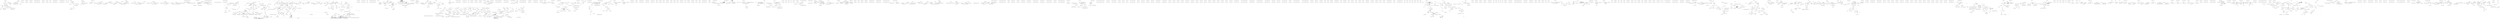 digraph  {
n0 [cluster="Ninject.Planning.Targets.ITarget.GetConstraints()", label="Entry Ninject.Planning.Targets.ITarget.GetConstraints()", span="11-11"];
n1 [cluster="Ninject.Planning.Targets.ITarget.GetConstraints()", label="Exit Ninject.Planning.Targets.ITarget.GetConstraints()", span="11-11"];
n2 [cluster="Ninject.Planning.Targets.ITarget.ResolveWithin(Ninject.Activation.IContext)", label="Entry Ninject.Planning.Targets.ITarget.ResolveWithin(Ninject.Activation.IContext)", span="12-12"];
n3 [cluster="Ninject.Planning.Targets.ITarget.ResolveWithin(Ninject.Activation.IContext)", label="Exit Ninject.Planning.Targets.ITarget.ResolveWithin(Ninject.Activation.IContext)", span="12-12"];
m1_2 [cluster="Ninject.Planning.Bindings.IBinding.GetScope(Ninject.Activation.IContext)", file="ActivationCacheStrategy.cs", label="Entry Ninject.Planning.Bindings.IBinding.GetScope(Ninject.Activation.IContext)", span="16-16"];
m1_3 [cluster="Ninject.Planning.Bindings.IBinding.GetScope(Ninject.Activation.IContext)", file="ActivationCacheStrategy.cs", label="Exit Ninject.Planning.Bindings.IBinding.GetScope(Ninject.Activation.IContext)", span="16-16"];
m1_4 [cluster="Ninject.Planning.Bindings.IBinding.Matches(Ninject.Activation.IRequest)", file="ActivationCacheStrategy.cs", label="Entry Ninject.Planning.Bindings.IBinding.Matches(Ninject.Activation.IRequest)", span="17-17"];
m1_5 [cluster="Ninject.Planning.Bindings.IBinding.Matches(Ninject.Activation.IRequest)", file="ActivationCacheStrategy.cs", label="Exit Ninject.Planning.Bindings.IBinding.Matches(Ninject.Activation.IRequest)", span="17-17"];
m1_0 [cluster="Ninject.Planning.Bindings.IBinding.GetProvider(Ninject.Activation.IContext)", file="ActivationCacheStrategy.cs", label="Entry Ninject.Planning.Bindings.IBinding.GetProvider(Ninject.Activation.IContext)", span="15-15"];
m1_1 [cluster="Ninject.Planning.Bindings.IBinding.GetProvider(Ninject.Activation.IContext)", file="ActivationCacheStrategy.cs", label="Exit Ninject.Planning.Bindings.IBinding.GetProvider(Ninject.Activation.IContext)", span="15-15"];
m2_6 [cluster="Ninject.ActivationException.ActivationException(System.Runtime.Serialization.SerializationInfo, System.Runtime.Serialization.StreamingContext)", file="ActivationException.cs", label="Entry Ninject.ActivationException.ActivationException(System.Runtime.Serialization.SerializationInfo, System.Runtime.Serialization.StreamingContext)", span="50-50"];
m2_7 [cluster="Ninject.ActivationException.ActivationException(System.Runtime.Serialization.SerializationInfo, System.Runtime.Serialization.StreamingContext)", file="ActivationException.cs", label="Exit Ninject.ActivationException.ActivationException(System.Runtime.Serialization.SerializationInfo, System.Runtime.Serialization.StreamingContext)", span="50-50"];
m2_4 [cluster="Ninject.ActivationException.ActivationException(string, System.Exception)", file="ActivationException.cs", label="Entry Ninject.ActivationException.ActivationException(string, System.Exception)", span="40-40"];
m2_5 [cluster="Ninject.ActivationException.ActivationException(string, System.Exception)", file="ActivationException.cs", label="Exit Ninject.ActivationException.ActivationException(string, System.Exception)", span="40-40"];
m2_2 [cluster="Ninject.ActivationException.ActivationException(string)", file="ActivationException.cs", label="Entry Ninject.ActivationException.ActivationException(string)", span="30-30"];
m2_3 [cluster="Ninject.ActivationException.ActivationException(string)", file="ActivationException.cs", label="Exit Ninject.ActivationException.ActivationException(string)", span="30-30"];
m2_0 [cluster="Ninject.ActivationException.ActivationException()", file="ActivationException.cs", label="Entry Ninject.ActivationException.ActivationException()", span="22-22"];
m2_1 [cluster="Ninject.ActivationException.ActivationException()", file="ActivationException.cs", label="Exit Ninject.ActivationException.ActivationException()", span="22-22"];
m3_0 [cluster="Ninject.Activation.Strategies.ActivationStrategy.Activate(Ninject.Activation.IContext, Ninject.Activation.InstanceReference)", file="ActivationStrategy.cs", label="Entry Ninject.Activation.Strategies.ActivationStrategy.Activate(Ninject.Activation.IContext, Ninject.Activation.InstanceReference)", span="23-23"];
m3_1 [cluster="Ninject.Activation.Strategies.ActivationStrategy.Activate(Ninject.Activation.IContext, Ninject.Activation.InstanceReference)", file="ActivationStrategy.cs", label="Exit Ninject.Activation.Strategies.ActivationStrategy.Activate(Ninject.Activation.IContext, Ninject.Activation.InstanceReference)", span="23-23"];
m3_2 [cluster="Ninject.Activation.Strategies.ActivationStrategy.Deactivate(Ninject.Activation.IContext, Ninject.Activation.InstanceReference)", file="ActivationStrategy.cs", label="Entry Ninject.Activation.Strategies.ActivationStrategy.Deactivate(Ninject.Activation.IContext, Ninject.Activation.InstanceReference)", span="32-32"];
m3_3 [cluster="Ninject.Activation.Strategies.ActivationStrategy.Deactivate(Ninject.Activation.IContext, Ninject.Activation.InstanceReference)", file="ActivationStrategy.cs", label="Exit Ninject.Activation.Strategies.ActivationStrategy.Deactivate(Ninject.Activation.IContext, Ninject.Activation.InstanceReference)", span="32-32"];
m5_0 [cluster="Ninject.IStartable.Start()", file="AssemblyNameRetriever.cs", label="Entry Ninject.IStartable.Start()", span="33-33"];
m5_1 [cluster="Ninject.IStartable.Start()", file="AssemblyNameRetriever.cs", label="Exit Ninject.IStartable.Start()", span="33-33"];
m5_2 [cluster="Ninject.IStartable.Stop()", file="AssemblyNameRetriever.cs", label="Entry Ninject.IStartable.Stop()", span="38-38"];
m5_3 [cluster="Ninject.IStartable.Stop()", file="AssemblyNameRetriever.cs", label="Exit Ninject.IStartable.Stop()", span="38-38"];
m6_12 [cluster="Unk.Create", file="Binding.cs", label="Entry Unk.Create", span=""];
m6_3 [cluster="Mock<IContext>.cstr", file="Binding.cs", label="Entry Mock<IContext>.cstr", span=""];
m6_13 [cluster="Unk.ShouldBeSameAs", file="Binding.cs", label="Entry Unk.ShouldBeSameAs", span=""];
m6_4 [cluster="Ninject.Tests.Unit.ConstantProviderTests.WhenCreateIsCalled.ProviderReturnsConstantValue()", file="Binding.cs", label="Entry Ninject.Tests.Unit.ConstantProviderTests.WhenCreateIsCalled.ProviderReturnsConstantValue()", span="24-24"];
m6_5 [cluster="Ninject.Tests.Unit.ConstantProviderTests.WhenCreateIsCalled.ProviderReturnsConstantValue()", file="Binding.cs", label="var sword = new Sword()", span="26-26"];
m6_6 [cluster="Ninject.Tests.Unit.ConstantProviderTests.WhenCreateIsCalled.ProviderReturnsConstantValue()", file="Binding.cs", label="provider = new ConstantProvider<Sword>(sword)", span="27-27"];
m6_8 [cluster="Ninject.Tests.Unit.ConstantProviderTests.WhenCreateIsCalled.ProviderReturnsConstantValue()", file="Binding.cs", label="result.ShouldBeSameAs(sword)", span="31-31"];
m6_7 [cluster="Ninject.Tests.Unit.ConstantProviderTests.WhenCreateIsCalled.ProviderReturnsConstantValue()", file="Binding.cs", label="var result = provider.Create(contextMock.Object)", span="29-29"];
m6_9 [cluster="Ninject.Tests.Unit.ConstantProviderTests.WhenCreateIsCalled.ProviderReturnsConstantValue()", file="Binding.cs", label="Exit Ninject.Tests.Unit.ConstantProviderTests.WhenCreateIsCalled.ProviderReturnsConstantValue()", span="24-24"];
m6_0 [cluster="Ninject.Tests.Unit.ConstantProviderTests.ConstantProviderContext.ConstantProviderContext()", file="Binding.cs", label="Entry Ninject.Tests.Unit.ConstantProviderTests.ConstantProviderContext.ConstantProviderContext()", span="15-15"];
m6_1 [cluster="Ninject.Tests.Unit.ConstantProviderTests.ConstantProviderContext.ConstantProviderContext()", file="Binding.cs", label="contextMock = new Mock<IContext>()", span="17-17"];
m6_2 [cluster="Ninject.Tests.Unit.ConstantProviderTests.ConstantProviderContext.ConstantProviderContext()", file="Binding.cs", label="Exit Ninject.Tests.Unit.ConstantProviderTests.ConstantProviderContext.ConstantProviderContext()", span="15-15"];
m6_10 [cluster="Ninject.Tests.Fakes.Sword.Sword()", file="Binding.cs", label="Entry Ninject.Tests.Fakes.Sword.Sword()", span="4-4"];
m6_11 [cluster="Ninject.Activation.Providers.ConstantProvider<T>.ConstantProvider(T)", file="Binding.cs", label="Entry Ninject.Activation.Providers.ConstantProvider<T>.ConstantProvider(T)", span="37-37"];
m6_14 [file="Binding.cs", label="Ninject.Tests.Unit.ConstantProviderTests.ConstantProviderContext", span=""];
m6_15 [file="Binding.cs", label="Ninject.Tests.Unit.ConstantProviderTests.WhenCreateIsCalled", span=""];
m8_3 [cluster="Ninject.Activation.Strategies.MethodInjectionStrategy.Activate(Ninject.Activation.IContext)", file="BindingBuilder.cs", label="Entry Ninject.Activation.Strategies.MethodInjectionStrategy.Activate(Ninject.Activation.IContext)", span="49-49"];
m8_0 [cluster="Ninject.Syntax.ExtensionsForICustomAttributeProvider.GetOneAttribute<T>(System.Reflection.ICustomAttributeProvider)", file="BindingBuilder.cs", label="Entry Ninject.Syntax.ExtensionsForICustomAttributeProvider.GetOneAttribute<T>(System.Reflection.ICustomAttributeProvider)", span="9-9"];
m8_1 [cluster="Ninject.Syntax.ExtensionsForICustomAttributeProvider.GetOneAttribute<T>(System.Reflection.ICustomAttributeProvider)", color=green, community=0, file="BindingBuilder.cs", label="9: return member.GetAttributes<T>().SingleOrDefault();", span="12-12"];
m8_2 [cluster="Ninject.Syntax.ExtensionsForICustomAttributeProvider.GetOneAttribute<T>(System.Reflection.ICustomAttributeProvider)", file="BindingBuilder.cs", label="Exit Ninject.Syntax.ExtensionsForICustomAttributeProvider.GetOneAttribute<T>(System.Reflection.ICustomAttributeProvider)", span="9-9"];
m8_4 [cluster="Ninject.Activation.Strategies.MethodInjectionStrategy.Activate(Ninject.Activation.IContext)", file="BindingBuilder.cs", label="context.Plan.GetAll<MethodInjectionDirective>()", span="51-51"];
m8_9 [cluster="Ninject.Planning.IPlan.GetAll<TDirective>()", file="BindingBuilder.cs", label="Entry Ninject.Planning.IPlan.GetAll<TDirective>()", span="59-59"];
m8_8 [cluster="Ninject.Activation.Strategies.MethodInjectionStrategy.Activate(Ninject.Activation.IContext)", file="BindingBuilder.cs", label="Exit Ninject.Activation.Strategies.MethodInjectionStrategy.Activate(Ninject.Activation.IContext)", span="49-49"];
m8_13 [cluster="Unk.Invoke", file="BindingBuilder.cs", label="Entry Unk.Invoke", span=""];
m8_6 [cluster="Ninject.Syntax.ExtensionsForICustomAttributeProvider.GetOneAttribute(System.Reflection.ICustomAttributeProvider, System.Type)", color=green, community=0, file="BindingBuilder.cs", label="9: return member.GetAttributes(type).SingleOrDefault();", span="17-17"];
m8_7 [cluster="Ninject.Syntax.ExtensionsForICustomAttributeProvider.GetOneAttribute(System.Reflection.ICustomAttributeProvider, System.Type)", file="BindingBuilder.cs", label="Exit Ninject.Syntax.ExtensionsForICustomAttributeProvider.GetOneAttribute(System.Reflection.ICustomAttributeProvider, System.Type)", span="15-15"];
m8_5 [cluster="Ninject.Syntax.ExtensionsForICustomAttributeProvider.GetOneAttribute(System.Reflection.ICustomAttributeProvider, System.Type)", file="BindingBuilder.cs", label="Entry Ninject.Syntax.ExtensionsForICustomAttributeProvider.GetOneAttribute(System.Reflection.ICustomAttributeProvider, System.Type)", span="15-15"];
m8_10 [cluster="Ninject.Injection.IInjectorFactory.GetMethodInjector(System.Reflection.MethodInfo)", file="BindingBuilder.cs", label="Entry Ninject.Injection.IInjectorFactory.GetMethodInjector(System.Reflection.MethodInfo)", span="48-48"];
m8_14 [cluster="lambda expression", file="BindingBuilder.cs", label="Entry lambda expression", span="54-54"];
m8_15 [cluster="lambda expression", file="BindingBuilder.cs", label="target.ResolveWithin(context)", span="54-54"];
m8_16 [cluster="lambda expression", file="BindingBuilder.cs", label="Exit lambda expression", span="54-54"];
m8_12 [cluster="Unk.ToArray", file="BindingBuilder.cs", label="Entry Unk.ToArray", span=""];
m8_11 [cluster="Unk.Select", file="BindingBuilder.cs", label="Entry Unk.Select", span=""];
m8_18 [file="BindingBuilder.cs", label="Ninject.Activation.Strategies.MethodInjectionStrategy", span=""];
m8_19 [file="BindingBuilder.cs", label="Ninject.Activation.IContext", span=""];
m9_14 [cluster="Ninject.Planning.Bindings.BindingBuilder<T1, T2, T3, T4>.ToProvider<TProvider>()", file="BindingBuilder{T1,T2,T3,T4}.cs", label="Entry Ninject.Planning.Bindings.BindingBuilder<T1, T2, T3, T4>.ToProvider<TProvider>()", span="75-75"];
m9_15 [cluster="Ninject.Planning.Bindings.BindingBuilder<T1, T2, T3, T4>.ToProvider<TProvider>()", file="BindingBuilder{T1,T2,T3,T4}.cs", label="return this.ToProviderInternal<TProvider, object>();", span="78-78"];
m9_16 [cluster="Ninject.Planning.Bindings.BindingBuilder<T1, T2, T3, T4>.ToProvider<TProvider>()", file="BindingBuilder{T1,T2,T3,T4}.cs", label="Exit Ninject.Planning.Bindings.BindingBuilder<T1, T2, T3, T4>.ToProvider<TProvider>()", span="75-75"];
m9_36 [cluster="Ninject.Planning.Bindings.BindingBuilder.InternalToConfiguration<TImplementation>(TImplementation)", file="BindingBuilder{T1,T2,T3,T4}.cs", label="Entry Ninject.Planning.Bindings.BindingBuilder.InternalToConfiguration<TImplementation>(TImplementation)", span="85-85"];
m9_28 [cluster="Ninject.Planning.Bindings.BindingBuilder.InternalToProvider<TImplementation>(Ninject.Activation.IProvider<TImplementation>)", file="BindingBuilder{T1,T2,T3,T4}.cs", label="Entry Ninject.Planning.Bindings.BindingBuilder.InternalToProvider<TImplementation>(Ninject.Activation.IProvider<TImplementation>)", span="114-114"];
m9_32 [cluster="Ninject.Planning.Bindings.BindingBuilder.InternalToMethod<TImplementation>(System.Func<Ninject.Activation.IContext, TImplementation>)", file="BindingBuilder{T1,T2,T3,T4}.cs", label="Entry Ninject.Planning.Bindings.BindingBuilder.InternalToMethod<TImplementation>(System.Func<Ninject.Activation.IContext, TImplementation>)", span="100-100"];
m9_13 [cluster="Ninject.Planning.Bindings.BindingBuilder.InternalToConstructor<TImplementation>(System.Linq.Expressions.Expression<System.Func<Ninject.Syntax.IConstructorArgumentSyntax, TImplementation>>)", file="BindingBuilder{T1,T2,T3,T4}.cs", label="Entry Ninject.Planning.Bindings.BindingBuilder.InternalToConstructor<TImplementation>(System.Linq.Expressions.Expression<System.Func<Ninject.Syntax.IConstructorArgumentSyntax, TImplementation>>)", span="159-159"];
m9_21 [cluster="Ninject.Planning.Bindings.BindingBuilder<T1, T2, T3, T4>.ToProvider(System.Type)", file="BindingBuilder{T1,T2,T3,T4}.cs", label="Entry Ninject.Planning.Bindings.BindingBuilder<T1, T2, T3, T4>.ToProvider(System.Type)", span="101-101"];
m9_22 [cluster="Ninject.Planning.Bindings.BindingBuilder<T1, T2, T3, T4>.ToProvider(System.Type)", file="BindingBuilder{T1,T2,T3,T4}.cs", label="return this.ToProviderInternal<object>(providerType);", span="103-103"];
m9_23 [cluster="Ninject.Planning.Bindings.BindingBuilder<T1, T2, T3, T4>.ToProvider(System.Type)", file="BindingBuilder{T1,T2,T3,T4}.cs", label="Exit Ninject.Planning.Bindings.BindingBuilder<T1, T2, T3, T4>.ToProvider(System.Type)", span="101-101"];
m9_6 [cluster="Ninject.Planning.Bindings.BindingBuilder<T1, T2, T3, T4>.To(System.Type)", file="BindingBuilder{T1,T2,T3,T4}.cs", label="Entry Ninject.Planning.Bindings.BindingBuilder<T1, T2, T3, T4>.To(System.Type)", span="51-51"];
m9_7 [cluster="Ninject.Planning.Bindings.BindingBuilder<T1, T2, T3, T4>.To(System.Type)", file="BindingBuilder{T1,T2,T3,T4}.cs", label="return this.InternalTo<object>(implementation);", span="53-53"];
m9_8 [cluster="Ninject.Planning.Bindings.BindingBuilder<T1, T2, T3, T4>.To(System.Type)", file="BindingBuilder{T1,T2,T3,T4}.cs", label="Exit Ninject.Planning.Bindings.BindingBuilder<T1, T2, T3, T4>.To(System.Type)", span="51-51"];
m9_17 [cluster="Ninject.Planning.Bindings.BindingBuilder.ToProviderInternal<TProvider, TImplementation>()", file="BindingBuilder{T1,T2,T3,T4}.cs", label="Entry Ninject.Planning.Bindings.BindingBuilder.ToProviderInternal<TProvider, TImplementation>()", span="129-129"];
m9_24 [cluster="Ninject.Planning.Bindings.BindingBuilder.ToProviderInternal<T>(System.Type)", file="BindingBuilder{T1,T2,T3,T4}.cs", label="Entry Ninject.Planning.Bindings.BindingBuilder.ToProviderInternal<T>(System.Type)", span="145-145"];
m9_25 [cluster="Ninject.Planning.Bindings.BindingBuilder<T1, T2, T3, T4>.ToProvider<TImplementation>(Ninject.Activation.IProvider<TImplementation>)", file="BindingBuilder{T1,T2,T3,T4}.cs", label="Entry Ninject.Planning.Bindings.BindingBuilder<T1, T2, T3, T4>.ToProvider<TImplementation>(Ninject.Activation.IProvider<TImplementation>)", span="112-112"];
m9_26 [cluster="Ninject.Planning.Bindings.BindingBuilder<T1, T2, T3, T4>.ToProvider<TImplementation>(Ninject.Activation.IProvider<TImplementation>)", file="BindingBuilder{T1,T2,T3,T4}.cs", label="return this.InternalToProvider(provider);", span="115-115"];
m9_27 [cluster="Ninject.Planning.Bindings.BindingBuilder<T1, T2, T3, T4>.ToProvider<TImplementation>(Ninject.Activation.IProvider<TImplementation>)", file="BindingBuilder{T1,T2,T3,T4}.cs", label="Exit Ninject.Planning.Bindings.BindingBuilder<T1, T2, T3, T4>.ToProvider<TImplementation>(Ninject.Activation.IProvider<TImplementation>)", span="112-112"];
m9_29 [cluster="Ninject.Planning.Bindings.BindingBuilder<T1, T2, T3, T4>.ToMethod<TImplementation>(System.Func<Ninject.Activation.IContext, TImplementation>)", file="BindingBuilder{T1,T2,T3,T4}.cs", label="Entry Ninject.Planning.Bindings.BindingBuilder<T1, T2, T3, T4>.ToMethod<TImplementation>(System.Func<Ninject.Activation.IContext, TImplementation>)", span="124-124"];
m9_30 [cluster="Ninject.Planning.Bindings.BindingBuilder<T1, T2, T3, T4>.ToMethod<TImplementation>(System.Func<Ninject.Activation.IContext, TImplementation>)", file="BindingBuilder{T1,T2,T3,T4}.cs", label="return this.InternalToMethod(method);", span="127-127"];
m9_31 [cluster="Ninject.Planning.Bindings.BindingBuilder<T1, T2, T3, T4>.ToMethod<TImplementation>(System.Func<Ninject.Activation.IContext, TImplementation>)", file="BindingBuilder{T1,T2,T3,T4}.cs", label="Exit Ninject.Planning.Bindings.BindingBuilder<T1, T2, T3, T4>.ToMethod<TImplementation>(System.Func<Ninject.Activation.IContext, TImplementation>)", span="124-124"];
m9_18 [cluster="Ninject.Planning.Bindings.BindingBuilder<T1, T2, T3, T4>.ToProvider<TProvider, TImplementation>()", file="BindingBuilder{T1,T2,T3,T4}.cs", label="Entry Ninject.Planning.Bindings.BindingBuilder<T1, T2, T3, T4>.ToProvider<TProvider, TImplementation>()", span="88-88"];
m9_19 [cluster="Ninject.Planning.Bindings.BindingBuilder<T1, T2, T3, T4>.ToProvider<TProvider, TImplementation>()", file="BindingBuilder{T1,T2,T3,T4}.cs", label="return this.ToProviderInternal<TProvider, TImplementation>();", span="92-92"];
m9_20 [cluster="Ninject.Planning.Bindings.BindingBuilder<T1, T2, T3, T4>.ToProvider<TProvider, TImplementation>()", file="BindingBuilder{T1,T2,T3,T4}.cs", label="Exit Ninject.Planning.Bindings.BindingBuilder<T1, T2, T3, T4>.ToProvider<TProvider, TImplementation>()", span="88-88"];
m9_33 [cluster="Ninject.Planning.Bindings.BindingBuilder<T1, T2, T3, T4>.ToConstant<TImplementation>(TImplementation)", file="BindingBuilder{T1,T2,T3,T4}.cs", label="Entry Ninject.Planning.Bindings.BindingBuilder<T1, T2, T3, T4>.ToConstant<TImplementation>(TImplementation)", span="136-136"];
m9_34 [cluster="Ninject.Planning.Bindings.BindingBuilder<T1, T2, T3, T4>.ToConstant<TImplementation>(TImplementation)", file="BindingBuilder{T1,T2,T3,T4}.cs", label="return this.InternalToConfiguration(value);", span="139-139"];
m9_35 [cluster="Ninject.Planning.Bindings.BindingBuilder<T1, T2, T3, T4>.ToConstant<TImplementation>(TImplementation)", file="BindingBuilder{T1,T2,T3,T4}.cs", label="Exit Ninject.Planning.Bindings.BindingBuilder<T1, T2, T3, T4>.ToConstant<TImplementation>(TImplementation)", span="136-136"];
m9_0 [cluster="Ninject.Planning.Bindings.BindingBuilder<T1, T2, T3, T4>.BindingBuilder(Ninject.Planning.Bindings.IBindingConfiguration, Ninject.IKernel, string)", file="BindingBuilder{T1,T2,T3,T4}.cs", label="Entry Ninject.Planning.Bindings.BindingBuilder<T1, T2, T3, T4>.BindingBuilder(Ninject.Planning.Bindings.IBindingConfiguration, Ninject.IKernel, string)", span="30-30"];
m9_1 [cluster="Ninject.Planning.Bindings.BindingBuilder<T1, T2, T3, T4>.BindingBuilder(Ninject.Planning.Bindings.IBindingConfiguration, Ninject.IKernel, string)", file="BindingBuilder{T1,T2,T3,T4}.cs", label="Exit Ninject.Planning.Bindings.BindingBuilder<T1, T2, T3, T4>.BindingBuilder(Ninject.Planning.Bindings.IBindingConfiguration, Ninject.IKernel, string)", span="30-30"];
m9_5 [cluster="Ninject.Planning.Bindings.BindingBuilder.InternalTo<TImplementation>()", file="BindingBuilder{T1,T2,T3,T4}.cs", label="Entry Ninject.Planning.Bindings.BindingBuilder.InternalTo<TImplementation>()", span="60-60"];
m9_2 [cluster="Ninject.Planning.Bindings.BindingBuilder<T1, T2, T3, T4>.To<TImplementation>()", file="BindingBuilder{T1,T2,T3,T4}.cs", label="Entry Ninject.Planning.Bindings.BindingBuilder<T1, T2, T3, T4>.To<TImplementation>()", span="40-40"];
m9_3 [cluster="Ninject.Planning.Bindings.BindingBuilder<T1, T2, T3, T4>.To<TImplementation>()", file="BindingBuilder{T1,T2,T3,T4}.cs", label="return this.InternalTo<TImplementation>();", span="43-43"];
m9_4 [cluster="Ninject.Planning.Bindings.BindingBuilder<T1, T2, T3, T4>.To<TImplementation>()", file="BindingBuilder{T1,T2,T3,T4}.cs", label="Exit Ninject.Planning.Bindings.BindingBuilder<T1, T2, T3, T4>.To<TImplementation>()", span="40-40"];
m9_9 [cluster="Ninject.Planning.Bindings.BindingBuilder.InternalTo<T>(System.Type)", file="BindingBuilder{T1,T2,T3,T4}.cs", label="Entry Ninject.Planning.Bindings.BindingBuilder.InternalTo<T>(System.Type)", span="71-71"];
m9_10 [cluster="Ninject.Planning.Bindings.BindingBuilder<T1, T2, T3, T4>.ToConstructor<TImplementation>(System.Linq.Expressions.Expression<System.Func<Ninject.Syntax.IConstructorArgumentSyntax, TImplementation>>)", file="BindingBuilder{T1,T2,T3,T4}.cs", label="Entry Ninject.Planning.Bindings.BindingBuilder<T1, T2, T3, T4>.ToConstructor<TImplementation>(System.Linq.Expressions.Expression<System.Func<Ninject.Syntax.IConstructorArgumentSyntax, TImplementation>>)", span="62-62"];
m9_11 [cluster="Ninject.Planning.Bindings.BindingBuilder<T1, T2, T3, T4>.ToConstructor<TImplementation>(System.Linq.Expressions.Expression<System.Func<Ninject.Syntax.IConstructorArgumentSyntax, TImplementation>>)", file="BindingBuilder{T1,T2,T3,T4}.cs", label="return this.InternalToConstructor(newExpression);", span="66-66"];
m9_12 [cluster="Ninject.Planning.Bindings.BindingBuilder<T1, T2, T3, T4>.ToConstructor<TImplementation>(System.Linq.Expressions.Expression<System.Func<Ninject.Syntax.IConstructorArgumentSyntax, TImplementation>>)", file="BindingBuilder{T1,T2,T3,T4}.cs", label="Exit Ninject.Planning.Bindings.BindingBuilder<T1, T2, T3, T4>.ToConstructor<TImplementation>(System.Linq.Expressions.Expression<System.Func<Ninject.Syntax.IConstructorArgumentSyntax, TImplementation>>)", span="62-62"];
m9_37 [file="BindingBuilder{T1,T2,T3,T4}.cs", label="Ninject.Planning.Bindings.BindingBuilder<T1, T2, T3, T4>", span=""];
m10_3 [cluster="Ninject.Tests.Integration.EnumerableDependenciesTests.EnumerableDependenciesContext.SetUp()", file="BindingBuilder{T1,T2,T3}.cs", label="Entry Ninject.Tests.Integration.EnumerableDependenciesTests.EnumerableDependenciesContext.SetUp()", span="13-13"];
m10_4 [cluster="Ninject.Tests.Integration.EnumerableDependenciesTests.EnumerableDependenciesContext.SetUp()", color=green, community=0, file="BindingBuilder{T1,T2,T3}.cs", label="15: this.Kernel = new StandardKernel()", span="15-15"];
m10_5 [cluster="Ninject.Tests.Integration.EnumerableDependenciesTests.EnumerableDependenciesContext.SetUp()", file="BindingBuilder{T1,T2,T3}.cs", label="Exit Ninject.Tests.Integration.EnumerableDependenciesTests.EnumerableDependenciesContext.SetUp()", span="13-13"];
m10_0 [cluster="Ninject.Tests.Integration.EnumerableDependenciesTests.EnumerableDependenciesContext.EnumerableDependenciesContext()", file="BindingBuilder{T1,T2,T3}.cs", label="Entry Ninject.Tests.Integration.EnumerableDependenciesTests.EnumerableDependenciesContext.EnumerableDependenciesContext()", span="6-6"];
m10_1 [cluster="Ninject.Tests.Integration.EnumerableDependenciesTests.EnumerableDependenciesContext.EnumerableDependenciesContext()", color=green, community=0, file="BindingBuilder{T1,T2,T3}.cs", label="21: this.SetUp()", span="8-8"];
m10_2 [cluster="Ninject.Tests.Integration.EnumerableDependenciesTests.EnumerableDependenciesContext.EnumerableDependenciesContext()", file="BindingBuilder{T1,T2,T3}.cs", label="Exit Ninject.Tests.Integration.EnumerableDependenciesTests.EnumerableDependenciesContext.EnumerableDependenciesContext()", span="6-6"];
m10_6 [cluster="Ninject.StandardKernel.StandardKernel(params Ninject.Modules.INinjectModule[])", file="BindingBuilder{T1,T2,T3}.cs", label="Entry Ninject.StandardKernel.StandardKernel(params Ninject.Modules.INinjectModule[])", span="45-45"];
m10_7 [cluster="Ninject.Tests.Integration.EnumerableDependenciesTests.EnumerableDependenciesContext.VerifyInjection(Ninject.Tests.Integration.EnumerableDependenciesTests.Fakes.IParent)", file="BindingBuilder{T1,T2,T3}.cs", label="Entry Ninject.Tests.Integration.EnumerableDependenciesTests.EnumerableDependenciesContext.VerifyInjection(Ninject.Tests.Integration.EnumerableDependenciesTests.Fakes.IParent)", span="18-18"];
m10_8 [cluster="Ninject.Tests.Integration.EnumerableDependenciesTests.EnumerableDependenciesContext.VerifyInjection(Ninject.Tests.Integration.EnumerableDependenciesTests.Fakes.IParent)", file="BindingBuilder{T1,T2,T3}.cs", label="Exit Ninject.Tests.Integration.EnumerableDependenciesTests.EnumerableDependenciesContext.VerifyInjection(Ninject.Tests.Integration.EnumerableDependenciesTests.Fakes.IParent)", span="18-18"];
m10_9 [file="BindingBuilder{T1,T2,T3}.cs", label="Ninject.Tests.Integration.EnumerableDependenciesTests.EnumerableDependenciesContext", span=""];
m12_76 [cluster="Ninject.Infrastructure.Introspection.ExceptionFormatter.ModuleWithSameNameIsAlreadyLoaded(Ninject.Modules.INinjectModule, Ninject.Modules.INinjectModule)", file="BindingBuilder{T1}.cs", label="Entry Ninject.Infrastructure.Introspection.ExceptionFormatter.ModuleWithSameNameIsAlreadyLoaded(Ninject.Modules.INinjectModule, Ninject.Modules.INinjectModule)", span="26-26"];
m12_97 [cluster="Ninject.Infrastructure.Introspection.ExceptionFormatter.NoModuleLoadedWithTheSpecifiedName(string)", file="BindingBuilder{T1}.cs", label="Entry Ninject.Infrastructure.Introspection.ExceptionFormatter.NoModuleLoadedWithTheSpecifiedName(string)", span="44-44"];
m12_48 [cluster="Ninject.Infrastructure.Multimap<K, V>.Add(K, V)", file="BindingBuilder{T1}.cs", label="Entry Ninject.Infrastructure.Multimap<K, V>.Add(K, V)", span="64-64"];
m12_78 [cluster="System.Collections.Generic.Dictionary<TKey, TValue>.Add(TKey, TValue)", file="BindingBuilder{T1}.cs", label="Entry System.Collections.Generic.Dictionary<TKey, TValue>.Add(TKey, TValue)", span="0-0"];
m12_117 [cluster="Ninject.Planning.IPlanner.GetPlan(System.Type)", file="BindingBuilder{T1}.cs", label="Entry Ninject.Planning.IPlanner.GetPlan(System.Type)", span="33-33"];
m12_100 [cluster="Ninject.KernelBase.Inject(object, params Ninject.Parameters.IParameter[])", file="BindingBuilder{T1}.cs", label="Entry Ninject.KernelBase.Inject(object, params Ninject.Parameters.IParameter[])", span="249-249"];
m12_101 [cluster="Ninject.KernelBase.Inject(object, params Ninject.Parameters.IParameter[])", file="BindingBuilder{T1}.cs", label="Ensure.ArgumentNotNull(instance, ''instance'')", span="251-251"];
m12_102 [cluster="Ninject.KernelBase.Inject(object, params Ninject.Parameters.IParameter[])", file="BindingBuilder{T1}.cs", label="Ensure.ArgumentNotNull(parameters, ''parameters'')", span="252-252"];
m12_103 [cluster="Ninject.KernelBase.Inject(object, params Ninject.Parameters.IParameter[])", file="BindingBuilder{T1}.cs", label="Type service = instance.GetType()", span="254-254"];
m12_107 [cluster="Ninject.KernelBase.Inject(object, params Ninject.Parameters.IParameter[])", file="BindingBuilder{T1}.cs", label="var request = CreateRequest(service, null, parameters, false, false)", span="260-260"];
m12_110 [cluster="Ninject.KernelBase.Inject(object, params Ninject.Parameters.IParameter[])", file="BindingBuilder{T1}.cs", label="var reference = new InstanceReference { Instance = instance }", span="265-265"];
m12_104 [cluster="Ninject.KernelBase.Inject(object, params Ninject.Parameters.IParameter[])", file="BindingBuilder{T1}.cs", label="var planner = Components.Get<IPlanner>()", span="256-256"];
m12_106 [cluster="Ninject.KernelBase.Inject(object, params Ninject.Parameters.IParameter[])", file="BindingBuilder{T1}.cs", label="var binding = new Binding(service)", span="259-259"];
m12_109 [cluster="Ninject.KernelBase.Inject(object, params Ninject.Parameters.IParameter[])", file="BindingBuilder{T1}.cs", label="context.Plan = planner.GetPlan(service)", span="263-263"];
m12_105 [cluster="Ninject.KernelBase.Inject(object, params Ninject.Parameters.IParameter[])", file="BindingBuilder{T1}.cs", label="var pipeline = Components.Get<IPipeline>()", span="257-257"];
m12_111 [cluster="Ninject.KernelBase.Inject(object, params Ninject.Parameters.IParameter[])", file="BindingBuilder{T1}.cs", label="pipeline.Activate(context, reference)", span="266-266"];
m12_108 [cluster="Ninject.KernelBase.Inject(object, params Ninject.Parameters.IParameter[])", file="BindingBuilder{T1}.cs", label="var context = CreateContext(request, binding)", span="261-261"];
m12_112 [cluster="Ninject.KernelBase.Inject(object, params Ninject.Parameters.IParameter[])", file="BindingBuilder{T1}.cs", label="Exit Ninject.KernelBase.Inject(object, params Ninject.Parameters.IParameter[])", span="249-249"];
m12_222 [cluster="Ninject.KernelBase.System.IServiceProvider.GetService(System.Type)", file="BindingBuilder{T1}.cs", label="Entry Ninject.KernelBase.System.IServiceProvider.GetService(System.Type)", span="445-445"];
m12_223 [cluster="Ninject.KernelBase.System.IServiceProvider.GetService(System.Type)", file="BindingBuilder{T1}.cs", label="return this.Get(service);", span="447-447"];
m12_224 [cluster="Ninject.KernelBase.System.IServiceProvider.GetService(System.Type)", file="BindingBuilder{T1}.cs", label="Exit Ninject.KernelBase.System.IServiceProvider.GetService(System.Type)", span="445-445"];
m12_6 [cluster="Ninject.KernelBase.KernelBase(Ninject.Components.IComponentContainer, Ninject.INinjectSettings, params Ninject.Modules.INinjectModule[])", file="BindingBuilder{T1}.cs", label="Entry Ninject.KernelBase.KernelBase(Ninject.Components.IComponentContainer, Ninject.INinjectSettings, params Ninject.Modules.INinjectModule[])", span="78-78"];
m12_7 [cluster="Ninject.KernelBase.KernelBase(Ninject.Components.IComponentContainer, Ninject.INinjectSettings, params Ninject.Modules.INinjectModule[])", file="BindingBuilder{T1}.cs", label="Ensure.ArgumentNotNull(components, ''components'')", span="80-80"];
m12_8 [cluster="Ninject.KernelBase.KernelBase(Ninject.Components.IComponentContainer, Ninject.INinjectSettings, params Ninject.Modules.INinjectModule[])", file="BindingBuilder{T1}.cs", label="Ensure.ArgumentNotNull(settings, ''settings'')", span="81-81"];
m12_9 [cluster="Ninject.KernelBase.KernelBase(Ninject.Components.IComponentContainer, Ninject.INinjectSettings, params Ninject.Modules.INinjectModule[])", file="BindingBuilder{T1}.cs", label="Ensure.ArgumentNotNull(modules, ''modules'')", span="82-82"];
m12_10 [cluster="Ninject.KernelBase.KernelBase(Ninject.Components.IComponentContainer, Ninject.INinjectSettings, params Ninject.Modules.INinjectModule[])", file="BindingBuilder{T1}.cs", label="Settings = settings", span="84-84"];
m12_11 [cluster="Ninject.KernelBase.KernelBase(Ninject.Components.IComponentContainer, Ninject.INinjectSettings, params Ninject.Modules.INinjectModule[])", file="BindingBuilder{T1}.cs", label="Components = components", span="86-86"];
m12_12 [cluster="Ninject.KernelBase.KernelBase(Ninject.Components.IComponentContainer, Ninject.INinjectSettings, params Ninject.Modules.INinjectModule[])", file="BindingBuilder{T1}.cs", label="components.Kernel = this", span="87-87"];
m12_17 [cluster="Ninject.KernelBase.KernelBase(Ninject.Components.IComponentContainer, Ninject.INinjectSettings, params Ninject.Modules.INinjectModule[])", file="BindingBuilder{T1}.cs", label="Load(modules)", span="100-100"];
m12_13 [cluster="Ninject.KernelBase.KernelBase(Ninject.Components.IComponentContainer, Ninject.INinjectSettings, params Ninject.Modules.INinjectModule[])", file="BindingBuilder{T1}.cs", label="AddComponents()", span="89-89"];
m12_14 [cluster="Ninject.KernelBase.KernelBase(Ninject.Components.IComponentContainer, Ninject.INinjectSettings, params Ninject.Modules.INinjectModule[])", file="BindingBuilder{T1}.cs", label="OnePerRequestModule.StartManaging(this)", span="92-92"];
m12_15 [cluster="Ninject.KernelBase.KernelBase(Ninject.Components.IComponentContainer, Ninject.INinjectSettings, params Ninject.Modules.INinjectModule[])", file="BindingBuilder{T1}.cs", label="Settings.LoadExtensions", span="96-96"];
m12_16 [cluster="Ninject.KernelBase.KernelBase(Ninject.Components.IComponentContainer, Ninject.INinjectSettings, params Ninject.Modules.INinjectModule[])", file="BindingBuilder{T1}.cs", label="Load(new[] { Settings.ExtensionSearchPattern })", span="97-97"];
m12_18 [cluster="Ninject.KernelBase.KernelBase(Ninject.Components.IComponentContainer, Ninject.INinjectSettings, params Ninject.Modules.INinjectModule[])", file="BindingBuilder{T1}.cs", label="Exit Ninject.KernelBase.KernelBase(Ninject.Components.IComponentContainer, Ninject.INinjectSettings, params Ninject.Modules.INinjectModule[])", span="78-78"];
m12_49 [cluster="Ninject.KernelBase.RemoveBinding(Ninject.Planning.Bindings.IBinding)", file="BindingBuilder{T1}.cs", label="Entry Ninject.KernelBase.RemoveBinding(Ninject.Planning.Bindings.IBinding)", span="153-153"];
m12_50 [cluster="Ninject.KernelBase.RemoveBinding(Ninject.Planning.Bindings.IBinding)", file="BindingBuilder{T1}.cs", label="Ensure.ArgumentNotNull(binding, ''binding'')", span="155-155"];
m12_51 [cluster="Ninject.KernelBase.RemoveBinding(Ninject.Planning.Bindings.IBinding)", file="BindingBuilder{T1}.cs", label="_bindings.Remove(binding.Service, binding)", span="157-157"];
m12_52 [cluster="Ninject.KernelBase.RemoveBinding(Ninject.Planning.Bindings.IBinding)", file="BindingBuilder{T1}.cs", label=_bindingCache, span="159-159"];
m12_53 [cluster="Ninject.KernelBase.RemoveBinding(Ninject.Planning.Bindings.IBinding)", file="BindingBuilder{T1}.cs", label="_bindingCache.Clear()", span="160-160"];
m12_54 [cluster="Ninject.KernelBase.RemoveBinding(Ninject.Planning.Bindings.IBinding)", file="BindingBuilder{T1}.cs", label="Exit Ninject.KernelBase.RemoveBinding(Ninject.Planning.Bindings.IBinding)", span="153-153"];
m12_126 [cluster="Ninject.KernelBase.CanResolve(Ninject.Activation.IRequest)", file="BindingBuilder{T1}.cs", label="Entry Ninject.KernelBase.CanResolve(Ninject.Activation.IRequest)", span="286-286"];
m12_127 [cluster="Ninject.KernelBase.CanResolve(Ninject.Activation.IRequest)", file="BindingBuilder{T1}.cs", label="Ensure.ArgumentNotNull(request, ''request'')", span="288-288"];
m12_129 [cluster="Ninject.KernelBase.CanResolve(Ninject.Activation.IRequest)", file="BindingBuilder{T1}.cs", label="return resolvers.SelectMany(r => r.Resolve(_bindings, request.Service)).Any();", span="290-290"];
m12_128 [cluster="Ninject.KernelBase.CanResolve(Ninject.Activation.IRequest)", file="BindingBuilder{T1}.cs", label="var resolvers = Components.GetAll<IBindingResolver>()", span="289-289"];
m12_130 [cluster="Ninject.KernelBase.CanResolve(Ninject.Activation.IRequest)", file="BindingBuilder{T1}.cs", label="Exit Ninject.KernelBase.CanResolve(Ninject.Activation.IRequest)", span="286-286"];
m12_21 [cluster="Ninject.OnePerRequestModule.StartManaging(Ninject.IKernel)", file="BindingBuilder{T1}.cs", label="Entry Ninject.OnePerRequestModule.StartManaging(Ninject.IKernel)", span="42-42"];
m12_23 [cluster="Ninject.KernelBase.Load(System.Collections.Generic.IEnumerable<Ninject.Modules.INinjectModule>)", file="BindingBuilder{T1}.cs", label="Entry Ninject.KernelBase.Load(System.Collections.Generic.IEnumerable<Ninject.Modules.INinjectModule>)", span="187-187"];
m12_66 [cluster="Ninject.KernelBase.Load(System.Collections.Generic.IEnumerable<Ninject.Modules.INinjectModule>)", file="BindingBuilder{T1}.cs", label="Ensure.ArgumentNotNull(modules, ''modules'')", span="189-189"];
m12_67 [cluster="Ninject.KernelBase.Load(System.Collections.Generic.IEnumerable<Ninject.Modules.INinjectModule>)", file="BindingBuilder{T1}.cs", label=modules, span="191-191"];
m12_68 [cluster="Ninject.KernelBase.Load(System.Collections.Generic.IEnumerable<Ninject.Modules.INinjectModule>)", file="BindingBuilder{T1}.cs", label="INinjectModule existingModule", span="193-193"];
m12_69 [cluster="Ninject.KernelBase.Load(System.Collections.Generic.IEnumerable<Ninject.Modules.INinjectModule>)", file="BindingBuilder{T1}.cs", label="_modules.TryGetValue(module.Name, out existingModule)", span="195-195"];
m12_70 [cluster="Ninject.KernelBase.Load(System.Collections.Generic.IEnumerable<Ninject.Modules.INinjectModule>)", file="BindingBuilder{T1}.cs", label="throw new NotSupportedException(ExceptionFormatter.ModuleWithSameNameIsAlreadyLoaded(module, existingModule));", span="196-196"];
m12_71 [cluster="Ninject.KernelBase.Load(System.Collections.Generic.IEnumerable<Ninject.Modules.INinjectModule>)", file="BindingBuilder{T1}.cs", label="module.OnLoad(this)", span="198-198"];
m12_72 [cluster="Ninject.KernelBase.Load(System.Collections.Generic.IEnumerable<Ninject.Modules.INinjectModule>)", file="BindingBuilder{T1}.cs", label="_modules.Add(module.Name, module)", span="200-200"];
m12_73 [cluster="Ninject.KernelBase.Load(System.Collections.Generic.IEnumerable<Ninject.Modules.INinjectModule>)", file="BindingBuilder{T1}.cs", label="Exit Ninject.KernelBase.Load(System.Collections.Generic.IEnumerable<Ninject.Modules.INinjectModule>)", span="187-187"];
m12_62 [cluster="Ninject.KernelBase.GetModules()", file="BindingBuilder{T1}.cs", label="Entry Ninject.KernelBase.GetModules()", span="178-178"];
m12_63 [cluster="Ninject.KernelBase.GetModules()", file="BindingBuilder{T1}.cs", label="return _modules.Values.ToArray();", span="180-180"];
m12_64 [cluster="Ninject.KernelBase.GetModules()", file="BindingBuilder{T1}.cs", label="Exit Ninject.KernelBase.GetModules()", span="178-178"];
m12_24 [cluster="Ninject.KernelBase.Dispose(bool)", file="BindingBuilder{T1}.cs", label="Entry Ninject.KernelBase.Dispose(bool)", span="106-106"];
m12_25 [cluster="Ninject.KernelBase.Dispose(bool)", file="BindingBuilder{T1}.cs", label="disposing && !IsDisposed", span="108-108"];
m12_29 [cluster="Ninject.KernelBase.Dispose(bool)", file="BindingBuilder{T1}.cs", label="base.Dispose(disposing)", span="118-118"];
m12_26 [cluster="Ninject.KernelBase.Dispose(bool)", file="BindingBuilder{T1}.cs", label="OnePerRequestModule.StopManaging(this)", span="111-111"];
m12_27 [cluster="Ninject.KernelBase.Dispose(bool)", file="BindingBuilder{T1}.cs", label="Components != null", span="114-114"];
m12_28 [cluster="Ninject.KernelBase.Dispose(bool)", file="BindingBuilder{T1}.cs", label="Components.Dispose()", span="115-115"];
m12_30 [cluster="Ninject.KernelBase.Dispose(bool)", file="BindingBuilder{T1}.cs", label="Exit Ninject.KernelBase.Dispose(bool)", span="106-106"];
m12_113 [cluster="object.GetType()", file="BindingBuilder{T1}.cs", label="Entry object.GetType()", span="0-0"];
m12_168 [cluster="Ninject.Activation.IRequest.Matches(Ninject.Planning.Bindings.IBinding)", file="BindingBuilder{T1}.cs", label="Entry Ninject.Activation.IRequest.Matches(Ninject.Planning.Bindings.IBinding)", span="80-80"];
m12_42 [cluster="Ninject.KernelBase.AddBinding(Ninject.Planning.Bindings.IBinding)", file="BindingBuilder{T1}.cs", label="Entry Ninject.KernelBase.AddBinding(Ninject.Planning.Bindings.IBinding)", span="139-139"];
m12_43 [cluster="Ninject.KernelBase.AddBinding(Ninject.Planning.Bindings.IBinding)", file="BindingBuilder{T1}.cs", label="Ensure.ArgumentNotNull(binding, ''binding'')", span="141-141"];
m12_44 [cluster="Ninject.KernelBase.AddBinding(Ninject.Planning.Bindings.IBinding)", file="BindingBuilder{T1}.cs", label="_bindings.Add(binding.Service, binding)", span="143-143"];
m12_45 [cluster="Ninject.KernelBase.AddBinding(Ninject.Planning.Bindings.IBinding)", file="BindingBuilder{T1}.cs", label=_bindingCache, span="145-145"];
m12_46 [cluster="Ninject.KernelBase.AddBinding(Ninject.Planning.Bindings.IBinding)", file="BindingBuilder{T1}.cs", label="_bindingCache.Clear()", span="146-146"];
m12_47 [cluster="Ninject.KernelBase.AddBinding(Ninject.Planning.Bindings.IBinding)", file="BindingBuilder{T1}.cs", label="Exit Ninject.KernelBase.AddBinding(Ninject.Planning.Bindings.IBinding)", span="139-139"];
m12_153 [cluster="Ninject.ActivationException.ActivationException(string)", file="BindingBuilder{T1}.cs", label="Entry Ninject.ActivationException.ActivationException(string)", span="35-35"];
m12_55 [cluster="Ninject.Infrastructure.Multimap<K, V>.Remove(K, V)", file="BindingBuilder{T1}.cs", label="Entry Ninject.Infrastructure.Multimap<K, V>.Remove(K, V)", span="78-78"];
m12_61 [cluster="System.Collections.Generic.Dictionary<TKey, TValue>.ContainsKey(TKey)", file="BindingBuilder{T1}.cs", label="Entry System.Collections.Generic.Dictionary<TKey, TValue>.ContainsKey(TKey)", span="0-0"];
m12_138 [cluster="Ninject.KernelBase.Resolve(Ninject.Activation.IRequest)", file="BindingBuilder{T1}.cs", label="Entry Ninject.KernelBase.Resolve(Ninject.Activation.IRequest)", span="299-299"];
m12_139 [cluster="Ninject.KernelBase.Resolve(Ninject.Activation.IRequest)", file="BindingBuilder{T1}.cs", label="Ensure.ArgumentNotNull(request, ''request'')", span="301-301"];
m12_140 [cluster="Ninject.KernelBase.Resolve(Ninject.Activation.IRequest)", file="BindingBuilder{T1}.cs", label="request.Service == typeof(IKernel)", span="303-303"];
m12_142 [cluster="Ninject.KernelBase.Resolve(Ninject.Activation.IRequest)", file="BindingBuilder{T1}.cs", label="!CanResolve(request) && !HandleMissingBinding(request.Service)", span="306-306"];
m12_143 [cluster="Ninject.KernelBase.Resolve(Ninject.Activation.IRequest)", file="BindingBuilder{T1}.cs", label="request.IsOptional", span="308-308"];
m12_145 [cluster="Ninject.KernelBase.Resolve(Ninject.Activation.IRequest)", file="BindingBuilder{T1}.cs", label="throw new ActivationException(ExceptionFormatter.CouldNotResolveBinding(request));", span="311-311"];
m12_146 [cluster="Ninject.KernelBase.Resolve(Ninject.Activation.IRequest)", file="BindingBuilder{T1}.cs", label="var bindings = GetBindings(request.Service)\r\n				.OrderBy(binding => binding.IsConditional ? 0 : 1)\r\n				.Where(binding => binding.Matches(request) && request.Matches(binding))", span="314-316"];
m12_147 [cluster="Ninject.KernelBase.Resolve(Ninject.Activation.IRequest)", file="BindingBuilder{T1}.cs", label="request.IsUnique && bindings.Count() > 1", span="318-318"];
m12_148 [cluster="Ninject.KernelBase.Resolve(Ninject.Activation.IRequest)", file="BindingBuilder{T1}.cs", label="throw new ActivationException(ExceptionFormatter.CouldNotUniquelyResolveBinding(request));", span="320-320"];
m12_149 [cluster="Ninject.KernelBase.Resolve(Ninject.Activation.IRequest)", file="BindingBuilder{T1}.cs", label="return bindings\r\n				.Select(binding => CreateContext(request, binding))\r\n				.Select(context => context.Resolve());", span="323-325"];
m12_141 [cluster="Ninject.KernelBase.Resolve(Ninject.Activation.IRequest)", file="BindingBuilder{T1}.cs", label="return new[] { this };", span="304-304"];
m12_144 [cluster="Ninject.KernelBase.Resolve(Ninject.Activation.IRequest)", file="BindingBuilder{T1}.cs", label="return Enumerable.Empty<object>();", span="309-309"];
m12_150 [cluster="Ninject.KernelBase.Resolve(Ninject.Activation.IRequest)", file="BindingBuilder{T1}.cs", label="Exit Ninject.KernelBase.Resolve(Ninject.Activation.IRequest)", span="299-299"];
m12_116 [cluster="Ninject.KernelBase.CreateContext(Ninject.Activation.IRequest, Ninject.Planning.Bindings.IBinding)", file="BindingBuilder{T1}.cs", label="Entry Ninject.KernelBase.CreateContext(Ninject.Activation.IRequest, Ninject.Planning.Bindings.IBinding)", span="437-437"];
m12_217 [cluster="Ninject.KernelBase.CreateContext(Ninject.Activation.IRequest, Ninject.Planning.Bindings.IBinding)", file="BindingBuilder{T1}.cs", label="Ensure.ArgumentNotNull(request, ''request'')", span="439-439"];
m12_218 [cluster="Ninject.KernelBase.CreateContext(Ninject.Activation.IRequest, Ninject.Planning.Bindings.IBinding)", file="BindingBuilder{T1}.cs", label="Ensure.ArgumentNotNull(binding, ''binding'')", span="440-440"];
m12_219 [cluster="Ninject.KernelBase.CreateContext(Ninject.Activation.IRequest, Ninject.Planning.Bindings.IBinding)", file="BindingBuilder{T1}.cs", label="return new Context(this, request, binding, Components.Get<ICache>(), Components.Get<IPlanner>(), Components.Get<IPipeline>());", span="442-442"];
m12_220 [cluster="Ninject.KernelBase.CreateContext(Ninject.Activation.IRequest, Ninject.Planning.Bindings.IBinding)", file="BindingBuilder{T1}.cs", label="Exit Ninject.KernelBase.CreateContext(Ninject.Activation.IRequest, Ninject.Planning.Bindings.IBinding)", span="437-437"];
m12_56 [cluster="Ninject.KernelBase.HasModule(string)", file="BindingBuilder{T1}.cs", label="Entry Ninject.KernelBase.HasModule(string)", span="168-168"];
m12_57 [cluster="Ninject.KernelBase.HasModule(string)", file="BindingBuilder{T1}.cs", label="Ensure.ArgumentNotNullOrEmpty(name, ''name'')", span="170-170"];
m12_58 [cluster="Ninject.KernelBase.HasModule(string)", file="BindingBuilder{T1}.cs", label="return _modules.ContainsKey(name);", span="171-171"];
m12_59 [cluster="Ninject.KernelBase.HasModule(string)", file="BindingBuilder{T1}.cs", label="Exit Ninject.KernelBase.HasModule(string)", span="168-168"];
m12_176 [cluster="Unk.Resolve", file="BindingBuilder{T1}.cs", label="Entry Unk.Resolve", span=""];
m12_82 [cluster="Ninject.Components.IComponentContainer.Get<T>()", file="BindingBuilder{T1}.cs", label="Entry Ninject.Components.IComponentContainer.Get<T>()", span="52-52"];
m12_156 [cluster="System.Collections.Generic.IEnumerable<TSource>.OrderBy<TSource, TKey>(System.Func<TSource, TKey>)", file="BindingBuilder{T1}.cs", label="Entry System.Collections.Generic.IEnumerable<TSource>.OrderBy<TSource, TKey>(System.Func<TSource, TKey>)", span="0-0"];
m12_201 [cluster="Ninject.KernelBase.CreateBindingBuilder<T>(Ninject.Planning.Bindings.IBinding)", file="BindingBuilder{T1}.cs", label="Entry Ninject.KernelBase.CreateBindingBuilder<T>(Ninject.Planning.Bindings.IBinding)", span="384-384"];
m12_202 [cluster="Ninject.KernelBase.CreateBindingBuilder<T>(Ninject.Planning.Bindings.IBinding)", file="BindingBuilder{T1}.cs", label="return new BindingBuilder<T>(binding, this);", span="386-386"];
m12_203 [cluster="Ninject.KernelBase.CreateBindingBuilder<T>(Ninject.Planning.Bindings.IBinding)", file="BindingBuilder{T1}.cs", label="Exit Ninject.KernelBase.CreateBindingBuilder<T>(Ninject.Planning.Bindings.IBinding)", span="384-384"];
m12_98 [cluster="Ninject.Modules.INinjectModule.OnUnload(Ninject.IKernel)", file="BindingBuilder{T1}.cs", label="Entry Ninject.Modules.INinjectModule.OnUnload(Ninject.IKernel)", span="37-37"];
m12_133 [cluster="System.Collections.Generic.IEnumerable<TSource>.Any<TSource>()", file="BindingBuilder{T1}.cs", label="Entry System.Collections.Generic.IEnumerable<TSource>.Any<TSource>()", span="0-0"];
m12_190 [cluster="System.Collections.Generic.IEnumerable<T>.Map<T>(System.Action<T>)", file="BindingBuilder{T1}.cs", label="Entry System.Collections.Generic.IEnumerable<T>.Map<T>(System.Action<T>)", span="19-19"];
m12_181 [cluster="Ninject.Activation.Request.Request(System.Type, System.Func<Ninject.Planning.Bindings.IBindingMetadata, bool>, System.Collections.Generic.IEnumerable<Ninject.Parameters.IParameter>, System.Func<object>, bool, bool)", file="BindingBuilder{T1}.cs", label="Entry Ninject.Activation.Request.Request(System.Type, System.Func<Ninject.Planning.Bindings.IBindingMetadata, bool>, System.Collections.Generic.IEnumerable<Ninject.Parameters.IParameter>, System.Func<object>, bool, bool)", span="93-93"];
m12_120 [cluster="Ninject.KernelBase.Release(object)", file="BindingBuilder{T1}.cs", label="Entry Ninject.KernelBase.Release(object)", span="274-274"];
m12_121 [cluster="Ninject.KernelBase.Release(object)", file="BindingBuilder{T1}.cs", label="Ensure.ArgumentNotNull(instance, ''instance'')", span="276-276"];
m12_123 [cluster="Ninject.KernelBase.Release(object)", file="BindingBuilder{T1}.cs", label="return cache.Release(instance);", span="278-278"];
m12_122 [cluster="Ninject.KernelBase.Release(object)", file="BindingBuilder{T1}.cs", label="var cache = Components.Get<ICache>()", span="277-277"];
m12_124 [cluster="Ninject.KernelBase.Release(object)", file="BindingBuilder{T1}.cs", label="Exit Ninject.KernelBase.Release(object)", span="274-274"];
m12_189 [cluster="Ninject.Infrastructure.Multimap<K, V>.ContainsKey(K)", file="BindingBuilder{T1}.cs", label="Entry Ninject.Infrastructure.Multimap<K, V>.ContainsKey(K)", span="113-113"];
m12_157 [cluster="Unk.Where", file="BindingBuilder{T1}.cs", label="Entry Unk.Where", span=""];
m12_19 [cluster="Ninject.Infrastructure.Ensure.ArgumentNotNull(object, string)", file="BindingBuilder{T1}.cs", label="Entry Ninject.Infrastructure.Ensure.ArgumentNotNull(object, string)", span="17-17"];
m12_83 [cluster="Ninject.Modules.IModuleLoader.LoadModules(System.Collections.Generic.IEnumerable<string>)", file="BindingBuilder{T1}.cs", label="Entry Ninject.Modules.IModuleLoader.LoadModules(System.Collections.Generic.IEnumerable<string>)", span="43-43"];
m12_137 [cluster="Ninject.Planning.Bindings.Resolvers.IBindingResolver.Resolve(Ninject.Infrastructure.Multimap<System.Type, Ninject.Planning.Bindings.IBinding>, System.Type)", file="BindingBuilder{T1}.cs", label="Entry Ninject.Planning.Bindings.Resolvers.IBindingResolver.Resolve(Ninject.Infrastructure.Multimap<System.Type, Ninject.Planning.Bindings.IBinding>, System.Type)", span="31-31"];
m12_132 [cluster="System.Collections.Generic.IEnumerable<TSource>.SelectMany<TSource, TResult>(System.Func<TSource, System.Collections.Generic.IEnumerable<TResult>>)", file="BindingBuilder{T1}.cs", label="Entry System.Collections.Generic.IEnumerable<TSource>.SelectMany<TSource, TResult>(System.Func<TSource, System.Collections.Generic.IEnumerable<TResult>>)", span="0-0"];
m12_74 [cluster="System.Collections.Generic.Dictionary<TKey, TValue>.TryGetValue(TKey, out TValue)", file="BindingBuilder{T1}.cs", label="Entry System.Collections.Generic.Dictionary<TKey, TValue>.TryGetValue(TKey, out TValue)", span="0-0"];
m12_131 [cluster="Ninject.Components.IComponentContainer.GetAll<T>()", file="BindingBuilder{T1}.cs", label="Entry Ninject.Components.IComponentContainer.GetAll<T>()", span="59-59"];
m12_33 [cluster="Ninject.Infrastructure.Disposal.DisposableObject.Dispose(bool)", file="BindingBuilder{T1}.cs", label="Entry Ninject.Infrastructure.Disposal.DisposableObject.Dispose(bool)", span="42-42"];
m12_172 [cluster="Unk.CreateContext", file="BindingBuilder{T1}.cs", label="Entry Unk.CreateContext", span=""];
m12_125 [cluster="Ninject.Activation.Caching.ICache.Release(object)", file="BindingBuilder{T1}.cs", label="Entry Ninject.Activation.Caching.ICache.Release(object)", span="45-45"];
m12_197 [cluster="Ninject.KernelBase.BeginBlock()", file="BindingBuilder{T1}.cs", label="Entry Ninject.KernelBase.BeginBlock()", span="373-373"];
m12_198 [cluster="Ninject.KernelBase.BeginBlock()", file="BindingBuilder{T1}.cs", label="return new ActivationBlock(this);", span="375-375"];
m12_199 [cluster="Ninject.KernelBase.BeginBlock()", file="BindingBuilder{T1}.cs", label="Exit Ninject.KernelBase.BeginBlock()", span="373-373"];
m12_2 [cluster="Ninject.KernelBase.KernelBase(params Ninject.Modules.INinjectModule[])", file="BindingBuilder{T1}.cs", label="Entry Ninject.KernelBase.KernelBase(params Ninject.Modules.INinjectModule[])", span="61-61"];
m12_3 [cluster="Ninject.KernelBase.KernelBase(params Ninject.Modules.INinjectModule[])", file="BindingBuilder{T1}.cs", label="Exit Ninject.KernelBase.KernelBase(params Ninject.Modules.INinjectModule[])", span="61-61"];
m12_22 [cluster="Ninject.KernelBase.Load(System.Collections.Generic.IEnumerable<string>)", file="BindingBuilder{T1}.cs", label="Entry Ninject.KernelBase.Load(System.Collections.Generic.IEnumerable<string>)", span="209-209"];
m12_79 [cluster="Ninject.KernelBase.Load(System.Collections.Generic.IEnumerable<string>)", file="BindingBuilder{T1}.cs", label="var moduleLoader = Components.Get<IModuleLoader>()", span="211-211"];
m12_80 [cluster="Ninject.KernelBase.Load(System.Collections.Generic.IEnumerable<string>)", file="BindingBuilder{T1}.cs", label="moduleLoader.LoadModules(filePatterns)", span="212-212"];
m12_81 [cluster="Ninject.KernelBase.Load(System.Collections.Generic.IEnumerable<string>)", file="BindingBuilder{T1}.cs", label="Exit Ninject.KernelBase.Load(System.Collections.Generic.IEnumerable<string>)", span="209-209"];
m12_221 [cluster="Ninject.Activation.Context.Context(Ninject.IKernel, Ninject.Activation.IRequest, Ninject.Planning.Bindings.IBinding, Ninject.Activation.Caching.ICache, Ninject.Planning.IPlanner, Ninject.Activation.IPipeline)", file="BindingBuilder{T1}.cs", label="Entry Ninject.Activation.Context.Context(Ninject.IKernel, Ninject.Activation.IRequest, Ninject.Planning.Bindings.IBinding, Ninject.Activation.Caching.ICache, Ninject.Planning.IPlanner, Ninject.Activation.IPipeline)", span="87-87"];
m12_225 [cluster="Ninject.Syntax.IResolutionRoot.Get(System.Type, params Ninject.Parameters.IParameter[])", file="BindingBuilder{T1}.cs", label="Entry Ninject.Syntax.IResolutionRoot.Get(System.Type, params Ninject.Parameters.IParameter[])", span="148-148"];
m12_75 [cluster="System.NotSupportedException.NotSupportedException(string)", file="BindingBuilder{T1}.cs", label="Entry System.NotSupportedException.NotSupportedException(string)", span="0-0"];
m12_158 [cluster="Unk.Count", file="BindingBuilder{T1}.cs", label="Entry Unk.Count", span=""];
m12_34 [cluster="Ninject.KernelBase.Unbind(System.Type)", file="BindingBuilder{T1}.cs", label="Entry Ninject.KernelBase.Unbind(System.Type)", span="125-125"];
m12_35 [cluster="Ninject.KernelBase.Unbind(System.Type)", file="BindingBuilder{T1}.cs", label="Ensure.ArgumentNotNull(service, ''service'')", span="127-127"];
m12_36 [cluster="Ninject.KernelBase.Unbind(System.Type)", file="BindingBuilder{T1}.cs", label="_bindings.RemoveAll(service)", span="129-129"];
m12_37 [cluster="Ninject.KernelBase.Unbind(System.Type)", file="BindingBuilder{T1}.cs", label=_bindingCache, span="131-131"];
m12_38 [cluster="Ninject.KernelBase.Unbind(System.Type)", file="BindingBuilder{T1}.cs", label="_bindingCache.Clear()", span="132-132"];
m12_39 [cluster="Ninject.KernelBase.Unbind(System.Type)", file="BindingBuilder{T1}.cs", label="Exit Ninject.KernelBase.Unbind(System.Type)", span="125-125"];
m12_41 [cluster="Ninject.Infrastructure.Multimap<K, V>.Clear()", file="BindingBuilder{T1}.cs", label="Entry Ninject.Infrastructure.Multimap<K, V>.Clear()", span="103-103"];
m12_118 [cluster="Ninject.Activation.InstanceReference.InstanceReference()", file="BindingBuilder{T1}.cs", label="Entry Ninject.Activation.InstanceReference.InstanceReference()", span="22-22"];
m12_31 [cluster="Ninject.OnePerRequestModule.StopManaging(Ninject.IKernel)", file="BindingBuilder{T1}.cs", label="Entry Ninject.OnePerRequestModule.StopManaging(Ninject.IKernel)", span="51-51"];
m12_194 [cluster="lambda expression", file="BindingBuilder{T1}.cs", label="Entry lambda expression", span="362-362"];
m12_135 [cluster="lambda expression", file="BindingBuilder{T1}.cs", label="r.Resolve(_bindings, request.Service)", span="290-290"];
m12_134 [cluster="lambda expression", file="BindingBuilder{T1}.cs", label="Entry lambda expression", span="290-290"];
m12_136 [cluster="lambda expression", file="BindingBuilder{T1}.cs", label="Exit lambda expression", span="290-290"];
m12_165 [cluster="lambda expression", file="BindingBuilder{T1}.cs", label="binding.Matches(request) && request.Matches(binding)", span="316-316"];
m12_170 [cluster="lambda expression", file="BindingBuilder{T1}.cs", label="CreateContext(request, binding)", span="324-324"];
m12_161 [cluster="lambda expression", file="BindingBuilder{T1}.cs", label="Entry lambda expression", span="315-315"];
m12_164 [cluster="lambda expression", file="BindingBuilder{T1}.cs", label="Entry lambda expression", span="316-316"];
m12_169 [cluster="lambda expression", file="BindingBuilder{T1}.cs", label="Entry lambda expression", span="324-324"];
m12_173 [cluster="lambda expression", file="BindingBuilder{T1}.cs", label="Entry lambda expression", span="325-325"];
m12_162 [cluster="lambda expression", file="BindingBuilder{T1}.cs", label="binding.IsConditional ? 0 : 1", span="315-315"];
m12_163 [cluster="lambda expression", file="BindingBuilder{T1}.cs", label="Exit lambda expression", span="315-315"];
m12_166 [cluster="lambda expression", file="BindingBuilder{T1}.cs", label="Exit lambda expression", span="316-316"];
m12_171 [cluster="lambda expression", file="BindingBuilder{T1}.cs", label="Exit lambda expression", span="324-324"];
m12_174 [cluster="lambda expression", file="BindingBuilder{T1}.cs", label="context.Resolve()", span="325-325"];
m12_175 [cluster="lambda expression", file="BindingBuilder{T1}.cs", label="Exit lambda expression", span="325-325"];
m12_192 [cluster="lambda expression", file="BindingBuilder{T1}.cs", label="resolver.Resolve(_bindings, service)", span="361-361"];
m12_195 [cluster="lambda expression", file="BindingBuilder{T1}.cs", label="_bindingCache.Add(service, binding)", span="362-362"];
m12_191 [cluster="lambda expression", file="BindingBuilder{T1}.cs", label="Entry lambda expression", span="361-361"];
m12_193 [cluster="lambda expression", file="BindingBuilder{T1}.cs", label="Exit lambda expression", span="361-361"];
m12_196 [cluster="lambda expression", file="BindingBuilder{T1}.cs", label="Exit lambda expression", span="362-362"];
m12_20 [cluster="Ninject.KernelBase.AddComponents()", file="BindingBuilder{T1}.cs", label="Entry Ninject.KernelBase.AddComponents()", span="392-392"];
m12_205 [cluster="Ninject.KernelBase.AddComponents()", file="BindingBuilder{T1}.cs", label="Exit Ninject.KernelBase.AddComponents()", span="392-392"];
m12_60 [cluster="Ninject.Infrastructure.Ensure.ArgumentNotNullOrEmpty(string, string)", file="BindingBuilder{T1}.cs", label="Entry Ninject.Infrastructure.Ensure.ArgumentNotNullOrEmpty(string, string)", span="22-22"];
m12_89 [cluster="Ninject.KernelBase.Unload(string)", file="BindingBuilder{T1}.cs", label="Entry Ninject.KernelBase.Unload(string)", span="230-230"];
m12_90 [cluster="Ninject.KernelBase.Unload(string)", file="BindingBuilder{T1}.cs", label="Ensure.ArgumentNotNullOrEmpty(name, ''name'')", span="232-232"];
m12_92 [cluster="Ninject.KernelBase.Unload(string)", file="BindingBuilder{T1}.cs", label="!_modules.TryGetValue(name, out module)", span="236-236"];
m12_93 [cluster="Ninject.KernelBase.Unload(string)", file="BindingBuilder{T1}.cs", label="throw new NotSupportedException(ExceptionFormatter.NoModuleLoadedWithTheSpecifiedName(name));", span="237-237"];
m12_95 [cluster="Ninject.KernelBase.Unload(string)", file="BindingBuilder{T1}.cs", label="_modules.Remove(name)", span="241-241"];
m12_91 [cluster="Ninject.KernelBase.Unload(string)", file="BindingBuilder{T1}.cs", label="INinjectModule module", span="234-234"];
m12_94 [cluster="Ninject.KernelBase.Unload(string)", file="BindingBuilder{T1}.cs", label="module.OnUnload(this)", span="239-239"];
m12_96 [cluster="Ninject.KernelBase.Unload(string)", file="BindingBuilder{T1}.cs", label="Exit Ninject.KernelBase.Unload(string)", span="230-230"];
m12_115 [cluster="Ninject.KernelBase.CreateRequest(System.Type, System.Func<Ninject.Planning.Bindings.IBindingMetadata, bool>, System.Collections.Generic.IEnumerable<Ninject.Parameters.IParameter>, bool, bool)", file="BindingBuilder{T1}.cs", label="Entry Ninject.KernelBase.CreateRequest(System.Type, System.Func<Ninject.Planning.Bindings.IBindingMetadata, bool>, System.Collections.Generic.IEnumerable<Ninject.Parameters.IParameter>, bool, bool)", span="337-337"];
m12_177 [cluster="Ninject.KernelBase.CreateRequest(System.Type, System.Func<Ninject.Planning.Bindings.IBindingMetadata, bool>, System.Collections.Generic.IEnumerable<Ninject.Parameters.IParameter>, bool, bool)", file="BindingBuilder{T1}.cs", label="Ensure.ArgumentNotNull(service, ''service'')", span="339-339"];
m12_178 [cluster="Ninject.KernelBase.CreateRequest(System.Type, System.Func<Ninject.Planning.Bindings.IBindingMetadata, bool>, System.Collections.Generic.IEnumerable<Ninject.Parameters.IParameter>, bool, bool)", file="BindingBuilder{T1}.cs", label="Ensure.ArgumentNotNull(parameters, ''parameters'')", span="340-340"];
m12_179 [cluster="Ninject.KernelBase.CreateRequest(System.Type, System.Func<Ninject.Planning.Bindings.IBindingMetadata, bool>, System.Collections.Generic.IEnumerable<Ninject.Parameters.IParameter>, bool, bool)", file="BindingBuilder{T1}.cs", label="return new Request(service, constraint, parameters, null, isOptional, isUnique);", span="342-342"];
m12_180 [cluster="Ninject.KernelBase.CreateRequest(System.Type, System.Func<Ninject.Planning.Bindings.IBindingMetadata, bool>, System.Collections.Generic.IEnumerable<Ninject.Parameters.IParameter>, bool, bool)", file="BindingBuilder{T1}.cs", label="Exit Ninject.KernelBase.CreateRequest(System.Type, System.Func<Ninject.Planning.Bindings.IBindingMetadata, bool>, System.Collections.Generic.IEnumerable<Ninject.Parameters.IParameter>, bool, bool)", span="337-337"];
m12_155 [cluster="Ninject.KernelBase.GetBindings(System.Type)", file="BindingBuilder{T1}.cs", label="Entry Ninject.KernelBase.GetBindings(System.Type)", span="350-350"];
m12_182 [cluster="Ninject.KernelBase.GetBindings(System.Type)", file="BindingBuilder{T1}.cs", label="Ensure.ArgumentNotNull(service, ''service'')", span="352-352"];
m12_184 [cluster="Ninject.KernelBase.GetBindings(System.Type)", file="BindingBuilder{T1}.cs", label="!_bindingCache.ContainsKey(service)", span="356-356"];
m12_186 [cluster="Ninject.KernelBase.GetBindings(System.Type)", file="BindingBuilder{T1}.cs", label="resolvers\r\n						.SelectMany(resolver => resolver.Resolve(_bindings, service))\r\n						.Map(binding => _bindingCache.Add(service, binding))", span="360-362"];
m12_187 [cluster="Ninject.KernelBase.GetBindings(System.Type)", file="BindingBuilder{T1}.cs", label="return _bindingCache[service];", span="365-365"];
m12_183 [cluster="Ninject.KernelBase.GetBindings(System.Type)", file="BindingBuilder{T1}.cs", label=_bindingCache, span="354-354"];
m12_185 [cluster="Ninject.KernelBase.GetBindings(System.Type)", file="BindingBuilder{T1}.cs", label="var resolvers = Components.GetAll<IBindingResolver>()", span="358-358"];
m12_188 [cluster="Ninject.KernelBase.GetBindings(System.Type)", file="BindingBuilder{T1}.cs", label="Exit Ninject.KernelBase.GetBindings(System.Type)", span="350-350"];
m12_160 [cluster="Unk.Select", file="BindingBuilder{T1}.cs", label="Entry Unk.Select", span=""];
m12_213 [cluster="Ninject.KernelBase.TypeIsSelfBindable(System.Type)", file="BindingBuilder{T1}.cs", label="Entry Ninject.KernelBase.TypeIsSelfBindable(System.Type)", span="422-422"];
m12_215 [cluster="Ninject.KernelBase.TypeIsSelfBindable(System.Type)", file="BindingBuilder{T1}.cs", label="return !service.IsInterface\r\n				&& !service.IsAbstract\r\n				&& !service.IsValueType\r\n				&& service != typeof(string)\r\n				&& !service.ContainsGenericParameters;", span="424-428"];
m12_216 [cluster="Ninject.KernelBase.TypeIsSelfBindable(System.Type)", file="BindingBuilder{T1}.cs", label="Exit Ninject.KernelBase.TypeIsSelfBindable(System.Type)", span="422-422"];
m12_88 [cluster="System.Reflection.Assembly.GetNinjectModules()", file="BindingBuilder{T1}.cs", label="Entry System.Reflection.Assembly.GetNinjectModules()", span="27-27"];
m12_40 [cluster="Ninject.Infrastructure.Multimap<K, V>.RemoveAll(K)", file="BindingBuilder{T1}.cs", label="Entry Ninject.Infrastructure.Multimap<K, V>.RemoveAll(K)", span="94-94"];
m12_119 [cluster="Ninject.Activation.IPipeline.Activate(Ninject.Activation.IContext, Ninject.Activation.InstanceReference)", file="BindingBuilder{T1}.cs", label="Entry Ninject.Activation.IPipeline.Activate(Ninject.Activation.IContext, Ninject.Activation.InstanceReference)", span="33-33"];
m12_77 [cluster="Ninject.Modules.INinjectModule.OnLoad(Ninject.IKernel)", file="BindingBuilder{T1}.cs", label="Entry Ninject.Modules.INinjectModule.OnLoad(Ninject.IKernel)", span="31-31"];
m12_154 [cluster="Ninject.Infrastructure.Introspection.ExceptionFormatter.CouldNotResolveBinding(Ninject.Activation.IRequest)", file="BindingBuilder{T1}.cs", label="Entry Ninject.Infrastructure.Introspection.ExceptionFormatter.CouldNotResolveBinding(Ninject.Activation.IRequest)", span="75-75"];
m12_159 [cluster="Ninject.Infrastructure.Introspection.ExceptionFormatter.CouldNotUniquelyResolveBinding(Ninject.Activation.IRequest)", file="BindingBuilder{T1}.cs", label="Entry Ninject.Infrastructure.Introspection.ExceptionFormatter.CouldNotUniquelyResolveBinding(Ninject.Activation.IRequest)", span="58-58"];
m12_84 [cluster="Ninject.KernelBase.Load(System.Collections.Generic.IEnumerable<System.Reflection.Assembly>)", file="BindingBuilder{T1}.cs", label="Entry Ninject.KernelBase.Load(System.Collections.Generic.IEnumerable<System.Reflection.Assembly>)", span="219-219"];
m12_85 [cluster="Ninject.KernelBase.Load(System.Collections.Generic.IEnumerable<System.Reflection.Assembly>)", file="BindingBuilder{T1}.cs", label=assemblies, span="221-221"];
m12_86 [cluster="Ninject.KernelBase.Load(System.Collections.Generic.IEnumerable<System.Reflection.Assembly>)", file="BindingBuilder{T1}.cs", label="Load(assembly.GetNinjectModules())", span="222-222"];
m12_87 [cluster="Ninject.KernelBase.Load(System.Collections.Generic.IEnumerable<System.Reflection.Assembly>)", file="BindingBuilder{T1}.cs", label="Exit Ninject.KernelBase.Load(System.Collections.Generic.IEnumerable<System.Reflection.Assembly>)", span="219-219"];
m12_167 [cluster="Ninject.Planning.Bindings.IBinding.Matches(Ninject.Activation.IRequest)", file="BindingBuilder{T1}.cs", label="Entry Ninject.Planning.Bindings.IBinding.Matches(Ninject.Activation.IRequest)", span="98-98"];
m12_4 [cluster="Ninject.KernelBase.KernelBase(Ninject.INinjectSettings, params Ninject.Modules.INinjectModule[])", file="BindingBuilder{T1}.cs", label="Entry Ninject.KernelBase.KernelBase(Ninject.INinjectSettings, params Ninject.Modules.INinjectModule[])", span="69-69"];
m12_5 [cluster="Ninject.KernelBase.KernelBase(Ninject.INinjectSettings, params Ninject.Modules.INinjectModule[])", file="BindingBuilder{T1}.cs", label="Exit Ninject.KernelBase.KernelBase(Ninject.INinjectSettings, params Ninject.Modules.INinjectModule[])", span="69-69"];
m12_204 [cluster="Ninject.Planning.Bindings.BindingBuilder<T>.BindingBuilder(Ninject.Planning.Bindings.IBinding, Ninject.IKernel)", file="BindingBuilder{T1}.cs", label="Entry Ninject.Planning.Bindings.BindingBuilder<T>.BindingBuilder(Ninject.Planning.Bindings.IBinding, Ninject.IKernel)", span="50-50"];
m12_114 [cluster="Ninject.Planning.Bindings.Binding.Binding(System.Type)", file="BindingBuilder{T1}.cs", label="Entry Ninject.Planning.Bindings.Binding.Binding(System.Type)", span="86-86"];
m12_99 [cluster="System.Collections.Generic.Dictionary<TKey, TValue>.Remove(TKey)", file="BindingBuilder{T1}.cs", label="Entry System.Collections.Generic.Dictionary<TKey, TValue>.Remove(TKey)", span="0-0"];
m12_32 [cluster="System.IDisposable.Dispose()", file="BindingBuilder{T1}.cs", label="Entry System.IDisposable.Dispose()", span="0-0"];
m12_200 [cluster="Ninject.Activation.Blocks.ActivationBlock.ActivationBlock(Ninject.Syntax.IResolutionRoot)", file="BindingBuilder{T1}.cs", label="Entry Ninject.Activation.Blocks.ActivationBlock.ActivationBlock(Ninject.Syntax.IResolutionRoot)", span="36-36"];
m12_65 [cluster="System.Collections.Generic.IEnumerable<TSource>.ToArray<TSource>()", file="BindingBuilder{T1}.cs", label="Entry System.Collections.Generic.IEnumerable<TSource>.ToArray<TSource>()", span="0-0"];
m12_151 [cluster="Ninject.KernelBase.HandleMissingBinding(System.Type)", file="BindingBuilder{T1}.cs", label="Entry Ninject.KernelBase.HandleMissingBinding(System.Type)", span="399-399"];
m12_206 [cluster="Ninject.KernelBase.HandleMissingBinding(System.Type)", file="BindingBuilder{T1}.cs", label="Ensure.ArgumentNotNull(service, ''service'')", span="401-401"];
m12_207 [cluster="Ninject.KernelBase.HandleMissingBinding(System.Type)", file="BindingBuilder{T1}.cs", label="!TypeIsSelfBindable(service)", span="403-403"];
m12_209 [cluster="Ninject.KernelBase.HandleMissingBinding(System.Type)", file="BindingBuilder{T1}.cs", label="var binding = new Binding(service)\r\n			{\r\n				ProviderCallback = StandardProvider.GetCreationCallback(service),\r\n				IsImplicit = true\r\n			}", span="406-410"];
m12_208 [cluster="Ninject.KernelBase.HandleMissingBinding(System.Type)", file="BindingBuilder{T1}.cs", label="return false;", span="404-404"];
m12_210 [cluster="Ninject.KernelBase.HandleMissingBinding(System.Type)", file="BindingBuilder{T1}.cs", label="AddBinding(binding)", span="412-412"];
m12_211 [cluster="Ninject.KernelBase.HandleMissingBinding(System.Type)", file="BindingBuilder{T1}.cs", label="return true;", span="414-414"];
m12_212 [cluster="Ninject.KernelBase.HandleMissingBinding(System.Type)", file="BindingBuilder{T1}.cs", label="Exit Ninject.KernelBase.HandleMissingBinding(System.Type)", span="399-399"];
m12_214 [cluster="Ninject.Activation.Providers.StandardProvider.GetCreationCallback(System.Type)", file="BindingBuilder{T1}.cs", label="Entry Ninject.Activation.Providers.StandardProvider.GetCreationCallback(System.Type)", span="117-117"];
m12_152 [cluster="System.Linq.Enumerable.Empty<TResult>()", file="BindingBuilder{T1}.cs", label="Entry System.Linq.Enumerable.Empty<TResult>()", span="0-0"];
m12_0 [cluster="Ninject.KernelBase.KernelBase()", file="BindingBuilder{T1}.cs", label="Entry Ninject.KernelBase.KernelBase()", span="54-54"];
m12_1 [cluster="Ninject.KernelBase.KernelBase()", file="BindingBuilder{T1}.cs", label="Exit Ninject.KernelBase.KernelBase()", span="54-54"];
m12_226 [file="BindingBuilder{T1}.cs", label="Ninject.KernelBase", span=""];
m12_227 [file="BindingBuilder{T1}.cs", label="Ninject.Activation.IRequest", span=""];
m12_228 [file="BindingBuilder{T1}.cs", label="Ninject.Activation.IRequest", span=""];
m12_229 [file="BindingBuilder{T1}.cs", label="System.Type", span=""];
m13_0 [cluster="Ninject.Planning.Bindings.Resolvers.IBindingResolver.Resolve(Ninject.Infrastructure.Multimap<System.Type, Ninject.Planning.Bindings.IBinding>, System.Type)", file="BindingConfiguration.cs", label="Entry Ninject.Planning.Bindings.Resolvers.IBindingResolver.Resolve(Ninject.Infrastructure.Multimap<System.Type, Ninject.Planning.Bindings.IBinding>, System.Type)", span="26-26"];
m13_1 [cluster="Ninject.Planning.Bindings.Resolvers.IBindingResolver.Resolve(Ninject.Infrastructure.Multimap<System.Type, Ninject.Planning.Bindings.IBinding>, System.Type)", file="BindingConfiguration.cs", label="Exit Ninject.Planning.Bindings.Resolvers.IBindingResolver.Resolve(Ninject.Infrastructure.Multimap<System.Type, Ninject.Planning.Bindings.IBinding>, System.Type)", span="26-26"];
m15_5 [cluster="System.Collections.Generic.Dictionary<TKey, TValue>.ContainsKey(TKey)", file="BindingMetadata.cs", label="Entry System.Collections.Generic.Dictionary<TKey, TValue>.ContainsKey(TKey)", span="0-0"];
m15_14 [cluster="Ninject.Planning.Bindings.BindingMetadata.Set(string, object)", file="BindingMetadata.cs", label="Entry Ninject.Planning.Bindings.BindingMetadata.Set(string, object)", span="70-70"];
m15_15 [cluster="Ninject.Planning.Bindings.BindingMetadata.Set(string, object)", file="BindingMetadata.cs", label="Ensure.ArgumentNotNullOrEmpty(key, ''key'')", span="72-72"];
m15_16 [cluster="Ninject.Planning.Bindings.BindingMetadata.Set(string, object)", file="BindingMetadata.cs", label="this.values[key] = value", span="74-74"];
m15_17 [cluster="Ninject.Planning.Bindings.BindingMetadata.Set(string, object)", file="BindingMetadata.cs", label="Exit Ninject.Planning.Bindings.BindingMetadata.Set(string, object)", span="70-70"];
m15_10 [cluster="Ninject.Planning.Bindings.BindingMetadata.Get<T>(string, T)", file="BindingMetadata.cs", label="Entry Ninject.Planning.Bindings.BindingMetadata.Get<T>(string, T)", span="58-58"];
m15_11 [cluster="Ninject.Planning.Bindings.BindingMetadata.Get<T>(string, T)", file="BindingMetadata.cs", label="Ensure.ArgumentNotNullOrEmpty(key, ''key'')", span="60-60"];
m15_12 [cluster="Ninject.Planning.Bindings.BindingMetadata.Get<T>(string, T)", file="BindingMetadata.cs", label="return this.values.ContainsKey(key) ? (T)this.values[key] : defaultValue;", span="62-62"];
m15_13 [cluster="Ninject.Planning.Bindings.BindingMetadata.Get<T>(string, T)", file="BindingMetadata.cs", label="Exit Ninject.Planning.Bindings.BindingMetadata.Get<T>(string, T)", span="58-58"];
m15_6 [cluster="Ninject.Planning.Bindings.BindingMetadata.Get<T>(string)", file="BindingMetadata.cs", label="Entry Ninject.Planning.Bindings.BindingMetadata.Get<T>(string)", span="44-44"];
m15_7 [cluster="Ninject.Planning.Bindings.BindingMetadata.Get<T>(string)", file="BindingMetadata.cs", label="Ensure.ArgumentNotNullOrEmpty(key, ''key'')", span="46-46"];
m15_8 [cluster="Ninject.Planning.Bindings.BindingMetadata.Get<T>(string)", file="BindingMetadata.cs", label="return this.Get(key, default(T));", span="48-48"];
m15_9 [cluster="Ninject.Planning.Bindings.BindingMetadata.Get<T>(string)", file="BindingMetadata.cs", label="Exit Ninject.Planning.Bindings.BindingMetadata.Get<T>(string)", span="44-44"];
m15_4 [cluster="Ninject.Infrastructure.Ensure.ArgumentNotNullOrEmpty(string, string)", file="BindingMetadata.cs", label="Entry Ninject.Infrastructure.Ensure.ArgumentNotNullOrEmpty(string, string)", span="35-35"];
m15_0 [cluster="Ninject.Planning.Bindings.BindingMetadata.Has(string)", file="BindingMetadata.cs", label="Entry Ninject.Planning.Bindings.BindingMetadata.Has(string)", span="31-31"];
m15_1 [cluster="Ninject.Planning.Bindings.BindingMetadata.Has(string)", file="BindingMetadata.cs", label="Ensure.ArgumentNotNullOrEmpty(key, ''key'')", span="33-33"];
m15_2 [cluster="Ninject.Planning.Bindings.BindingMetadata.Has(string)", file="BindingMetadata.cs", label="return this.values.ContainsKey(key);", span="35-35"];
m15_3 [cluster="Ninject.Planning.Bindings.BindingMetadata.Has(string)", file="BindingMetadata.cs", label="Exit Ninject.Planning.Bindings.BindingMetadata.Has(string)", span="31-31"];
m15_18 [file="BindingMetadata.cs", label="Ninject.Planning.Bindings.BindingMetadata", span=""];
m16_7 [cluster="System.Collections.Generic.List<T>.List()", file="BindingPrecedenceComparer.cs", label="Entry System.Collections.Generic.List<T>.List()", span="0-0"];
m16_8 [cluster="System.Func<T, TResult>.Invoke(T)", file="BindingPrecedenceComparer.cs", label="Entry System.Func<T, TResult>.Invoke(T)", span="0-0"];
m16_9 [cluster="Unk.func", file="BindingPrecedenceComparer.cs", label="Entry Unk.func", span=""];
m16_20 [cluster="lambda expression", file="BindingPrecedenceComparer.cs", label="Entry lambda expression", span="39-39"];
m16_12 [cluster="lambda expression", file="BindingPrecedenceComparer.cs", label="b != null", span="36-36"];
m16_15 [cluster="lambda expression", file="BindingPrecedenceComparer.cs", label="b.IsConditional", span="37-37"];
m16_18 [cluster="lambda expression", file="BindingPrecedenceComparer.cs", label="!b.Service.ContainsGenericParameters", span="38-38"];
m16_21 [cluster="lambda expression", file="BindingPrecedenceComparer.cs", label="!b.IsImplicit", span="39-39"];
m16_11 [cluster="lambda expression", file="BindingPrecedenceComparer.cs", label="Entry lambda expression", span="36-36"];
m16_13 [cluster="lambda expression", file="BindingPrecedenceComparer.cs", label="Exit lambda expression", span="36-36"];
m16_14 [cluster="lambda expression", file="BindingPrecedenceComparer.cs", label="Entry lambda expression", span="37-37"];
m16_16 [cluster="lambda expression", file="BindingPrecedenceComparer.cs", label="Exit lambda expression", span="37-37"];
m16_17 [cluster="lambda expression", file="BindingPrecedenceComparer.cs", label="Entry lambda expression", span="38-38"];
m16_19 [cluster="lambda expression", file="BindingPrecedenceComparer.cs", label="Exit lambda expression", span="38-38"];
m16_22 [cluster="lambda expression", file="BindingPrecedenceComparer.cs", label="Exit lambda expression", span="39-39"];
m16_0 [cluster="Ninject.Planning.Bindings.BindingPrecedenceComparer.Compare(Ninject.Planning.Bindings.IBinding, Ninject.Planning.Bindings.IBinding)", file="BindingPrecedenceComparer.cs", label="Entry Ninject.Planning.Bindings.BindingPrecedenceComparer.Compare(Ninject.Planning.Bindings.IBinding, Ninject.Planning.Bindings.IBinding)", span="26-26"];
m16_1 [cluster="Ninject.Planning.Bindings.BindingPrecedenceComparer.Compare(Ninject.Planning.Bindings.IBinding, Ninject.Planning.Bindings.IBinding)", file="BindingPrecedenceComparer.cs", label="x == y", span="28-28"];
m16_4 [cluster="Ninject.Planning.Bindings.BindingPrecedenceComparer.Compare(Ninject.Planning.Bindings.IBinding, Ninject.Planning.Bindings.IBinding)", file="BindingPrecedenceComparer.cs", label="var q = from func in funcs\r\n                    let xVal = func(x)\r\n                    where xVal != func(y)\r\n                    select xVal ? 1 : -1", span="42-45"];
m16_2 [cluster="Ninject.Planning.Bindings.BindingPrecedenceComparer.Compare(Ninject.Planning.Bindings.IBinding, Ninject.Planning.Bindings.IBinding)", file="BindingPrecedenceComparer.cs", label="return 0;", span="30-30"];
m16_3 [cluster="Ninject.Planning.Bindings.BindingPrecedenceComparer.Compare(Ninject.Planning.Bindings.IBinding, Ninject.Planning.Bindings.IBinding)", file="BindingPrecedenceComparer.cs", label="var funcs = new List<Func<IBinding, bool>>\r\n                            {\r\n                                b => b != null,       // null bindings should never happen, but just in case\r\n                                b => b.IsConditional, // conditional bindings > unconditional\r\n                                b => !b.Service.ContainsGenericParameters, // closed generics > open generics\r\n                                b => !b.IsImplicit,   // explicit bindings > implicit\r\n                            }", span="34-40"];
m16_5 [cluster="Ninject.Planning.Bindings.BindingPrecedenceComparer.Compare(Ninject.Planning.Bindings.IBinding, Ninject.Planning.Bindings.IBinding)", file="BindingPrecedenceComparer.cs", label="return q.FirstOrDefault();", span="49-49"];
m16_6 [cluster="Ninject.Planning.Bindings.BindingPrecedenceComparer.Compare(Ninject.Planning.Bindings.IBinding, Ninject.Planning.Bindings.IBinding)", file="BindingPrecedenceComparer.cs", label="Exit Ninject.Planning.Bindings.BindingPrecedenceComparer.Compare(Ninject.Planning.Bindings.IBinding, Ninject.Planning.Bindings.IBinding)", span="26-26"];
m16_10 [cluster="Unk.FirstOrDefault", file="BindingPrecedenceComparer.cs", label="Entry Unk.FirstOrDefault", span=""];
m17_0 [cluster="Ninject.Tests.Integration.StandardKernelTests.StandardKernelContext.StandardKernelContext()", file="BindingRoot.cs", label="Entry Ninject.Tests.Integration.StandardKernelTests.StandardKernelContext.StandardKernelContext()", span="12-12"];
m17_1 [cluster="Ninject.Tests.Integration.StandardKernelTests.StandardKernelContext.StandardKernelContext()", color=green, community=0, file="BindingRoot.cs", label="29: kernel = new StandardKernel()", span="14-14"];
m17_2 [cluster="Ninject.Tests.Integration.StandardKernelTests.StandardKernelContext.StandardKernelContext()", file="BindingRoot.cs", label="Exit Ninject.Tests.Integration.StandardKernelTests.StandardKernelContext.StandardKernelContext()", span="12-12"];
m17_3 [cluster="Ninject.StandardKernel.StandardKernel(params Ninject.Modules.IModule[])", file="BindingRoot.cs", label="Entry Ninject.StandardKernel.StandardKernel(params Ninject.Modules.IModule[])", span="42-42"];
m17_183 [file="BindingRoot.cs", label="Ninject.Tests.Integration.StandardKernelTests.StandardKernelContext", span=""];
m20_8 [cluster="System.Func<T, TResult>.Invoke(T)", file="CallbackProvider.cs", label="Entry System.Func<T, TResult>.Invoke(T)", span="0-0"];
m20_5 [cluster="Ninject.Activation.Providers.CallbackProvider<T>.CreateInstance(Ninject.Activation.IContext)", file="CallbackProvider.cs", label="Entry Ninject.Activation.Providers.CallbackProvider<T>.CreateInstance(Ninject.Activation.IContext)", span="40-40"];
m20_6 [cluster="Ninject.Activation.Providers.CallbackProvider<T>.CreateInstance(Ninject.Activation.IContext)", file="CallbackProvider.cs", label="return this.Method(context);", span="42-42"];
m20_7 [cluster="Ninject.Activation.Providers.CallbackProvider<T>.CreateInstance(Ninject.Activation.IContext)", file="CallbackProvider.cs", label="Exit Ninject.Activation.Providers.CallbackProvider<T>.CreateInstance(Ninject.Activation.IContext)", span="40-40"];
m20_4 [cluster="Ninject.Infrastructure.Ensure.ArgumentNotNull(object, string)", file="CallbackProvider.cs", label="Entry Ninject.Infrastructure.Ensure.ArgumentNotNull(object, string)", span="22-22"];
m20_0 [cluster="Ninject.Activation.Providers.CallbackProvider<T>.CallbackProvider(System.Func<Ninject.Activation.IContext, T>)", file="CallbackProvider.cs", label="Entry Ninject.Activation.Providers.CallbackProvider<T>.CallbackProvider(System.Func<Ninject.Activation.IContext, T>)", span="23-23"];
m20_1 [cluster="Ninject.Activation.Providers.CallbackProvider<T>.CallbackProvider(System.Func<Ninject.Activation.IContext, T>)", file="CallbackProvider.cs", label="Ensure.ArgumentNotNull(method, ''method'')", span="25-25"];
m20_2 [cluster="Ninject.Activation.Providers.CallbackProvider<T>.CallbackProvider(System.Func<Ninject.Activation.IContext, T>)", file="CallbackProvider.cs", label="this.Method = method", span="27-27"];
m20_3 [cluster="Ninject.Activation.Providers.CallbackProvider<T>.CallbackProvider(System.Func<Ninject.Activation.IContext, T>)", file="CallbackProvider.cs", label="Exit Ninject.Activation.Providers.CallbackProvider<T>.CallbackProvider(System.Func<Ninject.Activation.IContext, T>)", span="23-23"];
m20_9 [file="CallbackProvider.cs", label="Ninject.Activation.Providers.CallbackProvider<T>", span=""];
m21_77 [cluster="Ninject.Planning.IPlanner.GetPlan(System.Type)", file="CircularDependenciesTests.cs", label="Entry Ninject.Planning.IPlanner.GetPlan(System.Type)", span="40-40"];
m21_32 [cluster="System.Collections.Generic.Dictionary<TKey, TValue>.Add(TKey, TValue)", file="CircularDependenciesTests.cs", label="Entry System.Collections.Generic.Dictionary<TKey, TValue>.Add(TKey, TValue)", span="0-0"];
m21_55 [cluster="Ninject.Infrastructure.Multimap<K, V>.Add(K, V)", file="CircularDependenciesTests.cs", label="Entry Ninject.Infrastructure.Multimap<K, V>.Add(K, V)", span="69-69"];
m21_62 [cluster="Ninject.KernelBase.Inject(object, params Ninject.Parameters.IParameter[])", file="CircularDependenciesTests.cs", label="Entry Ninject.KernelBase.Inject(object, params Ninject.Parameters.IParameter[])", span="206-206"];
m21_63 [cluster="Ninject.KernelBase.Inject(object, params Ninject.Parameters.IParameter[])", file="CircularDependenciesTests.cs", label="Type service = instance.GetType()", span="208-208"];
m21_67 [cluster="Ninject.KernelBase.Inject(object, params Ninject.Parameters.IParameter[])", file="CircularDependenciesTests.cs", label="var request = CreateRequest(service, null, parameters, false)", span="214-214"];
m21_70 [cluster="Ninject.KernelBase.Inject(object, params Ninject.Parameters.IParameter[])", file="CircularDependenciesTests.cs", label="context.Instance = instance", span="218-218"];
m21_64 [cluster="Ninject.KernelBase.Inject(object, params Ninject.Parameters.IParameter[])", file="CircularDependenciesTests.cs", label="var planner = Components.Get<IPlanner>()", span="210-210"];
m21_66 [cluster="Ninject.KernelBase.Inject(object, params Ninject.Parameters.IParameter[])", file="CircularDependenciesTests.cs", label="var binding = new Binding(service) { ScopeCallback = StandardScopeCallbacks.Transient }", span="213-213"];
m21_69 [cluster="Ninject.KernelBase.Inject(object, params Ninject.Parameters.IParameter[])", file="CircularDependenciesTests.cs", label="context.Plan = planner.GetPlan(service)", span="217-217"];
m21_65 [cluster="Ninject.KernelBase.Inject(object, params Ninject.Parameters.IParameter[])", file="CircularDependenciesTests.cs", label="var pipeline = Components.Get<IPipeline>()", span="211-211"];
m21_71 [cluster="Ninject.KernelBase.Inject(object, params Ninject.Parameters.IParameter[])", file="CircularDependenciesTests.cs", label="pipeline.Activate(context)", span="220-220"];
m21_68 [cluster="Ninject.KernelBase.Inject(object, params Ninject.Parameters.IParameter[])", file="CircularDependenciesTests.cs", label="var context = CreateContext(request, binding)", span="215-215"];
m21_72 [cluster="Ninject.KernelBase.Inject(object, params Ninject.Parameters.IParameter[])", file="CircularDependenciesTests.cs", label="Exit Ninject.KernelBase.Inject(object, params Ninject.Parameters.IParameter[])", span="206-206"];
m21_57 [cluster="Ninject.KernelBase.RemoveBinding(Ninject.Planning.Bindings.IBinding)", file="CircularDependenciesTests.cs", label="Entry Ninject.KernelBase.RemoveBinding(Ninject.Planning.Bindings.IBinding)", span="195-195"];
m21_58 [cluster="Ninject.KernelBase.RemoveBinding(Ninject.Planning.Bindings.IBinding)", color=red, community=0, file="CircularDependenciesTests.cs", label="60: _bindings.Remove(binding.Service, binding)", span="197-197"];
m21_59 [cluster="Ninject.KernelBase.RemoveBinding(Ninject.Planning.Bindings.IBinding)", file="CircularDependenciesTests.cs", label="BindingRemoved.Raise(this, new BindingEventArgs(binding))", span="198-198"];
m21_60 [cluster="Ninject.KernelBase.RemoveBinding(Ninject.Planning.Bindings.IBinding)", file="CircularDependenciesTests.cs", label="Exit Ninject.KernelBase.RemoveBinding(Ninject.Planning.Bindings.IBinding)", span="195-195"];
m21_79 [cluster="Ninject.KernelBase.CanResolve(Ninject.Activation.IRequest)", file="CircularDependenciesTests.cs", label="Entry Ninject.KernelBase.CanResolve(Ninject.Activation.IRequest)", span="228-228"];
m21_80 [cluster="Ninject.KernelBase.CanResolve(Ninject.Activation.IRequest)", file="CircularDependenciesTests.cs", label="_bindings.ContainsKey(request.Service)", span="230-230"];
m21_82 [cluster="Ninject.KernelBase.CanResolve(Ninject.Activation.IRequest)", file="CircularDependenciesTests.cs", label="request.Service.IsGenericType && _bindings.ContainsKey(request.Service.GetGenericTypeDefinition())", span="233-233"];
m21_81 [cluster="Ninject.KernelBase.CanResolve(Ninject.Activation.IRequest)", file="CircularDependenciesTests.cs", label="return true;", span="231-231"];
m21_83 [cluster="Ninject.KernelBase.CanResolve(Ninject.Activation.IRequest)", file="CircularDependenciesTests.cs", label="return true;", span="234-234"];
m21_84 [cluster="Ninject.KernelBase.CanResolve(Ninject.Activation.IRequest)", file="CircularDependenciesTests.cs", label="return false;", span="236-236"];
m21_85 [cluster="Ninject.KernelBase.CanResolve(Ninject.Activation.IRequest)", file="CircularDependenciesTests.cs", label="Exit Ninject.KernelBase.CanResolve(Ninject.Activation.IRequest)", span="228-228"];
m21_36 [cluster="Ninject.KernelBase.UnloadModule(System.Type)", file="CircularDependenciesTests.cs", label="Entry Ninject.KernelBase.UnloadModule(System.Type)", span="153-153"];
m21_37 [cluster="Ninject.KernelBase.UnloadModule(System.Type)", file="CircularDependenciesTests.cs", label="IModule module = _modules[moduleType]", span="155-155"];
m21_39 [cluster="Ninject.KernelBase.UnloadModule(System.Type)", file="CircularDependenciesTests.cs", label="_modules.Remove(moduleType)", span="158-158"];
m21_38 [cluster="Ninject.KernelBase.UnloadModule(System.Type)", file="CircularDependenciesTests.cs", label="module.OnUnload(this)", span="157-157"];
m21_40 [cluster="Ninject.KernelBase.UnloadModule(System.Type)", file="CircularDependenciesTests.cs", label="ModuleUnloaded.Raise(this, new ModuleEventArgs(module))", span="160-160"];
m21_41 [cluster="Ninject.KernelBase.UnloadModule(System.Type)", file="CircularDependenciesTests.cs", label="Exit Ninject.KernelBase.UnloadModule(System.Type)", span="153-153"];
m21_31 [cluster="object.GetType()", file="CircularDependenciesTests.cs", label="Entry object.GetType()", span="0-0"];
m21_15 [cluster="Ninject.KernelBase.Dispose(bool)", file="CircularDependenciesTests.cs", label="Entry Ninject.KernelBase.Dispose(bool)", span="119-119"];
m21_16 [cluster="Ninject.KernelBase.Dispose(bool)", file="CircularDependenciesTests.cs", label="disposing && !IsDisposed && Components != null", span="121-121"];
m21_18 [cluster="Ninject.KernelBase.Dispose(bool)", file="CircularDependenciesTests.cs", label="base.Dispose(disposing)", span="124-124"];
m21_17 [cluster="Ninject.KernelBase.Dispose(bool)", file="CircularDependenciesTests.cs", label="Components.Dispose()", span="122-122"];
m21_19 [cluster="Ninject.KernelBase.Dispose(bool)", file="CircularDependenciesTests.cs", label="Exit Ninject.KernelBase.Dispose(bool)", span="119-119"];
m21_47 [cluster="Ninject.KernelBase.RegisterBindingAndCreateBuilder<T>(System.Type)", file="CircularDependenciesTests.cs", label="Entry Ninject.KernelBase.RegisterBindingAndCreateBuilder<T>(System.Type)", span="336-336"];
m21_140 [cluster="Ninject.KernelBase.RegisterBindingAndCreateBuilder<T>(System.Type)", file="CircularDependenciesTests.cs", label="var binding = new Binding(service)", span="338-338"];
m21_141 [cluster="Ninject.KernelBase.RegisterBindingAndCreateBuilder<T>(System.Type)", file="CircularDependenciesTests.cs", label="AddBinding(binding)", span="339-339"];
m21_142 [cluster="Ninject.KernelBase.RegisterBindingAndCreateBuilder<T>(System.Type)", file="CircularDependenciesTests.cs", label="return new BindingBuilder<T>(binding);", span="340-340"];
m21_143 [cluster="Ninject.KernelBase.RegisterBindingAndCreateBuilder<T>(System.Type)", file="CircularDependenciesTests.cs", label="Exit Ninject.KernelBase.RegisterBindingAndCreateBuilder<T>(System.Type)", span="336-336"];
m21_75 [cluster="Ninject.KernelBase.CreateRequest(System.Type, System.Func<Ninject.Planning.Bindings.IBindingMetadata, bool>, System.Collections.Generic.IEnumerable<Ninject.Parameters.IParameter>, bool)", file="CircularDependenciesTests.cs", label="Entry Ninject.KernelBase.CreateRequest(System.Type, System.Func<Ninject.Planning.Bindings.IBindingMetadata, bool>, System.Collections.Generic.IEnumerable<Ninject.Parameters.IParameter>, bool)", span="271-271"];
m21_118 [cluster="Ninject.KernelBase.CreateRequest(System.Type, System.Func<Ninject.Planning.Bindings.IBindingMetadata, bool>, System.Collections.Generic.IEnumerable<Ninject.Parameters.IParameter>, bool)", file="CircularDependenciesTests.cs", label="return new Request(service, constraint, parameters, null, isOptional);", span="273-273"];
m21_119 [cluster="Ninject.KernelBase.CreateRequest(System.Type, System.Func<Ninject.Planning.Bindings.IBindingMetadata, bool>, System.Collections.Generic.IEnumerable<Ninject.Parameters.IParameter>, bool)", file="CircularDependenciesTests.cs", label="Exit Ninject.KernelBase.CreateRequest(System.Type, System.Func<Ninject.Planning.Bindings.IBindingMetadata, bool>, System.Collections.Generic.IEnumerable<Ninject.Parameters.IParameter>, bool)", span="271-271"];
m21_51 [cluster="Ninject.KernelBase.AddBinding(Ninject.Planning.Bindings.IBinding)", file="CircularDependenciesTests.cs", label="Entry Ninject.KernelBase.AddBinding(Ninject.Planning.Bindings.IBinding)", span="185-185"];
m21_52 [cluster="Ninject.KernelBase.AddBinding(Ninject.Planning.Bindings.IBinding)", file="CircularDependenciesTests.cs", label="_bindings.Add(binding.Service, binding)", span="187-187"];
m21_53 [cluster="Ninject.KernelBase.AddBinding(Ninject.Planning.Bindings.IBinding)", file="CircularDependenciesTests.cs", label="BindingAdded.Raise(this, new BindingEventArgs(binding))", span="188-188"];
m21_54 [cluster="Ninject.KernelBase.AddBinding(Ninject.Planning.Bindings.IBinding)", file="CircularDependenciesTests.cs", label="Exit Ninject.KernelBase.AddBinding(Ninject.Planning.Bindings.IBinding)", span="185-185"];
m21_33 [cluster="Ninject.Modules.IModule.OnLoad(Ninject.IKernel)", file="CircularDependenciesTests.cs", label="Entry Ninject.Modules.IModule.OnLoad(Ninject.IKernel)", span="37-37"];
m21_61 [cluster="Ninject.Infrastructure.Multimap<K, V>.Remove(K, V)", file="CircularDependenciesTests.cs", label="Entry Ninject.Infrastructure.Multimap<K, V>.Remove(K, V)", span="80-80"];
m21_100 [cluster="Ninject.ActivationException.ActivationException(string)", file="CircularDependenciesTests.cs", label="Entry Ninject.ActivationException.ActivationException(string)", span="42-42"];
m21_109 [cluster="Ninject.Activation.IRequest.Matches(Ninject.Planning.Bindings.IBinding)", file="CircularDependenciesTests.cs", label="Entry Ninject.Activation.IRequest.Matches(Ninject.Planning.Bindings.IBinding)", span="77-77"];
m21_34 [cluster="Ninject.Events.ModuleEventArgs.ModuleEventArgs(Ninject.Modules.IModule)", file="CircularDependenciesTests.cs", label="Entry Ninject.Events.ModuleEventArgs.ModuleEventArgs(Ninject.Modules.IModule)", span="37-37"];
m21_25 [cluster="System.Collections.Generic.Dictionary<TKey, TValue>.ContainsKey(TKey)", file="CircularDependenciesTests.cs", label="Entry System.Collections.Generic.Dictionary<TKey, TValue>.ContainsKey(TKey)", span="0-0"];
m21_26 [cluster="Ninject.KernelBase.LoadModule(Ninject.Modules.IModule)", file="CircularDependenciesTests.cs", label="Entry Ninject.KernelBase.LoadModule(Ninject.Modules.IModule)", span="141-141"];
m21_27 [cluster="Ninject.KernelBase.LoadModule(Ninject.Modules.IModule)", file="CircularDependenciesTests.cs", label="_modules.Add(module.GetType(), module)", span="143-143"];
m21_28 [cluster="Ninject.KernelBase.LoadModule(Ninject.Modules.IModule)", file="CircularDependenciesTests.cs", label="module.OnLoad(this)", span="144-144"];
m21_29 [cluster="Ninject.KernelBase.LoadModule(Ninject.Modules.IModule)", file="CircularDependenciesTests.cs", label="ModuleLoaded.Raise(this, new ModuleEventArgs(module))", span="146-146"];
m21_30 [cluster="Ninject.KernelBase.LoadModule(Ninject.Modules.IModule)", file="CircularDependenciesTests.cs", label="Exit Ninject.KernelBase.LoadModule(Ninject.Modules.IModule)", span="141-141"];
m21_88 [cluster="Ninject.KernelBase.Resolve(Ninject.Activation.IRequest)", file="CircularDependenciesTests.cs", label="Entry Ninject.KernelBase.Resolve(Ninject.Activation.IRequest)", span="244-244"];
m21_89 [cluster="Ninject.KernelBase.Resolve(Ninject.Activation.IRequest)", file="CircularDependenciesTests.cs", label="request.Service == typeof(IKernel)", span="246-246"];
m21_91 [cluster="Ninject.KernelBase.Resolve(Ninject.Activation.IRequest)", file="CircularDependenciesTests.cs", label="!CanResolve(request) && !TryRegisterImplicitSelfBinding(request.Service)", span="249-249"];
m21_92 [cluster="Ninject.KernelBase.Resolve(Ninject.Activation.IRequest)", file="CircularDependenciesTests.cs", label="request.IsOptional", span="251-251"];
m21_94 [cluster="Ninject.KernelBase.Resolve(Ninject.Activation.IRequest)", file="CircularDependenciesTests.cs", label="throw new ActivationException(ExceptionFormatter.CouldNotResolveBinding(request));", span="254-254"];
m21_95 [cluster="Ninject.KernelBase.Resolve(Ninject.Activation.IRequest)", file="CircularDependenciesTests.cs", label="return GetBindings(request)\r\n				.Where(binding => binding.Matches(request) && request.Matches(binding))\r\n				.Select(binding => CreateContext(request, binding))\r\n				.Select(context => CreateHook(context));", span="257-260"];
m21_90 [cluster="Ninject.KernelBase.Resolve(Ninject.Activation.IRequest)", file="CircularDependenciesTests.cs", label="return new[] { new Hook(this) };", span="247-247"];
m21_93 [cluster="Ninject.KernelBase.Resolve(Ninject.Activation.IRequest)", file="CircularDependenciesTests.cs", label="return Enumerable.Empty<Hook>();", span="252-252"];
m21_96 [cluster="Ninject.KernelBase.Resolve(Ninject.Activation.IRequest)", file="CircularDependenciesTests.cs", label="Exit Ninject.KernelBase.Resolve(Ninject.Activation.IRequest)", span="244-244"];
m21_76 [cluster="Ninject.KernelBase.CreateContext(Ninject.Activation.IRequest, Ninject.Planning.Bindings.IBinding)", file="CircularDependenciesTests.cs", label="Entry Ninject.KernelBase.CreateContext(Ninject.Activation.IRequest, Ninject.Planning.Bindings.IBinding)", span="349-349"];
m21_145 [cluster="Ninject.KernelBase.CreateContext(Ninject.Activation.IRequest, Ninject.Planning.Bindings.IBinding)", file="CircularDependenciesTests.cs", label="return new Context(this, request, binding, Components.Get<ICache>(), Components.Get<IPlanner>(), Components.Get<IPipeline>());", span="351-351"];
m21_146 [cluster="Ninject.KernelBase.CreateContext(Ninject.Activation.IRequest, Ninject.Planning.Bindings.IBinding)", file="CircularDependenciesTests.cs", label="Exit Ninject.KernelBase.CreateContext(Ninject.Activation.IRequest, Ninject.Planning.Bindings.IBinding)", span="349-349"];
m21_73 [cluster="Ninject.Components.IComponentContainer.Get<T>()", file="CircularDependenciesTests.cs", label="Entry Ninject.Components.IComponentContainer.Get<T>()", span="59-59"];
m21_14 [cluster="System.Collections.Generic.IEnumerable<T>.Map<T>(System.Action<T>)", file="CircularDependenciesTests.cs", label="Entry System.Collections.Generic.IEnumerable<T>.Map<T>(System.Action<T>)", span="26-26"];
m21_86 [cluster="Ninject.Infrastructure.Multimap<K, V>.ContainsKey(K)", file="CircularDependenciesTests.cs", label="Entry Ninject.Infrastructure.Multimap<K, V>.ContainsKey(K)", span="111-111"];
m21_144 [cluster="Ninject.Planning.Bindings.BindingBuilder<T>.BindingBuilder(Ninject.Planning.Bindings.Binding)", file="CircularDependenciesTests.cs", label="Entry Ninject.Planning.Bindings.BindingBuilder<T>.BindingBuilder(Ninject.Planning.Bindings.Binding)", span="47-47"];
m21_103 [cluster="Unk.Where", file="CircularDependenciesTests.cs", label="Entry Unk.Where", span=""];
m21_97 [cluster="Ninject.Activation.Hook.Hook(object)", file="CircularDependenciesTests.cs", label="Entry Ninject.Activation.Hook.Hook(object)", span="42-42"];
m21_56 [cluster="Ninject.Events.BindingEventArgs.BindingEventArgs(Ninject.Planning.Bindings.IBinding)", file="CircularDependenciesTests.cs", label="Entry Ninject.Events.BindingEventArgs.BindingEventArgs(Ninject.Planning.Bindings.IBinding)", span="37-37"];
m21_113 [cluster="Unk.CreateContext", file="CircularDependenciesTests.cs", label="Entry Unk.CreateContext", span=""];
m21_151 [cluster="Ninject.Activation.Hook.Hook(System.Func<object>)", file="CircularDependenciesTests.cs", label="Entry Ninject.Activation.Hook.Hook(System.Func<object>)", span="33-33"];
m21_147 [cluster="Ninject.Activation.Context.Context(Ninject.IKernel, Ninject.Activation.IRequest, Ninject.Planning.Bindings.IBinding, Ninject.Activation.Caching.ICache, Ninject.Planning.IPlanner, Ninject.Activation.IPipeline)", file="CircularDependenciesTests.cs", label="Entry Ninject.Activation.Context.Context(Ninject.IKernel, Ninject.Activation.IRequest, Ninject.Planning.Bindings.IBinding, Ninject.Activation.Caching.ICache, Ninject.Planning.IPlanner, Ninject.Activation.IPipeline)", span="98-98"];
m21_21 [cluster="Ninject.Infrastructure.Disposal.DisposableObject.Dispose(bool)", file="CircularDependenciesTests.cs", label="Entry Ninject.Infrastructure.Disposal.DisposableObject.Dispose(bool)", span="44-44"];
m21_128 [cluster="Ninject.KernelBase.BeginBlock()", file="CircularDependenciesTests.cs", label="Entry Ninject.KernelBase.BeginBlock()", span="299-299"];
m21_129 [cluster="Ninject.KernelBase.BeginBlock()", file="CircularDependenciesTests.cs", label="return new ActivationBlock(this);", span="301-301"];
m21_130 [cluster="Ninject.KernelBase.BeginBlock()", file="CircularDependenciesTests.cs", label="Exit Ninject.KernelBase.BeginBlock()", span="299-299"];
m21_4 [cluster="Ninject.KernelBase.KernelBase(Ninject.INinjectSettings, System.Collections.Generic.IEnumerable<Ninject.Modules.IModule>)", file="CircularDependenciesTests.cs", label="Entry Ninject.KernelBase.KernelBase(Ninject.INinjectSettings, System.Collections.Generic.IEnumerable<Ninject.Modules.IModule>)", span="95-95"];
m21_5 [cluster="Ninject.KernelBase.KernelBase(Ninject.INinjectSettings, System.Collections.Generic.IEnumerable<Ninject.Modules.IModule>)", file="CircularDependenciesTests.cs", label="Exit Ninject.KernelBase.KernelBase(Ninject.INinjectSettings, System.Collections.Generic.IEnumerable<Ninject.Modules.IModule>)", span="95-95"];
m21_48 [cluster="Ninject.KernelBase.Bind(System.Type)", file="CircularDependenciesTests.cs", label="Entry Ninject.KernelBase.Bind(System.Type)", span="176-176"];
m21_49 [cluster="Ninject.KernelBase.Bind(System.Type)", file="CircularDependenciesTests.cs", label="return RegisterBindingAndCreateBuilder<object>(service);", span="178-178"];
m21_50 [cluster="Ninject.KernelBase.Bind(System.Type)", file="CircularDependenciesTests.cs", label="Exit Ninject.KernelBase.Bind(System.Type)", span="176-176"];
m21_102 [cluster="Ninject.KernelBase.GetBindings(Ninject.Activation.IRequest)", file="CircularDependenciesTests.cs", label="Entry Ninject.KernelBase.GetBindings(Ninject.Activation.IRequest)", span="281-281"];
m21_121 [cluster="Ninject.KernelBase.GetBindings(Ninject.Activation.IRequest)", file="CircularDependenciesTests.cs", label="_bindings[request.Service]", span="283-283"];
m21_122 [cluster="Ninject.KernelBase.GetBindings(Ninject.Activation.IRequest)", file="CircularDependenciesTests.cs", label="yield return binding;", span="284-284"];
m21_126 [cluster="Ninject.KernelBase.GetBindings(Ninject.Activation.IRequest)", file="CircularDependenciesTests.cs", label="yield return binding;", span="291-291"];
m21_123 [cluster="Ninject.KernelBase.GetBindings(Ninject.Activation.IRequest)", file="CircularDependenciesTests.cs", label="request.Service.IsGenericType", span="286-286"];
m21_124 [cluster="Ninject.KernelBase.GetBindings(Ninject.Activation.IRequest)", file="CircularDependenciesTests.cs", label="Type gtd = request.Service.GetGenericTypeDefinition()", span="288-288"];
m21_125 [cluster="Ninject.KernelBase.GetBindings(Ninject.Activation.IRequest)", file="CircularDependenciesTests.cs", label="_bindings[gtd]", span="290-290"];
m21_127 [cluster="Ninject.KernelBase.GetBindings(Ninject.Activation.IRequest)", file="CircularDependenciesTests.cs", label="Exit Ninject.KernelBase.GetBindings(Ninject.Activation.IRequest)", span="281-281"];
m21_22 [cluster="Ninject.KernelBase.HasModule(System.Type)", file="CircularDependenciesTests.cs", label="Entry Ninject.KernelBase.HasModule(System.Type)", span="132-132"];
m21_23 [cluster="Ninject.KernelBase.HasModule(System.Type)", file="CircularDependenciesTests.cs", label="return _modules.ContainsKey(moduleType);", span="134-134"];
m21_24 [cluster="Ninject.KernelBase.HasModule(System.Type)", file="CircularDependenciesTests.cs", label="Exit Ninject.KernelBase.HasModule(System.Type)", span="132-132"];
m21_2 [cluster="Ninject.KernelBase.KernelBase(System.Collections.Generic.IEnumerable<Ninject.Modules.IModule>)", file="CircularDependenciesTests.cs", label="Entry Ninject.KernelBase.KernelBase(System.Collections.Generic.IEnumerable<Ninject.Modules.IModule>)", span="87-87"];
m21_3 [cluster="Ninject.KernelBase.KernelBase(System.Collections.Generic.IEnumerable<Ninject.Modules.IModule>)", file="CircularDependenciesTests.cs", label="Exit Ninject.KernelBase.KernelBase(System.Collections.Generic.IEnumerable<Ninject.Modules.IModule>)", span="87-87"];
m21_114 [cluster="lambda expression", file="CircularDependenciesTests.cs", label="Entry lambda expression", span="260-260"];
m21_106 [cluster="lambda expression", file="CircularDependenciesTests.cs", label="binding.Matches(request) && request.Matches(binding)", span="258-258"];
m21_111 [cluster="lambda expression", file="CircularDependenciesTests.cs", label="CreateContext(request, binding)", span="259-259"];
m21_105 [cluster="lambda expression", file="CircularDependenciesTests.cs", label="Entry lambda expression", span="258-258"];
m21_110 [cluster="lambda expression", file="CircularDependenciesTests.cs", label="Entry lambda expression", span="259-259"];
m21_107 [cluster="lambda expression", file="CircularDependenciesTests.cs", label="Exit lambda expression", span="258-258"];
m21_112 [cluster="lambda expression", file="CircularDependenciesTests.cs", label="Exit lambda expression", span="259-259"];
m21_115 [cluster="lambda expression", file="CircularDependenciesTests.cs", label="CreateHook(context)", span="260-260"];
m21_116 [cluster="lambda expression", file="CircularDependenciesTests.cs", label="Exit lambda expression", span="260-260"];
m21_13 [cluster="Ninject.KernelBase.AddComponents()", file="CircularDependenciesTests.cs", label="Entry Ninject.KernelBase.AddComponents()", span="307-307"];
m21_132 [cluster="Ninject.KernelBase.AddComponents()", file="CircularDependenciesTests.cs", label="Exit Ninject.KernelBase.AddComponents()", span="307-307"];
m21_42 [cluster="Ninject.Modules.IModule.OnUnload(Ninject.IKernel)", file="CircularDependenciesTests.cs", label="Entry Ninject.Modules.IModule.OnUnload(Ninject.IKernel)", span="43-43"];
m21_78 [cluster="Ninject.Activation.IPipeline.Activate(Ninject.Activation.IContext)", file="CircularDependenciesTests.cs", label="Entry Ninject.Activation.IPipeline.Activate(Ninject.Activation.IContext)", span="39-39"];
m21_104 [cluster="Unk.Select", file="CircularDependenciesTests.cs", label="Entry Unk.Select", span=""];
m21_120 [cluster="Ninject.Activation.Request.Request(System.Type, System.Func<Ninject.Planning.Bindings.IBindingMetadata, bool>, System.Collections.Generic.IEnumerable<Ninject.Parameters.IParameter>, System.Func<object>, bool)", file="CircularDependenciesTests.cs", label="Entry Ninject.Activation.Request.Request(System.Type, System.Func<Ninject.Planning.Bindings.IBindingMetadata, bool>, System.Collections.Generic.IEnumerable<Ninject.Parameters.IParameter>, System.Func<object>, bool)", span="85-85"];
m21_98 [cluster="Ninject.KernelBase.TryRegisterImplicitSelfBinding(System.Type)", file="CircularDependenciesTests.cs", label="Entry Ninject.KernelBase.TryRegisterImplicitSelfBinding(System.Type)", span="314-314"];
m21_133 [cluster="Ninject.KernelBase.TryRegisterImplicitSelfBinding(System.Type)", file="CircularDependenciesTests.cs", label="service.IsInterface || service.IsAbstract || service.ContainsGenericParameters", span="316-316"];
m21_135 [cluster="Ninject.KernelBase.TryRegisterImplicitSelfBinding(System.Type)", file="CircularDependenciesTests.cs", label="var binding = new Binding(service)\r\n			{\r\n				ProviderCallback = StandardProvider.GetCreationCallback(service),\r\n				IsImplicit = true\r\n			}", span="319-323"];
m21_134 [cluster="Ninject.KernelBase.TryRegisterImplicitSelfBinding(System.Type)", file="CircularDependenciesTests.cs", label="return false;", span="317-317"];
m21_136 [cluster="Ninject.KernelBase.TryRegisterImplicitSelfBinding(System.Type)", file="CircularDependenciesTests.cs", label="AddBinding(binding)", span="325-325"];
m21_137 [cluster="Ninject.KernelBase.TryRegisterImplicitSelfBinding(System.Type)", file="CircularDependenciesTests.cs", label="return true;", span="327-327"];
m21_138 [cluster="Ninject.KernelBase.TryRegisterImplicitSelfBinding(System.Type)", file="CircularDependenciesTests.cs", label="Exit Ninject.KernelBase.TryRegisterImplicitSelfBinding(System.Type)", span="314-314"];
m21_6 [cluster="Ninject.KernelBase.KernelBase(Ninject.Components.IComponentContainer, Ninject.INinjectSettings, System.Collections.Generic.IEnumerable<Ninject.Modules.IModule>)", file="CircularDependenciesTests.cs", label="Entry Ninject.KernelBase.KernelBase(Ninject.Components.IComponentContainer, Ninject.INinjectSettings, System.Collections.Generic.IEnumerable<Ninject.Modules.IModule>)", span="104-104"];
m21_7 [cluster="Ninject.KernelBase.KernelBase(Ninject.Components.IComponentContainer, Ninject.INinjectSettings, System.Collections.Generic.IEnumerable<Ninject.Modules.IModule>)", file="CircularDependenciesTests.cs", label="Settings = settings", span="106-106"];
m21_8 [cluster="Ninject.KernelBase.KernelBase(Ninject.Components.IComponentContainer, Ninject.INinjectSettings, System.Collections.Generic.IEnumerable<Ninject.Modules.IModule>)", file="CircularDependenciesTests.cs", label="Components = components", span="108-108"];
m21_9 [cluster="Ninject.KernelBase.KernelBase(Ninject.Components.IComponentContainer, Ninject.INinjectSettings, System.Collections.Generic.IEnumerable<Ninject.Modules.IModule>)", file="CircularDependenciesTests.cs", label="components.Kernel = this", span="109-109"];
m21_11 [cluster="Ninject.KernelBase.KernelBase(Ninject.Components.IComponentContainer, Ninject.INinjectSettings, System.Collections.Generic.IEnumerable<Ninject.Modules.IModule>)", file="CircularDependenciesTests.cs", label="modules.Map(LoadModule)", span="113-113"];
m21_10 [cluster="Ninject.KernelBase.KernelBase(Ninject.Components.IComponentContainer, Ninject.INinjectSettings, System.Collections.Generic.IEnumerable<Ninject.Modules.IModule>)", file="CircularDependenciesTests.cs", label="AddComponents()", span="111-111"];
m21_12 [cluster="Ninject.KernelBase.KernelBase(Ninject.Components.IComponentContainer, Ninject.INinjectSettings, System.Collections.Generic.IEnumerable<Ninject.Modules.IModule>)", file="CircularDependenciesTests.cs", label="Exit Ninject.KernelBase.KernelBase(Ninject.Components.IComponentContainer, Ninject.INinjectSettings, System.Collections.Generic.IEnumerable<Ninject.Modules.IModule>)", span="104-104"];
m21_101 [cluster="Ninject.Infrastructure.Introspection.ExceptionFormatter.CouldNotResolveBinding(Ninject.Activation.IRequest)", file="CircularDependenciesTests.cs", label="Entry Ninject.Infrastructure.Introspection.ExceptionFormatter.CouldNotResolveBinding(Ninject.Activation.IRequest)", span="32-32"];
m21_87 [cluster="System.Type.GetGenericTypeDefinition()", file="CircularDependenciesTests.cs", label="Entry System.Type.GetGenericTypeDefinition()", span="0-0"];
m21_108 [cluster="Ninject.Planning.Bindings.IBinding.Matches(Ninject.Activation.IRequest)", file="CircularDependenciesTests.cs", label="Entry Ninject.Planning.Bindings.IBinding.Matches(Ninject.Activation.IRequest)", span="90-90"];
m21_74 [cluster="Ninject.Planning.Bindings.Binding.Binding(System.Type)", file="CircularDependenciesTests.cs", label="Entry Ninject.Planning.Bindings.Binding.Binding(System.Type)", span="85-85"];
m21_35 [cluster="System.EventHandler<T>.Raise<T>(object, T)", file="CircularDependenciesTests.cs", label="Entry System.EventHandler<T>.Raise<T>(object, T)", span="24-24"];
m21_43 [cluster="System.Collections.Generic.Dictionary<TKey, TValue>.Remove(TKey)", file="CircularDependenciesTests.cs", label="Entry System.Collections.Generic.Dictionary<TKey, TValue>.Remove(TKey)", span="0-0"];
m21_20 [cluster="System.IDisposable.Dispose()", file="CircularDependenciesTests.cs", label="Entry System.IDisposable.Dispose()", span="0-0"];
m21_44 [cluster="Ninject.KernelBase.Bind<T>()", file="CircularDependenciesTests.cs", label="Entry Ninject.KernelBase.Bind<T>()", span="167-167"];
m21_45 [cluster="Ninject.KernelBase.Bind<T>()", file="CircularDependenciesTests.cs", label="return RegisterBindingAndCreateBuilder<T>(typeof(T));", span="169-169"];
m21_46 [cluster="Ninject.KernelBase.Bind<T>()", file="CircularDependenciesTests.cs", label="Exit Ninject.KernelBase.Bind<T>()", span="167-167"];
m21_117 [cluster="Unk.CreateHook", file="CircularDependenciesTests.cs", label="Entry Unk.CreateHook", span=""];
m21_131 [cluster="Ninject.Activation.Blocks.ActivationBlock.ActivationBlock(Ninject.Syntax.IResolutionRoot)", file="CircularDependenciesTests.cs", label="Entry Ninject.Activation.Blocks.ActivationBlock.ActivationBlock(Ninject.Syntax.IResolutionRoot)", span="42-42"];
m21_139 [cluster="Ninject.Activation.Providers.StandardProvider.GetCreationCallback(System.Type)", file="CircularDependenciesTests.cs", label="Entry Ninject.Activation.Providers.StandardProvider.GetCreationCallback(System.Type)", span="114-114"];
m21_148 [cluster="Ninject.KernelBase.CreateHook(Ninject.Activation.IContext)", file="CircularDependenciesTests.cs", label="Entry Ninject.KernelBase.CreateHook(Ninject.Activation.IContext)", span="359-359"];
m21_149 [cluster="Ninject.KernelBase.CreateHook(Ninject.Activation.IContext)", file="CircularDependenciesTests.cs", label="return new Hook(context.Resolve);", span="361-361"];
m21_150 [cluster="Ninject.KernelBase.CreateHook(Ninject.Activation.IContext)", file="CircularDependenciesTests.cs", label="Exit Ninject.KernelBase.CreateHook(Ninject.Activation.IContext)", span="359-359"];
m21_99 [cluster="System.Linq.Enumerable.Empty<TResult>()", file="CircularDependenciesTests.cs", label="Entry System.Linq.Enumerable.Empty<TResult>()", span="0-0"];
m21_0 [cluster="Ninject.KernelBase.KernelBase()", file="CircularDependenciesTests.cs", label="Entry Ninject.KernelBase.KernelBase()", span="80-80"];
m21_1 [cluster="Ninject.KernelBase.KernelBase()", file="CircularDependenciesTests.cs", label="Exit Ninject.KernelBase.KernelBase()", span="80-80"];
m21_152 [file="CircularDependenciesTests.cs", label="Ninject.KernelBase", span=""];
m21_153 [file="CircularDependenciesTests.cs", label="Ninject.Activation.IRequest", span=""];
m22_2 [cluster="Ninject.Planning.Bindings.IBinding.GetScope(Ninject.Activation.IContext)", file="CompiledModuleLoaderPlugin.cs", label="Entry Ninject.Planning.Bindings.IBinding.GetScope(Ninject.Activation.IContext)", span="95-95"];
m22_3 [cluster="Ninject.Planning.Bindings.IBinding.GetScope(Ninject.Activation.IContext)", file="CompiledModuleLoaderPlugin.cs", label="Exit Ninject.Planning.Bindings.IBinding.GetScope(Ninject.Activation.IContext)", span="95-95"];
m22_4 [cluster="Ninject.Planning.Bindings.IBinding.Matches(Ninject.Activation.IRequest)", file="CompiledModuleLoaderPlugin.cs", label="Entry Ninject.Planning.Bindings.IBinding.Matches(Ninject.Activation.IRequest)", span="103-103"];
m22_5 [cluster="Ninject.Planning.Bindings.IBinding.Matches(Ninject.Activation.IRequest)", file="CompiledModuleLoaderPlugin.cs", label="Exit Ninject.Planning.Bindings.IBinding.Matches(Ninject.Activation.IRequest)", span="103-103"];
m22_0 [cluster="Ninject.Planning.Bindings.IBinding.GetProvider(Ninject.Activation.IContext)", file="CompiledModuleLoaderPlugin.cs", label="Entry Ninject.Planning.Bindings.IBinding.GetProvider(Ninject.Activation.IContext)", span="88-88"];
m22_1 [cluster="Ninject.Planning.Bindings.IBinding.GetProvider(Ninject.Activation.IContext)", file="CompiledModuleLoaderPlugin.cs", label="Exit Ninject.Planning.Bindings.IBinding.GetProvider(Ninject.Activation.IContext)", span="88-88"];
m24_0 [cluster="Ninject.Activation.Providers.ConstantProvider<T>.ConstantProvider(T)", file="ConstantProvider.cs", label="Entry Ninject.Activation.Providers.ConstantProvider<T>.ConstantProvider(T)", span="20-20"];
m24_1 [cluster="Ninject.Activation.Providers.ConstantProvider<T>.ConstantProvider(T)", file="ConstantProvider.cs", label="this.Value = value", span="22-22"];
m24_2 [cluster="Ninject.Activation.Providers.ConstantProvider<T>.ConstantProvider(T)", file="ConstantProvider.cs", label="Exit Ninject.Activation.Providers.ConstantProvider<T>.ConstantProvider(T)", span="20-20"];
m24_3 [cluster="Ninject.Activation.Providers.ConstantProvider<T>.CreateInstance(Ninject.Activation.IContext)", file="ConstantProvider.cs", label="Entry Ninject.Activation.Providers.ConstantProvider<T>.CreateInstance(Ninject.Activation.IContext)", span="35-35"];
m24_4 [cluster="Ninject.Activation.Providers.ConstantProvider<T>.CreateInstance(Ninject.Activation.IContext)", file="ConstantProvider.cs", label="return this.Value;", span="37-37"];
m24_5 [cluster="Ninject.Activation.Providers.ConstantProvider<T>.CreateInstance(Ninject.Activation.IContext)", file="ConstantProvider.cs", label="Exit Ninject.Activation.Providers.ConstantProvider<T>.CreateInstance(Ninject.Activation.IContext)", span="35-35"];
m24_6 [file="ConstantProvider.cs", label="Ninject.Activation.Providers.ConstantProvider<T>", span=""];
m25_0 [cluster="Ninject.ConstraintAttribute.Matches(Ninject.Planning.Bindings.IBindingMetadata)", file="ConstraintAttribute.cs", label="Entry Ninject.ConstraintAttribute.Matches(Ninject.Planning.Bindings.IBindingMetadata)", span="24-24"];
m25_1 [cluster="Ninject.ConstraintAttribute.Matches(Ninject.Planning.Bindings.IBindingMetadata)", file="ConstraintAttribute.cs", label="Exit Ninject.ConstraintAttribute.Matches(Ninject.Planning.Bindings.IBindingMetadata)", span="24-24"];
m26_4 [cluster="Ninject.Parameters.ConstructorArgument.ConstructorArgument(string, System.Func<Ninject.Activation.IContext, Ninject.Planning.Targets.ITarget, object>)", file="ConstructorArgument.cs", label="Entry Ninject.Parameters.ConstructorArgument.ConstructorArgument(string, System.Func<Ninject.Activation.IContext, Ninject.Planning.Targets.ITarget, object>)", span="45-45"];
m26_5 [cluster="Ninject.Parameters.ConstructorArgument.ConstructorArgument(string, System.Func<Ninject.Activation.IContext, Ninject.Planning.Targets.ITarget, object>)", file="ConstructorArgument.cs", label="Exit Ninject.Parameters.ConstructorArgument.ConstructorArgument(string, System.Func<Ninject.Activation.IContext, Ninject.Planning.Targets.ITarget, object>)", span="45-45"];
m26_8 [cluster="Ninject.Parameters.ConstructorArgument.ConstructorArgument(string, System.Func<Ninject.Activation.IContext, object>, bool)", file="ConstructorArgument.cs", label="Entry Ninject.Parameters.ConstructorArgument.ConstructorArgument(string, System.Func<Ninject.Activation.IContext, object>, bool)", span="67-67"];
m26_9 [cluster="Ninject.Parameters.ConstructorArgument.ConstructorArgument(string, System.Func<Ninject.Activation.IContext, object>, bool)", file="ConstructorArgument.cs", label="Exit Ninject.Parameters.ConstructorArgument.ConstructorArgument(string, System.Func<Ninject.Activation.IContext, object>, bool)", span="67-67"];
m26_12 [cluster="Ninject.Parameters.ConstructorArgument.AppliesToTarget(Ninject.Activation.IContext, Ninject.Planning.Targets.ITarget)", file="ConstructorArgument.cs", label="Entry Ninject.Parameters.ConstructorArgument.AppliesToTarget(Ninject.Activation.IContext, Ninject.Planning.Targets.ITarget)", span="94-94"];
m26_13 [cluster="Ninject.Parameters.ConstructorArgument.AppliesToTarget(Ninject.Activation.IContext, Ninject.Planning.Targets.ITarget)", file="ConstructorArgument.cs", label="return string.Equals(this.Name, target.Name);", span="96-96"];
m26_14 [cluster="Ninject.Parameters.ConstructorArgument.AppliesToTarget(Ninject.Activation.IContext, Ninject.Planning.Targets.ITarget)", file="ConstructorArgument.cs", label="Exit Ninject.Parameters.ConstructorArgument.AppliesToTarget(Ninject.Activation.IContext, Ninject.Planning.Targets.ITarget)", span="94-94"];
m26_10 [cluster="Ninject.Parameters.ConstructorArgument.ConstructorArgument(string, System.Func<Ninject.Activation.IContext, Ninject.Planning.Targets.ITarget, object>, bool)", file="ConstructorArgument.cs", label="Entry Ninject.Parameters.ConstructorArgument.ConstructorArgument(string, System.Func<Ninject.Activation.IContext, Ninject.Planning.Targets.ITarget, object>, bool)", span="78-78"];
m26_11 [cluster="Ninject.Parameters.ConstructorArgument.ConstructorArgument(string, System.Func<Ninject.Activation.IContext, Ninject.Planning.Targets.ITarget, object>, bool)", file="ConstructorArgument.cs", label="Exit Ninject.Parameters.ConstructorArgument.ConstructorArgument(string, System.Func<Ninject.Activation.IContext, Ninject.Planning.Targets.ITarget, object>, bool)", span="78-78"];
m26_6 [cluster="Ninject.Parameters.ConstructorArgument.ConstructorArgument(string, object, bool)", file="ConstructorArgument.cs", label="Entry Ninject.Parameters.ConstructorArgument.ConstructorArgument(string, object, bool)", span="56-56"];
m26_7 [cluster="Ninject.Parameters.ConstructorArgument.ConstructorArgument(string, object, bool)", file="ConstructorArgument.cs", label="Exit Ninject.Parameters.ConstructorArgument.ConstructorArgument(string, object, bool)", span="56-56"];
m26_2 [cluster="Ninject.Parameters.ConstructorArgument.ConstructorArgument(string, System.Func<Ninject.Activation.IContext, object>)", file="ConstructorArgument.cs", label="Entry Ninject.Parameters.ConstructorArgument.ConstructorArgument(string, System.Func<Ninject.Activation.IContext, object>)", span="35-35"];
m26_3 [cluster="Ninject.Parameters.ConstructorArgument.ConstructorArgument(string, System.Func<Ninject.Activation.IContext, object>)", file="ConstructorArgument.cs", label="Exit Ninject.Parameters.ConstructorArgument.ConstructorArgument(string, System.Func<Ninject.Activation.IContext, object>)", span="35-35"];
m26_15 [cluster="string.Equals(string, string)", file="ConstructorArgument.cs", label="Entry string.Equals(string, string)", span="0-0"];
m26_0 [cluster="Ninject.Parameters.ConstructorArgument.ConstructorArgument(string, object)", file="ConstructorArgument.cs", label="Entry Ninject.Parameters.ConstructorArgument.ConstructorArgument(string, object)", span="25-25"];
m26_1 [cluster="Ninject.Parameters.ConstructorArgument.ConstructorArgument(string, object)", file="ConstructorArgument.cs", label="Exit Ninject.Parameters.ConstructorArgument.ConstructorArgument(string, object)", span="25-25"];
m26_16 [file="ConstructorArgument.cs", label="Ninject.Parameters.ConstructorArgument", span=""];
m27_3 [cluster="System.Type.IsAssignableFrom(System.Type)", file="ConstructorInjectionDirective.cs", label="Entry System.Type.IsAssignableFrom(System.Type)", span="0-0"];
m27_4 [cluster="Ninject.Resolution.Strategies.KernelResolutionStrategy.Resolve(Ninject.Activation.IContext)", file="ConstructorInjectionDirective.cs", label="Entry Ninject.Resolution.Strategies.KernelResolutionStrategy.Resolve(Ninject.Activation.IContext)", span="13-13"];
m27_5 [cluster="Ninject.Resolution.Strategies.KernelResolutionStrategy.Resolve(Ninject.Activation.IContext)", file="ConstructorInjectionDirective.cs", label="return context.Kernel;", span="15-15"];
m27_6 [cluster="Ninject.Resolution.Strategies.KernelResolutionStrategy.Resolve(Ninject.Activation.IContext)", file="ConstructorInjectionDirective.cs", label="Exit Ninject.Resolution.Strategies.KernelResolutionStrategy.Resolve(Ninject.Activation.IContext)", span="13-13"];
m27_0 [cluster="Ninject.Resolution.Strategies.KernelResolutionStrategy.Supports(Ninject.Activation.IRequest)", file="ConstructorInjectionDirective.cs", label="Entry Ninject.Resolution.Strategies.KernelResolutionStrategy.Supports(Ninject.Activation.IRequest)", span="8-8"];
m27_1 [cluster="Ninject.Resolution.Strategies.KernelResolutionStrategy.Supports(Ninject.Activation.IRequest)", file="ConstructorInjectionDirective.cs", label="return typeof(IKernel).IsAssignableFrom(request.Service);", span="10-10"];
m27_2 [cluster="Ninject.Resolution.Strategies.KernelResolutionStrategy.Supports(Ninject.Activation.IRequest)", file="ConstructorInjectionDirective.cs", label="Exit Ninject.Resolution.Strategies.KernelResolutionStrategy.Supports(Ninject.Activation.IRequest)", span="8-8"];
m29_7 [cluster="Ninject.Planning.Strategies.ConstructorReflectionStrategy.Execute(Ninject.Planning.IPlan)", file="ConstructorReflectionStrategy.cs", label="Entry Ninject.Planning.Strategies.ConstructorReflectionStrategy.Execute(Ninject.Planning.IPlan)", span="53-53"];
m29_8 [cluster="Ninject.Planning.Strategies.ConstructorReflectionStrategy.Execute(Ninject.Planning.IPlan)", file="ConstructorReflectionStrategy.cs", label="Ensure.ArgumentNotNull(plan, ''plan'')", span="55-55"];
m29_9 [cluster="Ninject.Planning.Strategies.ConstructorReflectionStrategy.Execute(Ninject.Planning.IPlan)", file="ConstructorReflectionStrategy.cs", label="var constructors = this.Selector.SelectConstructorsForInjection(plan.Type)", span="57-57"];
m29_16 [cluster="Ninject.Planning.Strategies.ConstructorReflectionStrategy.Execute(Ninject.Planning.IPlan)", file="ConstructorReflectionStrategy.cs", label="plan.Add(directive)", span="73-73"];
m29_10 [cluster="Ninject.Planning.Strategies.ConstructorReflectionStrategy.Execute(Ninject.Planning.IPlan)", file="ConstructorReflectionStrategy.cs", label="constructors == null", span="58-58"];
m29_12 [cluster="Ninject.Planning.Strategies.ConstructorReflectionStrategy.Execute(Ninject.Planning.IPlan)", file="ConstructorReflectionStrategy.cs", label=constructors, span="63-63"];
m29_11 [cluster="Ninject.Planning.Strategies.ConstructorReflectionStrategy.Execute(Ninject.Planning.IPlan)", file="ConstructorReflectionStrategy.cs", label="return;", span="60-60"];
m29_13 [cluster="Ninject.Planning.Strategies.ConstructorReflectionStrategy.Execute(Ninject.Planning.IPlan)", file="ConstructorReflectionStrategy.cs", label="var hasInjectAttribute = constructor.HasAttribute(this.Settings.InjectAttribute)", span="65-65"];
m29_14 [cluster="Ninject.Planning.Strategies.ConstructorReflectionStrategy.Execute(Ninject.Planning.IPlan)", file="ConstructorReflectionStrategy.cs", label="var hasObsoleteAttribute = constructor.HasAttribute(typeof(ObsoleteAttribute))", span="66-66"];
m29_15 [cluster="Ninject.Planning.Strategies.ConstructorReflectionStrategy.Execute(Ninject.Planning.IPlan)", file="ConstructorReflectionStrategy.cs", label="var directive = new ConstructorInjectionDirective(constructor, this.InjectorFactory.Create(constructor))\r\n                {\r\n                    HasInjectAttribute = hasInjectAttribute,\r\n                    HasObsoleteAttribute = hasObsoleteAttribute,\r\n                }", span="67-71"];
m29_17 [cluster="Ninject.Planning.Strategies.ConstructorReflectionStrategy.Execute(Ninject.Planning.IPlan)", file="ConstructorReflectionStrategy.cs", label="Exit Ninject.Planning.Strategies.ConstructorReflectionStrategy.Execute(Ninject.Planning.IPlan)", span="53-53"];
m29_20 [cluster="Ninject.Planning.Directives.ConstructorInjectionDirective.ConstructorInjectionDirective(System.Reflection.ConstructorInfo, Ninject.Injection.ConstructorInjector)", file="ConstructorReflectionStrategy.cs", label="Entry Ninject.Planning.Directives.ConstructorInjectionDirective.ConstructorInjectionDirective(System.Reflection.ConstructorInfo, Ninject.Injection.ConstructorInjector)", span="23-23"];
m29_22 [cluster="Ninject.Planning.IPlan.Add(Ninject.Planning.Directives.IDirective)", file="ConstructorReflectionStrategy.cs", label="Entry Ninject.Planning.IPlan.Add(Ninject.Planning.Directives.IDirective)", span="34-34"];
m29_18 [cluster="Ninject.Selection.ISelector.SelectConstructorsForInjection(System.Type)", file="ConstructorReflectionStrategy.cs", label="Entry Ninject.Selection.ISelector.SelectConstructorsForInjection(System.Type)", span="36-36"];
m29_0 [cluster="Ninject.Planning.Strategies.ConstructorReflectionStrategy.ConstructorReflectionStrategy(Ninject.Selection.ISelector, Ninject.Injection.IInjectorFactory)", file="ConstructorReflectionStrategy.cs", label="Entry Ninject.Planning.Strategies.ConstructorReflectionStrategy.ConstructorReflectionStrategy(Ninject.Selection.ISelector, Ninject.Injection.IInjectorFactory)", span="29-29"];
m29_1 [cluster="Ninject.Planning.Strategies.ConstructorReflectionStrategy.ConstructorReflectionStrategy(Ninject.Selection.ISelector, Ninject.Injection.IInjectorFactory)", file="ConstructorReflectionStrategy.cs", label="Ensure.ArgumentNotNull(selector, ''selector'')", span="31-31"];
m29_2 [cluster="Ninject.Planning.Strategies.ConstructorReflectionStrategy.ConstructorReflectionStrategy(Ninject.Selection.ISelector, Ninject.Injection.IInjectorFactory)", file="ConstructorReflectionStrategy.cs", label="Ensure.ArgumentNotNull(injectorFactory, ''injectorFactory'')", span="32-32"];
m29_3 [cluster="Ninject.Planning.Strategies.ConstructorReflectionStrategy.ConstructorReflectionStrategy(Ninject.Selection.ISelector, Ninject.Injection.IInjectorFactory)", file="ConstructorReflectionStrategy.cs", label="this.Selector = selector", span="34-34"];
m29_4 [cluster="Ninject.Planning.Strategies.ConstructorReflectionStrategy.ConstructorReflectionStrategy(Ninject.Selection.ISelector, Ninject.Injection.IInjectorFactory)", file="ConstructorReflectionStrategy.cs", label="this.InjectorFactory = injectorFactory", span="35-35"];
m29_5 [cluster="Ninject.Planning.Strategies.ConstructorReflectionStrategy.ConstructorReflectionStrategy(Ninject.Selection.ISelector, Ninject.Injection.IInjectorFactory)", file="ConstructorReflectionStrategy.cs", label="Exit Ninject.Planning.Strategies.ConstructorReflectionStrategy.ConstructorReflectionStrategy(Ninject.Selection.ISelector, Ninject.Injection.IInjectorFactory)", span="29-29"];
m29_19 [cluster="System.Reflection.MemberInfo.HasAttribute(System.Type)", file="ConstructorReflectionStrategy.cs", label="Entry System.Reflection.MemberInfo.HasAttribute(System.Type)", span="65-65"];
m29_21 [cluster="Ninject.Injection.IInjectorFactory.Create(System.Reflection.ConstructorInfo)", file="ConstructorReflectionStrategy.cs", label="Entry Ninject.Injection.IInjectorFactory.Create(System.Reflection.ConstructorInfo)", span="23-23"];
m29_6 [cluster="Ninject.Infrastructure.Ensure.ArgumentNotNull(object, string)", file="ConstructorReflectionStrategy.cs", label="Entry Ninject.Infrastructure.Ensure.ArgumentNotNull(object, string)", span="22-22"];
m29_23 [file="ConstructorReflectionStrategy.cs", label="Ninject.Planning.Strategies.ConstructorReflectionStrategy", span=""];
m30_3 [cluster="Ninject.Infrastructure.Future<T>.implicit operator T(Ninject.Infrastructure.Future<T>)", file="Context.cs", label="Entry Ninject.Infrastructure.Future<T>.implicit operator T(Ninject.Infrastructure.Future<T>)", span="68-68"];
m30_4 [cluster="Ninject.Infrastructure.Future<T>.implicit operator T(Ninject.Infrastructure.Future<T>)", file="Context.cs", label="return future.Value;", span="70-70"];
m30_5 [cluster="Ninject.Infrastructure.Future<T>.implicit operator T(Ninject.Infrastructure.Future<T>)", file="Context.cs", label="Exit Ninject.Infrastructure.Future<T>.implicit operator T(Ninject.Infrastructure.Future<T>)", span="68-68"];
m30_0 [cluster="Ninject.Infrastructure.Future<T>.Future(System.Func<T>)", file="Context.cs", label="Entry Ninject.Infrastructure.Future<T>.Future(System.Func<T>)", span="58-58"];
m30_1 [cluster="Ninject.Infrastructure.Future<T>.Future(System.Func<T>)", file="Context.cs", label="Callback = callback", span="60-60"];
m30_2 [cluster="Ninject.Infrastructure.Future<T>.Future(System.Func<T>)", file="Context.cs", label="Exit Ninject.Infrastructure.Future<T>.Future(System.Func<T>)", span="58-58"];
m30_6 [file="Context.cs", label="Ninject.Infrastructure.Future<T>", span=""];
m32_16 [cluster="Ninject.Tests.Unit.MethodInjectionDirectiveBaseTests.Dummy.MethodA(int, string, Ninject.Tests.Fakes.IWeapon)", file="DisposableObject.cs", label="Entry Ninject.Tests.Unit.MethodInjectionDirectiveBaseTests.Dummy.MethodA(int, string, Ninject.Tests.Fakes.IWeapon)", span="41-41"];
m32_17 [cluster="Ninject.Tests.Unit.MethodInjectionDirectiveBaseTests.Dummy.MethodA(int, string, Ninject.Tests.Fakes.IWeapon)", file="DisposableObject.cs", label="Exit Ninject.Tests.Unit.MethodInjectionDirectiveBaseTests.Dummy.MethodA(int, string, Ninject.Tests.Fakes.IWeapon)", span="41-41"];
m32_0 [cluster="Ninject.Tests.Unit.MethodInjectionDirectiveBaseTests.WhenDirectiveIsCreated.CreatesTargetsForMethodParameters()", file="DisposableObject.cs", label="Entry Ninject.Tests.Unit.MethodInjectionDirectiveBaseTests.WhenDirectiveIsCreated.CreatesTargetsForMethodParameters()", span="17-17"];
m32_1 [cluster="Ninject.Tests.Unit.MethodInjectionDirectiveBaseTests.WhenDirectiveIsCreated.CreatesTargetsForMethodParameters()", file="DisposableObject.cs", label="var method = typeof(Dummy).GetMethod(''MethodA'')", span="19-19"];
m32_2 [cluster="Ninject.Tests.Unit.MethodInjectionDirectiveBaseTests.WhenDirectiveIsCreated.CreatesTargetsForMethodParameters()", file="DisposableObject.cs", label="directive = new FakeMethodInjectionDirective(method)", span="21-21"];
m32_3 [cluster="Ninject.Tests.Unit.MethodInjectionDirectiveBaseTests.WhenDirectiveIsCreated.CreatesTargetsForMethodParameters()", file="DisposableObject.cs", label="ITarget[] targets = directive.Targets", span="22-22"];
m32_4 [cluster="Ninject.Tests.Unit.MethodInjectionDirectiveBaseTests.WhenDirectiveIsCreated.CreatesTargetsForMethodParameters()", file="DisposableObject.cs", label="targets.Length.ShouldBe(3)", span="24-24"];
m32_5 [cluster="Ninject.Tests.Unit.MethodInjectionDirectiveBaseTests.WhenDirectiveIsCreated.CreatesTargetsForMethodParameters()", file="DisposableObject.cs", label="targets[0].Name.ShouldBe(''foo'')", span="25-25"];
m32_6 [cluster="Ninject.Tests.Unit.MethodInjectionDirectiveBaseTests.WhenDirectiveIsCreated.CreatesTargetsForMethodParameters()", file="DisposableObject.cs", label="targets[0].Type.ShouldBe(typeof(int))", span="26-26"];
m32_7 [cluster="Ninject.Tests.Unit.MethodInjectionDirectiveBaseTests.WhenDirectiveIsCreated.CreatesTargetsForMethodParameters()", file="DisposableObject.cs", label="targets[1].Name.ShouldBe(''bar'')", span="27-27"];
m32_8 [cluster="Ninject.Tests.Unit.MethodInjectionDirectiveBaseTests.WhenDirectiveIsCreated.CreatesTargetsForMethodParameters()", file="DisposableObject.cs", label="targets[1].Type.ShouldBe(typeof(string))", span="28-28"];
m32_9 [cluster="Ninject.Tests.Unit.MethodInjectionDirectiveBaseTests.WhenDirectiveIsCreated.CreatesTargetsForMethodParameters()", file="DisposableObject.cs", label="targets[2].Name.ShouldBe(''baz'')", span="29-29"];
m32_10 [cluster="Ninject.Tests.Unit.MethodInjectionDirectiveBaseTests.WhenDirectiveIsCreated.CreatesTargetsForMethodParameters()", file="DisposableObject.cs", label="targets[2].Type.ShouldBe(typeof(IWeapon))", span="30-30"];
m32_11 [cluster="Ninject.Tests.Unit.MethodInjectionDirectiveBaseTests.WhenDirectiveIsCreated.CreatesTargetsForMethodParameters()", file="DisposableObject.cs", label="Exit Ninject.Tests.Unit.MethodInjectionDirectiveBaseTests.WhenDirectiveIsCreated.CreatesTargetsForMethodParameters()", span="17-17"];
m32_14 [cluster="T.ShouldBe<T>(T)", file="DisposableObject.cs", label="Entry T.ShouldBe<T>(T)", span="59-59"];
m32_12 [cluster="System.Type.GetMethod(string)", file="DisposableObject.cs", label="Entry System.Type.GetMethod(string)", span="0-0"];
m32_13 [cluster="Ninject.Tests.Unit.MethodInjectionDirectiveBaseTests.FakeMethodInjectionDirective.FakeMethodInjectionDirective(System.Reflection.MethodInfo)", file="DisposableObject.cs", label="Entry Ninject.Tests.Unit.MethodInjectionDirectiveBaseTests.FakeMethodInjectionDirective.FakeMethodInjectionDirective(System.Reflection.MethodInfo)", span="36-36"];
m32_15 [cluster="Ninject.Tests.Unit.MethodInjectionDirectiveBaseTests.FakeMethodInjectionDirective.FakeMethodInjectionDirective(System.Reflection.MethodInfo)", file="DisposableObject.cs", label="Exit Ninject.Tests.Unit.MethodInjectionDirectiveBaseTests.FakeMethodInjectionDirective.FakeMethodInjectionDirective(System.Reflection.MethodInfo)", span="36-36"];
m32_18 [file="DisposableObject.cs", label="Ninject.Tests.Unit.MethodInjectionDirectiveBaseTests.WhenDirectiveIsCreated", span=""];
m33_10 [cluster="Ninject.Syntax.IBindingToSyntax.ToProvider<TProvider>()", file="DisposableStrategy.cs", label="Entry Ninject.Syntax.IBindingToSyntax.ToProvider<TProvider>()", span="12-12"];
m33_9 [cluster="Ninject.Syntax.IBindingInSyntax.InSingletonScope()", file="DisposableStrategy.cs", label="Entry Ninject.Syntax.IBindingInSyntax.InSingletonScope()", span="25-25"];
m33_7 [cluster="Ninject.Modules.StandardModule.Bind<T>()", file="DisposableStrategy.cs", label="Entry Ninject.Modules.StandardModule.Bind<T>()", span="44-44"];
m33_11 [cluster="Ninject.Syntax.IBindingInSyntax.InRequestScope()", file="DisposableStrategy.cs", label="Entry Ninject.Syntax.IBindingInSyntax.InRequestScope()", span="28-28"];
m33_0 [cluster="Ninject.Web.Mvc.MvcModule.Load()", file="DisposableStrategy.cs", label="Entry Ninject.Web.Mvc.MvcModule.Load()", span="9-9"];
m33_1 [cluster="Ninject.Web.Mvc.MvcModule.Load()", file="DisposableStrategy.cs", label="Bind<IControllerFactory>().To<NinjectControllerFactory>().InSingletonScope()", span="11-11"];
m33_2 [cluster="Ninject.Web.Mvc.MvcModule.Load()", file="DisposableStrategy.cs", label="Bind<IControllerRegistry>().To<ControllerRegistry>().InSingletonScope()", span="12-12"];
m33_3 [cluster="Ninject.Web.Mvc.MvcModule.Load()", file="DisposableStrategy.cs", label="Bind<IControllerNamer>().To<ControllerNamer>().InSingletonScope()", span="13-13"];
m33_4 [cluster="Ninject.Web.Mvc.MvcModule.Load()", file="DisposableStrategy.cs", label="Bind<HttpContext>().ToProvider<HttpContextProvider>().InRequestScope()", span="14-14"];
m33_5 [cluster="Ninject.Web.Mvc.MvcModule.Load()", file="DisposableStrategy.cs", label="Bind<HttpContextBase>().ToProvider<HttpContextBaseProvider>().InRequestScope()", span="15-15"];
m33_6 [cluster="Ninject.Web.Mvc.MvcModule.Load()", file="DisposableStrategy.cs", label="Exit Ninject.Web.Mvc.MvcModule.Load()", span="9-9"];
m33_8 [cluster="Ninject.Syntax.IBindingToSyntax.To<TImplementation>()", file="DisposableStrategy.cs", label="Entry Ninject.Syntax.IBindingToSyntax.To<TImplementation>()", span="10-10"];
m33_12 [file="DisposableStrategy.cs", label="Ninject.Web.Mvc.MvcModule", span=""];
m35_10 [cluster="System.ArgumentException.ArgumentException(string, string)", file="Ensure.cs", label="Entry System.ArgumentException.ArgumentException(string, string)", span="0-0"];
m35_9 [cluster="string.IsNullOrEmpty(string)", file="Ensure.cs", label="Entry string.IsNullOrEmpty(string)", span="0-0"];
m35_4 [cluster="System.ArgumentNullException.ArgumentNullException(string, string)", file="Ensure.cs", label="Entry System.ArgumentNullException.ArgumentNullException(string, string)", span="0-0"];
m35_5 [cluster="Ninject.Infrastructure.Ensure.ArgumentNotNullOrEmpty(string, string)", file="Ensure.cs", label="Entry Ninject.Infrastructure.Ensure.ArgumentNotNullOrEmpty(string, string)", span="35-35"];
m35_6 [cluster="Ninject.Infrastructure.Ensure.ArgumentNotNullOrEmpty(string, string)", file="Ensure.cs", label="string.IsNullOrEmpty(argument)", span="37-37"];
m35_7 [cluster="Ninject.Infrastructure.Ensure.ArgumentNotNullOrEmpty(string, string)", file="Ensure.cs", label="throw new ArgumentException(''Cannot be null or empty'', name);", span="39-39"];
m35_8 [cluster="Ninject.Infrastructure.Ensure.ArgumentNotNullOrEmpty(string, string)", file="Ensure.cs", label="Exit Ninject.Infrastructure.Ensure.ArgumentNotNullOrEmpty(string, string)", span="35-35"];
m35_0 [cluster="Ninject.Infrastructure.Ensure.ArgumentNotNull(object, string)", file="Ensure.cs", label="Entry Ninject.Infrastructure.Ensure.ArgumentNotNull(object, string)", span="22-22"];
m35_1 [cluster="Ninject.Infrastructure.Ensure.ArgumentNotNull(object, string)", file="Ensure.cs", label="argument == null", span="24-24"];
m35_2 [cluster="Ninject.Infrastructure.Ensure.ArgumentNotNull(object, string)", file="Ensure.cs", label="throw new ArgumentNullException(name, ''Cannot be null'');", span="26-26"];
m35_3 [cluster="Ninject.Infrastructure.Ensure.ArgumentNotNull(object, string)", file="Ensure.cs", label="Exit Ninject.Infrastructure.Ensure.ArgumentNotNull(object, string)", span="22-22"];
m36_24 [cluster="Ninject.Syntax.IBindingInSyntax.InScope(System.Func<Ninject.Activation.IContext, object>)", file="ExceptionFormatter.cs", label="Entry Ninject.Syntax.IBindingInSyntax.InScope(System.Func<Ninject.Activation.IContext, object>)", span="28-28"];
m36_25 [cluster="Ninject.Syntax.IBindingInSyntax.InScope(System.Func<Ninject.Activation.IContext, object>)", file="ExceptionFormatter.cs", label="Exit Ninject.Syntax.IBindingInSyntax.InScope(System.Func<Ninject.Activation.IContext, object>)", span="28-28"];
m36_6 [cluster="Ninject.Syntax.IBindingToSyntax.ToProvider<TProvider>()", file="ExceptionFormatter.cs", label="Entry Ninject.Syntax.IBindingToSyntax.ToProvider<TProvider>()", span="11-11"];
m36_7 [cluster="Ninject.Syntax.IBindingToSyntax.ToProvider<TProvider>()", file="ExceptionFormatter.cs", label="Exit Ninject.Syntax.IBindingToSyntax.ToProvider<TProvider>()", span="11-11"];
m36_34 [cluster="Ninject.Syntax.IBindingWithSyntax.WithPropertyValue(string, System.Func<Ninject.Activation.IContext, object>)", file="ExceptionFormatter.cs", label="Entry Ninject.Syntax.IBindingWithSyntax.WithPropertyValue(string, System.Func<Ninject.Activation.IContext, object>)", span="41-41"];
m36_35 [cluster="Ninject.Syntax.IBindingWithSyntax.WithPropertyValue(string, System.Func<Ninject.Activation.IContext, object>)", file="ExceptionFormatter.cs", label="Exit Ninject.Syntax.IBindingWithSyntax.WithPropertyValue(string, System.Func<Ninject.Activation.IContext, object>)", span="41-41"];
m36_10 [cluster="Ninject.Syntax.IBindingToSyntax.ToMethod<T>(System.Func<Ninject.Activation.IContext, T>)", file="ExceptionFormatter.cs", label="Entry Ninject.Syntax.IBindingToSyntax.ToMethod<T>(System.Func<Ninject.Activation.IContext, T>)", span="13-13"];
m36_11 [cluster="Ninject.Syntax.IBindingToSyntax.ToMethod<T>(System.Func<Ninject.Activation.IContext, T>)", file="ExceptionFormatter.cs", label="Exit Ninject.Syntax.IBindingToSyntax.ToMethod<T>(System.Func<Ninject.Activation.IContext, T>)", span="13-13"];
m36_14 [cluster="Ninject.Syntax.IBindingWhenSyntax.When(System.Func<Ninject.Activation.IRequest, bool>)", file="ExceptionFormatter.cs", label="Entry Ninject.Syntax.IBindingWhenSyntax.When(System.Func<Ninject.Activation.IRequest, bool>)", span="19-19"];
m36_15 [cluster="Ninject.Syntax.IBindingWhenSyntax.When(System.Func<Ninject.Activation.IRequest, bool>)", file="ExceptionFormatter.cs", label="Exit Ninject.Syntax.IBindingWhenSyntax.When(System.Func<Ninject.Activation.IRequest, bool>)", span="19-19"];
m36_16 [cluster="Ninject.Syntax.IBindingInSyntax.InSingletonScope()", file="ExceptionFormatter.cs", label="Entry Ninject.Syntax.IBindingInSyntax.InSingletonScope()", span="24-24"];
m36_17 [cluster="Ninject.Syntax.IBindingInSyntax.InSingletonScope()", file="ExceptionFormatter.cs", label="Exit Ninject.Syntax.IBindingInSyntax.InSingletonScope()", span="24-24"];
m36_38 [cluster="Ninject.Syntax.IBindingWithSyntax.WithMetadata(string, object)", file="ExceptionFormatter.cs", label="Entry Ninject.Syntax.IBindingWithSyntax.WithMetadata(string, object)", span="43-43"];
m36_39 [cluster="Ninject.Syntax.IBindingWithSyntax.WithMetadata(string, object)", file="ExceptionFormatter.cs", label="Exit Ninject.Syntax.IBindingWithSyntax.WithMetadata(string, object)", span="43-43"];
m36_20 [cluster="Ninject.Syntax.IBindingInSyntax.InThreadScope()", file="ExceptionFormatter.cs", label="Entry Ninject.Syntax.IBindingInSyntax.InThreadScope()", span="26-26"];
m36_21 [cluster="Ninject.Syntax.IBindingInSyntax.InThreadScope()", file="ExceptionFormatter.cs", label="Exit Ninject.Syntax.IBindingInSyntax.InThreadScope()", span="26-26"];
m36_28 [cluster="Ninject.Syntax.IBindingWithSyntax.WithConstructorArgument(string, object)", file="ExceptionFormatter.cs", label="Entry Ninject.Syntax.IBindingWithSyntax.WithConstructorArgument(string, object)", span="38-38"];
m36_29 [cluster="Ninject.Syntax.IBindingWithSyntax.WithConstructorArgument(string, object)", file="ExceptionFormatter.cs", label="Exit Ninject.Syntax.IBindingWithSyntax.WithConstructorArgument(string, object)", span="38-38"];
m36_26 [cluster="Ninject.Syntax.IBindingNamedSyntax.Named(string)", file="ExceptionFormatter.cs", label="Entry Ninject.Syntax.IBindingNamedSyntax.Named(string)", span="33-33"];
m36_27 [cluster="Ninject.Syntax.IBindingNamedSyntax.Named(string)", file="ExceptionFormatter.cs", label="Exit Ninject.Syntax.IBindingNamedSyntax.Named(string)", span="33-33"];
m36_18 [cluster="Ninject.Syntax.IBindingInSyntax.InTransientScope()", file="ExceptionFormatter.cs", label="Entry Ninject.Syntax.IBindingInSyntax.InTransientScope()", span="25-25"];
m36_19 [cluster="Ninject.Syntax.IBindingInSyntax.InTransientScope()", file="ExceptionFormatter.cs", label="Exit Ninject.Syntax.IBindingInSyntax.InTransientScope()", span="25-25"];
m36_22 [cluster="Ninject.Syntax.IBindingInSyntax.InRequestScope()", file="ExceptionFormatter.cs", label="Entry Ninject.Syntax.IBindingInSyntax.InRequestScope()", span="27-27"];
m36_23 [cluster="Ninject.Syntax.IBindingInSyntax.InRequestScope()", file="ExceptionFormatter.cs", label="Exit Ninject.Syntax.IBindingInSyntax.InRequestScope()", span="27-27"];
m36_36 [cluster="Ninject.Syntax.IBindingWithSyntax.WithParameter(Ninject.Parameters.IParameter)", file="ExceptionFormatter.cs", label="Entry Ninject.Syntax.IBindingWithSyntax.WithParameter(Ninject.Parameters.IParameter)", span="42-42"];
m36_37 [cluster="Ninject.Syntax.IBindingWithSyntax.WithParameter(Ninject.Parameters.IParameter)", file="ExceptionFormatter.cs", label="Exit Ninject.Syntax.IBindingWithSyntax.WithParameter(Ninject.Parameters.IParameter)", span="42-42"];
m36_0 [cluster="Ninject.Syntax.IBindingToSyntax.ToSelf()", file="ExceptionFormatter.cs", label="Entry Ninject.Syntax.IBindingToSyntax.ToSelf()", span="8-8"];
m36_1 [cluster="Ninject.Syntax.IBindingToSyntax.ToSelf()", file="ExceptionFormatter.cs", label="Exit Ninject.Syntax.IBindingToSyntax.ToSelf()", span="8-8"];
m36_32 [cluster="Ninject.Syntax.IBindingWithSyntax.WithPropertyValue(string, object)", file="ExceptionFormatter.cs", label="Entry Ninject.Syntax.IBindingWithSyntax.WithPropertyValue(string, object)", span="40-40"];
m36_33 [cluster="Ninject.Syntax.IBindingWithSyntax.WithPropertyValue(string, object)", file="ExceptionFormatter.cs", label="Exit Ninject.Syntax.IBindingWithSyntax.WithPropertyValue(string, object)", span="40-40"];
m36_8 [cluster="Ninject.Syntax.IBindingToSyntax.ToProvider(Ninject.Activation.IProvider)", file="ExceptionFormatter.cs", label="Entry Ninject.Syntax.IBindingToSyntax.ToProvider(Ninject.Activation.IProvider)", span="12-12"];
m36_9 [cluster="Ninject.Syntax.IBindingToSyntax.ToProvider(Ninject.Activation.IProvider)", file="ExceptionFormatter.cs", label="Exit Ninject.Syntax.IBindingToSyntax.ToProvider(Ninject.Activation.IProvider)", span="12-12"];
m36_12 [cluster="Ninject.Syntax.IBindingToSyntax.ToConstant<T>(T)", file="ExceptionFormatter.cs", label="Entry Ninject.Syntax.IBindingToSyntax.ToConstant<T>(T)", span="14-14"];
m36_13 [cluster="Ninject.Syntax.IBindingToSyntax.ToConstant<T>(T)", file="ExceptionFormatter.cs", label="Exit Ninject.Syntax.IBindingToSyntax.ToConstant<T>(T)", span="14-14"];
m36_4 [cluster="Ninject.Syntax.IBindingToSyntax.To(System.Type)", file="ExceptionFormatter.cs", label="Entry Ninject.Syntax.IBindingToSyntax.To(System.Type)", span="10-10"];
m36_5 [cluster="Ninject.Syntax.IBindingToSyntax.To(System.Type)", file="ExceptionFormatter.cs", label="Exit Ninject.Syntax.IBindingToSyntax.To(System.Type)", span="10-10"];
m36_30 [cluster="Ninject.Syntax.IBindingWithSyntax.WithConstructorArgument(string, System.Func<Ninject.Activation.IContext, object>)", file="ExceptionFormatter.cs", label="Entry Ninject.Syntax.IBindingWithSyntax.WithConstructorArgument(string, System.Func<Ninject.Activation.IContext, object>)", span="39-39"];
m36_31 [cluster="Ninject.Syntax.IBindingWithSyntax.WithConstructorArgument(string, System.Func<Ninject.Activation.IContext, object>)", file="ExceptionFormatter.cs", label="Exit Ninject.Syntax.IBindingWithSyntax.WithConstructorArgument(string, System.Func<Ninject.Activation.IContext, object>)", span="39-39"];
m36_2 [cluster="Ninject.Syntax.IBindingToSyntax.To<TImplementation>()", file="ExceptionFormatter.cs", label="Entry Ninject.Syntax.IBindingToSyntax.To<TImplementation>()", span="9-9"];
m36_3 [cluster="Ninject.Syntax.IBindingToSyntax.To<TImplementation>()", file="ExceptionFormatter.cs", label="Exit Ninject.Syntax.IBindingToSyntax.To<TImplementation>()", span="9-9"];
m37_0 [cluster="Ninject.Infrastructure.Language.ExtensionsForAssembly.HasNinjectModules(System.Reflection.Assembly)", file="ExtensionsForAssembly.cs", label="Entry Ninject.Infrastructure.Language.ExtensionsForAssembly.HasNinjectModules(System.Reflection.Assembly)", span="26-26"];
m37_1 [cluster="Ninject.Infrastructure.Language.ExtensionsForAssembly.HasNinjectModules(System.Reflection.Assembly)", file="ExtensionsForAssembly.cs", label="return !assembly.IsDynamic && assembly.ExportedTypes.Any(IsLoadableModule);", span="28-28"];
m37_2 [cluster="Ninject.Infrastructure.Language.ExtensionsForAssembly.HasNinjectModules(System.Reflection.Assembly)", file="ExtensionsForAssembly.cs", label="Exit Ninject.Infrastructure.Language.ExtensionsForAssembly.HasNinjectModules(System.Reflection.Assembly)", span="26-26"];
m37_4 [cluster="Ninject.Infrastructure.Language.ExtensionsForAssembly.GetNinjectModules(System.Reflection.Assembly)", file="ExtensionsForAssembly.cs", label="Entry Ninject.Infrastructure.Language.ExtensionsForAssembly.GetNinjectModules(System.Reflection.Assembly)", span="36-36"];
m37_5 [cluster="Ninject.Infrastructure.Language.ExtensionsForAssembly.GetNinjectModules(System.Reflection.Assembly)", file="ExtensionsForAssembly.cs", label="return assembly.IsDynamic ?\r\n                Enumerable.Empty<INinjectModule>() :\r\n                assembly.ExportedTypes.Where(IsLoadableModule)\r\n                                      .Select(type => Activator.CreateInstance(type) as INinjectModule);", span="38-41"];
m37_6 [cluster="Ninject.Infrastructure.Language.ExtensionsForAssembly.GetNinjectModules(System.Reflection.Assembly)", file="ExtensionsForAssembly.cs", label="Exit Ninject.Infrastructure.Language.ExtensionsForAssembly.GetNinjectModules(System.Reflection.Assembly)", span="36-36"];
m37_3 [cluster="Unk.Any", file="ExtensionsForAssembly.cs", label="Entry Unk.Any", span=""];
m37_18 [cluster="System.Type.GetConstructor(System.Type[])", file="ExtensionsForAssembly.cs", label="Entry System.Type.GetConstructor(System.Type[])", span="0-0"];
m37_14 [cluster="Ninject.Infrastructure.Language.ExtensionsForAssembly.IsLoadableModule(System.Type)", file="ExtensionsForAssembly.cs", label="Entry Ninject.Infrastructure.Language.ExtensionsForAssembly.IsLoadableModule(System.Type)", span="44-44"];
m37_15 [cluster="Ninject.Infrastructure.Language.ExtensionsForAssembly.IsLoadableModule(System.Type)", file="ExtensionsForAssembly.cs", label="return typeof(INinjectModule).IsAssignableFrom(type)\r\n                && !type.IsAbstract\r\n                && !type.IsInterface\r\n                && type.GetConstructor(Type.EmptyTypes) != null;", span="46-49"];
m37_16 [cluster="Ninject.Infrastructure.Language.ExtensionsForAssembly.IsLoadableModule(System.Type)", file="ExtensionsForAssembly.cs", label="Exit Ninject.Infrastructure.Language.ExtensionsForAssembly.IsLoadableModule(System.Type)", span="44-44"];
m37_17 [cluster="System.Type.IsAssignableFrom(System.Type)", file="ExtensionsForAssembly.cs", label="Entry System.Type.IsAssignableFrom(System.Type)", span="0-0"];
m37_13 [cluster="Unk.CreateInstance", file="ExtensionsForAssembly.cs", label="Entry Unk.CreateInstance", span=""];
m37_10 [cluster="lambda expression", file="ExtensionsForAssembly.cs", label="Entry lambda expression", span="41-41"];
m37_11 [cluster="lambda expression", file="ExtensionsForAssembly.cs", label="Activator.CreateInstance(type) as INinjectModule", span="41-41"];
m37_12 [cluster="lambda expression", file="ExtensionsForAssembly.cs", label="Exit lambda expression", span="41-41"];
m37_8 [cluster="Unk.Where", file="ExtensionsForAssembly.cs", label="Entry Unk.Where", span=""];
m37_7 [cluster="System.Linq.Enumerable.Empty<TResult>()", file="ExtensionsForAssembly.cs", label="Entry System.Linq.Enumerable.Empty<TResult>()", span="0-0"];
m37_9 [cluster="Unk.Select", file="ExtensionsForAssembly.cs", label="Entry Unk.Select", span=""];
m38_15 [cluster="System.Reflection.ICustomAttributeProvider.GetCustomAttributes(System.Type, bool)", file="ExtensionsForICustomAttributeProvider.cs", label="Entry System.Reflection.ICustomAttributeProvider.GetCustomAttributes(System.Type, bool)", span="0-0"];
m38_6 [cluster="Unk.HasAttribute", file="ExtensionsForICustomAttributeProvider.cs", label="Entry Unk.HasAttribute", span=""];
m38_14 [cluster="Unk.GetCustomAttributesExtended", file="ExtensionsForICustomAttributeProvider.cs", label="Entry Unk.GetCustomAttributesExtended", span=""];
m38_7 [cluster="System.Reflection.ICustomAttributeProvider.IsDefined(System.Type, bool)", file="ExtensionsForICustomAttributeProvider.cs", label="Entry System.Reflection.ICustomAttributeProvider.IsDefined(System.Type, bool)", span="0-0"];
m38_0 [cluster="Ninject.Infrastructure.Language.ExtensionsForICustomAttributeProvider.HasAttribute(System.Reflection.ICustomAttributeProvider, System.Type)", file="ExtensionsForICustomAttributeProvider.cs", label="Entry Ninject.Infrastructure.Language.ExtensionsForICustomAttributeProvider.HasAttribute(System.Reflection.ICustomAttributeProvider, System.Type)", span="24-24"];
m38_1 [cluster="Ninject.Infrastructure.Language.ExtensionsForICustomAttributeProvider.HasAttribute(System.Reflection.ICustomAttributeProvider, System.Type)", file="ExtensionsForICustomAttributeProvider.cs", label="member is MemberInfo", span="26-26"];
m38_3 [cluster="Ninject.Infrastructure.Language.ExtensionsForICustomAttributeProvider.HasAttribute(System.Reflection.ICustomAttributeProvider, System.Type)", file="ExtensionsForICustomAttributeProvider.cs", label="return memberInfo.HasAttribute(type);", span="28-28"];
m38_5 [cluster="Ninject.Infrastructure.Language.ExtensionsForICustomAttributeProvider.HasAttribute(System.Reflection.ICustomAttributeProvider, System.Type)", file="ExtensionsForICustomAttributeProvider.cs", label="return member.IsDefined(type, true);", span="31-31"];
m38_2 [cluster="Ninject.Infrastructure.Language.ExtensionsForICustomAttributeProvider.HasAttribute(System.Reflection.ICustomAttributeProvider, System.Type)", file="ExtensionsForICustomAttributeProvider.cs", label=memberInfo, span="26-26"];
m38_4 [cluster="Ninject.Infrastructure.Language.ExtensionsForICustomAttributeProvider.HasAttribute(System.Reflection.ICustomAttributeProvider, System.Type)", file="ExtensionsForICustomAttributeProvider.cs", label="Exit Ninject.Infrastructure.Language.ExtensionsForICustomAttributeProvider.HasAttribute(System.Reflection.ICustomAttributeProvider, System.Type)", span="24-24"];
m38_8 [cluster="Ninject.Infrastructure.Language.ExtensionsForICustomAttributeProvider.GetCustomAttributesExtended(System.Reflection.ICustomAttributeProvider, System.Type, bool)", file="ExtensionsForICustomAttributeProvider.cs", label="Entry Ninject.Infrastructure.Language.ExtensionsForICustomAttributeProvider.GetCustomAttributesExtended(System.Reflection.ICustomAttributeProvider, System.Type, bool)", span="41-41"];
m38_9 [cluster="Ninject.Infrastructure.Language.ExtensionsForICustomAttributeProvider.GetCustomAttributesExtended(System.Reflection.ICustomAttributeProvider, System.Type, bool)", file="ExtensionsForICustomAttributeProvider.cs", label="member is MemberInfo", span="43-43"];
m38_11 [cluster="Ninject.Infrastructure.Language.ExtensionsForICustomAttributeProvider.GetCustomAttributesExtended(System.Reflection.ICustomAttributeProvider, System.Type, bool)", file="ExtensionsForICustomAttributeProvider.cs", label="return memberInfo.GetCustomAttributesExtended(attributeType, inherit);", span="45-45"];
m38_12 [cluster="Ninject.Infrastructure.Language.ExtensionsForICustomAttributeProvider.GetCustomAttributesExtended(System.Reflection.ICustomAttributeProvider, System.Type, bool)", file="ExtensionsForICustomAttributeProvider.cs", label="return member.GetCustomAttributes(attributeType, inherit);", span="48-48"];
m38_10 [cluster="Ninject.Infrastructure.Language.ExtensionsForICustomAttributeProvider.GetCustomAttributesExtended(System.Reflection.ICustomAttributeProvider, System.Type, bool)", file="ExtensionsForICustomAttributeProvider.cs", label=memberInfo, span="43-43"];
m38_13 [cluster="Ninject.Infrastructure.Language.ExtensionsForICustomAttributeProvider.GetCustomAttributesExtended(System.Reflection.ICustomAttributeProvider, System.Type, bool)", file="ExtensionsForICustomAttributeProvider.cs", label="Exit Ninject.Infrastructure.Language.ExtensionsForICustomAttributeProvider.GetCustomAttributesExtended(System.Reflection.ICustomAttributeProvider, System.Type, bool)", span="41-41"];
m39_0 [cluster="Ninject.Infrastructure.Language.ExtensionsForIEnumerable.CastSlow(System.Collections.IEnumerable, System.Type)", file="ExtensionsForIEnumerable.cs", label="Entry Ninject.Infrastructure.Language.ExtensionsForIEnumerable.CastSlow(System.Collections.IEnumerable, System.Type)", span="33-33"];
m39_1 [cluster="Ninject.Infrastructure.Language.ExtensionsForIEnumerable.CastSlow(System.Collections.IEnumerable, System.Type)", file="ExtensionsForIEnumerable.cs", label="var method = Cast.MakeGenericMethod(elementType)", span="35-35"];
m39_2 [cluster="Ninject.Infrastructure.Language.ExtensionsForIEnumerable.CastSlow(System.Collections.IEnumerable, System.Type)", file="ExtensionsForIEnumerable.cs", label="return method.Invoke(null, new[] { series }) as IEnumerable;", span="36-36"];
m39_3 [cluster="Ninject.Infrastructure.Language.ExtensionsForIEnumerable.CastSlow(System.Collections.IEnumerable, System.Type)", file="ExtensionsForIEnumerable.cs", label="Exit Ninject.Infrastructure.Language.ExtensionsForIEnumerable.CastSlow(System.Collections.IEnumerable, System.Type)", span="33-33"];
m39_5 [cluster="System.Reflection.MethodBase.Invoke(object, object[])", file="ExtensionsForIEnumerable.cs", label="Entry System.Reflection.MethodBase.Invoke(object, object[])", span="0-0"];
m39_4 [cluster="System.Reflection.MethodInfo.MakeGenericMethod(params System.Type[])", file="ExtensionsForIEnumerable.cs", label="Entry System.Reflection.MethodInfo.MakeGenericMethod(params System.Type[])", span="0-0"];
m39_10 [cluster="Ninject.Infrastructure.Language.ExtensionsForIEnumerable.ToListSlow(System.Collections.IEnumerable, System.Type)", file="ExtensionsForIEnumerable.cs", label="Entry Ninject.Infrastructure.Language.ExtensionsForIEnumerable.ToListSlow(System.Collections.IEnumerable, System.Type)", span="57-57"];
m39_11 [cluster="Ninject.Infrastructure.Language.ExtensionsForIEnumerable.ToListSlow(System.Collections.IEnumerable, System.Type)", file="ExtensionsForIEnumerable.cs", label="var method = ToList.MakeGenericMethod(elementType)", span="59-59"];
m39_12 [cluster="Ninject.Infrastructure.Language.ExtensionsForIEnumerable.ToListSlow(System.Collections.IEnumerable, System.Type)", file="ExtensionsForIEnumerable.cs", label="return method.Invoke(null, new[] { series }) as IList;", span="60-60"];
m39_13 [cluster="Ninject.Infrastructure.Language.ExtensionsForIEnumerable.ToListSlow(System.Collections.IEnumerable, System.Type)", file="ExtensionsForIEnumerable.cs", label="Exit Ninject.Infrastructure.Language.ExtensionsForIEnumerable.ToListSlow(System.Collections.IEnumerable, System.Type)", span="57-57"];
m39_6 [cluster="Ninject.Infrastructure.Language.ExtensionsForIEnumerable.ToArraySlow(System.Collections.IEnumerable, System.Type)", file="ExtensionsForIEnumerable.cs", label="Entry Ninject.Infrastructure.Language.ExtensionsForIEnumerable.ToArraySlow(System.Collections.IEnumerable, System.Type)", span="45-45"];
m39_7 [cluster="Ninject.Infrastructure.Language.ExtensionsForIEnumerable.ToArraySlow(System.Collections.IEnumerable, System.Type)", file="ExtensionsForIEnumerable.cs", label="var method = ToArray.MakeGenericMethod(elementType)", span="47-47"];
m39_8 [cluster="Ninject.Infrastructure.Language.ExtensionsForIEnumerable.ToArraySlow(System.Collections.IEnumerable, System.Type)", file="ExtensionsForIEnumerable.cs", label="return method.Invoke(null, new[] { series }) as Array;", span="48-48"];
m39_9 [cluster="Ninject.Infrastructure.Language.ExtensionsForIEnumerable.ToArraySlow(System.Collections.IEnumerable, System.Type)", file="ExtensionsForIEnumerable.cs", label="Exit Ninject.Infrastructure.Language.ExtensionsForIEnumerable.ToArraySlow(System.Collections.IEnumerable, System.Type)", span="45-45"];
m41_8 [cluster="Ninject.IKernel.GetBindings(Ninject.Activation.IRequest)", file="ExtensionsForMemberInfo.cs", label="Entry Ninject.IKernel.GetBindings(Ninject.Activation.IRequest)", span="87-87"];
m41_9 [cluster="Ninject.IKernel.GetBindings(Ninject.Activation.IRequest)", file="ExtensionsForMemberInfo.cs", label="Exit Ninject.IKernel.GetBindings(Ninject.Activation.IRequest)", span="87-87"];
m41_4 [cluster="Ninject.IKernel.UnloadModule(System.Type)", file="ExtensionsForMemberInfo.cs", label="Entry Ninject.IKernel.UnloadModule(System.Type)", span="73-73"];
m41_5 [cluster="Ninject.IKernel.UnloadModule(System.Type)", file="ExtensionsForMemberInfo.cs", label="Exit Ninject.IKernel.UnloadModule(System.Type)", span="73-73"];
m41_0 [cluster="Ninject.IKernel.HasModule(System.Type)", file="ExtensionsForMemberInfo.cs", label="Entry Ninject.IKernel.HasModule(System.Type)", span="61-61"];
m41_1 [cluster="Ninject.IKernel.HasModule(System.Type)", file="ExtensionsForMemberInfo.cs", label="Exit Ninject.IKernel.HasModule(System.Type)", span="61-61"];
m41_10 [cluster="Ninject.IKernel.BeginScope()", file="ExtensionsForMemberInfo.cs", label="Entry Ninject.IKernel.BeginScope()", span="93-93"];
m41_11 [cluster="Ninject.IKernel.BeginScope()", file="ExtensionsForMemberInfo.cs", label="Exit Ninject.IKernel.BeginScope()", span="93-93"];
m41_2 [cluster="Ninject.IKernel.LoadModule(Ninject.Modules.IModule)", file="ExtensionsForMemberInfo.cs", label="Entry Ninject.IKernel.LoadModule(Ninject.Modules.IModule)", span="67-67"];
m41_3 [cluster="Ninject.IKernel.LoadModule(Ninject.Modules.IModule)", file="ExtensionsForMemberInfo.cs", label="Exit Ninject.IKernel.LoadModule(Ninject.Modules.IModule)", span="67-67"];
m41_6 [cluster="Ninject.IKernel.Inject(object, params Ninject.Parameters.IParameter[])", file="ExtensionsForMemberInfo.cs", label="Entry Ninject.IKernel.Inject(object, params Ninject.Parameters.IParameter[])", span="80-80"];
m41_7 [cluster="Ninject.IKernel.Inject(object, params Ninject.Parameters.IParameter[])", file="ExtensionsForMemberInfo.cs", label="Exit Ninject.IKernel.Inject(object, params Ninject.Parameters.IParameter[])", span="80-80"];
m42_0 [cluster="Ninject.Infrastructure.Language.ExtensionsForTargetInvocationException.RethrowInnerException(System.Reflection.TargetInvocationException)", file="ExtensionsForTargetInvocationException.cs", label="Entry Ninject.Infrastructure.Language.ExtensionsForTargetInvocationException.RethrowInnerException(System.Reflection.TargetInvocationException)", span="22-22"];
m42_1 [cluster="Ninject.Infrastructure.Language.ExtensionsForTargetInvocationException.RethrowInnerException(System.Reflection.TargetInvocationException)", file="ExtensionsForTargetInvocationException.cs", label="var innerException = exception.InnerException", span="24-24"];
m42_2 [cluster="Ninject.Infrastructure.Language.ExtensionsForTargetInvocationException.RethrowInnerException(System.Reflection.TargetInvocationException)", file="ExtensionsForTargetInvocationException.cs", label="ExceptionDispatchInfo.Capture(innerException).Throw()", span="25-25"];
m42_3 [cluster="Ninject.Infrastructure.Language.ExtensionsForTargetInvocationException.RethrowInnerException(System.Reflection.TargetInvocationException)", file="ExtensionsForTargetInvocationException.cs", label="throw innerException;", span="27-27"];
m42_4 [cluster="Ninject.Infrastructure.Language.ExtensionsForTargetInvocationException.RethrowInnerException(System.Reflection.TargetInvocationException)", file="ExtensionsForTargetInvocationException.cs", label="Exit Ninject.Infrastructure.Language.ExtensionsForTargetInvocationException.RethrowInnerException(System.Reflection.TargetInvocationException)", span="22-22"];
m42_5 [cluster="System.Runtime.ExceptionServices.ExceptionDispatchInfo.Capture(System.Exception)", file="ExtensionsForTargetInvocationException.cs", label="Entry System.Runtime.ExceptionServices.ExceptionDispatchInfo.Capture(System.Exception)", span="0-0"];
m42_6 [cluster="System.Runtime.ExceptionServices.ExceptionDispatchInfo.Throw()", file="ExtensionsForTargetInvocationException.cs", label="Entry System.Runtime.ExceptionServices.ExceptionDispatchInfo.Throw()", span="0-0"];
m44_0 [cluster="Ninject.Selection.Heuristics.StandardPropertyInjectionHeuristic.ShouldInject(System.Reflection.PropertyInfo)", file="FormatExtensions.cs", label="Entry Ninject.Selection.Heuristics.StandardPropertyInjectionHeuristic.ShouldInject(System.Reflection.PropertyInfo)", span="36-36"];
m44_1 [cluster="Ninject.Selection.Heuristics.StandardPropertyInjectionHeuristic.ShouldInject(System.Reflection.PropertyInfo)", file="FormatExtensions.cs", label="return property.HasAttribute(Settings.InjectAttribute);", span="38-38"];
m44_2 [cluster="Ninject.Selection.Heuristics.StandardPropertyInjectionHeuristic.ShouldInject(System.Reflection.PropertyInfo)", file="FormatExtensions.cs", label="Exit Ninject.Selection.Heuristics.StandardPropertyInjectionHeuristic.ShouldInject(System.Reflection.PropertyInfo)", span="36-36"];
m44_3 [cluster="System.Reflection.ICustomAttributeProvider.HasAttribute(System.Type)", file="FormatExtensions.cs", label="Entry System.Reflection.ICustomAttributeProvider.HasAttribute(System.Type)", span="38-38"];
m44_4 [file="FormatExtensions.cs", label="Ninject.Selection.Heuristics.StandardPropertyInjectionHeuristic", span=""];
m45_5 [cluster="Ninject.Activation.Provider<T>.CreateInstance(Ninject.Activation.IContext)", file="GarbageCollectionCachePruner.cs", label="Entry Ninject.Activation.Provider<T>.CreateInstance(Ninject.Activation.IContext)", span="44-44"];
m45_6 [cluster="Ninject.Activation.Provider<T>.CreateInstance(Ninject.Activation.IContext)", file="GarbageCollectionCachePruner.cs", label="Exit Ninject.Activation.Provider<T>.CreateInstance(Ninject.Activation.IContext)", span="44-44"];
m45_4 [cluster="Ninject.Infrastructure.Ensure.ArgumentNotNull(object, string)", file="GarbageCollectionCachePruner.cs", label="Entry Ninject.Infrastructure.Ensure.ArgumentNotNull(object, string)", span="22-22"];
m45_0 [cluster="Ninject.Activation.Provider<T>.Create(Ninject.Activation.IContext)", file="GarbageCollectionCachePruner.cs", label="Entry Ninject.Activation.Provider<T>.Create(Ninject.Activation.IContext)", span="32-32"];
m45_1 [cluster="Ninject.Activation.Provider<T>.Create(Ninject.Activation.IContext)", file="GarbageCollectionCachePruner.cs", label="Ensure.ArgumentNotNull(context, ''context'')", span="34-34"];
m45_2 [cluster="Ninject.Activation.Provider<T>.Create(Ninject.Activation.IContext)", file="GarbageCollectionCachePruner.cs", label="return this.CreateInstance(context);", span="36-36"];
m45_3 [cluster="Ninject.Activation.Provider<T>.Create(Ninject.Activation.IContext)", file="GarbageCollectionCachePruner.cs", label="Exit Ninject.Activation.Provider<T>.Create(Ninject.Activation.IContext)", span="32-32"];
m45_7 [file="GarbageCollectionCachePruner.cs", label="Ninject.Activation.Provider<T>", span=""];
m46_4 [cluster="System.Action<T1, T2>.Invoke(T1, T2)", file="GlobalKernelRegistration.cs", label="Entry System.Action<T1, T2>.Invoke(T1, T2)", span="0-0"];
m46_0 [cluster="Ninject.Dynamic.Extensions.IDictionaryExtensions.ForEach(System.Collections.IDictionary, System.Action<object, object>)", file="GlobalKernelRegistration.cs", label="Entry Ninject.Dynamic.Extensions.IDictionaryExtensions.ForEach(System.Collections.IDictionary, System.Action<object, object>)", span="11-11"];
m46_1 [cluster="Ninject.Dynamic.Extensions.IDictionaryExtensions.ForEach(System.Collections.IDictionary, System.Action<object, object>)", file="GlobalKernelRegistration.cs", label="dictionary.Keys", span="13-13"];
m46_2 [cluster="Ninject.Dynamic.Extensions.IDictionaryExtensions.ForEach(System.Collections.IDictionary, System.Action<object, object>)", file="GlobalKernelRegistration.cs", label="iterator(key, dictionary[key])", span="15-15"];
m46_3 [cluster="Ninject.Dynamic.Extensions.IDictionaryExtensions.ForEach(System.Collections.IDictionary, System.Action<object, object>)", file="GlobalKernelRegistration.cs", label="Exit Ninject.Dynamic.Extensions.IDictionaryExtensions.ForEach(System.Collections.IDictionary, System.Action<object, object>)", span="11-11"];
m47_4 [cluster="Ninject.GlobalKernelRegistrationModule<TGlobalKernelRegistry>.Unload()", file="GlobalKernelRegistrationModule.cs", label="Entry Ninject.GlobalKernelRegistrationModule<TGlobalKernelRegistry>.Unload()", span="31-31"];
m47_5 [cluster="Ninject.GlobalKernelRegistrationModule<TGlobalKernelRegistry>.Unload()", file="GlobalKernelRegistrationModule.cs", label="GlobalKernelRegistration.UnregisterKernelForType(this.Kernel, typeof(TGlobalKernelRegistry))", span="33-33"];
m47_6 [cluster="Ninject.GlobalKernelRegistrationModule<TGlobalKernelRegistry>.Unload()", file="GlobalKernelRegistrationModule.cs", label="Exit Ninject.GlobalKernelRegistrationModule<TGlobalKernelRegistry>.Unload()", span="31-31"];
m47_3 [cluster="Ninject.GlobalKernelRegistration.RegisterKernelForType(Ninject.IKernel, System.Type)", file="GlobalKernelRegistrationModule.cs", label="Entry Ninject.GlobalKernelRegistration.RegisterKernelForType(Ninject.IKernel, System.Type)", span="30-30"];
m47_7 [cluster="Ninject.GlobalKernelRegistration.UnregisterKernelForType(Ninject.IKernel, System.Type)", file="GlobalKernelRegistrationModule.cs", label="Entry Ninject.GlobalKernelRegistration.UnregisterKernelForType(Ninject.IKernel, System.Type)", span="51-51"];
m47_0 [cluster="Ninject.GlobalKernelRegistrationModule<TGlobalKernelRegistry>.Load()", file="GlobalKernelRegistrationModule.cs", label="Entry Ninject.GlobalKernelRegistrationModule<TGlobalKernelRegistry>.Load()", span="23-23"];
m47_1 [cluster="Ninject.GlobalKernelRegistrationModule<TGlobalKernelRegistry>.Load()", file="GlobalKernelRegistrationModule.cs", label="GlobalKernelRegistration.RegisterKernelForType(this.Kernel, typeof(TGlobalKernelRegistry))", span="25-25"];
m47_2 [cluster="Ninject.GlobalKernelRegistrationModule<TGlobalKernelRegistry>.Load()", file="GlobalKernelRegistrationModule.cs", label="Exit Ninject.GlobalKernelRegistrationModule<TGlobalKernelRegistry>.Load()", span="23-23"];
m47_8 [file="GlobalKernelRegistrationModule.cs", label="Ninject.GlobalKernelRegistrationModule<TGlobalKernelRegistry>", span=""];
m49_4 [cluster="Ninject.Activation.Caching.IActivationCache.AddDeactivatedInstance(object)", file="IActivationCache.cs", label="Entry Ninject.Activation.Caching.IActivationCache.AddDeactivatedInstance(object)", span="32-32"];
m49_5 [cluster="Ninject.Activation.Caching.IActivationCache.AddDeactivatedInstance(object)", file="IActivationCache.cs", label="Exit Ninject.Activation.Caching.IActivationCache.AddDeactivatedInstance(object)", span="32-32"];
m49_8 [cluster="Ninject.Activation.Caching.IActivationCache.IsDeactivated(object)", file="IActivationCache.cs", label="Entry Ninject.Activation.Caching.IActivationCache.IsDeactivated(object)", span="50-50"];
m49_9 [cluster="Ninject.Activation.Caching.IActivationCache.IsDeactivated(object)", file="IActivationCache.cs", label="Exit Ninject.Activation.Caching.IActivationCache.IsDeactivated(object)", span="50-50"];
m49_0 [cluster="Ninject.Activation.Caching.IActivationCache.Clear()", file="IActivationCache.cs", label="Entry Ninject.Activation.Caching.IActivationCache.Clear()", span="20-20"];
m49_1 [cluster="Ninject.Activation.Caching.IActivationCache.Clear()", file="IActivationCache.cs", label="Exit Ninject.Activation.Caching.IActivationCache.Clear()", span="20-20"];
m49_6 [cluster="Ninject.Activation.Caching.IActivationCache.IsActivated(object)", file="IActivationCache.cs", label="Entry Ninject.Activation.Caching.IActivationCache.IsActivated(object)", span="41-41"];
m49_7 [cluster="Ninject.Activation.Caching.IActivationCache.IsActivated(object)", file="IActivationCache.cs", label="Exit Ninject.Activation.Caching.IActivationCache.IsActivated(object)", span="41-41"];
m49_2 [cluster="Ninject.Activation.Caching.IActivationCache.AddActivatedInstance(object)", file="IActivationCache.cs", label="Entry Ninject.Activation.Caching.IActivationCache.AddActivatedInstance(object)", span="26-26"];
m49_3 [cluster="Ninject.Activation.Caching.IActivationCache.AddActivatedInstance(object)", file="IActivationCache.cs", label="Exit Ninject.Activation.Caching.IActivationCache.AddActivatedInstance(object)", span="26-26"];
m50_2 [cluster="Ninject.Activation.Strategies.IActivationStrategy.Deactivate(Ninject.Activation.IContext, Ninject.Activation.InstanceReference)", file="IActivationStrategy.cs", label="Entry Ninject.Activation.Strategies.IActivationStrategy.Deactivate(Ninject.Activation.IContext, Ninject.Activation.InstanceReference)", span="30-30"];
m50_3 [cluster="Ninject.Activation.Strategies.IActivationStrategy.Deactivate(Ninject.Activation.IContext, Ninject.Activation.InstanceReference)", file="IActivationStrategy.cs", label="Exit Ninject.Activation.Strategies.IActivationStrategy.Deactivate(Ninject.Activation.IContext, Ninject.Activation.InstanceReference)", span="30-30"];
m50_0 [cluster="Ninject.Activation.Strategies.IActivationStrategy.Activate(Ninject.Activation.IContext, Ninject.Activation.InstanceReference)", file="IActivationStrategy.cs", label="Entry Ninject.Activation.Strategies.IActivationStrategy.Activate(Ninject.Activation.IContext, Ninject.Activation.InstanceReference)", span="23-23"];
m50_1 [cluster="Ninject.Activation.Strategies.IActivationStrategy.Activate(Ninject.Activation.IContext, Ninject.Activation.InstanceReference)", file="IActivationStrategy.cs", label="Exit Ninject.Activation.Strategies.IActivationStrategy.Activate(Ninject.Activation.IContext, Ninject.Activation.InstanceReference)", span="23-23"];
m51_0 [cluster="Ninject.Modules.IAssemblyNameRetriever.GetAssemblyNames(System.Collections.Generic.IEnumerable<string>, System.Predicate<System.Reflection.Assembly>)", file="IAssemblyNameRetriever.cs", label="Entry Ninject.Modules.IAssemblyNameRetriever.GetAssemblyNames(System.Collections.Generic.IEnumerable<string>, System.Predicate<System.Reflection.Assembly>)", span="27-27"];
m51_1 [cluster="Ninject.Modules.IAssemblyNameRetriever.GetAssemblyNames(System.Collections.Generic.IEnumerable<string>, System.Predicate<System.Reflection.Assembly>)", file="IAssemblyNameRetriever.cs", label="Exit Ninject.Modules.IAssemblyNameRetriever.GetAssemblyNames(System.Collections.Generic.IEnumerable<string>, System.Predicate<System.Reflection.Assembly>)", span="27-27"];
m53_33 [cluster="Ninject.Planning.Bindings.BindingBuilder<T1, T2, T3>.ToConstant<TImplementation>(TImplementation)", file="IBindingConfiguration.cs", label="Entry Ninject.Planning.Bindings.BindingBuilder<T1, T2, T3>.ToConstant<TImplementation>(TImplementation)", span="135-135"];
m53_34 [cluster="Ninject.Planning.Bindings.BindingBuilder<T1, T2, T3>.ToConstant<TImplementation>(TImplementation)", file="IBindingConfiguration.cs", label="return this.InternalToConfiguration(value);", span="138-138"];
m53_35 [cluster="Ninject.Planning.Bindings.BindingBuilder<T1, T2, T3>.ToConstant<TImplementation>(TImplementation)", file="IBindingConfiguration.cs", label="Exit Ninject.Planning.Bindings.BindingBuilder<T1, T2, T3>.ToConstant<TImplementation>(TImplementation)", span="135-135"];
m53_29 [cluster="Ninject.Planning.Bindings.BindingBuilder<T1, T2, T3>.ToMethod<TImplementation>(System.Func<Ninject.Activation.IContext, TImplementation>)", file="IBindingConfiguration.cs", label="Entry Ninject.Planning.Bindings.BindingBuilder<T1, T2, T3>.ToMethod<TImplementation>(System.Func<Ninject.Activation.IContext, TImplementation>)", span="123-123"];
m53_30 [cluster="Ninject.Planning.Bindings.BindingBuilder<T1, T2, T3>.ToMethod<TImplementation>(System.Func<Ninject.Activation.IContext, TImplementation>)", file="IBindingConfiguration.cs", label="return this.InternalToMethod(method);", span="126-126"];
m53_31 [cluster="Ninject.Planning.Bindings.BindingBuilder<T1, T2, T3>.ToMethod<TImplementation>(System.Func<Ninject.Activation.IContext, TImplementation>)", file="IBindingConfiguration.cs", label="Exit Ninject.Planning.Bindings.BindingBuilder<T1, T2, T3>.ToMethod<TImplementation>(System.Func<Ninject.Activation.IContext, TImplementation>)", span="123-123"];
m53_14 [cluster="Ninject.Planning.Bindings.BindingBuilder<T1, T2, T3>.ToProvider<TProvider>()", file="IBindingConfiguration.cs", label="Entry Ninject.Planning.Bindings.BindingBuilder<T1, T2, T3>.ToProvider<TProvider>()", span="74-74"];
m53_15 [cluster="Ninject.Planning.Bindings.BindingBuilder<T1, T2, T3>.ToProvider<TProvider>()", file="IBindingConfiguration.cs", label="return this.ToProviderInternal<TProvider, object>();", span="77-77"];
m53_16 [cluster="Ninject.Planning.Bindings.BindingBuilder<T1, T2, T3>.ToProvider<TProvider>()", file="IBindingConfiguration.cs", label="Exit Ninject.Planning.Bindings.BindingBuilder<T1, T2, T3>.ToProvider<TProvider>()", span="74-74"];
m53_36 [cluster="Ninject.Planning.Bindings.BindingBuilder.InternalToConfiguration<TImplementation>(TImplementation)", file="IBindingConfiguration.cs", label="Entry Ninject.Planning.Bindings.BindingBuilder.InternalToConfiguration<TImplementation>(TImplementation)", span="85-85"];
m53_28 [cluster="Ninject.Planning.Bindings.BindingBuilder.InternalToProvider<TImplementation>(Ninject.Activation.IProvider<TImplementation>)", file="IBindingConfiguration.cs", label="Entry Ninject.Planning.Bindings.BindingBuilder.InternalToProvider<TImplementation>(Ninject.Activation.IProvider<TImplementation>)", span="114-114"];
m53_32 [cluster="Ninject.Planning.Bindings.BindingBuilder.InternalToMethod<TImplementation>(System.Func<Ninject.Activation.IContext, TImplementation>)", file="IBindingConfiguration.cs", label="Entry Ninject.Planning.Bindings.BindingBuilder.InternalToMethod<TImplementation>(System.Func<Ninject.Activation.IContext, TImplementation>)", span="100-100"];
m53_18 [cluster="Ninject.Planning.Bindings.BindingBuilder<T1, T2, T3>.ToProvider<TProvider, TImplementation>()", file="IBindingConfiguration.cs", label="Entry Ninject.Planning.Bindings.BindingBuilder<T1, T2, T3>.ToProvider<TProvider, TImplementation>()", span="87-87"];
m53_19 [cluster="Ninject.Planning.Bindings.BindingBuilder<T1, T2, T3>.ToProvider<TProvider, TImplementation>()", file="IBindingConfiguration.cs", label="return this.ToProviderInternal<TProvider, TImplementation>();", span="91-91"];
m53_20 [cluster="Ninject.Planning.Bindings.BindingBuilder<T1, T2, T3>.ToProvider<TProvider, TImplementation>()", file="IBindingConfiguration.cs", label="Exit Ninject.Planning.Bindings.BindingBuilder<T1, T2, T3>.ToProvider<TProvider, TImplementation>()", span="87-87"];
m53_13 [cluster="Ninject.Planning.Bindings.BindingBuilder.InternalToConstructor<TImplementation>(System.Linq.Expressions.Expression<System.Func<Ninject.Syntax.IConstructorArgumentSyntax, TImplementation>>)", file="IBindingConfiguration.cs", label="Entry Ninject.Planning.Bindings.BindingBuilder.InternalToConstructor<TImplementation>(System.Linq.Expressions.Expression<System.Func<Ninject.Syntax.IConstructorArgumentSyntax, TImplementation>>)", span="159-159"];
m53_17 [cluster="Ninject.Planning.Bindings.BindingBuilder.ToProviderInternal<TProvider, TImplementation>()", file="IBindingConfiguration.cs", label="Entry Ninject.Planning.Bindings.BindingBuilder.ToProviderInternal<TProvider, TImplementation>()", span="129-129"];
m53_24 [cluster="Ninject.Planning.Bindings.BindingBuilder.ToProviderInternal<T>(System.Type)", file="IBindingConfiguration.cs", label="Entry Ninject.Planning.Bindings.BindingBuilder.ToProviderInternal<T>(System.Type)", span="145-145"];
m53_2 [cluster="Ninject.Planning.Bindings.BindingBuilder<T1, T2, T3>.To<TImplementation>()", file="IBindingConfiguration.cs", label="Entry Ninject.Planning.Bindings.BindingBuilder<T1, T2, T3>.To<TImplementation>()", span="39-39"];
m53_3 [cluster="Ninject.Planning.Bindings.BindingBuilder<T1, T2, T3>.To<TImplementation>()", file="IBindingConfiguration.cs", label="return this.InternalTo<TImplementation>();", span="42-42"];
m53_4 [cluster="Ninject.Planning.Bindings.BindingBuilder<T1, T2, T3>.To<TImplementation>()", file="IBindingConfiguration.cs", label="Exit Ninject.Planning.Bindings.BindingBuilder<T1, T2, T3>.To<TImplementation>()", span="39-39"];
m53_5 [cluster="Ninject.Planning.Bindings.BindingBuilder.InternalTo<TImplementation>()", file="IBindingConfiguration.cs", label="Entry Ninject.Planning.Bindings.BindingBuilder.InternalTo<TImplementation>()", span="60-60"];
m53_25 [cluster="Ninject.Planning.Bindings.BindingBuilder<T1, T2, T3>.ToProvider<TImplementation>(Ninject.Activation.IProvider<TImplementation>)", file="IBindingConfiguration.cs", label="Entry Ninject.Planning.Bindings.BindingBuilder<T1, T2, T3>.ToProvider<TImplementation>(Ninject.Activation.IProvider<TImplementation>)", span="111-111"];
m53_26 [cluster="Ninject.Planning.Bindings.BindingBuilder<T1, T2, T3>.ToProvider<TImplementation>(Ninject.Activation.IProvider<TImplementation>)", file="IBindingConfiguration.cs", label="return this.InternalToProvider(provider);", span="114-114"];
m53_27 [cluster="Ninject.Planning.Bindings.BindingBuilder<T1, T2, T3>.ToProvider<TImplementation>(Ninject.Activation.IProvider<TImplementation>)", file="IBindingConfiguration.cs", label="Exit Ninject.Planning.Bindings.BindingBuilder<T1, T2, T3>.ToProvider<TImplementation>(Ninject.Activation.IProvider<TImplementation>)", span="111-111"];
m53_21 [cluster="Ninject.Planning.Bindings.BindingBuilder<T1, T2, T3>.ToProvider(System.Type)", file="IBindingConfiguration.cs", label="Entry Ninject.Planning.Bindings.BindingBuilder<T1, T2, T3>.ToProvider(System.Type)", span="100-100"];
m53_22 [cluster="Ninject.Planning.Bindings.BindingBuilder<T1, T2, T3>.ToProvider(System.Type)", file="IBindingConfiguration.cs", label="return this.ToProviderInternal<object>(providerType);", span="102-102"];
m53_23 [cluster="Ninject.Planning.Bindings.BindingBuilder<T1, T2, T3>.ToProvider(System.Type)", file="IBindingConfiguration.cs", label="Exit Ninject.Planning.Bindings.BindingBuilder<T1, T2, T3>.ToProvider(System.Type)", span="100-100"];
m53_10 [cluster="Ninject.Planning.Bindings.BindingBuilder<T1, T2, T3>.ToConstructor<TImplementation>(System.Linq.Expressions.Expression<System.Func<Ninject.Syntax.IConstructorArgumentSyntax, TImplementation>>)", file="IBindingConfiguration.cs", label="Entry Ninject.Planning.Bindings.BindingBuilder<T1, T2, T3>.ToConstructor<TImplementation>(System.Linq.Expressions.Expression<System.Func<Ninject.Syntax.IConstructorArgumentSyntax, TImplementation>>)", span="61-61"];
m53_11 [cluster="Ninject.Planning.Bindings.BindingBuilder<T1, T2, T3>.ToConstructor<TImplementation>(System.Linq.Expressions.Expression<System.Func<Ninject.Syntax.IConstructorArgumentSyntax, TImplementation>>)", file="IBindingConfiguration.cs", label="return this.InternalToConstructor(newExpression);", span="65-65"];
m53_12 [cluster="Ninject.Planning.Bindings.BindingBuilder<T1, T2, T3>.ToConstructor<TImplementation>(System.Linq.Expressions.Expression<System.Func<Ninject.Syntax.IConstructorArgumentSyntax, TImplementation>>)", file="IBindingConfiguration.cs", label="Exit Ninject.Planning.Bindings.BindingBuilder<T1, T2, T3>.ToConstructor<TImplementation>(System.Linq.Expressions.Expression<System.Func<Ninject.Syntax.IConstructorArgumentSyntax, TImplementation>>)", span="61-61"];
m53_0 [cluster="Ninject.Planning.Bindings.BindingBuilder<T1, T2, T3>.BindingBuilder(Ninject.Planning.Bindings.IBindingConfiguration, Ninject.IKernel, string)", file="IBindingConfiguration.cs", label="Entry Ninject.Planning.Bindings.BindingBuilder<T1, T2, T3>.BindingBuilder(Ninject.Planning.Bindings.IBindingConfiguration, Ninject.IKernel, string)", span="29-29"];
m53_1 [cluster="Ninject.Planning.Bindings.BindingBuilder<T1, T2, T3>.BindingBuilder(Ninject.Planning.Bindings.IBindingConfiguration, Ninject.IKernel, string)", file="IBindingConfiguration.cs", label="Exit Ninject.Planning.Bindings.BindingBuilder<T1, T2, T3>.BindingBuilder(Ninject.Planning.Bindings.IBindingConfiguration, Ninject.IKernel, string)", span="29-29"];
m53_6 [cluster="Ninject.Planning.Bindings.BindingBuilder<T1, T2, T3>.To(System.Type)", file="IBindingConfiguration.cs", label="Entry Ninject.Planning.Bindings.BindingBuilder<T1, T2, T3>.To(System.Type)", span="50-50"];
m53_7 [cluster="Ninject.Planning.Bindings.BindingBuilder<T1, T2, T3>.To(System.Type)", file="IBindingConfiguration.cs", label="return this.InternalTo<object>(implementation);", span="52-52"];
m53_8 [cluster="Ninject.Planning.Bindings.BindingBuilder<T1, T2, T3>.To(System.Type)", file="IBindingConfiguration.cs", label="Exit Ninject.Planning.Bindings.BindingBuilder<T1, T2, T3>.To(System.Type)", span="50-50"];
m53_9 [cluster="Ninject.Planning.Bindings.BindingBuilder.InternalTo<T>(System.Type)", file="IBindingConfiguration.cs", label="Entry Ninject.Planning.Bindings.BindingBuilder.InternalTo<T>(System.Type)", span="71-71"];
m53_37 [file="IBindingConfiguration.cs", label="Ninject.Planning.Bindings.BindingBuilder<T1, T2, T3>", span=""];
m57_0 [cluster="Ninject.Modules.IAssemblyNameRetriever.GetAssemblyNames(System.Collections.Generic.IEnumerable<string>, System.Predicate<System.Reflection.Assembly>)", file="IBindingMetadata.cs", label="Entry Ninject.Modules.IAssemblyNameRetriever.GetAssemblyNames(System.Collections.Generic.IEnumerable<string>, System.Predicate<System.Reflection.Assembly>)", span="27-27"];
m57_1 [cluster="Ninject.Modules.IAssemblyNameRetriever.GetAssemblyNames(System.Collections.Generic.IEnumerable<string>, System.Predicate<System.Reflection.Assembly>)", file="IBindingMetadata.cs", label="Exit Ninject.Modules.IAssemblyNameRetriever.GetAssemblyNames(System.Collections.Generic.IEnumerable<string>, System.Predicate<System.Reflection.Assembly>)", span="27-27"];
m58_0 [cluster="Ninject.Syntax.IBindingNamedSyntax<T>.Named(string)", file="IBindingNamedSyntax.cs", label="Entry Ninject.Syntax.IBindingNamedSyntax<T>.Named(string)", span="22-22"];
m58_1 [cluster="Ninject.Syntax.IBindingNamedSyntax<T>.Named(string)", file="IBindingNamedSyntax.cs", label="Exit Ninject.Syntax.IBindingNamedSyntax<T>.Named(string)", span="22-22"];
m60_4 [cluster="Ninject.Syntax.IBindingOnSyntax<T>.OnActivation(System.Action<Ninject.Activation.IContext, T>)", file="IBindingOnSyntax.cs", label="Entry Ninject.Syntax.IBindingOnSyntax<T>.OnActivation(System.Action<Ninject.Activation.IContext, T>)", span="40-40"];
m60_5 [cluster="Ninject.Syntax.IBindingOnSyntax<T>.OnActivation(System.Action<Ninject.Activation.IContext, T>)", file="IBindingOnSyntax.cs", label="Exit Ninject.Syntax.IBindingOnSyntax<T>.OnActivation(System.Action<Ninject.Activation.IContext, T>)", span="40-40"];
m60_8 [cluster="Ninject.Syntax.IBindingOnSyntax<T>.OnDeactivation(System.Action<T>)", file="IBindingOnSyntax.cs", label="Entry Ninject.Syntax.IBindingOnSyntax<T>.OnDeactivation(System.Action<T>)", span="55-55"];
m60_9 [cluster="Ninject.Syntax.IBindingOnSyntax<T>.OnDeactivation(System.Action<T>)", file="IBindingOnSyntax.cs", label="Exit Ninject.Syntax.IBindingOnSyntax<T>.OnDeactivation(System.Action<T>)", span="55-55"];
m60_12 [cluster="Ninject.Syntax.IBindingOnSyntax<T>.OnDeactivation(System.Action<Ninject.Activation.IContext, T>)", file="IBindingOnSyntax.cs", label="Entry Ninject.Syntax.IBindingOnSyntax<T>.OnDeactivation(System.Action<Ninject.Activation.IContext, T>)", span="70-70"];
m60_13 [cluster="Ninject.Syntax.IBindingOnSyntax<T>.OnDeactivation(System.Action<Ninject.Activation.IContext, T>)", file="IBindingOnSyntax.cs", label="Exit Ninject.Syntax.IBindingOnSyntax<T>.OnDeactivation(System.Action<Ninject.Activation.IContext, T>)", span="70-70"];
m60_2 [cluster="Ninject.Syntax.IBindingOnSyntax<T>.OnActivation<TImplementation>(System.Action<TImplementation>)", file="IBindingOnSyntax.cs", label="Entry Ninject.Syntax.IBindingOnSyntax<T>.OnActivation<TImplementation>(System.Action<TImplementation>)", span="33-33"];
m60_3 [cluster="Ninject.Syntax.IBindingOnSyntax<T>.OnActivation<TImplementation>(System.Action<TImplementation>)", file="IBindingOnSyntax.cs", label="Exit Ninject.Syntax.IBindingOnSyntax<T>.OnActivation<TImplementation>(System.Action<TImplementation>)", span="33-33"];
m60_6 [cluster="Ninject.Syntax.IBindingOnSyntax<T>.OnActivation<TImplementation>(System.Action<Ninject.Activation.IContext, TImplementation>)", file="IBindingOnSyntax.cs", label="Entry Ninject.Syntax.IBindingOnSyntax<T>.OnActivation<TImplementation>(System.Action<Ninject.Activation.IContext, TImplementation>)", span="48-48"];
m60_7 [cluster="Ninject.Syntax.IBindingOnSyntax<T>.OnActivation<TImplementation>(System.Action<Ninject.Activation.IContext, TImplementation>)", file="IBindingOnSyntax.cs", label="Exit Ninject.Syntax.IBindingOnSyntax<T>.OnActivation<TImplementation>(System.Action<Ninject.Activation.IContext, TImplementation>)", span="48-48"];
m60_10 [cluster="Ninject.Syntax.IBindingOnSyntax<T>.OnDeactivation<TImplementation>(System.Action<TImplementation>)", file="IBindingOnSyntax.cs", label="Entry Ninject.Syntax.IBindingOnSyntax<T>.OnDeactivation<TImplementation>(System.Action<TImplementation>)", span="63-63"];
m60_11 [cluster="Ninject.Syntax.IBindingOnSyntax<T>.OnDeactivation<TImplementation>(System.Action<TImplementation>)", file="IBindingOnSyntax.cs", label="Exit Ninject.Syntax.IBindingOnSyntax<T>.OnDeactivation<TImplementation>(System.Action<TImplementation>)", span="63-63"];
m60_14 [cluster="Ninject.Syntax.IBindingOnSyntax<T>.OnDeactivation<TImplementation>(System.Action<Ninject.Activation.IContext, TImplementation>)", file="IBindingOnSyntax.cs", label="Entry Ninject.Syntax.IBindingOnSyntax<T>.OnDeactivation<TImplementation>(System.Action<Ninject.Activation.IContext, TImplementation>)", span="78-78"];
m60_15 [cluster="Ninject.Syntax.IBindingOnSyntax<T>.OnDeactivation<TImplementation>(System.Action<Ninject.Activation.IContext, TImplementation>)", file="IBindingOnSyntax.cs", label="Exit Ninject.Syntax.IBindingOnSyntax<T>.OnDeactivation<TImplementation>(System.Action<Ninject.Activation.IContext, TImplementation>)", span="78-78"];
m60_0 [cluster="Ninject.Syntax.IBindingOnSyntax<T>.OnActivation(System.Action<T>)", file="IBindingOnSyntax.cs", label="Entry Ninject.Syntax.IBindingOnSyntax<T>.OnActivation(System.Action<T>)", span="25-25"];
m60_1 [cluster="Ninject.Syntax.IBindingOnSyntax<T>.OnActivation(System.Action<T>)", file="IBindingOnSyntax.cs", label="Exit Ninject.Syntax.IBindingOnSyntax<T>.OnActivation(System.Action<T>)", span="25-25"];
m62_0 [cluster="Ninject.Planning.Bindings.Resolvers.IBindingResolver.Resolve(Ninject.Infrastructure.Multimap<System.Type, Ninject.Planning.Bindings.IBinding>, System.Type)", file="IBindingResolver.cs", label="Entry Ninject.Planning.Bindings.Resolvers.IBindingResolver.Resolve(Ninject.Infrastructure.Multimap<System.Type, Ninject.Planning.Bindings.IBinding>, System.Type)", span="26-26"];
m62_1 [cluster="Ninject.Planning.Bindings.Resolvers.IBindingResolver.Resolve(Ninject.Infrastructure.Multimap<System.Type, Ninject.Planning.Bindings.IBinding>, System.Type)", file="IBindingResolver.cs", label="Exit Ninject.Planning.Bindings.Resolvers.IBindingResolver.Resolve(Ninject.Infrastructure.Multimap<System.Type, Ninject.Planning.Bindings.IBinding>, System.Type)", span="26-26"];
m63_0 [cluster="Ninject.Web.Mvc.HttpContextProvider.CreateInstance(Ninject.Activation.IContext)", file="IBindingRoot.cs", label="Entry Ninject.Web.Mvc.HttpContextProvider.CreateInstance(Ninject.Activation.IContext)", span="8-8"];
m63_1 [cluster="Ninject.Web.Mvc.HttpContextProvider.CreateInstance(Ninject.Activation.IContext)", file="IBindingRoot.cs", label="return HttpContext.Current;", span="10-10"];
m63_2 [cluster="Ninject.Web.Mvc.HttpContextProvider.CreateInstance(Ninject.Activation.IContext)", file="IBindingRoot.cs", label="Exit Ninject.Web.Mvc.HttpContextProvider.CreateInstance(Ninject.Activation.IContext)", span="8-8"];
m65_7 [cluster="Ninject.Infrastructure.Language.ExtensionsForIEnumerable.CastSlow(System.Collections.IEnumerable, System.Type)", file="IBindingToSyntax{T1,T2,T3,T4}.cs", label="Entry Ninject.Infrastructure.Language.ExtensionsForIEnumerable.CastSlow(System.Collections.IEnumerable, System.Type)", span="55-55"];
m65_8 [cluster="Ninject.Infrastructure.Language.ExtensionsForIEnumerable.CastSlow(System.Collections.IEnumerable, System.Type)", file="IBindingToSyntax{T1,T2,T3,T4}.cs", label="var method = Cast.MakeGenericMethod(elementType)", span="57-57"];
m65_9 [cluster="Ninject.Infrastructure.Language.ExtensionsForIEnumerable.CastSlow(System.Collections.IEnumerable, System.Type)", file="IBindingToSyntax{T1,T2,T3,T4}.cs", label="return method.Invoke(null, new[] { series }) as IEnumerable;", span="58-58"];
m65_10 [cluster="Ninject.Infrastructure.Language.ExtensionsForIEnumerable.CastSlow(System.Collections.IEnumerable, System.Type)", file="IBindingToSyntax{T1,T2,T3,T4}.cs", label="Exit Ninject.Infrastructure.Language.ExtensionsForIEnumerable.CastSlow(System.Collections.IEnumerable, System.Type)", span="55-55"];
m65_12 [cluster="System.Reflection.MethodBase.Invoke(object, object[])", file="IBindingToSyntax{T1,T2,T3,T4}.cs", label="Entry System.Reflection.MethodBase.Invoke(object, object[])", span="0-0"];
m65_11 [cluster="System.Reflection.MethodInfo.MakeGenericMethod(params System.Type[])", file="IBindingToSyntax{T1,T2,T3,T4}.cs", label="Entry System.Reflection.MethodInfo.MakeGenericMethod(params System.Type[])", span="0-0"];
m65_0 [cluster="Ninject.Infrastructure.Language.ExtensionsForIEnumerable.ExtensionsForIEnumerable()", file="IBindingToSyntax{T1,T2,T3,T4}.cs", label="Entry Ninject.Infrastructure.Language.ExtensionsForIEnumerable.ExtensionsForIEnumerable()", span="39-39"];
m65_1 [cluster="Ninject.Infrastructure.Language.ExtensionsForIEnumerable.ExtensionsForIEnumerable()", file="IBindingToSyntax{T1,T2,T3,T4}.cs", label="Cast = typeof(Enumerable).GetMethod(nameof(Cast))", span="41-41"];
m65_2 [cluster="Ninject.Infrastructure.Language.ExtensionsForIEnumerable.ExtensionsForIEnumerable()", file="IBindingToSyntax{T1,T2,T3,T4}.cs", label="ToArray = typeof(Enumerable).GetMethod(nameof(ToArray))", span="42-42"];
m65_3 [cluster="Ninject.Infrastructure.Language.ExtensionsForIEnumerable.ExtensionsForIEnumerable()", file="IBindingToSyntax{T1,T2,T3,T4}.cs", label="ToList = typeof(Enumerable).GetMethod(nameof(ToList))", span="43-43"];
m65_4 [cluster="Ninject.Infrastructure.Language.ExtensionsForIEnumerable.ExtensionsForIEnumerable()", file="IBindingToSyntax{T1,T2,T3,T4}.cs", label="Exit Ninject.Infrastructure.Language.ExtensionsForIEnumerable.ExtensionsForIEnumerable()", span="39-39"];
m65_13 [cluster="Ninject.Infrastructure.Language.ExtensionsForIEnumerable.ToArraySlow(System.Collections.IEnumerable, System.Type)", file="IBindingToSyntax{T1,T2,T3,T4}.cs", label="Entry Ninject.Infrastructure.Language.ExtensionsForIEnumerable.ToArraySlow(System.Collections.IEnumerable, System.Type)", span="67-67"];
m65_14 [cluster="Ninject.Infrastructure.Language.ExtensionsForIEnumerable.ToArraySlow(System.Collections.IEnumerable, System.Type)", file="IBindingToSyntax{T1,T2,T3,T4}.cs", label="var method = ToArray.MakeGenericMethod(elementType)", span="69-69"];
m65_15 [cluster="Ninject.Infrastructure.Language.ExtensionsForIEnumerable.ToArraySlow(System.Collections.IEnumerable, System.Type)", file="IBindingToSyntax{T1,T2,T3,T4}.cs", label="return method.Invoke(null, new[] { series }) as Array;", span="70-70"];
m65_16 [cluster="Ninject.Infrastructure.Language.ExtensionsForIEnumerable.ToArraySlow(System.Collections.IEnumerable, System.Type)", file="IBindingToSyntax{T1,T2,T3,T4}.cs", label="Exit Ninject.Infrastructure.Language.ExtensionsForIEnumerable.ToArraySlow(System.Collections.IEnumerable, System.Type)", span="67-67"];
m65_5 [cluster="Unk.nameof", file="IBindingToSyntax{T1,T2,T3,T4}.cs", label="Entry Unk.nameof", span=""];
m65_17 [cluster="Ninject.Infrastructure.Language.ExtensionsForIEnumerable.ToListSlow(System.Collections.IEnumerable, System.Type)", file="IBindingToSyntax{T1,T2,T3,T4}.cs", label="Entry Ninject.Infrastructure.Language.ExtensionsForIEnumerable.ToListSlow(System.Collections.IEnumerable, System.Type)", span="79-79"];
m65_18 [cluster="Ninject.Infrastructure.Language.ExtensionsForIEnumerable.ToListSlow(System.Collections.IEnumerable, System.Type)", file="IBindingToSyntax{T1,T2,T3,T4}.cs", label="var method = ToList.MakeGenericMethod(elementType)", span="81-81"];
m65_19 [cluster="Ninject.Infrastructure.Language.ExtensionsForIEnumerable.ToListSlow(System.Collections.IEnumerable, System.Type)", file="IBindingToSyntax{T1,T2,T3,T4}.cs", label="return method.Invoke(null, new[] { series }) as IList;", span="82-82"];
m65_20 [cluster="Ninject.Infrastructure.Language.ExtensionsForIEnumerable.ToListSlow(System.Collections.IEnumerable, System.Type)", file="IBindingToSyntax{T1,T2,T3,T4}.cs", label="Exit Ninject.Infrastructure.Language.ExtensionsForIEnumerable.ToListSlow(System.Collections.IEnumerable, System.Type)", span="79-79"];
m65_6 [cluster="System.Type.GetMethod(string)", file="IBindingToSyntax{T1,T2,T3,T4}.cs", label="Entry System.Type.GetMethod(string)", span="0-0"];
m67_16 [cluster="Ninject.Syntax.IBindingToSyntax<T1, T2>.ToConstructor<TImplementation>(System.Linq.Expressions.Expression<System.Func<Ninject.Syntax.IConstructorArgumentSyntax, TImplementation>>)", file="IBindingToSyntax{T1,T2}.cs", label="Entry Ninject.Syntax.IBindingToSyntax<T1, T2>.ToConstructor<TImplementation>(System.Linq.Expressions.Expression<System.Func<Ninject.Syntax.IConstructorArgumentSyntax, TImplementation>>)", span="98-98"];
m67_17 [cluster="Ninject.Syntax.IBindingToSyntax<T1, T2>.ToConstructor<TImplementation>(System.Linq.Expressions.Expression<System.Func<Ninject.Syntax.IConstructorArgumentSyntax, TImplementation>>)", file="IBindingToSyntax{T1,T2}.cs", label="Exit Ninject.Syntax.IBindingToSyntax<T1, T2>.ToConstructor<TImplementation>(System.Linq.Expressions.Expression<System.Func<Ninject.Syntax.IConstructorArgumentSyntax, TImplementation>>)", span="98-98"];
m67_6 [cluster="Ninject.Syntax.IBindingToSyntax<T1, T2>.ToProvider<TProvider, TImplementation>()", file="IBindingToSyntax{T1,T2}.cs", label="Entry Ninject.Syntax.IBindingToSyntax<T1, T2>.ToProvider<TProvider, TImplementation>()", span="52-52"];
m67_7 [cluster="Ninject.Syntax.IBindingToSyntax<T1, T2>.ToProvider<TProvider, TImplementation>()", file="IBindingToSyntax{T1,T2}.cs", label="Exit Ninject.Syntax.IBindingToSyntax<T1, T2>.ToProvider<TProvider, TImplementation>()", span="52-52"];
m67_10 [cluster="Ninject.Syntax.IBindingToSyntax<T1, T2>.ToProvider<TImplementation>(Ninject.Activation.IProvider<TImplementation>)", file="IBindingToSyntax{T1,T2}.cs", label="Entry Ninject.Syntax.IBindingToSyntax<T1, T2>.ToProvider<TImplementation>(Ninject.Activation.IProvider<TImplementation>)", span="70-70"];
m67_11 [cluster="Ninject.Syntax.IBindingToSyntax<T1, T2>.ToProvider<TImplementation>(Ninject.Activation.IProvider<TImplementation>)", file="IBindingToSyntax{T1,T2}.cs", label="Exit Ninject.Syntax.IBindingToSyntax<T1, T2>.ToProvider<TImplementation>(Ninject.Activation.IProvider<TImplementation>)", span="70-70"];
m67_8 [cluster="Ninject.Syntax.IBindingToSyntax<T1, T2>.ToProvider(System.Type)", file="IBindingToSyntax{T1,T2}.cs", label="Entry Ninject.Syntax.IBindingToSyntax<T1, T2>.ToProvider(System.Type)", span="62-62"];
m67_9 [cluster="Ninject.Syntax.IBindingToSyntax<T1, T2>.ToProvider(System.Type)", file="IBindingToSyntax{T1,T2}.cs", label="Exit Ninject.Syntax.IBindingToSyntax<T1, T2>.ToProvider(System.Type)", span="62-62"];
m67_4 [cluster="Ninject.Syntax.IBindingToSyntax<T1, T2>.ToProvider<TProvider>()", file="IBindingToSyntax{T1,T2}.cs", label="Entry Ninject.Syntax.IBindingToSyntax<T1, T2>.ToProvider<TProvider>()", span="42-42"];
m67_5 [cluster="Ninject.Syntax.IBindingToSyntax<T1, T2>.ToProvider<TProvider>()", file="IBindingToSyntax{T1,T2}.cs", label="Exit Ninject.Syntax.IBindingToSyntax<T1, T2>.ToProvider<TProvider>()", span="42-42"];
m67_2 [cluster="Ninject.Syntax.IBindingToSyntax<T1, T2>.To(System.Type)", file="IBindingToSyntax{T1,T2}.cs", label="Entry Ninject.Syntax.IBindingToSyntax<T1, T2>.To(System.Type)", span="34-34"];
m67_3 [cluster="Ninject.Syntax.IBindingToSyntax<T1, T2>.To(System.Type)", file="IBindingToSyntax{T1,T2}.cs", label="Exit Ninject.Syntax.IBindingToSyntax<T1, T2>.To(System.Type)", span="34-34"];
m67_12 [cluster="Ninject.Syntax.IBindingToSyntax<T1, T2>.ToMethod<TImplementation>(System.Func<Ninject.Activation.IContext, TImplementation>)", file="IBindingToSyntax{T1,T2}.cs", label="Entry Ninject.Syntax.IBindingToSyntax<T1, T2>.ToMethod<TImplementation>(System.Func<Ninject.Activation.IContext, TImplementation>)", span="79-79"];
m67_13 [cluster="Ninject.Syntax.IBindingToSyntax<T1, T2>.ToMethod<TImplementation>(System.Func<Ninject.Activation.IContext, TImplementation>)", file="IBindingToSyntax{T1,T2}.cs", label="Exit Ninject.Syntax.IBindingToSyntax<T1, T2>.ToMethod<TImplementation>(System.Func<Ninject.Activation.IContext, TImplementation>)", span="79-79"];
m67_0 [cluster="Ninject.Syntax.IBindingToSyntax<T1, T2>.To<TImplementation>()", file="IBindingToSyntax{T1,T2}.cs", label="Entry Ninject.Syntax.IBindingToSyntax<T1, T2>.To<TImplementation>()", span="26-26"];
m67_1 [cluster="Ninject.Syntax.IBindingToSyntax<T1, T2>.To<TImplementation>()", file="IBindingToSyntax{T1,T2}.cs", label="Exit Ninject.Syntax.IBindingToSyntax<T1, T2>.To<TImplementation>()", span="26-26"];
m67_14 [cluster="Ninject.Syntax.IBindingToSyntax<T1, T2>.ToConstant<TImplementation>(TImplementation)", file="IBindingToSyntax{T1,T2}.cs", label="Entry Ninject.Syntax.IBindingToSyntax<T1, T2>.ToConstant<TImplementation>(TImplementation)", span="89-89"];
m67_15 [cluster="Ninject.Syntax.IBindingToSyntax<T1, T2>.ToConstant<TImplementation>(TImplementation)", file="IBindingToSyntax{T1,T2}.cs", label="Exit Ninject.Syntax.IBindingToSyntax<T1, T2>.ToConstant<TImplementation>(TImplementation)", span="89-89"];
m70_8 [cluster="Ninject.Syntax.IBindingWhenSyntax<T>.WhenInjectedExactlyInto<TParent>()", file="IBindingWhenSyntax.cs", label="Entry Ninject.Syntax.IBindingWhenSyntax<T>.WhenInjectedExactlyInto<TParent>()", span="59-59"];
m70_9 [cluster="Ninject.Syntax.IBindingWhenSyntax<T>.WhenInjectedExactlyInto<TParent>()", file="IBindingWhenSyntax.cs", label="Exit Ninject.Syntax.IBindingWhenSyntax<T>.WhenInjectedExactlyInto<TParent>()", span="59-59"];
m70_6 [cluster="Ninject.Syntax.IBindingWhenSyntax<T>.WhenInjectedInto(params System.Type[])", file="IBindingWhenSyntax.cs", label="Entry Ninject.Syntax.IBindingWhenSyntax<T>.WhenInjectedInto(params System.Type[])", span="50-50"];
m70_7 [cluster="Ninject.Syntax.IBindingWhenSyntax<T>.WhenInjectedInto(params System.Type[])", file="IBindingWhenSyntax.cs", label="Exit Ninject.Syntax.IBindingWhenSyntax<T>.WhenInjectedInto(params System.Type[])", span="50-50"];
m70_34 [cluster="Ninject.Syntax.IBindingWhenSyntax<T>.WhenAnyAncestorMatches(System.Predicate<Ninject.Activation.IContext>)", file="IBindingWhenSyntax.cs", label="Entry Ninject.Syntax.IBindingWhenSyntax<T>.WhenAnyAncestorMatches(System.Predicate<Ninject.Activation.IContext>)", span="166-166"];
m70_35 [cluster="Ninject.Syntax.IBindingWhenSyntax<T>.WhenAnyAncestorMatches(System.Predicate<Ninject.Activation.IContext>)", file="IBindingWhenSyntax.cs", label="Exit Ninject.Syntax.IBindingWhenSyntax<T>.WhenAnyAncestorMatches(System.Predicate<Ninject.Activation.IContext>)", span="166-166"];
m70_36 [cluster="Ninject.Syntax.IBindingWhenSyntax<T>.WhenNoAncestorMatches(System.Predicate<Ninject.Activation.IContext>)", file="IBindingWhenSyntax.cs", label="Entry Ninject.Syntax.IBindingWhenSyntax<T>.WhenNoAncestorMatches(System.Predicate<Ninject.Activation.IContext>)", span="173-173"];
m70_37 [cluster="Ninject.Syntax.IBindingWhenSyntax<T>.WhenNoAncestorMatches(System.Predicate<Ninject.Activation.IContext>)", file="IBindingWhenSyntax.cs", label="Exit Ninject.Syntax.IBindingWhenSyntax<T>.WhenNoAncestorMatches(System.Predicate<Ninject.Activation.IContext>)", span="173-173"];
m70_16 [cluster="Ninject.Syntax.IBindingWhenSyntax<T>.WhenMemberHas<TAttribute>()", file="IBindingWhenSyntax.cs", label="Entry Ninject.Syntax.IBindingWhenSyntax<T>.WhenMemberHas<TAttribute>()", span="95-95"];
m70_17 [cluster="Ninject.Syntax.IBindingWhenSyntax<T>.WhenMemberHas<TAttribute>()", file="IBindingWhenSyntax.cs", label="Exit Ninject.Syntax.IBindingWhenSyntax<T>.WhenMemberHas<TAttribute>()", span="95-95"];
m70_26 [cluster="Ninject.Syntax.IBindingWhenSyntax<T>.WhenParentNamed(string)", file="IBindingWhenSyntax.cs", label="Entry Ninject.Syntax.IBindingWhenSyntax<T>.WhenParentNamed(string)", span="137-137"];
m70_27 [cluster="Ninject.Syntax.IBindingWhenSyntax<T>.WhenParentNamed(string)", file="IBindingWhenSyntax.cs", label="Exit Ninject.Syntax.IBindingWhenSyntax<T>.WhenParentNamed(string)", span="137-137"];
m70_18 [cluster="Ninject.Syntax.IBindingWhenSyntax<T>.WhenTargetHas<TAttribute>()", file="IBindingWhenSyntax.cs", label="Entry Ninject.Syntax.IBindingWhenSyntax<T>.WhenTargetHas<TAttribute>()", span="104-104"];
m70_19 [cluster="Ninject.Syntax.IBindingWhenSyntax<T>.WhenTargetHas<TAttribute>()", file="IBindingWhenSyntax.cs", label="Exit Ninject.Syntax.IBindingWhenSyntax<T>.WhenTargetHas<TAttribute>()", span="104-104"];
m70_4 [cluster="Ninject.Syntax.IBindingWhenSyntax<T>.WhenInjectedInto(System.Type)", file="IBindingWhenSyntax.cs", label="Entry Ninject.Syntax.IBindingWhenSyntax<T>.WhenInjectedInto(System.Type)", span="41-41"];
m70_5 [cluster="Ninject.Syntax.IBindingWhenSyntax<T>.WhenInjectedInto(System.Type)", file="IBindingWhenSyntax.cs", label="Exit Ninject.Syntax.IBindingWhenSyntax<T>.WhenInjectedInto(System.Type)", span="41-41"];
m70_0 [cluster="Ninject.Syntax.IBindingWhenSyntax<T>.When(System.Func<Ninject.Activation.IRequest, bool>)", file="IBindingWhenSyntax.cs", label="Entry Ninject.Syntax.IBindingWhenSyntax<T>.When(System.Func<Ninject.Activation.IRequest, bool>)", span="25-25"];
m70_1 [cluster="Ninject.Syntax.IBindingWhenSyntax<T>.When(System.Func<Ninject.Activation.IRequest, bool>)", file="IBindingWhenSyntax.cs", label="Exit Ninject.Syntax.IBindingWhenSyntax<T>.When(System.Func<Ninject.Activation.IRequest, bool>)", span="25-25"];
m70_12 [cluster="Ninject.Syntax.IBindingWhenSyntax<T>.WhenInjectedExactlyInto(params System.Type[])", file="IBindingWhenSyntax.cs", label="Entry Ninject.Syntax.IBindingWhenSyntax<T>.WhenInjectedExactlyInto(params System.Type[])", span="78-78"];
m70_13 [cluster="Ninject.Syntax.IBindingWhenSyntax<T>.WhenInjectedExactlyInto(params System.Type[])", file="IBindingWhenSyntax.cs", label="Exit Ninject.Syntax.IBindingWhenSyntax<T>.WhenInjectedExactlyInto(params System.Type[])", span="78-78"];
m70_20 [cluster="Ninject.Syntax.IBindingWhenSyntax<T>.WhenClassHas(System.Type)", file="IBindingWhenSyntax.cs", label="Entry Ninject.Syntax.IBindingWhenSyntax<T>.WhenClassHas(System.Type)", span="113-113"];
m70_21 [cluster="Ninject.Syntax.IBindingWhenSyntax<T>.WhenClassHas(System.Type)", file="IBindingWhenSyntax.cs", label="Exit Ninject.Syntax.IBindingWhenSyntax<T>.WhenClassHas(System.Type)", span="113-113"];
m70_22 [cluster="Ninject.Syntax.IBindingWhenSyntax<T>.WhenMemberHas(System.Type)", file="IBindingWhenSyntax.cs", label="Entry Ninject.Syntax.IBindingWhenSyntax<T>.WhenMemberHas(System.Type)", span="121-121"];
m70_23 [cluster="Ninject.Syntax.IBindingWhenSyntax<T>.WhenMemberHas(System.Type)", file="IBindingWhenSyntax.cs", label="Exit Ninject.Syntax.IBindingWhenSyntax<T>.WhenMemberHas(System.Type)", span="121-121"];
m70_24 [cluster="Ninject.Syntax.IBindingWhenSyntax<T>.WhenTargetHas(System.Type)", file="IBindingWhenSyntax.cs", label="Entry Ninject.Syntax.IBindingWhenSyntax<T>.WhenTargetHas(System.Type)", span="129-129"];
m70_25 [cluster="Ninject.Syntax.IBindingWhenSyntax<T>.WhenTargetHas(System.Type)", file="IBindingWhenSyntax.cs", label="Exit Ninject.Syntax.IBindingWhenSyntax<T>.WhenTargetHas(System.Type)", span="129-129"];
m70_30 [cluster="Ninject.Syntax.IBindingWhenSyntax<T>.WhenAnyAncestorNamed(string)", file="IBindingWhenSyntax.cs", label="Entry Ninject.Syntax.IBindingWhenSyntax<T>.WhenAnyAncestorNamed(string)", span="152-152"];
m70_31 [cluster="Ninject.Syntax.IBindingWhenSyntax<T>.WhenAnyAncestorNamed(string)", file="IBindingWhenSyntax.cs", label="Exit Ninject.Syntax.IBindingWhenSyntax<T>.WhenAnyAncestorNamed(string)", span="152-152"];
m70_28 [cluster="Ninject.Syntax.IBindingWhenSyntax<T>.WhenAnyAnchestorNamed(string)", file="IBindingWhenSyntax.cs", label="Entry Ninject.Syntax.IBindingWhenSyntax<T>.WhenAnyAnchestorNamed(string)", span="145-145"];
m70_29 [cluster="Ninject.Syntax.IBindingWhenSyntax<T>.WhenAnyAnchestorNamed(string)", file="IBindingWhenSyntax.cs", label="Exit Ninject.Syntax.IBindingWhenSyntax<T>.WhenAnyAnchestorNamed(string)", span="145-145"];
m70_14 [cluster="Ninject.Syntax.IBindingWhenSyntax<T>.WhenClassHas<TAttribute>()", file="IBindingWhenSyntax.cs", label="Entry Ninject.Syntax.IBindingWhenSyntax<T>.WhenClassHas<TAttribute>()", span="86-86"];
m70_15 [cluster="Ninject.Syntax.IBindingWhenSyntax<T>.WhenClassHas<TAttribute>()", file="IBindingWhenSyntax.cs", label="Exit Ninject.Syntax.IBindingWhenSyntax<T>.WhenClassHas<TAttribute>()", span="86-86"];
m70_32 [cluster="Ninject.Syntax.IBindingWhenSyntax<T>.WhenNoAncestorNamed(string)", file="IBindingWhenSyntax.cs", label="Entry Ninject.Syntax.IBindingWhenSyntax<T>.WhenNoAncestorNamed(string)", span="159-159"];
m70_33 [cluster="Ninject.Syntax.IBindingWhenSyntax<T>.WhenNoAncestorNamed(string)", file="IBindingWhenSyntax.cs", label="Exit Ninject.Syntax.IBindingWhenSyntax<T>.WhenNoAncestorNamed(string)", span="159-159"];
m70_2 [cluster="Ninject.Syntax.IBindingWhenSyntax<T>.WhenInjectedInto<TParent>()", file="IBindingWhenSyntax.cs", label="Entry Ninject.Syntax.IBindingWhenSyntax<T>.WhenInjectedInto<TParent>()", span="33-33"];
m70_3 [cluster="Ninject.Syntax.IBindingWhenSyntax<T>.WhenInjectedInto<TParent>()", file="IBindingWhenSyntax.cs", label="Exit Ninject.Syntax.IBindingWhenSyntax<T>.WhenInjectedInto<TParent>()", span="33-33"];
m70_10 [cluster="Ninject.Syntax.IBindingWhenSyntax<T>.WhenInjectedExactlyInto(System.Type)", file="IBindingWhenSyntax.cs", label="Entry Ninject.Syntax.IBindingWhenSyntax<T>.WhenInjectedExactlyInto(System.Type)", span="68-68"];
m70_11 [cluster="Ninject.Syntax.IBindingWhenSyntax<T>.WhenInjectedExactlyInto(System.Type)", file="IBindingWhenSyntax.cs", label="Exit Ninject.Syntax.IBindingWhenSyntax<T>.WhenInjectedExactlyInto(System.Type)", span="68-68"];
m72_20 [cluster="Ninject.Syntax.IBindingWithSyntax<T>.WithPropertyValue(string, System.Func<Ninject.Activation.IContext, object>)", file="IBindingWithSyntax.cs", label="Entry Ninject.Syntax.IBindingWithSyntax<T>.WithPropertyValue(string, System.Func<Ninject.Activation.IContext, object>)", span="108-108"];
m72_21 [cluster="Ninject.Syntax.IBindingWithSyntax<T>.WithPropertyValue(string, System.Func<Ninject.Activation.IContext, object>)", file="IBindingWithSyntax.cs", label="Exit Ninject.Syntax.IBindingWithSyntax<T>.WithPropertyValue(string, System.Func<Ninject.Activation.IContext, object>)", span="108-108"];
m72_14 [cluster="Ninject.Syntax.IBindingWithSyntax<T>.WithConstructorArgument<TValue>(System.Func<Ninject.Activation.IContext, Ninject.Planning.Targets.ITarget, TValue>)", file="IBindingWithSyntax.cs", label="Entry Ninject.Syntax.IBindingWithSyntax<T>.WithConstructorArgument<TValue>(System.Func<Ninject.Activation.IContext, Ninject.Planning.Targets.ITarget, TValue>)", span="84-84"];
m72_15 [cluster="Ninject.Syntax.IBindingWithSyntax<T>.WithConstructorArgument<TValue>(System.Func<Ninject.Activation.IContext, Ninject.Planning.Targets.ITarget, TValue>)", file="IBindingWithSyntax.cs", label="Exit Ninject.Syntax.IBindingWithSyntax<T>.WithConstructorArgument<TValue>(System.Func<Ninject.Activation.IContext, Ninject.Planning.Targets.ITarget, TValue>)", span="84-84"];
m72_2 [cluster="Ninject.Syntax.IBindingWithSyntax<T>.WithConstructorArgument(string, System.Func<Ninject.Activation.IContext, object>)", file="IBindingWithSyntax.cs", label="Entry Ninject.Syntax.IBindingWithSyntax<T>.WithConstructorArgument(string, System.Func<Ninject.Activation.IContext, object>)", span="36-36"];
m72_3 [cluster="Ninject.Syntax.IBindingWithSyntax<T>.WithConstructorArgument(string, System.Func<Ninject.Activation.IContext, object>)", file="IBindingWithSyntax.cs", label="Exit Ninject.Syntax.IBindingWithSyntax<T>.WithConstructorArgument(string, System.Func<Ninject.Activation.IContext, object>)", span="36-36"];
m72_22 [cluster="Ninject.Syntax.IBindingWithSyntax<T>.WithPropertyValue(string, System.Func<Ninject.Activation.IContext, Ninject.Planning.Targets.ITarget, object>)", file="IBindingWithSyntax.cs", label="Entry Ninject.Syntax.IBindingWithSyntax<T>.WithPropertyValue(string, System.Func<Ninject.Activation.IContext, Ninject.Planning.Targets.ITarget, object>)", span="116-116"];
m72_23 [cluster="Ninject.Syntax.IBindingWithSyntax<T>.WithPropertyValue(string, System.Func<Ninject.Activation.IContext, Ninject.Planning.Targets.ITarget, object>)", file="IBindingWithSyntax.cs", label="Exit Ninject.Syntax.IBindingWithSyntax<T>.WithPropertyValue(string, System.Func<Ninject.Activation.IContext, Ninject.Planning.Targets.ITarget, object>)", span="116-116"];
m72_12 [cluster="Ninject.Syntax.IBindingWithSyntax<T>.WithConstructorArgument(System.Type, System.Func<Ninject.Activation.IContext, object>)", file="IBindingWithSyntax.cs", label="Entry Ninject.Syntax.IBindingWithSyntax<T>.WithConstructorArgument(System.Type, System.Func<Ninject.Activation.IContext, object>)", span="76-76"];
m72_13 [cluster="Ninject.Syntax.IBindingWithSyntax<T>.WithConstructorArgument(System.Type, System.Func<Ninject.Activation.IContext, object>)", file="IBindingWithSyntax.cs", label="Exit Ninject.Syntax.IBindingWithSyntax<T>.WithConstructorArgument(System.Type, System.Func<Ninject.Activation.IContext, object>)", span="76-76"];
m72_24 [cluster="Ninject.Syntax.IBindingWithSyntax<T>.WithParameter(Ninject.Parameters.IParameter)", file="IBindingWithSyntax.cs", label="Entry Ninject.Syntax.IBindingWithSyntax<T>.WithParameter(Ninject.Parameters.IParameter)", span="123-123"];
m72_25 [cluster="Ninject.Syntax.IBindingWithSyntax<T>.WithParameter(Ninject.Parameters.IParameter)", file="IBindingWithSyntax.cs", label="Exit Ninject.Syntax.IBindingWithSyntax<T>.WithParameter(Ninject.Parameters.IParameter)", span="123-123"];
m72_8 [cluster="Ninject.Syntax.IBindingWithSyntax<T>.WithConstructorArgument(System.Type, object)", file="IBindingWithSyntax.cs", label="Entry Ninject.Syntax.IBindingWithSyntax<T>.WithConstructorArgument(System.Type, object)", span="60-60"];
m72_9 [cluster="Ninject.Syntax.IBindingWithSyntax<T>.WithConstructorArgument(System.Type, object)", file="IBindingWithSyntax.cs", label="Exit Ninject.Syntax.IBindingWithSyntax<T>.WithConstructorArgument(System.Type, object)", span="60-60"];
m72_10 [cluster="Ninject.Syntax.IBindingWithSyntax<T>.WithConstructorArgument<TValue>(System.Func<Ninject.Activation.IContext, TValue>)", file="IBindingWithSyntax.cs", label="Entry Ninject.Syntax.IBindingWithSyntax<T>.WithConstructorArgument<TValue>(System.Func<Ninject.Activation.IContext, TValue>)", span="68-68"];
m72_11 [cluster="Ninject.Syntax.IBindingWithSyntax<T>.WithConstructorArgument<TValue>(System.Func<Ninject.Activation.IContext, TValue>)", file="IBindingWithSyntax.cs", label="Exit Ninject.Syntax.IBindingWithSyntax<T>.WithConstructorArgument<TValue>(System.Func<Ninject.Activation.IContext, TValue>)", span="68-68"];
m72_26 [cluster="Ninject.Syntax.IBindingWithSyntax<T>.WithMetadata(string, object)", file="IBindingWithSyntax.cs", label="Entry Ninject.Syntax.IBindingWithSyntax<T>.WithMetadata(string, object)", span="131-131"];
m72_27 [cluster="Ninject.Syntax.IBindingWithSyntax<T>.WithMetadata(string, object)", file="IBindingWithSyntax.cs", label="Exit Ninject.Syntax.IBindingWithSyntax<T>.WithMetadata(string, object)", span="131-131"];
m72_4 [cluster="Ninject.Syntax.IBindingWithSyntax<T>.WithConstructorArgument(string, System.Func<Ninject.Activation.IContext, Ninject.Planning.Targets.ITarget, object>)", file="IBindingWithSyntax.cs", label="Entry Ninject.Syntax.IBindingWithSyntax<T>.WithConstructorArgument(string, System.Func<Ninject.Activation.IContext, Ninject.Planning.Targets.ITarget, object>)", span="44-44"];
m72_5 [cluster="Ninject.Syntax.IBindingWithSyntax<T>.WithConstructorArgument(string, System.Func<Ninject.Activation.IContext, Ninject.Planning.Targets.ITarget, object>)", file="IBindingWithSyntax.cs", label="Exit Ninject.Syntax.IBindingWithSyntax<T>.WithConstructorArgument(string, System.Func<Ninject.Activation.IContext, Ninject.Planning.Targets.ITarget, object>)", span="44-44"];
m72_16 [cluster="Ninject.Syntax.IBindingWithSyntax<T>.WithConstructorArgument(System.Type, System.Func<Ninject.Activation.IContext, Ninject.Planning.Targets.ITarget, object>)", file="IBindingWithSyntax.cs", label="Entry Ninject.Syntax.IBindingWithSyntax<T>.WithConstructorArgument(System.Type, System.Func<Ninject.Activation.IContext, Ninject.Planning.Targets.ITarget, object>)", span="92-92"];
m72_17 [cluster="Ninject.Syntax.IBindingWithSyntax<T>.WithConstructorArgument(System.Type, System.Func<Ninject.Activation.IContext, Ninject.Planning.Targets.ITarget, object>)", file="IBindingWithSyntax.cs", label="Exit Ninject.Syntax.IBindingWithSyntax<T>.WithConstructorArgument(System.Type, System.Func<Ninject.Activation.IContext, Ninject.Planning.Targets.ITarget, object>)", span="92-92"];
m72_18 [cluster="Ninject.Syntax.IBindingWithSyntax<T>.WithPropertyValue(string, object)", file="IBindingWithSyntax.cs", label="Entry Ninject.Syntax.IBindingWithSyntax<T>.WithPropertyValue(string, object)", span="100-100"];
m72_19 [cluster="Ninject.Syntax.IBindingWithSyntax<T>.WithPropertyValue(string, object)", file="IBindingWithSyntax.cs", label="Exit Ninject.Syntax.IBindingWithSyntax<T>.WithPropertyValue(string, object)", span="100-100"];
m72_0 [cluster="Ninject.Syntax.IBindingWithSyntax<T>.WithConstructorArgument(string, object)", file="IBindingWithSyntax.cs", label="Entry Ninject.Syntax.IBindingWithSyntax<T>.WithConstructorArgument(string, object)", span="28-28"];
m72_1 [cluster="Ninject.Syntax.IBindingWithSyntax<T>.WithConstructorArgument(string, object)", file="IBindingWithSyntax.cs", label="Exit Ninject.Syntax.IBindingWithSyntax<T>.WithConstructorArgument(string, object)", span="28-28"];
m72_6 [cluster="Ninject.Syntax.IBindingWithSyntax<T>.WithConstructorArgument<TValue>(TValue)", file="IBindingWithSyntax.cs", label="Entry Ninject.Syntax.IBindingWithSyntax<T>.WithConstructorArgument<TValue>(TValue)", span="52-52"];
m72_7 [cluster="Ninject.Syntax.IBindingWithSyntax<T>.WithConstructorArgument<TValue>(TValue)", file="IBindingWithSyntax.cs", label="Exit Ninject.Syntax.IBindingWithSyntax<T>.WithConstructorArgument<TValue>(TValue)", span="52-52"];
m73_6 [cluster="Ninject.Activation.Caching.ICache.Clear(object)", file="ICache.cs", label="Entry Ninject.Activation.Caching.ICache.Clear(object)", span="48-48"];
m73_7 [cluster="Ninject.Activation.Caching.ICache.Clear(object)", file="ICache.cs", label="Exit Ninject.Activation.Caching.ICache.Clear(object)", span="48-48"];
m73_4 [cluster="Ninject.Activation.Caching.ICache.Release(object)", file="ICache.cs", label="Entry Ninject.Activation.Caching.ICache.Release(object)", span="41-41"];
m73_5 [cluster="Ninject.Activation.Caching.ICache.Release(object)", file="ICache.cs", label="Exit Ninject.Activation.Caching.ICache.Release(object)", span="41-41"];
m73_2 [cluster="Ninject.Activation.Caching.ICache.TryGet(Ninject.Activation.IContext)", file="ICache.cs", label="Entry Ninject.Activation.Caching.ICache.TryGet(Ninject.Activation.IContext)", span="34-34"];
m73_3 [cluster="Ninject.Activation.Caching.ICache.TryGet(Ninject.Activation.IContext)", file="ICache.cs", label="Exit Ninject.Activation.Caching.ICache.TryGet(Ninject.Activation.IContext)", span="34-34"];
m73_0 [cluster="Ninject.Activation.Caching.ICache.Remember(Ninject.Activation.IContext, Ninject.Activation.InstanceReference)", file="ICache.cs", label="Entry Ninject.Activation.Caching.ICache.Remember(Ninject.Activation.IContext, Ninject.Activation.InstanceReference)", span="27-27"];
m73_1 [cluster="Ninject.Activation.Caching.ICache.Remember(Ninject.Activation.IContext, Ninject.Activation.InstanceReference)", file="ICache.cs", label="Exit Ninject.Activation.Caching.ICache.Remember(Ninject.Activation.IContext, Ninject.Activation.InstanceReference)", span="27-27"];
m73_8 [cluster="Ninject.Activation.Caching.ICache.Clear()", file="ICache.cs", label="Entry Ninject.Activation.Caching.ICache.Clear()", span="53-53"];
m73_9 [cluster="Ninject.Activation.Caching.ICache.Clear()", file="ICache.cs", label="Exit Ninject.Activation.Caching.ICache.Clear()", span="53-53"];
m74_0 [cluster="Ninject.Activation.Caching.ICachePruner.Start(Ninject.Activation.Caching.IPruneable)", file="ICachePruner.cs", label="Entry Ninject.Activation.Caching.ICachePruner.Start(Ninject.Activation.Caching.IPruneable)", span="21-21"];
m74_1 [cluster="Ninject.Activation.Caching.ICachePruner.Start(Ninject.Activation.Caching.IPruneable)", file="ICachePruner.cs", label="Exit Ninject.Activation.Caching.ICachePruner.Start(Ninject.Activation.Caching.IPruneable)", span="21-21"];
m74_2 [cluster="Ninject.Activation.Caching.ICachePruner.Stop()", file="ICachePruner.cs", label="Entry Ninject.Activation.Caching.ICachePruner.Stop()", span="26-26"];
m74_3 [cluster="Ninject.Activation.Caching.ICachePruner.Stop()", file="ICachePruner.cs", label="Exit Ninject.Activation.Caching.ICachePruner.Stop()", span="26-26"];
m75_6 [cluster="Ninject.Components.IComponentContainer.Remove<T, TImplementation>()", file="IComponentContainer.cs", label="Entry Ninject.Components.IComponentContainer.Remove<T, TImplementation>()", span="50-50"];
m75_7 [cluster="Ninject.Components.IComponentContainer.Remove<T, TImplementation>()", file="IComponentContainer.cs", label="Exit Ninject.Components.IComponentContainer.Remove<T, TImplementation>()", span="50-50"];
m75_10 [cluster="Ninject.Components.IComponentContainer.GetAll<T>()", file="IComponentContainer.cs", label="Entry Ninject.Components.IComponentContainer.GetAll<T>()", span="67-67"];
m75_11 [cluster="Ninject.Components.IComponentContainer.GetAll<T>()", file="IComponentContainer.cs", label="Exit Ninject.Components.IComponentContainer.GetAll<T>()", span="67-67"];
m75_14 [cluster="Ninject.Components.IComponentContainer.GetAll(System.Type)", file="IComponentContainer.cs", label="Entry Ninject.Components.IComponentContainer.GetAll(System.Type)", span="82-82"];
m75_15 [cluster="Ninject.Components.IComponentContainer.GetAll(System.Type)", file="IComponentContainer.cs", label="Exit Ninject.Components.IComponentContainer.GetAll(System.Type)", span="82-82"];
m75_8 [cluster="Ninject.Components.IComponentContainer.Get<T>()", file="IComponentContainer.cs", label="Entry Ninject.Components.IComponentContainer.Get<T>()", span="59-59"];
m75_9 [cluster="Ninject.Components.IComponentContainer.Get<T>()", file="IComponentContainer.cs", label="Exit Ninject.Components.IComponentContainer.Get<T>()", span="59-59"];
m75_16 [cluster="Ninject.Components.IComponentContainer.AddTransient<TComponent, TImplementation>()", file="IComponentContainer.cs", label="Entry Ninject.Components.IComponentContainer.AddTransient<TComponent, TImplementation>()", span="89-89"];
m75_17 [cluster="Ninject.Components.IComponentContainer.AddTransient<TComponent, TImplementation>()", file="IComponentContainer.cs", label="Exit Ninject.Components.IComponentContainer.AddTransient<TComponent, TImplementation>()", span="89-89"];
m75_0 [cluster="Ninject.Components.IComponentContainer.Add<TComponent, TImplementation>()", file="IComponentContainer.cs", label="Entry Ninject.Components.IComponentContainer.Add<TComponent, TImplementation>()", span="28-28"];
m75_1 [cluster="Ninject.Components.IComponentContainer.Add<TComponent, TImplementation>()", file="IComponentContainer.cs", label="Exit Ninject.Components.IComponentContainer.Add<TComponent, TImplementation>()", span="28-28"];
m75_4 [cluster="Ninject.Components.IComponentContainer.RemoveAll(System.Type)", file="IComponentContainer.cs", label="Entry Ninject.Components.IComponentContainer.RemoveAll(System.Type)", span="43-43"];
m75_5 [cluster="Ninject.Components.IComponentContainer.RemoveAll(System.Type)", file="IComponentContainer.cs", label="Exit Ninject.Components.IComponentContainer.RemoveAll(System.Type)", span="43-43"];
m75_2 [cluster="Ninject.Components.IComponentContainer.RemoveAll<T>()", file="IComponentContainer.cs", label="Entry Ninject.Components.IComponentContainer.RemoveAll<T>()", span="36-36"];
m75_3 [cluster="Ninject.Components.IComponentContainer.RemoveAll<T>()", file="IComponentContainer.cs", label="Exit Ninject.Components.IComponentContainer.RemoveAll<T>()", span="36-36"];
m75_12 [cluster="Ninject.Components.IComponentContainer.Get(System.Type)", file="IComponentContainer.cs", label="Entry Ninject.Components.IComponentContainer.Get(System.Type)", span="75-75"];
m75_13 [cluster="Ninject.Components.IComponentContainer.Get(System.Type)", file="IComponentContainer.cs", label="Exit Ninject.Components.IComponentContainer.Get(System.Type)", span="75-75"];
m76_0 [cluster="Ninject.Parameters.IConstructorArgument.AppliesToTarget(Ninject.Activation.IContext, Ninject.Planning.Targets.ITarget)", file="IConstructorArgument.cs", label="Entry Ninject.Parameters.IConstructorArgument.AppliesToTarget(Ninject.Activation.IContext, Ninject.Planning.Targets.ITarget)", span="27-27"];
m76_1 [cluster="Ninject.Parameters.IConstructorArgument.AppliesToTarget(Ninject.Activation.IContext, Ninject.Planning.Targets.ITarget)", file="IConstructorArgument.cs", label="Exit Ninject.Parameters.IConstructorArgument.AppliesToTarget(Ninject.Activation.IContext, Ninject.Planning.Targets.ITarget)", span="27-27"];
m77_0 [cluster="Ninject.Syntax.IConstructorArgumentSyntax.Inject<T>()", file="IConstructorArgumentSyntax.cs", label="Entry Ninject.Syntax.IConstructorArgumentSyntax.Inject<T>()", span="28-28"];
m77_1 [cluster="Ninject.Syntax.IConstructorArgumentSyntax.Inject<T>()", file="IConstructorArgumentSyntax.cs", label="Exit Ninject.Syntax.IConstructorArgumentSyntax.Inject<T>()", span="28-28"];
m78_0 [cluster="Ninject.Selection.Heuristics.IConstructorScorer.Score(Ninject.Activation.IContext, Ninject.Planning.Directives.ConstructorInjectionDirective)", file="IConstructorScorer.cs", label="Entry Ninject.Selection.Heuristics.IConstructorScorer.Score(Ninject.Activation.IContext, Ninject.Planning.Directives.ConstructorInjectionDirective)", span="25-25"];
m78_1 [cluster="Ninject.Selection.Heuristics.IConstructorScorer.Score(Ninject.Activation.IContext, Ninject.Planning.Directives.ConstructorInjectionDirective)", file="IConstructorScorer.cs", label="Exit Ninject.Selection.Heuristics.IConstructorScorer.Score(Ninject.Activation.IContext, Ninject.Planning.Directives.ConstructorInjectionDirective)", span="25-25"];
m79_4 [cluster="Ninject.Activation.IContext.Resolve()", file="IContext.cs", label="Entry Ninject.Activation.IContext.Resolve()", span="78-78"];
m79_5 [cluster="Ninject.Activation.IContext.Resolve()", file="IContext.cs", label="Exit Ninject.Activation.IContext.Resolve()", span="78-78"];
m79_0 [cluster="Ninject.Activation.IContext.GetProvider()", file="IContext.cs", label="Entry Ninject.Activation.IContext.GetProvider()", span="66-66"];
m79_1 [cluster="Ninject.Activation.IContext.GetProvider()", file="IContext.cs", label="Exit Ninject.Activation.IContext.GetProvider()", span="66-66"];
m79_2 [cluster="Ninject.Activation.IContext.GetScope()", file="IContext.cs", label="Entry Ninject.Activation.IContext.GetScope()", span="72-72"];
m79_3 [cluster="Ninject.Activation.IContext.GetScope()", file="IContext.cs", label="Exit Ninject.Activation.IContext.GetScope()", span="72-72"];
m82_4 [cluster="Ninject.Syntax.IFluentSyntax.ToString()", file="IFluentSyntax.cs", label="Entry Ninject.Syntax.IFluentSyntax.ToString()", span="43-43"];
m82_5 [cluster="Ninject.Syntax.IFluentSyntax.ToString()", file="IFluentSyntax.cs", label="Exit Ninject.Syntax.IFluentSyntax.ToString()", span="43-43"];
m82_2 [cluster="Ninject.Syntax.IFluentSyntax.GetHashCode()", file="IFluentSyntax.cs", label="Entry Ninject.Syntax.IFluentSyntax.GetHashCode()", span="34-34"];
m82_3 [cluster="Ninject.Syntax.IFluentSyntax.GetHashCode()", file="IFluentSyntax.cs", label="Exit Ninject.Syntax.IFluentSyntax.GetHashCode()", span="34-34"];
m82_6 [cluster="Ninject.Syntax.IFluentSyntax.Equals(object)", file="IFluentSyntax.cs", label="Entry Ninject.Syntax.IFluentSyntax.Equals(object)", span="53-53"];
m82_7 [cluster="Ninject.Syntax.IFluentSyntax.Equals(object)", file="IFluentSyntax.cs", label="Exit Ninject.Syntax.IFluentSyntax.Equals(object)", span="53-53"];
m82_0 [cluster="Ninject.Syntax.IFluentSyntax.GetType()", file="IFluentSyntax.cs", label="Entry Ninject.Syntax.IFluentSyntax.GetType()", span="25-25"];
m82_1 [cluster="Ninject.Syntax.IFluentSyntax.GetType()", file="IFluentSyntax.cs", label="Exit Ninject.Syntax.IFluentSyntax.GetType()", span="25-25"];
m87_25 [cluster="System.Collections.Generic.List<T>.List()", file="IInitializable.cs", label="Entry System.Collections.Generic.List<T>.List()", span="0-0"];
m87_39 [cluster="Unk.Any", file="IInitializable.cs", label="Entry Unk.Any", span=""];
m87_35 [cluster="System.Reflection.MemberInfo.GetPropertyFromDeclaredType(System.Reflection.PropertyInfo, System.Reflection.BindingFlags)", file="IInitializable.cs", label="Entry System.Reflection.MemberInfo.GetPropertyFromDeclaredType(System.Reflection.PropertyInfo, System.Reflection.BindingFlags)", span="99-99"];
m87_49 [cluster="System.Reflection.PropertyInfo.IsPrivate()", file="IInitializable.cs", label="Entry System.Reflection.PropertyInfo.IsPrivate()", span="153-153"];
m87_43 [cluster="Unk.ShouldInject", file="IInitializable.cs", label="Entry Unk.ShouldInject", span=""];
m87_14 [cluster="Ninject.Selection.Selector.SelectPropertiesForInjection(System.Type)", file="IInitializable.cs", label="Entry Ninject.Selection.Selector.SelectPropertiesForInjection(System.Type)", span="96-96"];
m87_15 [cluster="Ninject.Selection.Selector.SelectPropertiesForInjection(System.Type)", file="IInitializable.cs", label="Ensure.ArgumentNotNull(type, ''type'')", span="98-98"];
m87_17 [cluster="Ninject.Selection.Selector.SelectPropertiesForInjection(System.Type)", file="IInitializable.cs", label="properties.AddRange(\r\n                type.GetProperties(this.Flags)\r\n                       .Select(p => p.GetPropertyFromDeclaredType(p, this.Flags))\r\n                       .Where(p => this.InjectionHeuristics.Any(h => h.ShouldInject(p))))", span="102-105"];
m87_19 [cluster="Ninject.Selection.Selector.SelectPropertiesForInjection(System.Type)", file="IInitializable.cs", label="Type parentType = type\r\n#if WINRT\r\n                    .GetTypeInfo()\r\n#endif\r\n                    .BaseType", span="115-119"];
m87_21 [cluster="Ninject.Selection.Selector.SelectPropertiesForInjection(System.Type)", file="IInitializable.cs", label="properties.AddRange(this.GetPrivateProperties(type\r\n#if WINRT\r\n.GetTypeInfo()\r\n#endif\r\n                        .BaseType))", span="127-131"];
m87_16 [cluster="Ninject.Selection.Selector.SelectPropertiesForInjection(System.Type)", file="IInitializable.cs", label="List<PropertyInfo> properties = new List<PropertyInfo>()", span="99-99"];
m87_23 [cluster="Ninject.Selection.Selector.SelectPropertiesForInjection(System.Type)", file="IInitializable.cs", label="return properties;", span="136-136"];
m87_18 [cluster="Ninject.Selection.Selector.SelectPropertiesForInjection(System.Type)", file="IInitializable.cs", label="this.Settings.InjectParentPrivateProperties", span="113-113"];
m87_20 [cluster="Ninject.Selection.Selector.SelectPropertiesForInjection(System.Type)", file="IInitializable.cs", label="parentType != null", span="120-120"];
m87_22 [cluster="Ninject.Selection.Selector.SelectPropertiesForInjection(System.Type)", file="IInitializable.cs", label="parentType = parentType\r\n#if WINRT\r\n.GetTypeInfo()\r\n#endif\r\n                    .BaseType", span="121-125"];
m87_24 [cluster="Ninject.Selection.Selector.SelectPropertiesForInjection(System.Type)", file="IInitializable.cs", label="Exit Ninject.Selection.Selector.SelectPropertiesForInjection(System.Type)", span="96-96"];
m87_29 [cluster="Unk.AddRange", file="IInitializable.cs", label="Entry Unk.AddRange", span=""];
m87_60 [cluster="System.Type.GetMethods(System.Reflection.BindingFlags)", file="IInitializable.cs", label="Entry System.Type.GetMethods(System.Reflection.BindingFlags)", span="0-0"];
m87_56 [cluster="Ninject.Selection.Selector.SelectMethodsForInjection(System.Type)", file="IInitializable.cs", label="Entry Ninject.Selection.Selector.SelectMethodsForInjection(System.Type)", span="157-157"];
m87_57 [cluster="Ninject.Selection.Selector.SelectMethodsForInjection(System.Type)", file="IInitializable.cs", label="Ensure.ArgumentNotNull(type, ''type'')", span="159-159"];
m87_58 [cluster="Ninject.Selection.Selector.SelectMethodsForInjection(System.Type)", file="IInitializable.cs", label="return type.GetMethods(Flags).Where(m => InjectionHeuristics.Any(h => h.ShouldInject(m)));", span="163-163"];
m87_59 [cluster="Ninject.Selection.Selector.SelectMethodsForInjection(System.Type)", file="IInitializable.cs", label="Exit Ninject.Selection.Selector.SelectMethodsForInjection(System.Type)", span="157-157"];
m87_28 [cluster="Unk.Where", file="IInitializable.cs", label="Entry Unk.Where", span=""];
m87_6 [cluster="Ninject.Infrastructure.Ensure.ArgumentNotNull(object, string)", file="IInitializable.cs", label="Entry Ninject.Infrastructure.Ensure.ArgumentNotNull(object, string)", span="17-17"];
m87_7 [cluster="System.Collections.Generic.IEnumerable<TSource>.ToList<TSource>()", file="IInitializable.cs", label="Entry System.Collections.Generic.IEnumerable<TSource>.ToList<TSource>()", span="0-0"];
m87_26 [cluster="System.Type.GetProperties(System.Reflection.BindingFlags)", file="IInitializable.cs", label="Entry System.Type.GetProperties(System.Reflection.BindingFlags)", span="0-0"];
m87_30 [cluster="Ninject.Selection.Selector.GetPrivateProperties(System.Type)", file="IInitializable.cs", label="Entry Ninject.Selection.Selector.GetPrivateProperties(System.Type)", span="140-140"];
m87_44 [cluster="Ninject.Selection.Selector.GetPrivateProperties(System.Type)", file="IInitializable.cs", label="return type.GetProperties(this.Flags).Where(p => p.DeclaringType == type && p.IsPrivate())\r\n                .Where(p => this.InjectionHeuristics.Any(h => h.ShouldInject(p)));", span="143-144"];
m87_45 [cluster="Ninject.Selection.Selector.GetPrivateProperties(System.Type)", file="IInitializable.cs", label="Exit Ninject.Selection.Selector.GetPrivateProperties(System.Type)", span="140-140"];
m87_64 [cluster="lambda expression", file="IInitializable.cs", label="Entry lambda expression", span="163-163"];
m87_32 [cluster="lambda expression", file="IInitializable.cs", label="Entry lambda expression", span="104-104"];
m87_36 [cluster="lambda expression", file="IInitializable.cs", label="Entry lambda expression", span="105-105"];
m87_33 [cluster="lambda expression", file="IInitializable.cs", label="p.GetPropertyFromDeclaredType(p, this.Flags)", span="104-104"];
m87_34 [cluster="lambda expression", file="IInitializable.cs", label="Exit lambda expression", span="104-104"];
m87_37 [cluster="lambda expression", file="IInitializable.cs", label="this.InjectionHeuristics.Any(h => h.ShouldInject(p))", span="105-105"];
m87_41 [cluster="lambda expression", file="IInitializable.cs", label="h.ShouldInject(p)", span="105-105"];
m87_38 [cluster="lambda expression", file="IInitializable.cs", label="Exit lambda expression", span="105-105"];
m87_40 [cluster="lambda expression", file="IInitializable.cs", label="Entry lambda expression", span="105-105"];
m87_42 [cluster="lambda expression", file="IInitializable.cs", label="Exit lambda expression", span="105-105"];
m87_47 [cluster="lambda expression", file="IInitializable.cs", label="p.DeclaringType == type && p.IsPrivate()", span="143-143"];
m87_46 [cluster="lambda expression", file="IInitializable.cs", label="Entry lambda expression", span="143-143"];
m87_50 [cluster="lambda expression", file="IInitializable.cs", label="Entry lambda expression", span="144-144"];
m87_48 [cluster="lambda expression", file="IInitializable.cs", label="Exit lambda expression", span="143-143"];
m87_51 [cluster="lambda expression", file="IInitializable.cs", label="this.InjectionHeuristics.Any(h => h.ShouldInject(p))", span="144-144"];
m87_54 [cluster="lambda expression", file="IInitializable.cs", label="h.ShouldInject(p)", span="144-144"];
m87_52 [cluster="lambda expression", file="IInitializable.cs", label="Exit lambda expression", span="144-144"];
m87_53 [cluster="lambda expression", file="IInitializable.cs", label="Entry lambda expression", span="144-144"];
m87_55 [cluster="lambda expression", file="IInitializable.cs", label="Exit lambda expression", span="144-144"];
m87_61 [cluster="lambda expression", file="IInitializable.cs", label="Entry lambda expression", span="163-163"];
m87_62 [cluster="lambda expression", file="IInitializable.cs", label="InjectionHeuristics.Any(h => h.ShouldInject(m))", span="163-163"];
m87_65 [cluster="lambda expression", file="IInitializable.cs", label="h.ShouldInject(m)", span="163-163"];
m87_63 [cluster="lambda expression", file="IInitializable.cs", label="Exit lambda expression", span="163-163"];
m87_66 [cluster="lambda expression", file="IInitializable.cs", label="Exit lambda expression", span="163-163"];
m87_31 [cluster="System.Collections.Generic.List<T>.AddRange(System.Collections.Generic.IEnumerable<T>)", file="IInitializable.cs", label="Entry System.Collections.Generic.List<T>.AddRange(System.Collections.Generic.IEnumerable<T>)", span="0-0"];
m87_27 [cluster="Unk.Select", file="IInitializable.cs", label="Entry Unk.Select", span=""];
m87_8 [cluster="Ninject.Selection.Selector.SelectConstructorsForInjection(System.Type)", file="IInitializable.cs", label="Entry Ninject.Selection.Selector.SelectConstructorsForInjection(System.Type)", span="76-76"];
m87_9 [cluster="Ninject.Selection.Selector.SelectConstructorsForInjection(System.Type)", file="IInitializable.cs", label="Ensure.ArgumentNotNull(type, ''type'')", span="78-78"];
m87_10 [cluster="Ninject.Selection.Selector.SelectConstructorsForInjection(System.Type)", file="IInitializable.cs", label="var constructors = type.GetConstructors( Flags )", span="81-81"];
m87_11 [cluster="Ninject.Selection.Selector.SelectConstructorsForInjection(System.Type)", file="IInitializable.cs", label="return constructors.Length == 0 ? null : constructors;", span="82-82"];
m87_12 [cluster="Ninject.Selection.Selector.SelectConstructorsForInjection(System.Type)", file="IInitializable.cs", label="Exit Ninject.Selection.Selector.SelectConstructorsForInjection(System.Type)", span="76-76"];
m87_67 [cluster="Ninject.Selection.Heuristics.IInjectionHeuristic.ShouldInject(System.Reflection.MemberInfo)", file="IInitializable.cs", label="Entry Ninject.Selection.Heuristics.IInjectionHeuristic.ShouldInject(System.Reflection.MemberInfo)", span="27-27"];
m87_13 [cluster="System.Type.GetConstructors(System.Reflection.BindingFlags)", file="IInitializable.cs", label="Entry System.Type.GetConstructors(System.Reflection.BindingFlags)", span="0-0"];
m87_0 [cluster="Ninject.Selection.Selector.Selector(Ninject.Selection.Heuristics.IConstructorScorer, System.Collections.Generic.IEnumerable<Ninject.Selection.Heuristics.IInjectionHeuristic>)", file="IInitializable.cs", label="Entry Ninject.Selection.Selector.Selector(Ninject.Selection.Heuristics.IConstructorScorer, System.Collections.Generic.IEnumerable<Ninject.Selection.Heuristics.IInjectionHeuristic>)", span="62-62"];
m87_1 [cluster="Ninject.Selection.Selector.Selector(Ninject.Selection.Heuristics.IConstructorScorer, System.Collections.Generic.IEnumerable<Ninject.Selection.Heuristics.IInjectionHeuristic>)", file="IInitializable.cs", label="Ensure.ArgumentNotNull(constructorScorer, ''constructorScorer'')", span="64-64"];
m87_2 [cluster="Ninject.Selection.Selector.Selector(Ninject.Selection.Heuristics.IConstructorScorer, System.Collections.Generic.IEnumerable<Ninject.Selection.Heuristics.IInjectionHeuristic>)", file="IInitializable.cs", label="Ensure.ArgumentNotNull(injectionHeuristics, ''injectionHeuristics'')", span="65-65"];
m87_3 [cluster="Ninject.Selection.Selector.Selector(Ninject.Selection.Heuristics.IConstructorScorer, System.Collections.Generic.IEnumerable<Ninject.Selection.Heuristics.IInjectionHeuristic>)", file="IInitializable.cs", label="ConstructorScorer = constructorScorer", span="67-67"];
m87_4 [cluster="Ninject.Selection.Selector.Selector(Ninject.Selection.Heuristics.IConstructorScorer, System.Collections.Generic.IEnumerable<Ninject.Selection.Heuristics.IInjectionHeuristic>)", file="IInitializable.cs", label="InjectionHeuristics = injectionHeuristics.ToList()", span="68-68"];
m87_5 [cluster="Ninject.Selection.Selector.Selector(Ninject.Selection.Heuristics.IConstructorScorer, System.Collections.Generic.IEnumerable<Ninject.Selection.Heuristics.IInjectionHeuristic>)", file="IInitializable.cs", label="Exit Ninject.Selection.Selector.Selector(Ninject.Selection.Heuristics.IConstructorScorer, System.Collections.Generic.IEnumerable<Ninject.Selection.Heuristics.IInjectionHeuristic>)", span="62-62"];
m87_68 [file="IInitializable.cs", label="Ninject.Selection.Selector", span=""];
m87_69 [file="IInitializable.cs", label="?", span=""];
m87_70 [file="IInitializable.cs", label="System.Type", span=""];
m87_71 [file="IInitializable.cs", label="?", span=""];
m87_72 [file="IInitializable.cs", label="System.Reflection.MethodInfo", span=""];
m88_0 [cluster="Ninject.Syntax.IBindingNamedSyntax<T>.Named(string)", file="IInjectionHeuristic.cs", label="Entry Ninject.Syntax.IBindingNamedSyntax<T>.Named(string)", span="37-37"];
m88_1 [cluster="Ninject.Syntax.IBindingNamedSyntax<T>.Named(string)", file="IInjectionHeuristic.cs", label="Exit Ninject.Syntax.IBindingNamedSyntax<T>.Named(string)", span="37-37"];
m89_2 [cluster="Ninject.Injection.IInjectorFactory.Create(System.Reflection.PropertyInfo)", file="IInjectorFactory.cs", label="Entry Ninject.Injection.IInjectorFactory.Create(System.Reflection.PropertyInfo)", span="30-30"];
m89_3 [cluster="Ninject.Injection.IInjectorFactory.Create(System.Reflection.PropertyInfo)", file="IInjectorFactory.cs", label="Exit Ninject.Injection.IInjectorFactory.Create(System.Reflection.PropertyInfo)", span="30-30"];
m89_4 [cluster="Ninject.Injection.IInjectorFactory.Create(System.Reflection.MethodInfo)", file="IInjectorFactory.cs", label="Entry Ninject.Injection.IInjectorFactory.Create(System.Reflection.MethodInfo)", span="37-37"];
m89_5 [cluster="Ninject.Injection.IInjectorFactory.Create(System.Reflection.MethodInfo)", file="IInjectorFactory.cs", label="Exit Ninject.Injection.IInjectorFactory.Create(System.Reflection.MethodInfo)", span="37-37"];
m89_0 [cluster="Ninject.Injection.IInjectorFactory.Create(System.Reflection.ConstructorInfo)", file="IInjectorFactory.cs", label="Entry Ninject.Injection.IInjectorFactory.Create(System.Reflection.ConstructorInfo)", span="23-23"];
m89_1 [cluster="Ninject.Injection.IInjectorFactory.Create(System.Reflection.ConstructorInfo)", file="IInjectorFactory.cs", label="Exit Ninject.Injection.IInjectorFactory.Create(System.Reflection.ConstructorInfo)", span="23-23"];
m90_4 [cluster="Ninject.IKernel.Load(System.Collections.Generic.IEnumerable<Ninject.Modules.INinjectModule>)", file="IKernel.cs", label="Entry Ninject.IKernel.Load(System.Collections.Generic.IEnumerable<Ninject.Modules.INinjectModule>)", span="52-52"];
m90_5 [cluster="Ninject.IKernel.Load(System.Collections.Generic.IEnumerable<Ninject.Modules.INinjectModule>)", file="IKernel.cs", label="Exit Ninject.IKernel.Load(System.Collections.Generic.IEnumerable<Ninject.Modules.INinjectModule>)", span="52-52"];
m90_2 [cluster="Ninject.IKernel.HasModule(string)", file="IKernel.cs", label="Entry Ninject.IKernel.HasModule(string)", span="46-46"];
m90_3 [cluster="Ninject.IKernel.HasModule(string)", file="IKernel.cs", label="Exit Ninject.IKernel.HasModule(string)", span="46-46"];
m90_12 [cluster="Ninject.IKernel.GetBindings(System.Type)", file="IKernel.cs", label="Entry Ninject.IKernel.GetBindings(System.Type)", span="77-77"];
m90_13 [cluster="Ninject.IKernel.GetBindings(System.Type)", file="IKernel.cs", label="Exit Ninject.IKernel.GetBindings(System.Type)", span="77-77"];
m90_10 [cluster="Ninject.IKernel.Unload(string)", file="IKernel.cs", label="Entry Ninject.IKernel.Unload(string)", span="70-70"];
m90_11 [cluster="Ninject.IKernel.Unload(string)", file="IKernel.cs", label="Exit Ninject.IKernel.Unload(string)", span="70-70"];
m90_0 [cluster="Ninject.IKernel.GetModules()", file="IKernel.cs", label="Entry Ninject.IKernel.GetModules()", span="39-39"];
m90_1 [cluster="Ninject.IKernel.GetModules()", file="IKernel.cs", label="Exit Ninject.IKernel.GetModules()", span="39-39"];
m90_14 [cluster="Ninject.IKernel.BeginBlock()", file="IKernel.cs", label="Entry Ninject.IKernel.BeginBlock()", span="83-83"];
m90_15 [cluster="Ninject.IKernel.BeginBlock()", file="IKernel.cs", label="Exit Ninject.IKernel.BeginBlock()", span="83-83"];
m90_6 [cluster="Ninject.IKernel.Load(System.Collections.Generic.IEnumerable<string>)", file="IKernel.cs", label="Entry Ninject.IKernel.Load(System.Collections.Generic.IEnumerable<string>)", span="58-58"];
m90_7 [cluster="Ninject.IKernel.Load(System.Collections.Generic.IEnumerable<string>)", file="IKernel.cs", label="Exit Ninject.IKernel.Load(System.Collections.Generic.IEnumerable<string>)", span="58-58"];
m90_8 [cluster="Ninject.IKernel.Load(System.Collections.Generic.IEnumerable<System.Reflection.Assembly>)", file="IKernel.cs", label="Entry Ninject.IKernel.Load(System.Collections.Generic.IEnumerable<System.Reflection.Assembly>)", span="64-64"];
m90_9 [cluster="Ninject.IKernel.Load(System.Collections.Generic.IEnumerable<System.Reflection.Assembly>)", file="IKernel.cs", label="Exit Ninject.IKernel.Load(System.Collections.Generic.IEnumerable<System.Reflection.Assembly>)", span="64-64"];
m91_0 [cluster="Ninject.Planning.Bindings.Resolvers.IMissingBindingResolver.Resolve(Ninject.Infrastructure.Multimap<System.Type, Ninject.Planning.Bindings.IBinding>, Ninject.Activation.IRequest)", file="IMissingBindingResolver.cs", label="Entry Ninject.Planning.Bindings.Resolvers.IMissingBindingResolver.Resolve(Ninject.Infrastructure.Multimap<System.Type, Ninject.Planning.Bindings.IBinding>, Ninject.Activation.IRequest)", span="28-28"];
m91_1 [cluster="Ninject.Planning.Bindings.Resolvers.IMissingBindingResolver.Resolve(Ninject.Infrastructure.Multimap<System.Type, Ninject.Planning.Bindings.IBinding>, Ninject.Activation.IRequest)", file="IMissingBindingResolver.cs", label="Exit Ninject.Planning.Bindings.Resolvers.IMissingBindingResolver.Resolve(Ninject.Infrastructure.Multimap<System.Type, Ninject.Planning.Bindings.IBinding>, Ninject.Activation.IRequest)", span="28-28"];
m92_0 [cluster="Ninject.Modules.IModuleLoader.LoadModules(System.Collections.Generic.IEnumerable<string>)", file="IModuleLoader.cs", label="Entry Ninject.Modules.IModuleLoader.LoadModules(System.Collections.Generic.IEnumerable<string>)", span="22-22"];
m92_1 [cluster="Ninject.Modules.IModuleLoader.LoadModules(System.Collections.Generic.IEnumerable<string>)", file="IModuleLoader.cs", label="Exit Ninject.Modules.IModuleLoader.LoadModules(System.Collections.Generic.IEnumerable<string>)", span="22-22"];
m93_0 [cluster="Ninject.Modules.IModuleLoaderPlugin.LoadModules(System.Collections.Generic.IEnumerable<string>)", file="IModuleLoaderPlugin.cs", label="Entry Ninject.Modules.IModuleLoaderPlugin.LoadModules(System.Collections.Generic.IEnumerable<string>)", span="48-48"];
m93_1 [cluster="Ninject.Modules.IModuleLoaderPlugin.LoadModules(System.Collections.Generic.IEnumerable<string>)", file="IModuleLoaderPlugin.cs", label="Exit Ninject.Modules.IModuleLoaderPlugin.LoadModules(System.Collections.Generic.IEnumerable<string>)", span="48-48"];
m95_0 [cluster="Ninject.Modules.INinjectModule.OnLoad(Ninject.IKernel)", file="INinjectModule.cs", label="Entry Ninject.Modules.INinjectModule.OnLoad(Ninject.IKernel)", span="26-26"];
m95_1 [cluster="Ninject.Modules.INinjectModule.OnLoad(Ninject.IKernel)", file="INinjectModule.cs", label="Exit Ninject.Modules.INinjectModule.OnLoad(Ninject.IKernel)", span="26-26"];
m95_2 [cluster="Ninject.Modules.INinjectModule.OnUnload(Ninject.IKernel)", file="INinjectModule.cs", label="Entry Ninject.Modules.INinjectModule.OnUnload(Ninject.IKernel)", span="32-32"];
m95_3 [cluster="Ninject.Modules.INinjectModule.OnUnload(Ninject.IKernel)", file="INinjectModule.cs", label="Exit Ninject.Modules.INinjectModule.OnUnload(Ninject.IKernel)", span="32-32"];
m95_4 [cluster="Ninject.Modules.INinjectModule.OnVerifyRequiredModules()", file="INinjectModule.cs", label="Entry Ninject.Modules.INinjectModule.OnVerifyRequiredModules()", span="37-37"];
m95_5 [cluster="Ninject.Modules.INinjectModule.OnVerifyRequiredModules()", file="INinjectModule.cs", label="Exit Ninject.Modules.INinjectModule.OnVerifyRequiredModules()", span="37-37"];
m96_0 [cluster="Ninject.INinjectSettings.Get<T>(string, T)", file="INinjectSettings.cs", label="Entry Ninject.INinjectSettings.Get<T>(string, T)", span="91-91"];
m96_1 [cluster="Ninject.INinjectSettings.Get<T>(string, T)", file="INinjectSettings.cs", label="Exit Ninject.INinjectSettings.Get<T>(string, T)", span="91-91"];
m96_2 [cluster="Ninject.INinjectSettings.Set(string, object)", file="INinjectSettings.cs", label="Entry Ninject.INinjectSettings.Set(string, object)", span="98-98"];
m96_3 [cluster="Ninject.INinjectSettings.Set(string, object)", file="INinjectSettings.cs", label="Exit Ninject.INinjectSettings.Set(string, object)", span="98-98"];
m97_3 [cluster="Ninject.Activation.InstanceReference.IfInstanceIs<T>(System.Action<T>)", file="InitializableStrategy.cs", label="Entry Ninject.Activation.InstanceReference.IfInstanceIs<T>(System.Action<T>)", span="56-56"];
m97_4 [cluster="lambda expression", file="InitializableStrategy.cs", label="Entry lambda expression", span="22-22"];
m97_5 [cluster="lambda expression", file="InitializableStrategy.cs", label="x.Initialize()", span="22-22"];
m97_6 [cluster="lambda expression", file="InitializableStrategy.cs", label="Exit lambda expression", span="22-22"];
m97_7 [cluster="Ninject.IInitializable.Initialize()", file="InitializableStrategy.cs", label="Entry Ninject.IInitializable.Initialize()", span="18-18"];
m97_0 [cluster="Ninject.Activation.Strategies.InitializableStrategy.Activate(Ninject.Activation.IContext, Ninject.Activation.InstanceReference)", file="InitializableStrategy.cs", label="Entry Ninject.Activation.Strategies.InitializableStrategy.Activate(Ninject.Activation.IContext, Ninject.Activation.InstanceReference)", span="20-20"];
m97_1 [cluster="Ninject.Activation.Strategies.InitializableStrategy.Activate(Ninject.Activation.IContext, Ninject.Activation.InstanceReference)", file="InitializableStrategy.cs", label="reference.IfInstanceIs<IInitializable>(x => x.Initialize())", span="22-22"];
m97_2 [cluster="Ninject.Activation.Strategies.InitializableStrategy.Activate(Ninject.Activation.IContext, Ninject.Activation.InstanceReference)", file="InitializableStrategy.cs", label="Exit Ninject.Activation.Strategies.InitializableStrategy.Activate(Ninject.Activation.IContext, Ninject.Activation.InstanceReference)", span="20-20"];
m100_6 [cluster="System.Runtime.Remoting.RemotingServices.GetRealProxy(object)", file="InstanceReference.cs", label="Entry System.Runtime.Remoting.RemotingServices.GetRealProxy(object)", span="0-0"];
m100_5 [cluster="System.Runtime.Remoting.RemotingServices.IsTransparentProxy(object)", file="InstanceReference.cs", label="Entry System.Runtime.Remoting.RemotingServices.IsTransparentProxy(object)", span="0-0"];
m100_12 [cluster="Ninject.Activation.InstanceReference.IfInstanceIs<T>(System.Action<T>)", file="InstanceReference.cs", label="Entry Ninject.Activation.InstanceReference.IfInstanceIs<T>(System.Action<T>)", span="56-56"];
m100_13 [cluster="Ninject.Activation.InstanceReference.IfInstanceIs<T>(System.Action<T>)", file="InstanceReference.cs", label="this.Is<T>()", span="58-58"];
m100_14 [cluster="Ninject.Activation.InstanceReference.IfInstanceIs<T>(System.Action<T>)", file="InstanceReference.cs", label="action((T)this.Instance)", span="60-60"];
m100_15 [cluster="Ninject.Activation.InstanceReference.IfInstanceIs<T>(System.Action<T>)", file="InstanceReference.cs", label="Exit Ninject.Activation.InstanceReference.IfInstanceIs<T>(System.Action<T>)", span="56-56"];
m100_9 [cluster="Ninject.Activation.InstanceReference.As<T>()", file="InstanceReference.cs", label="Entry Ninject.Activation.InstanceReference.As<T>()", span="46-46"];
m100_10 [cluster="Ninject.Activation.InstanceReference.As<T>()", file="InstanceReference.cs", label="return (T)this.Instance;", span="48-48"];
m100_11 [cluster="Ninject.Activation.InstanceReference.As<T>()", file="InstanceReference.cs", label="Exit Ninject.Activation.InstanceReference.As<T>()", span="46-46"];
m100_16 [cluster="System.Action<T>.Invoke(T)", file="InstanceReference.cs", label="Entry System.Action<T>.Invoke(T)", span="0-0"];
m100_8 [cluster="System.Type.IsAssignableFrom(System.Type)", file="InstanceReference.cs", label="Entry System.Type.IsAssignableFrom(System.Type)", span="0-0"];
m100_7 [cluster="object.GetType()", file="InstanceReference.cs", label="Entry object.GetType()", span="0-0"];
m100_0 [cluster="Ninject.Activation.InstanceReference.Is<T>()", file="InstanceReference.cs", label="Entry Ninject.Activation.InstanceReference.Is<T>()", span="29-29"];
m100_1 [cluster="Ninject.Activation.InstanceReference.Is<T>()", file="InstanceReference.cs", label="System.Runtime.Remoting.RemotingServices.IsTransparentProxy(this.Instance)\r\n                && System.Runtime.Remoting.RemotingServices.GetRealProxy(this.Instance).GetType().Name == ''RemotingProxy''", span="32-33"];
m100_2 [cluster="Ninject.Activation.InstanceReference.Is<T>()", file="InstanceReference.cs", label="return typeof(T).IsAssignableFrom(this.Instance.GetType());", span="35-35"];
m100_3 [cluster="Ninject.Activation.InstanceReference.Is<T>()", file="InstanceReference.cs", label="return this.Instance is T;", span="38-38"];
m100_4 [cluster="Ninject.Activation.InstanceReference.Is<T>()", file="InstanceReference.cs", label="Exit Ninject.Activation.InstanceReference.Is<T>()", span="29-29"];
m100_17 [file="InstanceReference.cs", label="Ninject.Activation.InstanceReference", span=""];
m101_0 [cluster="Ninject.Parameters.IParameter.GetValue(Ninject.Activation.IContext, Ninject.Planning.Targets.ITarget)", file="IParameter.cs", label="Entry Ninject.Parameters.IParameter.GetValue(Ninject.Activation.IContext, Ninject.Planning.Targets.ITarget)", span="35-35"];
m101_1 [cluster="Ninject.Parameters.IParameter.GetValue(Ninject.Activation.IContext, Ninject.Planning.Targets.ITarget)", file="IParameter.cs", label="Exit Ninject.Parameters.IParameter.GetValue(Ninject.Activation.IContext, Ninject.Planning.Targets.ITarget)", span="35-35"];
m102_10 [cluster="System.ArgumentException.ArgumentException(string, string)", file="IPipeline.cs", label="Entry System.ArgumentException.ArgumentException(string, string)", span="0-0"];
m102_9 [cluster="string.IsNullOrEmpty(string)", file="IPipeline.cs", label="Entry string.IsNullOrEmpty(string)", span="0-0"];
m102_4 [cluster="System.ArgumentNullException.ArgumentNullException(string, string)", file="IPipeline.cs", label="Entry System.ArgumentNullException.ArgumentNullException(string, string)", span="0-0"];
m102_5 [cluster="Ninject.Infrastructure.Ensure.ArgumentNotNullOrEmpty(string, string)", file="IPipeline.cs", label="Entry Ninject.Infrastructure.Ensure.ArgumentNotNullOrEmpty(string, string)", span="35-35"];
m102_6 [cluster="Ninject.Infrastructure.Ensure.ArgumentNotNullOrEmpty(string, string)", file="IPipeline.cs", label="string.IsNullOrEmpty(argument)", span="37-37"];
m102_7 [cluster="Ninject.Infrastructure.Ensure.ArgumentNotNullOrEmpty(string, string)", file="IPipeline.cs", label="throw new ArgumentException(''Cannot be null or empty'', name);", span="39-39"];
m102_8 [cluster="Ninject.Infrastructure.Ensure.ArgumentNotNullOrEmpty(string, string)", file="IPipeline.cs", label="Exit Ninject.Infrastructure.Ensure.ArgumentNotNullOrEmpty(string, string)", span="35-35"];
m102_0 [cluster="Ninject.Infrastructure.Ensure.ArgumentNotNull(object, string)", file="IPipeline.cs", label="Entry Ninject.Infrastructure.Ensure.ArgumentNotNull(object, string)", span="22-22"];
m102_1 [cluster="Ninject.Infrastructure.Ensure.ArgumentNotNull(object, string)", file="IPipeline.cs", label="argument == null", span="24-24"];
m102_2 [cluster="Ninject.Infrastructure.Ensure.ArgumentNotNull(object, string)", file="IPipeline.cs", label="throw new ArgumentNullException(name, ''Cannot be null'');", span="26-26"];
m102_3 [cluster="Ninject.Infrastructure.Ensure.ArgumentNotNull(object, string)", file="IPipeline.cs", label="Exit Ninject.Infrastructure.Ensure.ArgumentNotNull(object, string)", span="22-22"];
m103_2 [cluster="Ninject.Planning.IPlan.Has<TDirective>()", file="IPlan.cs", label="Entry Ninject.Planning.IPlan.Has<TDirective>()", span="41-41"];
m103_3 [cluster="Ninject.Planning.IPlan.Has<TDirective>()", file="IPlan.cs", label="Exit Ninject.Planning.IPlan.Has<TDirective>()", span="41-41"];
m103_0 [cluster="Ninject.Planning.IPlan.Add(Ninject.Planning.Directives.IDirective)", file="IPlan.cs", label="Entry Ninject.Planning.IPlan.Add(Ninject.Planning.Directives.IDirective)", span="34-34"];
m103_1 [cluster="Ninject.Planning.IPlan.Add(Ninject.Planning.Directives.IDirective)", file="IPlan.cs", label="Exit Ninject.Planning.IPlan.Add(Ninject.Planning.Directives.IDirective)", span="34-34"];
m103_4 [cluster="Ninject.Planning.IPlan.GetOne<TDirective>()", file="IPlan.cs", label="Entry Ninject.Planning.IPlan.GetOne<TDirective>()", span="49-49"];
m103_5 [cluster="Ninject.Planning.IPlan.GetOne<TDirective>()", file="IPlan.cs", label="Exit Ninject.Planning.IPlan.GetOne<TDirective>()", span="49-49"];
m103_6 [cluster="Ninject.Planning.IPlan.GetAll<TDirective>()", file="IPlan.cs", label="Entry Ninject.Planning.IPlan.GetAll<TDirective>()", span="57-57"];
m103_7 [cluster="Ninject.Planning.IPlan.GetAll<TDirective>()", file="IPlan.cs", label="Exit Ninject.Planning.IPlan.GetAll<TDirective>()", span="57-57"];
m104_0 [cluster="Ninject.Planning.IPlanner.GetPlan(System.Type)", file="IPlanner.cs", label="Entry Ninject.Planning.IPlanner.GetPlan(System.Type)", span="30-30"];
m104_1 [cluster="Ninject.Planning.IPlanner.GetPlan(System.Type)", file="IPlanner.cs", label="Exit Ninject.Planning.IPlanner.GetPlan(System.Type)", span="30-30"];
m105_0 [cluster="Ninject.Planning.Strategies.IPlanningStrategy.Execute(Ninject.Planning.IPlan)", file="IPlanningStrategy.cs", label="Entry Ninject.Planning.Strategies.IPlanningStrategy.Execute(Ninject.Planning.IPlan)", span="21-21"];
m105_1 [cluster="Ninject.Planning.Strategies.IPlanningStrategy.Execute(Ninject.Planning.IPlan)", file="IPlanningStrategy.cs", label="Exit Ninject.Planning.Strategies.IPlanningStrategy.Execute(Ninject.Planning.IPlan)", span="21-21"];
m107_0 [cluster="Ninject.Activation.IProvider.Create(Ninject.Activation.IContext)", file="IProvider.cs", label="Entry Ninject.Activation.IProvider.Create(Ninject.Activation.IContext)", span="27-27"];
m107_1 [cluster="Ninject.Activation.IProvider.Create(Ninject.Activation.IContext)", file="IProvider.cs", label="Exit Ninject.Activation.IProvider.Create(Ninject.Activation.IContext)", span="27-27"];
m109_0 [cluster="Ninject.Activation.Caching.IPruneable.Prune()", file="IPruneable.cs", label="Entry Ninject.Activation.Caching.IPruneable.Prune()", span="18-18"];
m109_1 [cluster="Ninject.Activation.Caching.IPruneable.Prune()", file="IPruneable.cs", label="Exit Ninject.Activation.Caching.IPruneable.Prune()", span="18-18"];
m111_2 [cluster="Ninject.Activation.Caching.ICache.TryGet(Ninject.Activation.IContext)", file="IResolutionRoot.cs", label="Entry Ninject.Activation.Caching.ICache.TryGet(Ninject.Activation.IContext)", span="39-39"];
m111_3 [cluster="Ninject.Activation.Caching.ICache.TryGet(Ninject.Activation.IContext)", file="IResolutionRoot.cs", label="Exit Ninject.Activation.Caching.ICache.TryGet(Ninject.Activation.IContext)", span="39-39"];
m111_4 [cluster="Ninject.Activation.Caching.ICache.Prune()", file="IResolutionRoot.cs", label="Entry Ninject.Activation.Caching.ICache.Prune()", span="44-44"];
m111_5 [cluster="Ninject.Activation.Caching.ICache.Prune()", file="IResolutionRoot.cs", label="Exit Ninject.Activation.Caching.ICache.Prune()", span="44-44"];
m111_0 [cluster="Ninject.Activation.Caching.ICache.Remember(Ninject.Activation.IContext)", file="IResolutionRoot.cs", label="Entry Ninject.Activation.Caching.ICache.Remember(Ninject.Activation.IContext)", span="32-32"];
m111_1 [cluster="Ninject.Activation.Caching.ICache.Remember(Ninject.Activation.IContext)", file="IResolutionRoot.cs", label="Exit Ninject.Activation.Caching.ICache.Remember(Ninject.Activation.IContext)", span="32-32"];
m112_4 [cluster="Ninject.Selection.ISelector.SelectMethodsForInjection(System.Type)", file="ISelector.cs", label="Entry Ninject.Selection.ISelector.SelectMethodsForInjection(System.Type)", span="50-50"];
m112_5 [cluster="Ninject.Selection.ISelector.SelectMethodsForInjection(System.Type)", file="ISelector.cs", label="Exit Ninject.Selection.ISelector.SelectMethodsForInjection(System.Type)", span="50-50"];
m112_2 [cluster="Ninject.Selection.ISelector.SelectPropertiesForInjection(System.Type)", file="ISelector.cs", label="Entry Ninject.Selection.ISelector.SelectPropertiesForInjection(System.Type)", span="43-43"];
m112_3 [cluster="Ninject.Selection.ISelector.SelectPropertiesForInjection(System.Type)", file="ISelector.cs", label="Exit Ninject.Selection.ISelector.SelectPropertiesForInjection(System.Type)", span="43-43"];
m112_0 [cluster="Ninject.Selection.ISelector.SelectConstructorsForInjection(System.Type)", file="ISelector.cs", label="Entry Ninject.Selection.ISelector.SelectConstructorsForInjection(System.Type)", span="36-36"];
m112_1 [cluster="Ninject.Selection.ISelector.SelectConstructorsForInjection(System.Type)", file="ISelector.cs", label="Exit Ninject.Selection.ISelector.SelectConstructorsForInjection(System.Type)", span="36-36"];
m113_0 [cluster="Ninject.IStartable.Start()", file="IStartable.cs", label="Entry Ninject.IStartable.Start()", span="18-18"];
m113_1 [cluster="Ninject.IStartable.Start()", file="IStartable.cs", label="Exit Ninject.IStartable.Start()", span="18-18"];
m113_2 [cluster="Ninject.IStartable.Stop()", file="IStartable.cs", label="Entry Ninject.IStartable.Stop()", span="23-23"];
m113_3 [cluster="Ninject.IStartable.Stop()", file="IStartable.cs", label="Exit Ninject.IStartable.Stop()", span="23-23"];
m115_0 [cluster="Ninject.Selection.Heuristics.IConstructorScorer.Score(Ninject.Activation.IContext, Ninject.Planning.Directives.ConstructorInjectionDirective)", file="KernelBase.cs", label="Entry Ninject.Selection.Heuristics.IConstructorScorer.Score(Ninject.Activation.IContext, Ninject.Planning.Directives.ConstructorInjectionDirective)", span="40-40"];
m115_1 [cluster="Ninject.Selection.Heuristics.IConstructorScorer.Score(Ninject.Activation.IContext, Ninject.Planning.Directives.ConstructorInjectionDirective)", file="KernelBase.cs", label="Exit Ninject.Selection.Heuristics.IConstructorScorer.Score(Ninject.Activation.IContext, Ninject.Planning.Directives.ConstructorInjectionDirective)", span="40-40"];
m116_0 [cluster="Ninject.Planning.Directives.MethodInjectionDirective.MethodInjectionDirective(System.Reflection.MethodInfo, Ninject.Injection.MethodInjector)", file="MethodInjectionDirective.cs", label="Entry Ninject.Planning.Directives.MethodInjectionDirective.MethodInjectionDirective(System.Reflection.MethodInfo, Ninject.Injection.MethodInjector)", span="23-23"];
m116_1 [cluster="Ninject.Planning.Directives.MethodInjectionDirective.MethodInjectionDirective(System.Reflection.MethodInfo, Ninject.Injection.MethodInjector)", file="MethodInjectionDirective.cs", label="Exit Ninject.Planning.Directives.MethodInjectionDirective.MethodInjectionDirective(System.Reflection.MethodInfo, Ninject.Injection.MethodInjector)", span="23-23"];
m117_0 [cluster="Ninject.Activation.IPipeline.Activate(Ninject.Activation.IContext, Ninject.Activation.InstanceReference)", file="MethodInjectionDirectiveBase.cs", label="Entry Ninject.Activation.IPipeline.Activate(Ninject.Activation.IContext, Ninject.Activation.InstanceReference)", span="33-33"];
m117_1 [cluster="Ninject.Activation.IPipeline.Activate(Ninject.Activation.IContext, Ninject.Activation.InstanceReference)", file="MethodInjectionDirectiveBase.cs", label="Exit Ninject.Activation.IPipeline.Activate(Ninject.Activation.IContext, Ninject.Activation.InstanceReference)", span="33-33"];
m117_2 [cluster="Ninject.Activation.IPipeline.Deactivate(Ninject.Activation.IContext, Ninject.Activation.InstanceReference)", file="MethodInjectionDirectiveBase.cs", label="Entry Ninject.Activation.IPipeline.Deactivate(Ninject.Activation.IContext, Ninject.Activation.InstanceReference)", span="40-40"];
m117_3 [cluster="Ninject.Activation.IPipeline.Deactivate(Ninject.Activation.IContext, Ninject.Activation.InstanceReference)", file="MethodInjectionDirectiveBase.cs", label="Exit Ninject.Activation.IPipeline.Deactivate(Ninject.Activation.IContext, Ninject.Activation.InstanceReference)", span="40-40"];
m118_8 [cluster="Ninject.Activation.Strategies.StartableStrategy.Deactivate(Ninject.Activation.IContext, Ninject.Activation.InstanceReference)", file="MethodInjectionStrategy.cs", label="Entry Ninject.Activation.Strategies.StartableStrategy.Deactivate(Ninject.Activation.IContext, Ninject.Activation.InstanceReference)", span="46-46"];
m118_9 [cluster="Ninject.Activation.Strategies.StartableStrategy.Deactivate(Ninject.Activation.IContext, Ninject.Activation.InstanceReference)", file="MethodInjectionStrategy.cs", label="reference.IfInstanceIs<IStartable>(x => x.Stop())", span="48-48"];
m118_10 [cluster="Ninject.Activation.Strategies.StartableStrategy.Deactivate(Ninject.Activation.IContext, Ninject.Activation.InstanceReference)", file="MethodInjectionStrategy.cs", label="Exit Ninject.Activation.Strategies.StartableStrategy.Deactivate(Ninject.Activation.IContext, Ninject.Activation.InstanceReference)", span="46-46"];
m118_3 [cluster="Ninject.Activation.InstanceReference.IfInstanceIs<T>(System.Action<T>)", file="MethodInjectionStrategy.cs", label="Entry Ninject.Activation.InstanceReference.IfInstanceIs<T>(System.Action<T>)", span="71-71"];
m118_14 [cluster="Ninject.IStartable.Stop()", file="MethodInjectionStrategy.cs", label="Entry Ninject.IStartable.Stop()", span="38-38"];
m118_7 [cluster="Ninject.IStartable.Start()", file="MethodInjectionStrategy.cs", label="Entry Ninject.IStartable.Start()", span="33-33"];
m118_11 [cluster="lambda expression", file="MethodInjectionStrategy.cs", label="Entry lambda expression", span="48-48"];
m118_4 [cluster="lambda expression", file="MethodInjectionStrategy.cs", label="Entry lambda expression", span="38-38"];
m118_5 [cluster="lambda expression", file="MethodInjectionStrategy.cs", label="x.Start()", span="38-38"];
m118_6 [cluster="lambda expression", file="MethodInjectionStrategy.cs", label="Exit lambda expression", span="38-38"];
m118_12 [cluster="lambda expression", file="MethodInjectionStrategy.cs", label="x.Stop()", span="48-48"];
m118_13 [cluster="lambda expression", file="MethodInjectionStrategy.cs", label="Exit lambda expression", span="48-48"];
m118_0 [cluster="Ninject.Activation.Strategies.StartableStrategy.Activate(Ninject.Activation.IContext, Ninject.Activation.InstanceReference)", file="MethodInjectionStrategy.cs", label="Entry Ninject.Activation.Strategies.StartableStrategy.Activate(Ninject.Activation.IContext, Ninject.Activation.InstanceReference)", span="36-36"];
m118_1 [cluster="Ninject.Activation.Strategies.StartableStrategy.Activate(Ninject.Activation.IContext, Ninject.Activation.InstanceReference)", file="MethodInjectionStrategy.cs", label="reference.IfInstanceIs<IStartable>(x => x.Start())", span="38-38"];
m118_2 [cluster="Ninject.Activation.Strategies.StartableStrategy.Activate(Ninject.Activation.IContext, Ninject.Activation.InstanceReference)", file="MethodInjectionStrategy.cs", label="Exit Ninject.Activation.Strategies.StartableStrategy.Activate(Ninject.Activation.IContext, Ninject.Activation.InstanceReference)", span="36-36"];
m120_0 [cluster="Ninject.Tests.Fakes.Shield.Shield(Ninject.Tests.Fakes.ShieldColor)", file="MethodReflectionStrategy.cs", label="Entry Ninject.Tests.Fakes.Shield.Shield(Ninject.Tests.Fakes.ShieldColor)", span="15-15"];
m120_1 [cluster="Ninject.Tests.Fakes.Shield.Shield(Ninject.Tests.Fakes.ShieldColor)", file="MethodReflectionStrategy.cs", label="Color = color", span="17-17"];
m120_2 [cluster="Ninject.Tests.Fakes.Shield.Shield(Ninject.Tests.Fakes.ShieldColor)", file="MethodReflectionStrategy.cs", label="Exit Ninject.Tests.Fakes.Shield.Shield(Ninject.Tests.Fakes.ShieldColor)", span="15-15"];
m120_3 [file="MethodReflectionStrategy.cs", label="Ninject.Tests.Fakes.Shield", span=""];
m122_33 [cluster="Ninject.Modules.ModuleLoader.NormalizePath(string)", file="ModuleLoadExtensions.cs", label="Entry Ninject.Modules.ModuleLoader.NormalizePath(string)", span="152-152"];
m122_59 [cluster="Ninject.Modules.ModuleLoader.NormalizePath(string)", file="ModuleLoadExtensions.cs", label="path.StartsWith(''~'')", span="154-154"];
m122_60 [cluster="Ninject.Modules.ModuleLoader.NormalizePath(string)", file="ModuleLoadExtensions.cs", label="path = GetBaseDirectory() + path.Substring(1)", span="155-155"];
m122_61 [cluster="Ninject.Modules.ModuleLoader.NormalizePath(string)", file="ModuleLoadExtensions.cs", label="return new DirectoryInfo(path).FullName;", span="157-157"];
m122_62 [cluster="Ninject.Modules.ModuleLoader.NormalizePath(string)", file="ModuleLoadExtensions.cs", label="Exit Ninject.Modules.ModuleLoader.NormalizePath(string)", span="152-152"];
m122_51 [cluster="Unk.Any", file="ModuleLoadExtensions.cs", label="Entry Unk.Any", span=""];
m122_63 [cluster="string.StartsWith(string)", file="ModuleLoadExtensions.cs", label="Entry string.StartsWith(string)", span="0-0"];
m122_66 [cluster="System.IO.DirectoryInfo.DirectoryInfo(string)", file="ModuleLoadExtensions.cs", label="Entry System.IO.DirectoryInfo.DirectoryInfo(string)", span="0-0"];
m122_57 [cluster="System.Type.IsAssignableFrom(System.Type)", file="ModuleLoadExtensions.cs", label="Entry System.Type.IsAssignableFrom(System.Type)", span="0-0"];
m122_12 [cluster="System.Activator.CreateInstance(System.Type)", file="ModuleLoadExtensions.cs", label="Entry System.Activator.CreateInstance(System.Type)", span="0-0"];
m122_0 [cluster="Ninject.Modules.ModuleLoader.ModuleLoader(Ninject.IKernel)", file="ModuleLoadExtensions.cs", label="Entry Ninject.Modules.ModuleLoader.ModuleLoader(Ninject.IKernel)", span="43-43"];
m122_1 [cluster="Ninject.Modules.ModuleLoader.ModuleLoader(Ninject.IKernel)", file="ModuleLoadExtensions.cs", label="Kernel = kernel", span="45-45"];
m122_2 [cluster="Ninject.Modules.ModuleLoader.ModuleLoader(Ninject.IKernel)", file="ModuleLoadExtensions.cs", label="Exit Ninject.Modules.ModuleLoader.ModuleLoader(Ninject.IKernel)", span="43-43"];
m122_3 [cluster="Ninject.Modules.ModuleLoader.LoadModules(System.Reflection.Assembly)", file="ModuleLoadExtensions.cs", label="Entry Ninject.Modules.ModuleLoader.LoadModules(System.Reflection.Assembly)", span="52-52"];
m122_4 [cluster="Ninject.Modules.ModuleLoader.LoadModules(System.Reflection.Assembly)", file="ModuleLoadExtensions.cs", label="assembly.GetExportedTypes().Where(IsLoadableModule)", span="54-54"];
m122_5 [cluster="Ninject.Modules.ModuleLoader.LoadModules(System.Reflection.Assembly)", file="ModuleLoadExtensions.cs", label="Kernel.HasModule(type)", span="56-56"];
m122_6 [cluster="Ninject.Modules.ModuleLoader.LoadModules(System.Reflection.Assembly)", file="ModuleLoadExtensions.cs", label="var module = Activator.CreateInstance(type) as IModule", span="59-59"];
m122_7 [cluster="Ninject.Modules.ModuleLoader.LoadModules(System.Reflection.Assembly)", file="ModuleLoadExtensions.cs", label="Kernel.LoadModule(module)", span="60-60"];
m122_8 [cluster="Ninject.Modules.ModuleLoader.LoadModules(System.Reflection.Assembly)", file="ModuleLoadExtensions.cs", label="Exit Ninject.Modules.ModuleLoader.LoadModules(System.Reflection.Assembly)", span="52-52"];
m122_9 [cluster="System.Reflection.Assembly.GetExportedTypes()", file="ModuleLoadExtensions.cs", label="Entry System.Reflection.Assembly.GetExportedTypes()", span="0-0"];
m122_24 [cluster="Ninject.Modules.ModuleLoader.ScanAndLoadModules(string, System.Collections.Generic.IEnumerable<string>, bool)", file="ModuleLoadExtensions.cs", label="Entry Ninject.Modules.ModuleLoader.ScanAndLoadModules(string, System.Collections.Generic.IEnumerable<string>, bool)", span="91-91"];
m122_25 [cluster="Ninject.Modules.ModuleLoader.ScanAndLoadModules(string, System.Collections.Generic.IEnumerable<string>, bool)", file="ModuleLoadExtensions.cs", label="var searchOption = recursive ? SearchOption.AllDirectories : SearchOption.TopDirectoryOnly", span="93-93"];
m122_26 [cluster="Ninject.Modules.ModuleLoader.ScanAndLoadModules(string, System.Collections.Generic.IEnumerable<string>, bool)", file="ModuleLoadExtensions.cs", label="var normalizedPath = NormalizePath(path)", span="94-94"];
m122_27 [cluster="Ninject.Modules.ModuleLoader.ScanAndLoadModules(string, System.Collections.Generic.IEnumerable<string>, bool)", file="ModuleLoadExtensions.cs", label="var files = patterns.SelectMany(pattern => Directory.GetFiles(normalizedPath, pattern, searchOption))", span="95-95"];
m122_28 [cluster="Ninject.Modules.ModuleLoader.ScanAndLoadModules(string, System.Collections.Generic.IEnumerable<string>, bool)", file="ModuleLoadExtensions.cs", label="AppDomain temporaryDomain = CreateTemporaryAppDomain()", span="97-97"];
m122_29 [cluster="Ninject.Modules.ModuleLoader.ScanAndLoadModules(string, System.Collections.Generic.IEnumerable<string>, bool)", file="ModuleLoadExtensions.cs", label="FindAssembliesWithModules(temporaryDomain, files)", span="99-99"];
m122_31 [cluster="Ninject.Modules.ModuleLoader.ScanAndLoadModules(string, System.Collections.Generic.IEnumerable<string>, bool)", file="ModuleLoadExtensions.cs", label="AppDomain.Unload(temporaryDomain)", span="102-102"];
m122_30 [cluster="Ninject.Modules.ModuleLoader.ScanAndLoadModules(string, System.Collections.Generic.IEnumerable<string>, bool)", file="ModuleLoadExtensions.cs", label="LoadModules(Assembly.Load(assemblyName))", span="100-100"];
m122_32 [cluster="Ninject.Modules.ModuleLoader.ScanAndLoadModules(string, System.Collections.Generic.IEnumerable<string>, bool)", file="ModuleLoadExtensions.cs", label="Exit Ninject.Modules.ModuleLoader.ScanAndLoadModules(string, System.Collections.Generic.IEnumerable<string>, bool)", span="91-91"];
m122_13 [cluster="Ninject.IKernel.LoadModule(Ninject.Modules.IModule)", file="ModuleLoadExtensions.cs", label="Entry Ninject.IKernel.LoadModule(Ninject.Modules.IModule)", span="68-68"];
m122_72 [cluster="System.AppDomain.CreateDomain(string, System.Security.Policy.Evidence, string, string, bool)", file="ModuleLoadExtensions.cs", label="Entry System.AppDomain.CreateDomain(string, System.Security.Policy.Evidence, string, string, bool)", span="0-0"];
m122_36 [cluster="Ninject.Modules.ModuleLoader.FindAssembliesWithModules(System.AppDomain, System.Collections.Generic.IEnumerable<string>)", file="ModuleLoadExtensions.cs", label="Entry Ninject.Modules.ModuleLoader.FindAssembliesWithModules(System.AppDomain, System.Collections.Generic.IEnumerable<string>)", span="111-111"];
m122_42 [cluster="Ninject.Modules.ModuleLoader.FindAssembliesWithModules(System.AppDomain, System.Collections.Generic.IEnumerable<string>)", file="ModuleLoadExtensions.cs", label=files, span="113-113"];
m122_48 [cluster="Ninject.Modules.ModuleLoader.FindAssembliesWithModules(System.AppDomain, System.Collections.Generic.IEnumerable<string>)", file="ModuleLoadExtensions.cs", label="yield return assemblyName;", span="130-130"];
m122_45 [cluster="Ninject.Modules.ModuleLoader.FindAssembliesWithModules(System.AppDomain, System.Collections.Generic.IEnumerable<string>)", file="ModuleLoadExtensions.cs", label="assembly = temporaryDomain.Load(assemblyName)", span="121-121"];
m122_43 [cluster="Ninject.Modules.ModuleLoader.FindAssembliesWithModules(System.AppDomain, System.Collections.Generic.IEnumerable<string>)", file="ModuleLoadExtensions.cs", label="var assemblyName = new AssemblyName { CodeBase = file }", span="115-115"];
m122_44 [cluster="Ninject.Modules.ModuleLoader.FindAssembliesWithModules(System.AppDomain, System.Collections.Generic.IEnumerable<string>)", file="ModuleLoadExtensions.cs", label="Assembly assembly", span="117-117"];
m122_46 [cluster="Ninject.Modules.ModuleLoader.FindAssembliesWithModules(System.AppDomain, System.Collections.Generic.IEnumerable<string>)", file="ModuleLoadExtensions.cs", label=BadImageFormatException, span="123-123"];
m122_47 [cluster="Ninject.Modules.ModuleLoader.FindAssembliesWithModules(System.AppDomain, System.Collections.Generic.IEnumerable<string>)", file="ModuleLoadExtensions.cs", label="assembly.GetExportedTypes().Any(IsLoadableModule)", span="129-129"];
m122_49 [cluster="Ninject.Modules.ModuleLoader.FindAssembliesWithModules(System.AppDomain, System.Collections.Generic.IEnumerable<string>)", file="ModuleLoadExtensions.cs", label="Exit Ninject.Modules.ModuleLoader.FindAssembliesWithModules(System.AppDomain, System.Collections.Generic.IEnumerable<string>)", span="111-111"];
m122_14 [cluster="Ninject.Modules.ModuleLoader.LoadModules(string)", file="ModuleLoadExtensions.cs", label="Entry Ninject.Modules.ModuleLoader.LoadModules(string)", span="68-68"];
m122_15 [cluster="Ninject.Modules.ModuleLoader.LoadModules(string)", file="ModuleLoadExtensions.cs", label="AssemblyName name", span="70-70"];
m122_16 [cluster="Ninject.Modules.ModuleLoader.LoadModules(string)", file="ModuleLoadExtensions.cs", label="name = new AssemblyName(assemblyOrFileName)", span="74-74"];
m122_18 [cluster="Ninject.Modules.ModuleLoader.LoadModules(string)", file="ModuleLoadExtensions.cs", label="name = new AssemblyName { CodeBase = assemblyOrFileName }", span="78-78"];
m122_17 [cluster="Ninject.Modules.ModuleLoader.LoadModules(string)", file="ModuleLoadExtensions.cs", label=ArgumentException, span="76-76"];
m122_19 [cluster="Ninject.Modules.ModuleLoader.LoadModules(string)", file="ModuleLoadExtensions.cs", label="LoadModules(Assembly.Load(name))", span="81-81"];
m122_20 [cluster="Ninject.Modules.ModuleLoader.LoadModules(string)", file="ModuleLoadExtensions.cs", label="Exit Ninject.Modules.ModuleLoader.LoadModules(string)", span="68-68"];
m122_10 [cluster="Unk.Where", file="ModuleLoadExtensions.cs", label="Entry Unk.Where", span=""];
m122_64 [cluster="Ninject.Modules.ModuleLoader.GetBaseDirectory()", file="ModuleLoadExtensions.cs", label="Entry Ninject.Modules.ModuleLoader.GetBaseDirectory()", span="160-160"];
m122_67 [cluster="Ninject.Modules.ModuleLoader.GetBaseDirectory()", file="ModuleLoadExtensions.cs", label="return HttpContext.Current != null ? HttpContext.Current.Server.MapPath(''~'') : AppDomain.CurrentDomain.BaseDirectory;", span="162-162"];
m122_68 [cluster="Ninject.Modules.ModuleLoader.GetBaseDirectory()", file="ModuleLoadExtensions.cs", label="Exit Ninject.Modules.ModuleLoader.GetBaseDirectory()", span="160-160"];
m122_41 [cluster="System.IO.Directory.GetFiles(string, string, System.IO.SearchOption)", file="ModuleLoadExtensions.cs", label="Entry System.IO.Directory.GetFiles(string, string, System.IO.SearchOption)", span="0-0"];
m122_52 [cluster="Ninject.Modules.ModuleLoader.IsLoadableModule(System.Type)", file="ModuleLoadExtensions.cs", label="Entry Ninject.Modules.ModuleLoader.IsLoadableModule(System.Type)", span="139-139"];
m122_53 [cluster="Ninject.Modules.ModuleLoader.IsLoadableModule(System.Type)", file="ModuleLoadExtensions.cs", label="!typeof(IModule).IsAssignableFrom(type) || type.IsAbstract || type.IsInterface", span="141-141"];
m122_55 [cluster="Ninject.Modules.ModuleLoader.IsLoadableModule(System.Type)", file="ModuleLoadExtensions.cs", label="return type.GetConstructor(Type.EmptyTypes) != null;", span="144-144"];
m122_54 [cluster="Ninject.Modules.ModuleLoader.IsLoadableModule(System.Type)", file="ModuleLoadExtensions.cs", label="return false;", span="142-142"];
m122_56 [cluster="Ninject.Modules.ModuleLoader.IsLoadableModule(System.Type)", file="ModuleLoadExtensions.cs", label="Exit Ninject.Modules.ModuleLoader.IsLoadableModule(System.Type)", span="139-139"];
m122_34 [cluster="System.Collections.Generic.IEnumerable<TSource>.SelectMany<TSource, TResult>(System.Func<TSource, System.Collections.Generic.IEnumerable<TResult>>)", file="ModuleLoadExtensions.cs", label="Entry System.Collections.Generic.IEnumerable<TSource>.SelectMany<TSource, TResult>(System.Func<TSource, System.Collections.Generic.IEnumerable<TResult>>)", span="0-0"];
m122_11 [cluster="Ninject.IKernel.HasModule(System.Type)", file="ModuleLoadExtensions.cs", label="Entry Ninject.IKernel.HasModule(System.Type)", span="62-62"];
m122_35 [cluster="Ninject.Modules.ModuleLoader.CreateTemporaryAppDomain()", file="ModuleLoadExtensions.cs", label="Entry Ninject.Modules.ModuleLoader.CreateTemporaryAppDomain()", span="165-165"];
m122_70 [cluster="Ninject.Modules.ModuleLoader.CreateTemporaryAppDomain()", file="ModuleLoadExtensions.cs", label="return AppDomain.CreateDomain(\r\n				''NinjectModuleLoader'',\r\n				AppDomain.CurrentDomain.Evidence,\r\n				AppDomain.CurrentDomain.BaseDirectory,\r\n				AppDomain.CurrentDomain.RelativeSearchPath,\r\n				false);", span="167-172"];
m122_71 [cluster="Ninject.Modules.ModuleLoader.CreateTemporaryAppDomain()", file="ModuleLoadExtensions.cs", label="Exit Ninject.Modules.ModuleLoader.CreateTemporaryAppDomain()", span="165-165"];
m122_50 [cluster="System.AppDomain.Load(System.Reflection.AssemblyName)", file="ModuleLoadExtensions.cs", label="Entry System.AppDomain.Load(System.Reflection.AssemblyName)", span="0-0"];
m122_38 [cluster="lambda expression", file="ModuleLoadExtensions.cs", label="Entry lambda expression", span="95-95"];
m122_39 [cluster="lambda expression", file="ModuleLoadExtensions.cs", label="Directory.GetFiles(normalizedPath, pattern, searchOption)", span="95-95"];
m122_40 [cluster="lambda expression", file="ModuleLoadExtensions.cs", label="Exit lambda expression", span="95-95"];
m122_22 [cluster="System.Reflection.AssemblyName.AssemblyName()", file="ModuleLoadExtensions.cs", label="Entry System.Reflection.AssemblyName.AssemblyName()", span="0-0"];
m122_23 [cluster="System.Reflection.Assembly.Load(System.Reflection.AssemblyName)", file="ModuleLoadExtensions.cs", label="Entry System.Reflection.Assembly.Load(System.Reflection.AssemblyName)", span="0-0"];
m122_37 [cluster="System.AppDomain.Unload(System.AppDomain)", file="ModuleLoadExtensions.cs", label="Entry System.AppDomain.Unload(System.AppDomain)", span="0-0"];
m122_58 [cluster="System.Type.GetConstructor(System.Type[])", file="ModuleLoadExtensions.cs", label="Entry System.Type.GetConstructor(System.Type[])", span="0-0"];
m122_21 [cluster="System.Reflection.AssemblyName.AssemblyName(string)", file="ModuleLoadExtensions.cs", label="Entry System.Reflection.AssemblyName.AssemblyName(string)", span="0-0"];
m122_69 [cluster="Unk.MapPath", file="ModuleLoadExtensions.cs", label="Entry Unk.MapPath", span=""];
m122_65 [cluster="string.Substring(int)", file="ModuleLoadExtensions.cs", label="Entry string.Substring(int)", span="0-0"];
m122_73 [file="ModuleLoadExtensions.cs", label="Ninject.Modules.ModuleLoader", span=""];
m122_74 [file="ModuleLoadExtensions.cs", label=searchOption, span=""];
m122_75 [file="ModuleLoadExtensions.cs", label=normalizedPath, span=""];
m124_4 [cluster="Ninject.Infrastructure.Ensure.ArgumentNotNullOrEmpty(string, string)", file="NamedAttribute.cs", label="Entry Ninject.Infrastructure.Ensure.ArgumentNotNullOrEmpty(string, string)", span="35-35"];
m124_5 [cluster="Ninject.NamedAttribute.Matches(Ninject.Planning.Bindings.IBindingMetadata)", file="NamedAttribute.cs", label="Entry Ninject.NamedAttribute.Matches(Ninject.Planning.Bindings.IBindingMetadata)", span="40-40"];
m124_6 [cluster="Ninject.NamedAttribute.Matches(Ninject.Planning.Bindings.IBindingMetadata)", file="NamedAttribute.cs", label="Ensure.ArgumentNotNull(metadata, ''metadata'')", span="42-42"];
m124_7 [cluster="Ninject.NamedAttribute.Matches(Ninject.Planning.Bindings.IBindingMetadata)", file="NamedAttribute.cs", label="return metadata.Name == this.Name;", span="44-44"];
m124_8 [cluster="Ninject.NamedAttribute.Matches(Ninject.Planning.Bindings.IBindingMetadata)", file="NamedAttribute.cs", label="Exit Ninject.NamedAttribute.Matches(Ninject.Planning.Bindings.IBindingMetadata)", span="40-40"];
m124_0 [cluster="Ninject.NamedAttribute.NamedAttribute(string)", file="NamedAttribute.cs", label="Entry Ninject.NamedAttribute.NamedAttribute(string)", span="23-23"];
m124_1 [cluster="Ninject.NamedAttribute.NamedAttribute(string)", file="NamedAttribute.cs", label="Ensure.ArgumentNotNullOrEmpty(name, ''name'')", span="25-25"];
m124_2 [cluster="Ninject.NamedAttribute.NamedAttribute(string)", file="NamedAttribute.cs", label="this.Name = name", span="27-27"];
m124_3 [cluster="Ninject.NamedAttribute.NamedAttribute(string)", file="NamedAttribute.cs", label="Exit Ninject.NamedAttribute.NamedAttribute(string)", span="23-23"];
m124_9 [cluster="Ninject.Infrastructure.Ensure.ArgumentNotNull(object, string)", file="NamedAttribute.cs", label="Entry Ninject.Infrastructure.Ensure.ArgumentNotNull(object, string)", span="22-22"];
m124_10 [file="NamedAttribute.cs", label="Ninject.NamedAttribute", span=""];
m126_3 [cluster="Ninject.Resolution.PredicateConstraint.Matches(Ninject.Planning.Bindings.IBindingMetadata)", file="NinjectModule.cs", label="Entry Ninject.Resolution.PredicateConstraint.Matches(Ninject.Planning.Bindings.IBindingMetadata)", span="14-14"];
m126_10 [cluster="Ninject.Modules.NinjectModule.Load()", file="NinjectModule.cs", label="Ninject.Resolution.PredicateConstraint", span=""];
m126_23 [cluster="Ninject.Modules.NinjectModule.Load()", file="NinjectModule.cs", label="Exit Ninject.Modules.NinjectModule.Load()", span="97-97"];
m126_36 [cluster="System.Collections.Generic.ICollection<T>.Add(T)", file="NinjectModule.cs", label="Entry System.Collections.Generic.ICollection<T>.Add(T)", span="0-0"];
m126_6 [cluster="Ninject.Modules.NinjectModule.OnLoad(Ninject.IKernel)", file="NinjectModule.cs", label="this.Kernel = kernel", span="69-69"];
m126_18 [cluster="System.Collections.Generic.IEnumerable<T>.Map<T>(System.Action<T>)", file="NinjectModule.cs", label="Entry System.Collections.Generic.IEnumerable<T>.Map<T>(System.Action<T>)", span="25-25"];
m126_37 [cluster="Ninject.Modules.NinjectModule.RemoveBinding(Ninject.Planning.Bindings.IBinding)", file="NinjectModule.cs", label="Entry Ninject.Modules.NinjectModule.RemoveBinding(Ninject.Planning.Bindings.IBinding)", span="138-138"];
m126_38 [cluster="Ninject.Modules.NinjectModule.RemoveBinding(Ninject.Planning.Bindings.IBinding)", file="NinjectModule.cs", label="Ensure.ArgumentNotNull(binding, ''binding'')", span="140-140"];
m126_39 [cluster="Ninject.Modules.NinjectModule.RemoveBinding(Ninject.Planning.Bindings.IBinding)", file="NinjectModule.cs", label="this.Kernel.RemoveBinding(binding)", span="142-142"];
m126_40 [cluster="Ninject.Modules.NinjectModule.RemoveBinding(Ninject.Planning.Bindings.IBinding)", file="NinjectModule.cs", label="this.Bindings.Remove(binding)", span="143-143"];
m126_41 [cluster="Ninject.Modules.NinjectModule.RemoveBinding(Ninject.Planning.Bindings.IBinding)", file="NinjectModule.cs", label="Exit Ninject.Modules.NinjectModule.RemoveBinding(Ninject.Planning.Bindings.IBinding)", span="138-138"];
m126_19 [cluster="Ninject.Modules.NinjectModule.OnVerifyRequiredModules()", file="NinjectModule.cs", label="Entry Ninject.Modules.NinjectModule.OnVerifyRequiredModules()", span="89-89"];
m126_20 [cluster="Ninject.Modules.NinjectModule.OnVerifyRequiredModules()", file="NinjectModule.cs", label="this.VerifyRequiredModulesAreLoaded()", span="91-91"];
m126_21 [cluster="Ninject.Modules.NinjectModule.OnVerifyRequiredModules()", file="NinjectModule.cs", label="Exit Ninject.Modules.NinjectModule.OnVerifyRequiredModules()", span="89-89"];
m126_29 [cluster="Ninject.Syntax.IBindingRoot.Unbind(System.Type)", file="NinjectModule.cs", label="Entry Ninject.Syntax.IBindingRoot.Unbind(System.Type)", span="69-69"];
m126_30 [cluster="Ninject.Modules.NinjectModule.AddBinding(Ninject.Planning.Bindings.IBinding)", file="NinjectModule.cs", label="Entry Ninject.Modules.NinjectModule.AddBinding(Ninject.Planning.Bindings.IBinding)", span="126-126"];
m126_31 [cluster="Ninject.Modules.NinjectModule.AddBinding(Ninject.Planning.Bindings.IBinding)", file="NinjectModule.cs", label="Ensure.ArgumentNotNull(binding, ''binding'')", span="128-128"];
m126_32 [cluster="Ninject.Modules.NinjectModule.AddBinding(Ninject.Planning.Bindings.IBinding)", file="NinjectModule.cs", label="this.Kernel.AddBinding(binding)", span="130-130"];
m126_33 [cluster="Ninject.Modules.NinjectModule.AddBinding(Ninject.Planning.Bindings.IBinding)", file="NinjectModule.cs", label="this.Bindings.Add(binding)", span="131-131"];
m126_34 [cluster="Ninject.Modules.NinjectModule.AddBinding(Ninject.Planning.Bindings.IBinding)", file="NinjectModule.cs", label="Exit Ninject.Modules.NinjectModule.AddBinding(Ninject.Planning.Bindings.IBinding)", span="126-126"];
m126_9 [cluster="Ninject.Resolution.PredicateConstraint.implicit operator Ninject.Resolution.PredicateConstraint(System.Func<Ninject.Planning.Bindings.IBindingMetadata, bool>)", file="NinjectModule.cs", label="Exit Ninject.Resolution.PredicateConstraint.implicit operator Ninject.Resolution.PredicateConstraint(System.Func<Ninject.Planning.Bindings.IBindingMetadata, bool>)", span="19-19"];
m126_26 [cluster="Ninject.Modules.NinjectModule.Unbind(System.Type)", file="NinjectModule.cs", label="Entry Ninject.Modules.NinjectModule.Unbind(System.Type)", span="117-117"];
m126_27 [cluster="Ninject.Modules.NinjectModule.Unbind(System.Type)", file="NinjectModule.cs", label="this.Kernel.Unbind(service)", span="119-119"];
m126_28 [cluster="Ninject.Modules.NinjectModule.Unbind(System.Type)", file="NinjectModule.cs", label="Exit Ninject.Modules.NinjectModule.Unbind(System.Type)", span="117-117"];
m126_42 [cluster="Ninject.Syntax.IBindingRoot.RemoveBinding(Ninject.Planning.Bindings.IBinding)", file="NinjectModule.cs", label="Entry Ninject.Syntax.IBindingRoot.RemoveBinding(Ninject.Planning.Bindings.IBinding)", span="122-122"];
m126_7 [cluster="Ninject.Modules.NinjectModule.OnLoad(Ninject.IKernel)", file="NinjectModule.cs", label="this.Load()", span="70-70"];
m126_8 [cluster="Ninject.Modules.NinjectModule.OnLoad(Ninject.IKernel)", file="NinjectModule.cs", label="Exit Ninject.Modules.NinjectModule.OnLoad(Ninject.IKernel)", span="65-65"];
m126_22 [cluster="Ninject.Modules.NinjectModule.VerifyRequiredModulesAreLoaded()", file="NinjectModule.cs", label="Entry Ninject.Modules.NinjectModule.VerifyRequiredModulesAreLoaded()", span="109-109"];
m126_25 [cluster="Ninject.Modules.NinjectModule.VerifyRequiredModulesAreLoaded()", file="NinjectModule.cs", label="Exit Ninject.Modules.NinjectModule.VerifyRequiredModulesAreLoaded()", span="109-109"];
m126_4 [cluster="Ninject.Resolution.PredicateConstraint.Matches(Ninject.Planning.Bindings.IBindingMetadata)", color=green, community=0, file="NinjectModule.cs", label="57: return Predicate(metadata);", span="16-16"];
m126_5 [cluster="Ninject.Resolution.PredicateConstraint.Matches(Ninject.Planning.Bindings.IBindingMetadata)", file="NinjectModule.cs", label="Exit Ninject.Resolution.PredicateConstraint.Matches(Ninject.Planning.Bindings.IBindingMetadata)", span="14-14"];
m126_0 [cluster="Ninject.Modules.NinjectModule.NinjectModule()", file="NinjectModule.cs", label="Entry Ninject.Modules.NinjectModule.NinjectModule()", span="26-26"];
m126_1 [cluster="Ninject.Modules.NinjectModule.NinjectModule()", color=green, community=0, file="NinjectModule.cs", label="57: this.Bindings = new List<IBinding>()", span="28-28"];
m126_2 [cluster="Ninject.Modules.NinjectModule.NinjectModule()", file="NinjectModule.cs", label="Exit Ninject.Modules.NinjectModule.NinjectModule()", span="26-26"];
m126_17 [cluster="Ninject.Modules.NinjectModule.Unload()", file="NinjectModule.cs", label="Entry Ninject.Modules.NinjectModule.Unload()", span="102-102"];
m126_24 [cluster="Ninject.Modules.NinjectModule.Unload()", file="NinjectModule.cs", label="Exit Ninject.Modules.NinjectModule.Unload()", span="102-102"];
m126_43 [cluster="System.Collections.Generic.ICollection<T>.Remove(T)", file="NinjectModule.cs", label="Entry System.Collections.Generic.ICollection<T>.Remove(T)", span="0-0"];
m126_11 [cluster="Ninject.Modules.NinjectModule.OnUnload(Ninject.IKernel)", file="NinjectModule.cs", label="Entry Ninject.Modules.NinjectModule.OnUnload(Ninject.IKernel)", span="77-77"];
m126_12 [cluster="Ninject.Modules.NinjectModule.OnUnload(Ninject.IKernel)", file="NinjectModule.cs", label="Ensure.ArgumentNotNull(kernel, ''kernel'')", span="79-79"];
m126_13 [cluster="Ninject.Modules.NinjectModule.OnUnload(Ninject.IKernel)", file="NinjectModule.cs", label="this.Unload()", span="81-81"];
m126_14 [cluster="Ninject.Modules.NinjectModule.OnUnload(Ninject.IKernel)", file="NinjectModule.cs", label="this.Bindings.Map(this.Kernel.RemoveBinding)", span="82-82"];
m126_15 [cluster="Ninject.Modules.NinjectModule.OnUnload(Ninject.IKernel)", file="NinjectModule.cs", label="this.Kernel = null", span="83-83"];
m126_16 [cluster="Ninject.Modules.NinjectModule.OnUnload(Ninject.IKernel)", file="NinjectModule.cs", label="Exit Ninject.Modules.NinjectModule.OnUnload(Ninject.IKernel)", span="77-77"];
m126_35 [cluster="Ninject.Syntax.IBindingRoot.AddBinding(Ninject.Planning.Bindings.IBinding)", file="NinjectModule.cs", label="Entry Ninject.Syntax.IBindingRoot.AddBinding(Ninject.Planning.Bindings.IBinding)", span="116-116"];
m126_44 [file="NinjectModule.cs", label="Ninject.Modules.NinjectModule", span=""];
m127_0 [cluster="Ninject.NinjectSettings.Get<T>(string, T)", file="NinjectSettings.cs", label="Entry Ninject.NinjectSettings.Get<T>(string, T)", span="137-137"];
m127_1 [cluster="Ninject.NinjectSettings.Get<T>(string, T)", file="NinjectSettings.cs", label="return this.values.TryGetValue(key, out object value) ? (T)value : defaultValue;", span="139-139"];
m127_2 [cluster="Ninject.NinjectSettings.Get<T>(string, T)", file="NinjectSettings.cs", label="Exit Ninject.NinjectSettings.Get<T>(string, T)", span="137-137"];
m127_3 [cluster="Unk.TryGetValue", file="NinjectSettings.cs", label="Entry Unk.TryGetValue", span=""];
m127_4 [cluster="Ninject.NinjectSettings.Set(string, object)", file="NinjectSettings.cs", label="Entry Ninject.NinjectSettings.Set(string, object)", span="147-147"];
m127_5 [cluster="Ninject.NinjectSettings.Set(string, object)", file="NinjectSettings.cs", label="this.values[key] = value", span="149-149"];
m127_6 [cluster="Ninject.NinjectSettings.Set(string, object)", file="NinjectSettings.cs", label="Exit Ninject.NinjectSettings.Set(string, object)", span="147-147"];
m127_7 [file="NinjectSettings.cs", label="Ninject.NinjectSettings", span=""];
m128_15 [cluster="Unk.All", file="OpenGenericBindingResolver.cs", label="Entry Unk.All", span=""];
m128_16 [cluster="Unk.BeTrue", file="OpenGenericBindingResolver.cs", label="Entry Unk.BeTrue", span=""];
m128_10 [cluster="Ninject.IKernel.GetModules()", file="OpenGenericBindingResolver.cs", label="Entry Ninject.IKernel.GetModules()", span="40-40"];
m128_8 [cluster="System.Reflection.Assembly.GetExecutingAssembly()", file="OpenGenericBindingResolver.cs", label="Entry System.Reflection.Assembly.GetExecutingAssembly()", span="0-0"];
m128_0 [cluster="Ninject.Tests.Integration.ModuleLoadingTests.WhenLoadIsCalledWithAssemblies.ModulesContainedInAssembliesAreLoaded()", file="OpenGenericBindingResolver.cs", label="Entry Ninject.Tests.Integration.ModuleLoadingTests.WhenLoadIsCalledWithAssemblies.ModulesContainedInAssembliesAreLoaded()", span="12-12"];
m128_1 [cluster="Ninject.Tests.Integration.ModuleLoadingTests.WhenLoadIsCalledWithAssemblies.ModulesContainedInAssembliesAreLoaded()", file="OpenGenericBindingResolver.cs", label="var expectedModules = new[] { typeof(TestModule), typeof(TestModule2), typeof(OtherFakes.TestModule) }", span="14-14"];
m128_2 [cluster="Ninject.Tests.Integration.ModuleLoadingTests.WhenLoadIsCalledWithAssemblies.ModulesContainedInAssembliesAreLoaded()", file="OpenGenericBindingResolver.cs", label="var assembly = Assembly.GetExecutingAssembly()", span="15-15"];
m128_5 [cluster="Ninject.Tests.Integration.ModuleLoadingTests.WhenLoadIsCalledWithAssemblies.ModulesContainedInAssembliesAreLoaded()", file="OpenGenericBindingResolver.cs", label="modules.Select(m => m.GetType()).Should().BeEquivalentTo(expectedModules)", span="20-20"];
m128_3 [cluster="Ninject.Tests.Integration.ModuleLoadingTests.WhenLoadIsCalledWithAssemblies.ModulesContainedInAssembliesAreLoaded()", file="OpenGenericBindingResolver.cs", label="this.Kernel.Load(assembly)", span="17-17"];
m128_4 [cluster="Ninject.Tests.Integration.ModuleLoadingTests.WhenLoadIsCalledWithAssemblies.ModulesContainedInAssembliesAreLoaded()", file="OpenGenericBindingResolver.cs", label="var modules = this.Kernel.GetModules().ToArray()", span="18-18"];
m128_6 [cluster="Ninject.Tests.Integration.ModuleLoadingTests.WhenLoadIsCalledWithAssemblies.ModulesContainedInAssembliesAreLoaded()", file="OpenGenericBindingResolver.cs", label="modules.All(m => m.Kernel == this.Kernel).Should().BeTrue()", span="21-21"];
m128_7 [cluster="Ninject.Tests.Integration.ModuleLoadingTests.WhenLoadIsCalledWithAssemblies.ModulesContainedInAssembliesAreLoaded()", file="OpenGenericBindingResolver.cs", label="Exit Ninject.Tests.Integration.ModuleLoadingTests.WhenLoadIsCalledWithAssemblies.ModulesContainedInAssembliesAreLoaded()", span="12-12"];
m128_21 [cluster="lambda expression", file="OpenGenericBindingResolver.cs", label="Entry lambda expression", span="21-21"];
m128_17 [cluster="lambda expression", file="OpenGenericBindingResolver.cs", label="Entry lambda expression", span="20-20"];
m128_18 [cluster="lambda expression", file="OpenGenericBindingResolver.cs", label="m.GetType()", span="20-20"];
m128_19 [cluster="lambda expression", file="OpenGenericBindingResolver.cs", label="Exit lambda expression", span="20-20"];
m128_22 [cluster="lambda expression", file="OpenGenericBindingResolver.cs", label="m.Kernel == this.Kernel", span="21-21"];
m128_23 [cluster="lambda expression", file="OpenGenericBindingResolver.cs", label="Exit lambda expression", span="21-21"];
m128_20 [cluster="object.GetType()", file="OpenGenericBindingResolver.cs", label="Entry object.GetType()", span="0-0"];
m128_11 [cluster="System.Collections.Generic.IEnumerable<TSource>.ToArray<TSource>()", file="OpenGenericBindingResolver.cs", label="Entry System.Collections.Generic.IEnumerable<TSource>.ToArray<TSource>()", span="0-0"];
m128_9 [cluster="Ninject.IKernel.Load(params System.Reflection.Assembly[])", file="OpenGenericBindingResolver.cs", label="Entry Ninject.IKernel.Load(params System.Reflection.Assembly[])", span="57-57"];
m128_13 [cluster="Unk.Should", file="OpenGenericBindingResolver.cs", label="Entry Unk.Should", span=""];
m128_14 [cluster="Unk.BeEquivalentTo", file="OpenGenericBindingResolver.cs", label="Entry Unk.BeEquivalentTo", span=""];
m128_12 [cluster="Unk.Select", file="OpenGenericBindingResolver.cs", label="Entry Unk.Select", span=""];
m128_24 [file="OpenGenericBindingResolver.cs", label="Ninject.Tests.Integration.ModuleLoadingTests.WhenLoadIsCalledWithAssemblies", span=""];
m130_8 [cluster="Ninject.Syntax.IBindingWhenSyntax<T>.WhenInjectedExactlyInto<TParent>()", file="Parameter.cs", label="Entry Ninject.Syntax.IBindingWhenSyntax<T>.WhenInjectedExactlyInto<TParent>()", span="74-74"];
m130_9 [cluster="Ninject.Syntax.IBindingWhenSyntax<T>.WhenInjectedExactlyInto<TParent>()", file="Parameter.cs", label="Exit Ninject.Syntax.IBindingWhenSyntax<T>.WhenInjectedExactlyInto<TParent>()", span="74-74"];
m130_6 [cluster="Ninject.Syntax.IBindingWhenSyntax<T>.WhenInjectedInto(params System.Type[])", file="Parameter.cs", label="Entry Ninject.Syntax.IBindingWhenSyntax<T>.WhenInjectedInto(params System.Type[])", span="65-65"];
m130_7 [cluster="Ninject.Syntax.IBindingWhenSyntax<T>.WhenInjectedInto(params System.Type[])", file="Parameter.cs", label="Exit Ninject.Syntax.IBindingWhenSyntax<T>.WhenInjectedInto(params System.Type[])", span="65-65"];
m130_34 [cluster="Ninject.Syntax.IBindingWhenSyntax<T>.WhenAnyAncestorMatches(System.Predicate<Ninject.Activation.IContext>)", file="Parameter.cs", label="Entry Ninject.Syntax.IBindingWhenSyntax<T>.WhenAnyAncestorMatches(System.Predicate<Ninject.Activation.IContext>)", span="181-181"];
m130_35 [cluster="Ninject.Syntax.IBindingWhenSyntax<T>.WhenAnyAncestorMatches(System.Predicate<Ninject.Activation.IContext>)", file="Parameter.cs", label="Exit Ninject.Syntax.IBindingWhenSyntax<T>.WhenAnyAncestorMatches(System.Predicate<Ninject.Activation.IContext>)", span="181-181"];
m130_36 [cluster="Ninject.Syntax.IBindingWhenSyntax<T>.WhenNoAncestorMatches(System.Predicate<Ninject.Activation.IContext>)", file="Parameter.cs", label="Entry Ninject.Syntax.IBindingWhenSyntax<T>.WhenNoAncestorMatches(System.Predicate<Ninject.Activation.IContext>)", span="188-188"];
m130_37 [cluster="Ninject.Syntax.IBindingWhenSyntax<T>.WhenNoAncestorMatches(System.Predicate<Ninject.Activation.IContext>)", file="Parameter.cs", label="Exit Ninject.Syntax.IBindingWhenSyntax<T>.WhenNoAncestorMatches(System.Predicate<Ninject.Activation.IContext>)", span="188-188"];
m130_16 [cluster="Ninject.Syntax.IBindingWhenSyntax<T>.WhenMemberHas<TAttribute>()", file="Parameter.cs", label="Entry Ninject.Syntax.IBindingWhenSyntax<T>.WhenMemberHas<TAttribute>()", span="110-110"];
m130_17 [cluster="Ninject.Syntax.IBindingWhenSyntax<T>.WhenMemberHas<TAttribute>()", file="Parameter.cs", label="Exit Ninject.Syntax.IBindingWhenSyntax<T>.WhenMemberHas<TAttribute>()", span="110-110"];
m130_26 [cluster="Ninject.Syntax.IBindingWhenSyntax<T>.WhenParentNamed(string)", file="Parameter.cs", label="Entry Ninject.Syntax.IBindingWhenSyntax<T>.WhenParentNamed(string)", span="152-152"];
m130_27 [cluster="Ninject.Syntax.IBindingWhenSyntax<T>.WhenParentNamed(string)", file="Parameter.cs", label="Exit Ninject.Syntax.IBindingWhenSyntax<T>.WhenParentNamed(string)", span="152-152"];
m130_18 [cluster="Ninject.Syntax.IBindingWhenSyntax<T>.WhenTargetHas<TAttribute>()", file="Parameter.cs", label="Entry Ninject.Syntax.IBindingWhenSyntax<T>.WhenTargetHas<TAttribute>()", span="119-119"];
m130_19 [cluster="Ninject.Syntax.IBindingWhenSyntax<T>.WhenTargetHas<TAttribute>()", file="Parameter.cs", label="Exit Ninject.Syntax.IBindingWhenSyntax<T>.WhenTargetHas<TAttribute>()", span="119-119"];
m130_4 [cluster="Ninject.Syntax.IBindingWhenSyntax<T>.WhenInjectedInto(System.Type)", file="Parameter.cs", label="Entry Ninject.Syntax.IBindingWhenSyntax<T>.WhenInjectedInto(System.Type)", span="56-56"];
m130_5 [cluster="Ninject.Syntax.IBindingWhenSyntax<T>.WhenInjectedInto(System.Type)", file="Parameter.cs", label="Exit Ninject.Syntax.IBindingWhenSyntax<T>.WhenInjectedInto(System.Type)", span="56-56"];
m130_0 [cluster="Ninject.Syntax.IBindingWhenSyntax<T>.When(System.Func<Ninject.Activation.IRequest, bool>)", file="Parameter.cs", label="Entry Ninject.Syntax.IBindingWhenSyntax<T>.When(System.Func<Ninject.Activation.IRequest, bool>)", span="40-40"];
m130_1 [cluster="Ninject.Syntax.IBindingWhenSyntax<T>.When(System.Func<Ninject.Activation.IRequest, bool>)", file="Parameter.cs", label="Exit Ninject.Syntax.IBindingWhenSyntax<T>.When(System.Func<Ninject.Activation.IRequest, bool>)", span="40-40"];
m130_12 [cluster="Ninject.Syntax.IBindingWhenSyntax<T>.WhenInjectedExactlyInto(params System.Type[])", file="Parameter.cs", label="Entry Ninject.Syntax.IBindingWhenSyntax<T>.WhenInjectedExactlyInto(params System.Type[])", span="93-93"];
m130_13 [cluster="Ninject.Syntax.IBindingWhenSyntax<T>.WhenInjectedExactlyInto(params System.Type[])", file="Parameter.cs", label="Exit Ninject.Syntax.IBindingWhenSyntax<T>.WhenInjectedExactlyInto(params System.Type[])", span="93-93"];
m130_20 [cluster="Ninject.Syntax.IBindingWhenSyntax<T>.WhenClassHas(System.Type)", file="Parameter.cs", label="Entry Ninject.Syntax.IBindingWhenSyntax<T>.WhenClassHas(System.Type)", span="128-128"];
m130_21 [cluster="Ninject.Syntax.IBindingWhenSyntax<T>.WhenClassHas(System.Type)", file="Parameter.cs", label="Exit Ninject.Syntax.IBindingWhenSyntax<T>.WhenClassHas(System.Type)", span="128-128"];
m130_22 [cluster="Ninject.Syntax.IBindingWhenSyntax<T>.WhenMemberHas(System.Type)", file="Parameter.cs", label="Entry Ninject.Syntax.IBindingWhenSyntax<T>.WhenMemberHas(System.Type)", span="136-136"];
m130_23 [cluster="Ninject.Syntax.IBindingWhenSyntax<T>.WhenMemberHas(System.Type)", file="Parameter.cs", label="Exit Ninject.Syntax.IBindingWhenSyntax<T>.WhenMemberHas(System.Type)", span="136-136"];
m130_24 [cluster="Ninject.Syntax.IBindingWhenSyntax<T>.WhenTargetHas(System.Type)", file="Parameter.cs", label="Entry Ninject.Syntax.IBindingWhenSyntax<T>.WhenTargetHas(System.Type)", span="144-144"];
m130_25 [cluster="Ninject.Syntax.IBindingWhenSyntax<T>.WhenTargetHas(System.Type)", file="Parameter.cs", label="Exit Ninject.Syntax.IBindingWhenSyntax<T>.WhenTargetHas(System.Type)", span="144-144"];
m130_30 [cluster="Ninject.Syntax.IBindingWhenSyntax<T>.WhenAnyAncestorNamed(string)", file="Parameter.cs", label="Entry Ninject.Syntax.IBindingWhenSyntax<T>.WhenAnyAncestorNamed(string)", span="167-167"];
m130_31 [cluster="Ninject.Syntax.IBindingWhenSyntax<T>.WhenAnyAncestorNamed(string)", file="Parameter.cs", label="Exit Ninject.Syntax.IBindingWhenSyntax<T>.WhenAnyAncestorNamed(string)", span="167-167"];
m130_28 [cluster="Ninject.Syntax.IBindingWhenSyntax<T>.WhenAnyAnchestorNamed(string)", file="Parameter.cs", label="Entry Ninject.Syntax.IBindingWhenSyntax<T>.WhenAnyAnchestorNamed(string)", span="160-160"];
m130_29 [cluster="Ninject.Syntax.IBindingWhenSyntax<T>.WhenAnyAnchestorNamed(string)", file="Parameter.cs", label="Exit Ninject.Syntax.IBindingWhenSyntax<T>.WhenAnyAnchestorNamed(string)", span="160-160"];
m130_14 [cluster="Ninject.Syntax.IBindingWhenSyntax<T>.WhenClassHas<TAttribute>()", file="Parameter.cs", label="Entry Ninject.Syntax.IBindingWhenSyntax<T>.WhenClassHas<TAttribute>()", span="101-101"];
m130_15 [cluster="Ninject.Syntax.IBindingWhenSyntax<T>.WhenClassHas<TAttribute>()", file="Parameter.cs", label="Exit Ninject.Syntax.IBindingWhenSyntax<T>.WhenClassHas<TAttribute>()", span="101-101"];
m130_32 [cluster="Ninject.Syntax.IBindingWhenSyntax<T>.WhenNoAncestorNamed(string)", file="Parameter.cs", label="Entry Ninject.Syntax.IBindingWhenSyntax<T>.WhenNoAncestorNamed(string)", span="174-174"];
m130_33 [cluster="Ninject.Syntax.IBindingWhenSyntax<T>.WhenNoAncestorNamed(string)", file="Parameter.cs", label="Exit Ninject.Syntax.IBindingWhenSyntax<T>.WhenNoAncestorNamed(string)", span="174-174"];
m130_2 [cluster="Ninject.Syntax.IBindingWhenSyntax<T>.WhenInjectedInto<TParent>()", file="Parameter.cs", label="Entry Ninject.Syntax.IBindingWhenSyntax<T>.WhenInjectedInto<TParent>()", span="48-48"];
m130_3 [cluster="Ninject.Syntax.IBindingWhenSyntax<T>.WhenInjectedInto<TParent>()", file="Parameter.cs", label="Exit Ninject.Syntax.IBindingWhenSyntax<T>.WhenInjectedInto<TParent>()", span="48-48"];
m130_10 [cluster="Ninject.Syntax.IBindingWhenSyntax<T>.WhenInjectedExactlyInto(System.Type)", file="Parameter.cs", label="Entry Ninject.Syntax.IBindingWhenSyntax<T>.WhenInjectedExactlyInto(System.Type)", span="83-83"];
m130_11 [cluster="Ninject.Syntax.IBindingWhenSyntax<T>.WhenInjectedExactlyInto(System.Type)", file="Parameter.cs", label="Exit Ninject.Syntax.IBindingWhenSyntax<T>.WhenInjectedExactlyInto(System.Type)", span="83-83"];
m131_0 [cluster="Ninject.Planning.Targets.ParameterTarget.ParameterTarget(System.Reflection.MethodBase, System.Reflection.ParameterInfo)", file="ParameterTarget.cs", label="Entry Ninject.Planning.Targets.ParameterTarget.ParameterTarget(System.Reflection.MethodBase, System.Reflection.ParameterInfo)", span="23-23"];
m131_1 [cluster="Ninject.Planning.Targets.ParameterTarget.ParameterTarget(System.Reflection.MethodBase, System.Reflection.ParameterInfo)", file="ParameterTarget.cs", label="Exit Ninject.Planning.Targets.ParameterTarget.ParameterTarget(System.Reflection.MethodBase, System.Reflection.ParameterInfo)", span="23-23"];
m132_8 [cluster="Ninject.Activation.Pipeline.Activate(Ninject.Activation.IContext, Ninject.Activation.InstanceReference)", file="Pipeline.cs", label="Entry Ninject.Activation.Pipeline.Activate(Ninject.Activation.IContext, Ninject.Activation.InstanceReference)", span="52-52"];
m132_9 [cluster="Ninject.Activation.Pipeline.Activate(Ninject.Activation.IContext, Ninject.Activation.InstanceReference)", file="Pipeline.cs", label="Ensure.ArgumentNotNull(context, ''context'')", span="54-54"];
m132_10 [cluster="Ninject.Activation.Pipeline.Activate(Ninject.Activation.IContext, Ninject.Activation.InstanceReference)", file="Pipeline.cs", label="Ensure.ArgumentNotNull(reference, ''reference'')", span="55-55"];
m132_11 [cluster="Ninject.Activation.Pipeline.Activate(Ninject.Activation.IContext, Ninject.Activation.InstanceReference)", file="Pipeline.cs", label="!this.activationCache.IsActivated(reference.Instance)", span="57-57"];
m132_12 [cluster="Ninject.Activation.Pipeline.Activate(Ninject.Activation.IContext, Ninject.Activation.InstanceReference)", file="Pipeline.cs", label="this.Strategies.Map(s => s.Activate(context, reference))", span="59-59"];
m132_13 [cluster="Ninject.Activation.Pipeline.Activate(Ninject.Activation.IContext, Ninject.Activation.InstanceReference)", file="Pipeline.cs", label="Exit Ninject.Activation.Pipeline.Activate(Ninject.Activation.IContext, Ninject.Activation.InstanceReference)", span="52-52"];
m132_26 [cluster="Ninject.Activation.Caching.IActivationCache.IsDeactivated(object)", file="Pipeline.cs", label="Entry Ninject.Activation.Caching.IActivationCache.IsDeactivated(object)", span="50-50"];
m132_20 [cluster="Ninject.Activation.Pipeline.Deactivate(Ninject.Activation.IContext, Ninject.Activation.InstanceReference)", file="Pipeline.cs", label="Entry Ninject.Activation.Pipeline.Deactivate(Ninject.Activation.IContext, Ninject.Activation.InstanceReference)", span="68-68"];
m132_21 [cluster="Ninject.Activation.Pipeline.Deactivate(Ninject.Activation.IContext, Ninject.Activation.InstanceReference)", file="Pipeline.cs", label="Ensure.ArgumentNotNull(context, ''context'')", span="70-70"];
m132_22 [cluster="Ninject.Activation.Pipeline.Deactivate(Ninject.Activation.IContext, Ninject.Activation.InstanceReference)", file="Pipeline.cs", label="Ensure.ArgumentNotNull(reference, ''reference'')", span="71-71"];
m132_23 [cluster="Ninject.Activation.Pipeline.Deactivate(Ninject.Activation.IContext, Ninject.Activation.InstanceReference)", file="Pipeline.cs", label="!this.activationCache.IsDeactivated(reference.Instance)", span="73-73"];
m132_24 [cluster="Ninject.Activation.Pipeline.Deactivate(Ninject.Activation.IContext, Ninject.Activation.InstanceReference)", file="Pipeline.cs", label="this.Strategies.Map(s => s.Deactivate(context, reference))", span="75-75"];
m132_25 [cluster="Ninject.Activation.Pipeline.Deactivate(Ninject.Activation.IContext, Ninject.Activation.InstanceReference)", file="Pipeline.cs", label="Exit Ninject.Activation.Pipeline.Deactivate(Ninject.Activation.IContext, Ninject.Activation.InstanceReference)", span="68-68"];
m132_19 [cluster="Ninject.Activation.Strategies.IActivationStrategy.Activate(Ninject.Activation.IContext, Ninject.Activation.InstanceReference)", file="Pipeline.cs", label="Entry Ninject.Activation.Strategies.IActivationStrategy.Activate(Ninject.Activation.IContext, Ninject.Activation.InstanceReference)", span="23-23"];
m132_7 [cluster="System.Collections.Generic.IEnumerable<TSource>.ToList<TSource>()", file="Pipeline.cs", label="Entry System.Collections.Generic.IEnumerable<TSource>.ToList<TSource>()", span="0-0"];
m132_15 [cluster="System.Collections.Generic.IEnumerable<T>.Map<T>(System.Action<T>)", file="Pipeline.cs", label="Entry System.Collections.Generic.IEnumerable<T>.Map<T>(System.Action<T>)", span="25-25"];
m132_30 [cluster="Ninject.Activation.Strategies.IActivationStrategy.Deactivate(Ninject.Activation.IContext, Ninject.Activation.InstanceReference)", file="Pipeline.cs", label="Entry Ninject.Activation.Strategies.IActivationStrategy.Deactivate(Ninject.Activation.IContext, Ninject.Activation.InstanceReference)", span="30-30"];
m132_14 [cluster="Ninject.Activation.Caching.IActivationCache.IsActivated(object)", file="Pipeline.cs", label="Entry Ninject.Activation.Caching.IActivationCache.IsActivated(object)", span="41-41"];
m132_27 [cluster="lambda expression", file="Pipeline.cs", label="Entry lambda expression", span="75-75"];
m132_17 [cluster="lambda expression", file="Pipeline.cs", label="s.Activate(context, reference)", span="59-59"];
m132_16 [cluster="lambda expression", file="Pipeline.cs", label="Entry lambda expression", span="59-59"];
m132_18 [cluster="lambda expression", file="Pipeline.cs", label="Exit lambda expression", span="59-59"];
m132_28 [cluster="lambda expression", file="Pipeline.cs", label="s.Deactivate(context, reference)", span="75-75"];
m132_29 [cluster="lambda expression", file="Pipeline.cs", label="Exit lambda expression", span="75-75"];
m132_6 [cluster="Ninject.Infrastructure.Ensure.ArgumentNotNull(object, string)", file="Pipeline.cs", label="Entry Ninject.Infrastructure.Ensure.ArgumentNotNull(object, string)", span="22-22"];
m132_0 [cluster="Ninject.Activation.Pipeline.Pipeline(System.Collections.Generic.IEnumerable<Ninject.Activation.Strategies.IActivationStrategy>, Ninject.Activation.Caching.IActivationCache)", file="Pipeline.cs", label="Entry Ninject.Activation.Pipeline.Pipeline(System.Collections.Generic.IEnumerable<Ninject.Activation.Strategies.IActivationStrategy>, Ninject.Activation.Caching.IActivationCache)", span="33-33"];
m132_1 [cluster="Ninject.Activation.Pipeline.Pipeline(System.Collections.Generic.IEnumerable<Ninject.Activation.Strategies.IActivationStrategy>, Ninject.Activation.Caching.IActivationCache)", file="Pipeline.cs", label="Ensure.ArgumentNotNull(strategies, ''strategies'')", span="35-35"];
m132_2 [cluster="Ninject.Activation.Pipeline.Pipeline(System.Collections.Generic.IEnumerable<Ninject.Activation.Strategies.IActivationStrategy>, Ninject.Activation.Caching.IActivationCache)", file="Pipeline.cs", label="Ensure.ArgumentNotNull(activationCache, ''activationCache'')", span="36-36"];
m132_3 [cluster="Ninject.Activation.Pipeline.Pipeline(System.Collections.Generic.IEnumerable<Ninject.Activation.Strategies.IActivationStrategy>, Ninject.Activation.Caching.IActivationCache)", file="Pipeline.cs", label="this.Strategies = strategies.ToList()", span="38-38"];
m132_4 [cluster="Ninject.Activation.Pipeline.Pipeline(System.Collections.Generic.IEnumerable<Ninject.Activation.Strategies.IActivationStrategy>, Ninject.Activation.Caching.IActivationCache)", file="Pipeline.cs", label="this.activationCache = activationCache", span="39-39"];
m132_5 [cluster="Ninject.Activation.Pipeline.Pipeline(System.Collections.Generic.IEnumerable<Ninject.Activation.Strategies.IActivationStrategy>, Ninject.Activation.Caching.IActivationCache)", file="Pipeline.cs", label="Exit Ninject.Activation.Pipeline.Pipeline(System.Collections.Generic.IEnumerable<Ninject.Activation.Strategies.IActivationStrategy>, Ninject.Activation.Caching.IActivationCache)", span="33-33"];
m132_31 [file="Pipeline.cs", label="Ninject.Activation.Pipeline", span=""];
m132_32 [file="Pipeline.cs", label="Ninject.Activation.IContext", span=""];
m132_33 [file="Pipeline.cs", label="Ninject.Activation.InstanceReference", span=""];
m132_34 [file="Pipeline.cs", label="Ninject.Activation.IContext", span=""];
m132_35 [file="Pipeline.cs", label="Ninject.Activation.InstanceReference", span=""];
m133_15 [cluster="Ninject.Infrastructure.Disposal.DisposableObject.~DisposableObject()", file="Plan.cs", label="Entry Ninject.Infrastructure.Disposal.DisposableObject.~DisposableObject()", span="61-61"];
m133_16 [cluster="Ninject.Infrastructure.Disposal.DisposableObject.~DisposableObject()", file="Plan.cs", label="Dispose(false)", span="63-63"];
m133_17 [cluster="Ninject.Infrastructure.Disposal.DisposableObject.~DisposableObject()", file="Plan.cs", label="Exit Ninject.Infrastructure.Disposal.DisposableObject.~DisposableObject()", span="61-61"];
m133_3 [cluster="Ninject.Infrastructure.Disposal.DisposableObject.Dispose(bool)", file="Plan.cs", label="Entry Ninject.Infrastructure.Disposal.DisposableObject.Dispose(bool)", span="42-42"];
m133_4 [cluster="Ninject.Infrastructure.Disposal.DisposableObject.Dispose(bool)", file="Plan.cs", label=this, span="44-44"];
m133_5 [cluster="Ninject.Infrastructure.Disposal.DisposableObject.Dispose(bool)", file="Plan.cs", label="disposing && !IsDisposed", span="46-46"];
m133_6 [cluster="Ninject.Infrastructure.Disposal.DisposableObject.Dispose(bool)", file="Plan.cs", label="var evt = Disposed", span="48-48"];
m133_7 [cluster="Ninject.Infrastructure.Disposal.DisposableObject.Dispose(bool)", file="Plan.cs", label="evt != null", span="49-49"];
m133_8 [cluster="Ninject.Infrastructure.Disposal.DisposableObject.Dispose(bool)", file="Plan.cs", label="evt(this, EventArgs.Empty)", span="49-49"];
m133_9 [cluster="Ninject.Infrastructure.Disposal.DisposableObject.Dispose(bool)", file="Plan.cs", label="Disposed = null", span="50-50"];
m133_10 [cluster="Ninject.Infrastructure.Disposal.DisposableObject.Dispose(bool)", file="Plan.cs", label="IsDisposed = true", span="52-52"];
m133_11 [cluster="Ninject.Infrastructure.Disposal.DisposableObject.Dispose(bool)", file="Plan.cs", label="GC.SuppressFinalize(this)", span="53-53"];
m133_12 [cluster="Ninject.Infrastructure.Disposal.DisposableObject.Dispose(bool)", file="Plan.cs", label="Exit Ninject.Infrastructure.Disposal.DisposableObject.Dispose(bool)", span="42-42"];
m133_14 [cluster="System.GC.SuppressFinalize(object)", file="Plan.cs", label="Entry System.GC.SuppressFinalize(object)", span="0-0"];
m133_13 [cluster="System.EventHandler.Invoke(object, System.EventArgs)", file="Plan.cs", label="Entry System.EventHandler.Invoke(object, System.EventArgs)", span="0-0"];
m133_0 [cluster="Ninject.Infrastructure.Disposal.DisposableObject.Dispose()", file="Plan.cs", label="Entry Ninject.Infrastructure.Disposal.DisposableObject.Dispose()", span="34-34"];
m133_1 [cluster="Ninject.Infrastructure.Disposal.DisposableObject.Dispose()", file="Plan.cs", label="Dispose(true)", span="36-36"];
m133_2 [cluster="Ninject.Infrastructure.Disposal.DisposableObject.Dispose()", file="Plan.cs", label="Exit Ninject.Infrastructure.Disposal.DisposableObject.Dispose()", span="34-34"];
m133_18 [file="Plan.cs", label="Ninject.Infrastructure.Disposal.DisposableObject", span=""];
m134_12 [cluster="Ninject.Activation.Strategies.ActivationStrategyFor<T>.Deactivate(Ninject.Activation.IContext, T)", file="Planner.cs", label="Entry Ninject.Activation.Strategies.ActivationStrategyFor<T>.Deactivate(Ninject.Activation.IContext, T)", span="66-66"];
m134_14 [cluster="Ninject.Activation.Strategies.ActivationStrategyFor<T>.Deactivate(Ninject.Activation.IContext, T)", file="Planner.cs", label="Exit Ninject.Activation.Strategies.ActivationStrategyFor<T>.Deactivate(Ninject.Activation.IContext, T)", span="66-66"];
m134_6 [cluster="Ninject.Activation.Strategies.ActivationStrategyFor<T>.Activate(Ninject.Activation.IContext, T)", file="Planner.cs", label="Entry Ninject.Activation.Strategies.ActivationStrategyFor<T>.Activate(Ninject.Activation.IContext, T)", span="59-59"];
m134_13 [cluster="Ninject.Activation.Strategies.ActivationStrategyFor<T>.Activate(Ninject.Activation.IContext, T)", file="Planner.cs", label="Exit Ninject.Activation.Strategies.ActivationStrategyFor<T>.Activate(Ninject.Activation.IContext, T)", span="59-59"];
m134_7 [cluster="Ninject.Activation.Strategies.ActivationStrategyFor<T>.Deactivate(Ninject.Activation.IContext)", file="Planner.cs", label="Entry Ninject.Activation.Strategies.ActivationStrategyFor<T>.Deactivate(Ninject.Activation.IContext)", span="46-46"];
m134_8 [cluster="Ninject.Activation.Strategies.ActivationStrategyFor<T>.Deactivate(Ninject.Activation.IContext)", file="Planner.cs", label="Ensure.ArgumentNotNull(context, ''context'')", span="48-48"];
m134_9 [cluster="Ninject.Activation.Strategies.ActivationStrategyFor<T>.Deactivate(Ninject.Activation.IContext)", file="Planner.cs", label="context.Instance is T", span="50-50"];
m134_10 [cluster="Ninject.Activation.Strategies.ActivationStrategyFor<T>.Deactivate(Ninject.Activation.IContext)", file="Planner.cs", label="Deactivate(context, (T)context.Instance)", span="51-51"];
m134_11 [cluster="Ninject.Activation.Strategies.ActivationStrategyFor<T>.Deactivate(Ninject.Activation.IContext)", file="Planner.cs", label="Exit Ninject.Activation.Strategies.ActivationStrategyFor<T>.Deactivate(Ninject.Activation.IContext)", span="46-46"];
m134_5 [cluster="Ninject.Infrastructure.Ensure.ArgumentNotNull(object, string)", file="Planner.cs", label="Entry Ninject.Infrastructure.Ensure.ArgumentNotNull(object, string)", span="24-24"];
m134_0 [cluster="Ninject.Activation.Strategies.ActivationStrategyFor<T>.Activate(Ninject.Activation.IContext)", file="Planner.cs", label="Entry Ninject.Activation.Strategies.ActivationStrategyFor<T>.Activate(Ninject.Activation.IContext)", span="34-34"];
m134_1 [cluster="Ninject.Activation.Strategies.ActivationStrategyFor<T>.Activate(Ninject.Activation.IContext)", file="Planner.cs", label="Ensure.ArgumentNotNull(context, ''context'')", span="36-36"];
m134_2 [cluster="Ninject.Activation.Strategies.ActivationStrategyFor<T>.Activate(Ninject.Activation.IContext)", file="Planner.cs", label="context.Instance is T", span="38-38"];
m134_3 [cluster="Ninject.Activation.Strategies.ActivationStrategyFor<T>.Activate(Ninject.Activation.IContext)", file="Planner.cs", label="Activate(context, (T)context.Instance)", span="39-39"];
m134_4 [cluster="Ninject.Activation.Strategies.ActivationStrategyFor<T>.Activate(Ninject.Activation.IContext)", file="Planner.cs", label="Exit Ninject.Activation.Strategies.ActivationStrategyFor<T>.Activate(Ninject.Activation.IContext)", span="34-34"];
m134_15 [file="Planner.cs", label="Ninject.Activation.Strategies.ActivationStrategyFor<T>", span=""];
m135_7 [cluster="Ninject.Planning.Targets.PropertyTarget.PropertyTarget(System.Reflection.PropertyInfo)", file="PropertyInjectionDirective.cs", label="Entry Ninject.Planning.Targets.PropertyTarget.PropertyTarget(System.Reflection.PropertyInfo)", span="22-22"];
m135_4 [cluster="Ninject.Planning.Directives.PropertyInjectionDirective.CreateTarget(System.Reflection.PropertyInfo)", file="PropertyInjectionDirective.cs", label="Entry Ninject.Planning.Directives.PropertyInjectionDirective.CreateTarget(System.Reflection.PropertyInfo)", span="45-45"];
m135_5 [cluster="Ninject.Planning.Directives.PropertyInjectionDirective.CreateTarget(System.Reflection.PropertyInfo)", file="PropertyInjectionDirective.cs", label="return new PropertyTarget(propertyInfo);", span="47-47"];
m135_6 [cluster="Ninject.Planning.Directives.PropertyInjectionDirective.CreateTarget(System.Reflection.PropertyInfo)", file="PropertyInjectionDirective.cs", label="Exit Ninject.Planning.Directives.PropertyInjectionDirective.CreateTarget(System.Reflection.PropertyInfo)", span="45-45"];
m135_0 [cluster="Ninject.Planning.Directives.PropertyInjectionDirective.PropertyInjectionDirective(System.Reflection.PropertyInfo, Ninject.Injection.PropertyInjector)", file="PropertyInjectionDirective.cs", label="Entry Ninject.Planning.Directives.PropertyInjectionDirective.PropertyInjectionDirective(System.Reflection.PropertyInfo, Ninject.Injection.PropertyInjector)", span="24-24"];
m135_1 [cluster="Ninject.Planning.Directives.PropertyInjectionDirective.PropertyInjectionDirective(System.Reflection.PropertyInfo, Ninject.Injection.PropertyInjector)", file="PropertyInjectionDirective.cs", label="this.Injector = injector", span="26-26"];
m135_2 [cluster="Ninject.Planning.Directives.PropertyInjectionDirective.PropertyInjectionDirective(System.Reflection.PropertyInfo, Ninject.Injection.PropertyInjector)", file="PropertyInjectionDirective.cs", label="this.Target = this.CreateTarget(member)", span="27-27"];
m135_3 [cluster="Ninject.Planning.Directives.PropertyInjectionDirective.PropertyInjectionDirective(System.Reflection.PropertyInfo, Ninject.Injection.PropertyInjector)", file="PropertyInjectionDirective.cs", label="Exit Ninject.Planning.Directives.PropertyInjectionDirective.PropertyInjectionDirective(System.Reflection.PropertyInfo, Ninject.Injection.PropertyInjector)", span="24-24"];
m135_8 [file="PropertyInjectionDirective.cs", label="Ninject.Planning.Directives.PropertyInjectionDirective", span=""];
m138_8 [cluster="Ninject.IKernel.GetBindings(Ninject.Activation.IRequest)", file="PropertyReflectionStrategy.cs", label="Entry Ninject.IKernel.GetBindings(Ninject.Activation.IRequest)", span="98-98"];
m138_9 [cluster="Ninject.IKernel.GetBindings(Ninject.Activation.IRequest)", file="PropertyReflectionStrategy.cs", label="Exit Ninject.IKernel.GetBindings(Ninject.Activation.IRequest)", span="98-98"];
m138_4 [cluster="Ninject.IKernel.UnloadModule(System.Type)", file="PropertyReflectionStrategy.cs", label="Entry Ninject.IKernel.UnloadModule(System.Type)", span="84-84"];
m138_5 [cluster="Ninject.IKernel.UnloadModule(System.Type)", file="PropertyReflectionStrategy.cs", label="Exit Ninject.IKernel.UnloadModule(System.Type)", span="84-84"];
m138_0 [cluster="Ninject.IKernel.HasModule(System.Type)", file="PropertyReflectionStrategy.cs", label="Entry Ninject.IKernel.HasModule(System.Type)", span="72-72"];
m138_1 [cluster="Ninject.IKernel.HasModule(System.Type)", file="PropertyReflectionStrategy.cs", label="Exit Ninject.IKernel.HasModule(System.Type)", span="72-72"];
m138_2 [cluster="Ninject.IKernel.LoadModule(Ninject.Modules.IModule)", file="PropertyReflectionStrategy.cs", label="Entry Ninject.IKernel.LoadModule(Ninject.Modules.IModule)", span="78-78"];
m138_3 [cluster="Ninject.IKernel.LoadModule(Ninject.Modules.IModule)", file="PropertyReflectionStrategy.cs", label="Exit Ninject.IKernel.LoadModule(Ninject.Modules.IModule)", span="78-78"];
m138_10 [cluster="Ninject.IKernel.BeginBlock()", file="PropertyReflectionStrategy.cs", label="Entry Ninject.IKernel.BeginBlock()", span="104-104"];
m138_11 [cluster="Ninject.IKernel.BeginBlock()", file="PropertyReflectionStrategy.cs", label="Exit Ninject.IKernel.BeginBlock()", span="104-104"];
m138_6 [cluster="Ninject.IKernel.Inject(object, params Ninject.Parameters.IParameter[])", file="PropertyReflectionStrategy.cs", label="Entry Ninject.IKernel.Inject(object, params Ninject.Parameters.IParameter[])", span="91-91"];
m138_7 [cluster="Ninject.IKernel.Inject(object, params Ninject.Parameters.IParameter[])", file="PropertyReflectionStrategy.cs", label="Exit Ninject.IKernel.Inject(object, params Ninject.Parameters.IParameter[])", span="91-91"];
m139_41 [cluster="Ninject.Tests.ShouldExtensions.ShouldBeNull(object)", file="PropertyTarget.cs", label="Entry Ninject.Tests.ShouldExtensions.ShouldBeNull(object)", span="69-69"];
m139_42 [cluster="Ninject.Tests.ShouldExtensions.ShouldBeNull(object)", file="PropertyTarget.cs", label="Assert.Null(self)", span="71-71"];
m139_43 [cluster="Ninject.Tests.ShouldExtensions.ShouldBeNull(object)", file="PropertyTarget.cs", label="Exit Ninject.Tests.ShouldExtensions.ShouldBeNull(object)", span="69-69"];
m139_45 [cluster="Ninject.Tests.ShouldExtensions.ShouldNotBeNull(object)", file="PropertyTarget.cs", label="Entry Ninject.Tests.ShouldExtensions.ShouldNotBeNull(object)", span="74-74"];
m139_46 [cluster="Ninject.Tests.ShouldExtensions.ShouldNotBeNull(object)", file="PropertyTarget.cs", label="Assert.NotNull(self)", span="76-76"];
m139_47 [cluster="Ninject.Tests.ShouldExtensions.ShouldNotBeNull(object)", file="PropertyTarget.cs", label="Exit Ninject.Tests.ShouldExtensions.ShouldNotBeNull(object)", span="74-74"];
m139_52 [cluster="Unk.Same", file="PropertyTarget.cs", label="Entry Unk.Same", span=""];
m139_4 [cluster="Ninject.Tests.ShouldExtensions.ShouldContain(string, string, System.StringComparison)", file="PropertyTarget.cs", label="Entry Ninject.Tests.ShouldExtensions.ShouldContain(string, string, System.StringComparison)", span="14-14"];
m139_5 [cluster="Ninject.Tests.ShouldExtensions.ShouldContain(string, string, System.StringComparison)", file="PropertyTarget.cs", label="Assert.Contains(str, self, comparison)", span="16-16"];
m139_6 [cluster="Ninject.Tests.ShouldExtensions.ShouldContain(string, string, System.StringComparison)", file="PropertyTarget.cs", label="Exit Ninject.Tests.ShouldExtensions.ShouldContain(string, string, System.StringComparison)", span="14-14"];
m139_0 [cluster="Ninject.Tests.ShouldExtensions.ShouldContain(string, string)", file="PropertyTarget.cs", label="Entry Ninject.Tests.ShouldExtensions.ShouldContain(string, string)", span="9-9"];
m139_1 [cluster="Ninject.Tests.ShouldExtensions.ShouldContain(string, string)", file="PropertyTarget.cs", label="Assert.Contains(str, self)", span="11-11"];
m139_2 [cluster="Ninject.Tests.ShouldExtensions.ShouldContain(string, string)", file="PropertyTarget.cs", label="Exit Ninject.Tests.ShouldExtensions.ShouldContain(string, string)", span="9-9"];
m139_37 [cluster="Unk.Equal", file="PropertyTarget.cs", label="Entry Unk.Equal", span=""];
m139_85 [cluster="Unk.IsNotType", file="PropertyTarget.cs", label="Entry Unk.IsNotType", span=""];
m139_86 [cluster="Ninject.Tests.ShouldExtensions.ShouldBeThrownBy<T>(T, Assert.ThrowsDelegate)", file="PropertyTarget.cs", label="Entry Ninject.Tests.ShouldExtensions.ShouldBeThrownBy<T>(T, Assert.ThrowsDelegate)", span="129-129"];
m139_87 [cluster="Ninject.Tests.ShouldExtensions.ShouldBeThrownBy<T>(T, Assert.ThrowsDelegate)", file="PropertyTarget.cs", label="Assert.Throws<T>(method)", span="132-132"];
m139_88 [cluster="Ninject.Tests.ShouldExtensions.ShouldBeThrownBy<T>(T, Assert.ThrowsDelegate)", file="PropertyTarget.cs", label="Exit Ninject.Tests.ShouldExtensions.ShouldBeThrownBy<T>(T, Assert.ThrowsDelegate)", span="129-129"];
m139_38 [cluster="Ninject.Tests.ShouldExtensions.ShouldBe<T>(T, T, System.Collections.Generic.IComparer<T>)", file="PropertyTarget.cs", label="Entry Ninject.Tests.ShouldExtensions.ShouldBe<T>(T, T, System.Collections.Generic.IComparer<T>)", span="64-64"];
m139_39 [cluster="Ninject.Tests.ShouldExtensions.ShouldBe<T>(T, T, System.Collections.Generic.IComparer<T>)", file="PropertyTarget.cs", label="Assert.Equal(other, self, comparer)", span="66-66"];
m139_40 [cluster="Ninject.Tests.ShouldExtensions.ShouldBe<T>(T, T, System.Collections.Generic.IComparer<T>)", file="PropertyTarget.cs", label="Exit Ninject.Tests.ShouldExtensions.ShouldBe<T>(T, T, System.Collections.Generic.IComparer<T>)", span="64-64"];
m139_64 [cluster="Ninject.Tests.ShouldExtensions.ShouldBeFalse(bool)", file="PropertyTarget.cs", label="Entry Ninject.Tests.ShouldExtensions.ShouldBeFalse(bool)", span="99-99"];
m139_65 [cluster="Ninject.Tests.ShouldExtensions.ShouldBeFalse(bool)", file="PropertyTarget.cs", label="Assert.False(self)", span="101-101"];
m139_66 [cluster="Ninject.Tests.ShouldExtensions.ShouldBeFalse(bool)", file="PropertyTarget.cs", label="Exit Ninject.Tests.ShouldExtensions.ShouldBeFalse(bool)", span="99-99"];
m139_13 [cluster="Ninject.Tests.ShouldExtensions.ShouldNotContain(string, string)", file="PropertyTarget.cs", label="Entry Ninject.Tests.ShouldExtensions.ShouldNotContain(string, string)", span="29-29"];
m139_14 [cluster="Ninject.Tests.ShouldExtensions.ShouldNotContain(string, string)", file="PropertyTarget.cs", label="Assert.DoesNotContain(str, self)", span="31-31"];
m139_15 [cluster="Ninject.Tests.ShouldExtensions.ShouldNotContain(string, string)", file="PropertyTarget.cs", label="Exit Ninject.Tests.ShouldExtensions.ShouldNotContain(string, string)", span="29-29"];
m139_75 [cluster="Ninject.Tests.ShouldExtensions.ShouldBeInstanceOf(object, System.Type)", file="PropertyTarget.cs", label="Entry Ninject.Tests.ShouldExtensions.ShouldBeInstanceOf(object, System.Type)", span="114-114"];
m139_76 [cluster="Ninject.Tests.ShouldExtensions.ShouldBeInstanceOf(object, System.Type)", file="PropertyTarget.cs", label="Assert.IsType(type, self)", span="116-116"];
m139_77 [cluster="Ninject.Tests.ShouldExtensions.ShouldBeInstanceOf(object, System.Type)", file="PropertyTarget.cs", label="Exit Ninject.Tests.ShouldExtensions.ShouldBeInstanceOf(object, System.Type)", span="114-114"];
m139_74 [cluster="Unk.>", file="PropertyTarget.cs", label="Entry Unk.>", span=""];
m139_20 [cluster="Ninject.Tests.ShouldExtensions.ShouldNotContain<T>(System.Collections.Generic.IEnumerable<T>, T)", file="PropertyTarget.cs", label="Entry Ninject.Tests.ShouldExtensions.ShouldNotContain<T>(System.Collections.Generic.IEnumerable<T>, T)", span="39-39"];
m139_21 [cluster="Ninject.Tests.ShouldExtensions.ShouldNotContain<T>(System.Collections.Generic.IEnumerable<T>, T)", file="PropertyTarget.cs", label="Assert.DoesNotContain(item, series)", span="41-41"];
m139_22 [cluster="Ninject.Tests.ShouldExtensions.ShouldNotContain<T>(System.Collections.Generic.IEnumerable<T>, T)", file="PropertyTarget.cs", label="Exit Ninject.Tests.ShouldExtensions.ShouldNotContain<T>(System.Collections.Generic.IEnumerable<T>, T)", span="39-39"];
m139_23 [cluster="Ninject.Tests.ShouldExtensions.ShouldNotContain<T>(System.Collections.Generic.IEnumerable<T>, T, System.Collections.Generic.IComparer<T>)", file="PropertyTarget.cs", label="Entry Ninject.Tests.ShouldExtensions.ShouldNotContain<T>(System.Collections.Generic.IEnumerable<T>, T, System.Collections.Generic.IComparer<T>)", span="44-44"];
m139_24 [cluster="Ninject.Tests.ShouldExtensions.ShouldNotContain<T>(System.Collections.Generic.IEnumerable<T>, T, System.Collections.Generic.IComparer<T>)", file="PropertyTarget.cs", label="Assert.DoesNotContain(item, series, comparer)", span="46-46"];
m139_25 [cluster="Ninject.Tests.ShouldExtensions.ShouldNotContain<T>(System.Collections.Generic.IEnumerable<T>, T, System.Collections.Generic.IComparer<T>)", file="PropertyTarget.cs", label="Exit Ninject.Tests.ShouldExtensions.ShouldNotContain<T>(System.Collections.Generic.IEnumerable<T>, T, System.Collections.Generic.IComparer<T>)", span="44-44"];
m139_26 [cluster="Ninject.Tests.ShouldExtensions.ShouldBeEmpty(System.Collections.IEnumerable)", file="PropertyTarget.cs", label="Entry Ninject.Tests.ShouldExtensions.ShouldBeEmpty(System.Collections.IEnumerable)", span="49-49"];
m139_27 [cluster="Ninject.Tests.ShouldExtensions.ShouldBeEmpty(System.Collections.IEnumerable)", file="PropertyTarget.cs", label="Assert.Empty(series)", span="51-51"];
m139_28 [cluster="Ninject.Tests.ShouldExtensions.ShouldBeEmpty(System.Collections.IEnumerable)", file="PropertyTarget.cs", label="Exit Ninject.Tests.ShouldExtensions.ShouldBeEmpty(System.Collections.IEnumerable)", span="49-49"];
m139_67 [cluster="Unk.False", file="PropertyTarget.cs", label="Entry Unk.False", span=""];
m139_71 [cluster="Ninject.Tests.ShouldExtensions.ShouldBeInstanceOf<T>(object)", file="PropertyTarget.cs", label="Entry Ninject.Tests.ShouldExtensions.ShouldBeInstanceOf<T>(object)", span="109-109"];
m139_72 [cluster="Ninject.Tests.ShouldExtensions.ShouldBeInstanceOf<T>(object)", file="PropertyTarget.cs", label="Assert.IsType<T>(self)", span="111-111"];
m139_73 [cluster="Ninject.Tests.ShouldExtensions.ShouldBeInstanceOf<T>(object)", file="PropertyTarget.cs", label="Exit Ninject.Tests.ShouldExtensions.ShouldBeInstanceOf<T>(object)", span="109-109"];
m139_49 [cluster="Ninject.Tests.ShouldExtensions.ShouldBeSameAs(object, object)", file="PropertyTarget.cs", label="Entry Ninject.Tests.ShouldExtensions.ShouldBeSameAs(object, object)", span="79-79"];
m139_50 [cluster="Ninject.Tests.ShouldExtensions.ShouldBeSameAs(object, object)", file="PropertyTarget.cs", label="Assert.Same(other, self)", span="81-81"];
m139_51 [cluster="Ninject.Tests.ShouldExtensions.ShouldBeSameAs(object, object)", file="PropertyTarget.cs", label="Exit Ninject.Tests.ShouldExtensions.ShouldBeSameAs(object, object)", span="79-79"];
m139_79 [cluster="Ninject.Tests.ShouldExtensions.ShouldNotBeInstanceOf<T>(object)", file="PropertyTarget.cs", label="Entry Ninject.Tests.ShouldExtensions.ShouldNotBeInstanceOf<T>(object)", span="119-119"];
m139_80 [cluster="Ninject.Tests.ShouldExtensions.ShouldNotBeInstanceOf<T>(object)", file="PropertyTarget.cs", label="Assert.IsNotType<T>(self)", span="121-121"];
m139_81 [cluster="Ninject.Tests.ShouldExtensions.ShouldNotBeInstanceOf<T>(object)", file="PropertyTarget.cs", label="Exit Ninject.Tests.ShouldExtensions.ShouldNotBeInstanceOf<T>(object)", span="119-119"];
m139_17 [cluster="Ninject.Tests.ShouldExtensions.ShouldNotContain(string, string, System.StringComparison)", file="PropertyTarget.cs", label="Entry Ninject.Tests.ShouldExtensions.ShouldNotContain(string, string, System.StringComparison)", span="34-34"];
m139_18 [cluster="Ninject.Tests.ShouldExtensions.ShouldNotContain(string, string, System.StringComparison)", file="PropertyTarget.cs", label="Assert.DoesNotContain(str, self, comparison)", span="36-36"];
m139_19 [cluster="Ninject.Tests.ShouldExtensions.ShouldNotContain(string, string, System.StringComparison)", file="PropertyTarget.cs", label="Exit Ninject.Tests.ShouldExtensions.ShouldNotContain(string, string, System.StringComparison)", span="34-34"];
m139_68 [cluster="Ninject.Tests.ShouldExtensions.ShouldBeFalse(bool, string)", file="PropertyTarget.cs", label="Entry Ninject.Tests.ShouldExtensions.ShouldBeFalse(bool, string)", span="104-104"];
m139_69 [cluster="Ninject.Tests.ShouldExtensions.ShouldBeFalse(bool, string)", file="PropertyTarget.cs", label="Assert.False(self, message)", span="106-106"];
m139_70 [cluster="Ninject.Tests.ShouldExtensions.ShouldBeFalse(bool, string)", file="PropertyTarget.cs", label="Exit Ninject.Tests.ShouldExtensions.ShouldBeFalse(bool, string)", span="104-104"];
m139_48 [cluster="Unk.NotNull", file="PropertyTarget.cs", label="Entry Unk.NotNull", span=""];
m139_34 [cluster="Ninject.Tests.ShouldExtensions.ShouldBe<T>(T, T)", file="PropertyTarget.cs", label="Entry Ninject.Tests.ShouldExtensions.ShouldBe<T>(T, T)", span="59-59"];
m139_35 [cluster="Ninject.Tests.ShouldExtensions.ShouldBe<T>(T, T)", file="PropertyTarget.cs", label="Assert.Equal(other, self)", span="61-61"];
m139_36 [cluster="Ninject.Tests.ShouldExtensions.ShouldBe<T>(T, T)", file="PropertyTarget.cs", label="Exit Ninject.Tests.ShouldExtensions.ShouldBe<T>(T, T)", span="59-59"];
m139_44 [cluster="Unk.Null", file="PropertyTarget.cs", label="Entry Unk.Null", span=""];
m139_10 [cluster="Ninject.Tests.ShouldExtensions.ShouldContain<T>(System.Collections.Generic.IEnumerable<T>, T, System.Collections.Generic.IComparer<T>)", file="PropertyTarget.cs", label="Entry Ninject.Tests.ShouldExtensions.ShouldContain<T>(System.Collections.Generic.IEnumerable<T>, T, System.Collections.Generic.IComparer<T>)", span="24-24"];
m139_11 [cluster="Ninject.Tests.ShouldExtensions.ShouldContain<T>(System.Collections.Generic.IEnumerable<T>, T, System.Collections.Generic.IComparer<T>)", file="PropertyTarget.cs", label="Assert.Contains(item, series, comparer)", span="26-26"];
m139_12 [cluster="Ninject.Tests.ShouldExtensions.ShouldContain<T>(System.Collections.Generic.IEnumerable<T>, T, System.Collections.Generic.IComparer<T>)", file="PropertyTarget.cs", label="Exit Ninject.Tests.ShouldExtensions.ShouldContain<T>(System.Collections.Generic.IEnumerable<T>, T, System.Collections.Generic.IComparer<T>)", span="24-24"];
m139_30 [cluster="Ninject.Tests.ShouldExtensions.ShouldNotBeEmpty(System.Collections.IEnumerable)", file="PropertyTarget.cs", label="Entry Ninject.Tests.ShouldExtensions.ShouldNotBeEmpty(System.Collections.IEnumerable)", span="54-54"];
m139_31 [cluster="Ninject.Tests.ShouldExtensions.ShouldNotBeEmpty(System.Collections.IEnumerable)", file="PropertyTarget.cs", label="Assert.NotEmpty(series)", span="56-56"];
m139_32 [cluster="Ninject.Tests.ShouldExtensions.ShouldNotBeEmpty(System.Collections.IEnumerable)", file="PropertyTarget.cs", label="Exit Ninject.Tests.ShouldExtensions.ShouldNotBeEmpty(System.Collections.IEnumerable)", span="54-54"];
m139_61 [cluster="Ninject.Tests.ShouldExtensions.ShouldBeTrue(bool, string)", file="PropertyTarget.cs", label="Entry Ninject.Tests.ShouldExtensions.ShouldBeTrue(bool, string)", span="94-94"];
m139_62 [cluster="Ninject.Tests.ShouldExtensions.ShouldBeTrue(bool, string)", file="PropertyTarget.cs", label="Assert.True(self, message)", span="96-96"];
m139_63 [cluster="Ninject.Tests.ShouldExtensions.ShouldBeTrue(bool, string)", file="PropertyTarget.cs", label="Exit Ninject.Tests.ShouldExtensions.ShouldBeTrue(bool, string)", span="94-94"];
m139_3 [cluster="Unk.Contains", file="PropertyTarget.cs", label="Entry Unk.Contains", span=""];
m139_78 [cluster="Unk.IsType", file="PropertyTarget.cs", label="Entry Unk.IsType", span=""];
m139_53 [cluster="Ninject.Tests.ShouldExtensions.ShouldNotBeSameAs(object, object)", file="PropertyTarget.cs", label="Entry Ninject.Tests.ShouldExtensions.ShouldNotBeSameAs(object, object)", span="84-84"];
m139_54 [cluster="Ninject.Tests.ShouldExtensions.ShouldNotBeSameAs(object, object)", file="PropertyTarget.cs", label="Assert.NotSame(other, self)", span="86-86"];
m139_55 [cluster="Ninject.Tests.ShouldExtensions.ShouldNotBeSameAs(object, object)", file="PropertyTarget.cs", label="Exit Ninject.Tests.ShouldExtensions.ShouldNotBeSameAs(object, object)", span="84-84"];
m139_16 [cluster="Unk.DoesNotContain", file="PropertyTarget.cs", label="Entry Unk.DoesNotContain", span=""];
m139_33 [cluster="Unk.NotEmpty", file="PropertyTarget.cs", label="Entry Unk.NotEmpty", span=""];
m139_82 [cluster="Ninject.Tests.ShouldExtensions.ShouldNotBeInstanceOf(object, System.Type)", file="PropertyTarget.cs", label="Entry Ninject.Tests.ShouldExtensions.ShouldNotBeInstanceOf(object, System.Type)", span="124-124"];
m139_83 [cluster="Ninject.Tests.ShouldExtensions.ShouldNotBeInstanceOf(object, System.Type)", file="PropertyTarget.cs", label="Assert.IsNotType(type, self)", span="126-126"];
m139_84 [cluster="Ninject.Tests.ShouldExtensions.ShouldNotBeInstanceOf(object, System.Type)", file="PropertyTarget.cs", label="Exit Ninject.Tests.ShouldExtensions.ShouldNotBeInstanceOf(object, System.Type)", span="124-124"];
m139_60 [cluster="Unk.True", file="PropertyTarget.cs", label="Entry Unk.True", span=""];
m139_29 [cluster="Unk.Empty", file="PropertyTarget.cs", label="Entry Unk.Empty", span=""];
m139_57 [cluster="Ninject.Tests.ShouldExtensions.ShouldBeTrue(bool)", file="PropertyTarget.cs", label="Entry Ninject.Tests.ShouldExtensions.ShouldBeTrue(bool)", span="89-89"];
m139_58 [cluster="Ninject.Tests.ShouldExtensions.ShouldBeTrue(bool)", file="PropertyTarget.cs", label="Assert.True(self)", span="91-91"];
m139_59 [cluster="Ninject.Tests.ShouldExtensions.ShouldBeTrue(bool)", file="PropertyTarget.cs", label="Exit Ninject.Tests.ShouldExtensions.ShouldBeTrue(bool)", span="89-89"];
m139_56 [cluster="Unk.NotSame", file="PropertyTarget.cs", label="Entry Unk.NotSame", span=""];
m139_7 [cluster="Ninject.Tests.ShouldExtensions.ShouldContain<T>(System.Collections.Generic.IEnumerable<T>, T)", file="PropertyTarget.cs", label="Entry Ninject.Tests.ShouldExtensions.ShouldContain<T>(System.Collections.Generic.IEnumerable<T>, T)", span="19-19"];
m139_8 [cluster="Ninject.Tests.ShouldExtensions.ShouldContain<T>(System.Collections.Generic.IEnumerable<T>, T)", file="PropertyTarget.cs", label="Assert.Contains(item, series)", span="21-21"];
m139_9 [cluster="Ninject.Tests.ShouldExtensions.ShouldContain<T>(System.Collections.Generic.IEnumerable<T>, T)", file="PropertyTarget.cs", label="Exit Ninject.Tests.ShouldExtensions.ShouldContain<T>(System.Collections.Generic.IEnumerable<T>, T)", span="19-19"];
m140_0 [cluster="Ninject.Parameters.PropertyValue.PropertyValue(string, object)", file="PropertyValue.cs", label="Entry Ninject.Parameters.PropertyValue.PropertyValue(string, object)", span="24-24"];
m140_1 [cluster="Ninject.Parameters.PropertyValue.PropertyValue(string, object)", file="PropertyValue.cs", label="Exit Ninject.Parameters.PropertyValue.PropertyValue(string, object)", span="24-24"];
m140_2 [cluster="Ninject.Parameters.PropertyValue.PropertyValue(string, System.Func<Ninject.Activation.IContext, object>)", file="PropertyValue.cs", label="Entry Ninject.Parameters.PropertyValue.PropertyValue(string, System.Func<Ninject.Activation.IContext, object>)", span="34-34"];
m140_3 [cluster="Ninject.Parameters.PropertyValue.PropertyValue(string, System.Func<Ninject.Activation.IContext, object>)", file="PropertyValue.cs", label="Exit Ninject.Parameters.PropertyValue.PropertyValue(string, System.Func<Ninject.Activation.IContext, object>)", span="34-34"];
m140_4 [cluster="Ninject.Parameters.PropertyValue.PropertyValue(string, System.Func<Ninject.Activation.IContext, Ninject.Planning.Targets.ITarget, object>)", file="PropertyValue.cs", label="Entry Ninject.Parameters.PropertyValue.PropertyValue(string, System.Func<Ninject.Activation.IContext, Ninject.Planning.Targets.ITarget, object>)", span="44-44"];
m140_5 [cluster="Ninject.Parameters.PropertyValue.PropertyValue(string, System.Func<Ninject.Activation.IContext, Ninject.Planning.Targets.ITarget, object>)", file="PropertyValue.cs", label="Exit Ninject.Parameters.PropertyValue.PropertyValue(string, System.Func<Ninject.Activation.IContext, Ninject.Planning.Targets.ITarget, object>)", span="44-44"];
m141_5 [cluster="Ninject.Activation.Provider<T>.CreateInstance(Ninject.Activation.IContext)", file="Provider.cs", label="Entry Ninject.Activation.Provider<T>.CreateInstance(Ninject.Activation.IContext)", span="44-44"];
m141_6 [cluster="Ninject.Activation.Provider<T>.CreateInstance(Ninject.Activation.IContext)", file="Provider.cs", label="Exit Ninject.Activation.Provider<T>.CreateInstance(Ninject.Activation.IContext)", span="44-44"];
m141_4 [cluster="Ninject.Infrastructure.Ensure.ArgumentNotNull(object, string)", file="Provider.cs", label="Entry Ninject.Infrastructure.Ensure.ArgumentNotNull(object, string)", span="22-22"];
m141_0 [cluster="Ninject.Activation.Provider<T>.Create(Ninject.Activation.IContext)", file="Provider.cs", label="Entry Ninject.Activation.Provider<T>.Create(Ninject.Activation.IContext)", span="32-32"];
m141_1 [cluster="Ninject.Activation.Provider<T>.Create(Ninject.Activation.IContext)", file="Provider.cs", label="Ensure.ArgumentNotNull(context, ''context'')", span="34-34"];
m141_2 [cluster="Ninject.Activation.Provider<T>.Create(Ninject.Activation.IContext)", file="Provider.cs", label="return this.CreateInstance(context);", span="36-36"];
m141_3 [cluster="Ninject.Activation.Provider<T>.Create(Ninject.Activation.IContext)", file="Provider.cs", label="Exit Ninject.Activation.Provider<T>.Create(Ninject.Activation.IContext)", span="32-32"];
m141_7 [file="Provider.cs", label="Ninject.Activation.Provider<T>", span=""];
m142_0 [cluster="Ninject.Selection.Heuristics.IPropertyInjectionHeuristic.ShouldInject(System.Reflection.PropertyInfo)", file="ReferenceEqualWeakReference.cs", label="Entry Ninject.Selection.Heuristics.IPropertyInjectionHeuristic.ShouldInject(System.Reflection.PropertyInfo)", span="34-34"];
m142_1 [cluster="Ninject.Selection.Heuristics.IPropertyInjectionHeuristic.ShouldInject(System.Reflection.PropertyInfo)", file="ReferenceEqualWeakReference.cs", label="Exit Ninject.Selection.Heuristics.IPropertyInjectionHeuristic.ShouldInject(System.Reflection.PropertyInfo)", span="34-34"];
m143_7 [cluster="Ninject.Injection.ReflectionInjectorFactory.Create(System.Reflection.PropertyInfo)", file="ReflectionInjectorFactory.cs", label="Entry Ninject.Injection.ReflectionInjectorFactory.Create(System.Reflection.PropertyInfo)", span="33-33"];
m143_8 [cluster="Ninject.Injection.ReflectionInjectorFactory.Create(System.Reflection.PropertyInfo)", file="ReflectionInjectorFactory.cs", label="return (target, value) => property.SetValue(target, value, null);", span="35-35"];
m143_9 [cluster="Ninject.Injection.ReflectionInjectorFactory.Create(System.Reflection.PropertyInfo)", file="ReflectionInjectorFactory.cs", label="Exit Ninject.Injection.ReflectionInjectorFactory.Create(System.Reflection.PropertyInfo)", span="33-33"];
m143_0 [cluster="Ninject.Injection.ReflectionInjectorFactory.Create(System.Reflection.ConstructorInfo)", file="ReflectionInjectorFactory.cs", label="Entry Ninject.Injection.ReflectionInjectorFactory.Create(System.Reflection.ConstructorInfo)", span="23-23"];
m143_1 [cluster="Ninject.Injection.ReflectionInjectorFactory.Create(System.Reflection.ConstructorInfo)", file="ReflectionInjectorFactory.cs", label="return args => constructor.Invoke(args);", span="25-25"];
m143_2 [cluster="Ninject.Injection.ReflectionInjectorFactory.Create(System.Reflection.ConstructorInfo)", file="ReflectionInjectorFactory.cs", label="Exit Ninject.Injection.ReflectionInjectorFactory.Create(System.Reflection.ConstructorInfo)", span="23-23"];
m143_20 [cluster="System.Reflection.MethodBase.Invoke(object, object[])", file="ReflectionInjectorFactory.cs", label="Entry System.Reflection.MethodBase.Invoke(object, object[])", span="0-0"];
m143_6 [cluster="System.Reflection.ConstructorInfo.Invoke(object[])", file="ReflectionInjectorFactory.cs", label="Entry System.Reflection.ConstructorInfo.Invoke(object[])", span="0-0"];
m143_14 [cluster="Ninject.Injection.ReflectionInjectorFactory.Create(System.Reflection.MethodInfo)", file="ReflectionInjectorFactory.cs", label="Entry Ninject.Injection.ReflectionInjectorFactory.Create(System.Reflection.MethodInfo)", span="43-43"];
m143_15 [cluster="Ninject.Injection.ReflectionInjectorFactory.Create(System.Reflection.MethodInfo)", file="ReflectionInjectorFactory.cs", label="return (target, args) => method.Invoke(target, args);", span="45-45"];
m143_16 [cluster="Ninject.Injection.ReflectionInjectorFactory.Create(System.Reflection.MethodInfo)", file="ReflectionInjectorFactory.cs", label="Exit Ninject.Injection.ReflectionInjectorFactory.Create(System.Reflection.MethodInfo)", span="43-43"];
m143_17 [cluster="lambda expression", file="ReflectionInjectorFactory.cs", label="Entry lambda expression", span="45-45"];
m143_4 [cluster="lambda expression", file="ReflectionInjectorFactory.cs", label="constructor.Invoke(args)", span="25-25"];
m143_3 [cluster="lambda expression", file="ReflectionInjectorFactory.cs", label="Entry lambda expression", span="25-25"];
m143_5 [cluster="lambda expression", file="ReflectionInjectorFactory.cs", label="Exit lambda expression", span="25-25"];
m143_11 [cluster="lambda expression", file="ReflectionInjectorFactory.cs", label="property.SetValue(target, value, null)", span="35-35"];
m143_10 [cluster="lambda expression", file="ReflectionInjectorFactory.cs", label="Entry lambda expression", span="35-35"];
m143_12 [cluster="lambda expression", file="ReflectionInjectorFactory.cs", label="Exit lambda expression", span="35-35"];
m143_18 [cluster="lambda expression", file="ReflectionInjectorFactory.cs", label="method.Invoke(target, args)", span="45-45"];
m143_19 [cluster="lambda expression", file="ReflectionInjectorFactory.cs", label="Exit lambda expression", span="45-45"];
m143_13 [cluster="System.Reflection.PropertyInfo.SetValue(object, object, object[])", file="ReflectionInjectorFactory.cs", label="Entry System.Reflection.PropertyInfo.SetValue(object, object, object[])", span="0-0"];
m143_21 [file="ReflectionInjectorFactory.cs", label="System.Reflection.ConstructorInfo", span=""];
m143_22 [file="ReflectionInjectorFactory.cs", label="System.Reflection.PropertyInfo", span=""];
m143_23 [file="ReflectionInjectorFactory.cs", label="System.Reflection.MethodInfo", span=""];
m144_0 [cluster="Ninject.ConstraintAttribute.Matches(Ninject.Planning.Bindings.IBindingMetadata)", file="Request.cs", label="Entry Ninject.ConstraintAttribute.Matches(Ninject.Planning.Bindings.IBindingMetadata)", span="9-9"];
m144_1 [cluster="Ninject.ConstraintAttribute.Matches(Ninject.Planning.Bindings.IBindingMetadata)", file="Request.cs", label="Exit Ninject.ConstraintAttribute.Matches(Ninject.Planning.Bindings.IBindingMetadata)", span="9-9"];
m145_2 [cluster="Ninject.Syntax.IResolutionRoot.Resolve(System.Type, System.Func<Ninject.Planning.Bindings.IBindingMetadata, bool>, System.Collections.Generic.IEnumerable<Ninject.Parameters.IParameter>, bool)", file="ResolutionExtensions.cs", label="Entry Ninject.Syntax.IResolutionRoot.Resolve(System.Type, System.Func<Ninject.Planning.Bindings.IBindingMetadata, bool>, System.Collections.Generic.IEnumerable<Ninject.Parameters.IParameter>, bool)", span="46-46"];
m145_3 [cluster="Ninject.Syntax.IResolutionRoot.Resolve(System.Type, System.Func<Ninject.Planning.Bindings.IBindingMetadata, bool>, System.Collections.Generic.IEnumerable<Ninject.Parameters.IParameter>, bool)", file="ResolutionExtensions.cs", label="Exit Ninject.Syntax.IResolutionRoot.Resolve(System.Type, System.Func<Ninject.Planning.Bindings.IBindingMetadata, bool>, System.Collections.Generic.IEnumerable<Ninject.Parameters.IParameter>, bool)", span="46-46"];
m145_4 [cluster="Ninject.Syntax.IResolutionRoot.Resolve(Ninject.Activation.IRequest)", file="ResolutionExtensions.cs", label="Entry Ninject.Syntax.IResolutionRoot.Resolve(Ninject.Activation.IRequest)", span="53-53"];
m145_5 [cluster="Ninject.Syntax.IResolutionRoot.Resolve(Ninject.Activation.IRequest)", file="ResolutionExtensions.cs", label="Exit Ninject.Syntax.IResolutionRoot.Resolve(Ninject.Activation.IRequest)", span="53-53"];
m145_0 [cluster="Ninject.Syntax.IResolutionRoot.CanResolve(Ninject.Activation.IRequest)", file="ResolutionExtensions.cs", label="Entry Ninject.Syntax.IResolutionRoot.CanResolve(Ninject.Activation.IRequest)", span="36-36"];
m145_1 [cluster="Ninject.Syntax.IResolutionRoot.CanResolve(Ninject.Activation.IRequest)", file="ResolutionExtensions.cs", label="Exit Ninject.Syntax.IResolutionRoot.CanResolve(Ninject.Activation.IRequest)", span="36-36"];
m146_28 [cluster="System.Collections.Generic.List<T>.List()", file="Selector.cs", label="Entry System.Collections.Generic.List<T>.List()", span="0-0"];
m146_42 [cluster="Unk.Any", file="Selector.cs", label="Entry Unk.Any", span=""];
m146_15 [cluster="System.Type.IsSubclassOf(System.Type)", file="Selector.cs", label="Entry System.Type.IsSubclassOf(System.Type)", span="0-0"];
m146_38 [cluster="System.Reflection.MemberInfo.GetPropertyFromDeclaredType(System.Reflection.PropertyInfo, System.Reflection.BindingFlags)", file="Selector.cs", label="Entry System.Reflection.MemberInfo.GetPropertyFromDeclaredType(System.Reflection.PropertyInfo, System.Reflection.BindingFlags)", span="82-82"];
m146_64 [cluster="System.Reflection.PropertyInfo.IsPrivate()", file="Selector.cs", label="Entry System.Reflection.PropertyInfo.IsPrivate()", span="100-100"];
m146_46 [cluster="Unk.ShouldInject", file="Selector.cs", label="Entry Unk.ShouldInject", span=""];
m146_17 [cluster="Ninject.Selection.Selector.SelectPropertiesForInjection(System.Type)", file="Selector.cs", label="Entry Ninject.Selection.Selector.SelectPropertiesForInjection(System.Type)", span="88-88"];
m146_18 [cluster="Ninject.Selection.Selector.SelectPropertiesForInjection(System.Type)", file="Selector.cs", label="Ensure.ArgumentNotNull(type, ''type'')", span="90-90"];
m146_20 [cluster="Ninject.Selection.Selector.SelectPropertiesForInjection(System.Type)", file="Selector.cs", label="properties.AddRange(\r\n                type.GetProperties(this.Flags)\r\n                    .Select(p => p.GetPropertyFromDeclaredType(p, this.Flags))\r\n                    .Where(p => this.InjectionHeuristics.Any(h => p != null && h.ShouldInject(p))))", span="93-96"];
m146_22 [cluster="Ninject.Selection.Selector.SelectPropertiesForInjection(System.Type)", file="Selector.cs", label="Type parentType = type.BaseType", span="100-100"];
m146_19 [cluster="Ninject.Selection.Selector.SelectPropertiesForInjection(System.Type)", file="Selector.cs", label="var properties = new List<PropertyInfo>()", span="92-92"];
m146_24 [cluster="Ninject.Selection.Selector.SelectPropertiesForInjection(System.Type)", file="Selector.cs", label="properties.AddRange(this.GetPrivateProperties(parentType))", span="102-102"];
m146_26 [cluster="Ninject.Selection.Selector.SelectPropertiesForInjection(System.Type)", file="Selector.cs", label="return properties;", span="106-106"];
m146_21 [cluster="Ninject.Selection.Selector.SelectPropertiesForInjection(System.Type)", file="Selector.cs", label="this.Settings.InjectParentPrivateProperties", span="98-98"];
m146_23 [cluster="Ninject.Selection.Selector.SelectPropertiesForInjection(System.Type)", file="Selector.cs", label="parentType != null", span="100-100"];
m146_25 [cluster="Ninject.Selection.Selector.SelectPropertiesForInjection(System.Type)", file="Selector.cs", label="parentType = parentType.BaseType", span="100-100"];
m146_27 [cluster="Ninject.Selection.Selector.SelectPropertiesForInjection(System.Type)", file="Selector.cs", label="Exit Ninject.Selection.Selector.SelectPropertiesForInjection(System.Type)", span="88-88"];
m146_32 [cluster="Unk.AddRange", file="Selector.cs", label="Entry Unk.AddRange", span=""];
m146_51 [cluster="System.Type.GetMethods(System.Reflection.BindingFlags)", file="Selector.cs", label="Entry System.Type.GetMethods(System.Reflection.BindingFlags)", span="0-0"];
m146_47 [cluster="Ninject.Selection.Selector.SelectMethodsForInjection(System.Type)", file="Selector.cs", label="Entry Ninject.Selection.Selector.SelectMethodsForInjection(System.Type)", span="114-114"];
m146_48 [cluster="Ninject.Selection.Selector.SelectMethodsForInjection(System.Type)", file="Selector.cs", label="Ensure.ArgumentNotNull(type, ''type'')", span="116-116"];
m146_49 [cluster="Ninject.Selection.Selector.SelectMethodsForInjection(System.Type)", file="Selector.cs", label="return type.GetMethods(this.Flags).Where(m => this.InjectionHeuristics.Any(h => h.ShouldInject(m)));", span="118-118"];
m146_50 [cluster="Ninject.Selection.Selector.SelectMethodsForInjection(System.Type)", file="Selector.cs", label="Exit Ninject.Selection.Selector.SelectMethodsForInjection(System.Type)", span="114-114"];
m146_31 [cluster="Unk.Where", file="Selector.cs", label="Entry Unk.Where", span=""];
m146_6 [cluster="Ninject.Infrastructure.Ensure.ArgumentNotNull(object, string)", file="Selector.cs", label="Entry Ninject.Infrastructure.Ensure.ArgumentNotNull(object, string)", span="22-22"];
m146_7 [cluster="System.Collections.Generic.IEnumerable<TSource>.ToList<TSource>()", file="Selector.cs", label="Entry System.Collections.Generic.IEnumerable<TSource>.ToList<TSource>()", span="0-0"];
m146_29 [cluster="System.Type.GetProperties(System.Reflection.BindingFlags)", file="Selector.cs", label="Entry System.Type.GetProperties(System.Reflection.BindingFlags)", span="0-0"];
m146_33 [cluster="Ninject.Selection.Selector.GetPrivateProperties(System.Type)", file="Selector.cs", label="Entry Ninject.Selection.Selector.GetPrivateProperties(System.Type)", span="121-121"];
m146_59 [cluster="Ninject.Selection.Selector.GetPrivateProperties(System.Type)", file="Selector.cs", label="return type.GetProperties(this.Flags).Where(p => p.DeclaringType == type && p.IsPrivate())\r\n                .Where(p => this.InjectionHeuristics.Any(h => h.ShouldInject(p)));", span="123-124"];
m146_60 [cluster="Ninject.Selection.Selector.GetPrivateProperties(System.Type)", file="Selector.cs", label="Exit Ninject.Selection.Selector.GetPrivateProperties(System.Type)", span="121-121"];
m146_68 [cluster="lambda expression", file="Selector.cs", label="Entry lambda expression", span="124-124"];
m146_35 [cluster="lambda expression", file="Selector.cs", label="Entry lambda expression", span="95-95"];
m146_39 [cluster="lambda expression", file="Selector.cs", label="Entry lambda expression", span="96-96"];
m146_36 [cluster="lambda expression", file="Selector.cs", label="p.GetPropertyFromDeclaredType(p, this.Flags)", span="95-95"];
m146_37 [cluster="lambda expression", file="Selector.cs", label="Exit lambda expression", span="95-95"];
m146_40 [cluster="lambda expression", file="Selector.cs", label="this.InjectionHeuristics.Any(h => p != null && h.ShouldInject(p))", span="96-96"];
m146_44 [cluster="lambda expression", file="Selector.cs", label="p != null && h.ShouldInject(p)", span="96-96"];
m146_41 [cluster="lambda expression", file="Selector.cs", label="Exit lambda expression", span="96-96"];
m146_43 [cluster="lambda expression", file="Selector.cs", label="Entry lambda expression", span="96-96"];
m146_45 [cluster="lambda expression", file="Selector.cs", label="Exit lambda expression", span="96-96"];
m146_52 [cluster="lambda expression", file="Selector.cs", label="Entry lambda expression", span="118-118"];
m146_53 [cluster="lambda expression", file="Selector.cs", label="this.InjectionHeuristics.Any(h => h.ShouldInject(m))", span="118-118"];
m146_56 [cluster="lambda expression", file="Selector.cs", label="h.ShouldInject(m)", span="118-118"];
m146_54 [cluster="lambda expression", file="Selector.cs", label="Exit lambda expression", span="118-118"];
m146_55 [cluster="lambda expression", file="Selector.cs", label="Entry lambda expression", span="118-118"];
m146_57 [cluster="lambda expression", file="Selector.cs", label="Exit lambda expression", span="118-118"];
m146_62 [cluster="lambda expression", file="Selector.cs", label="p.DeclaringType == type && p.IsPrivate()", span="123-123"];
m146_61 [cluster="lambda expression", file="Selector.cs", label="Entry lambda expression", span="123-123"];
m146_65 [cluster="lambda expression", file="Selector.cs", label="Entry lambda expression", span="124-124"];
m146_63 [cluster="lambda expression", file="Selector.cs", label="Exit lambda expression", span="123-123"];
m146_66 [cluster="lambda expression", file="Selector.cs", label="this.InjectionHeuristics.Any(h => h.ShouldInject(p))", span="124-124"];
m146_69 [cluster="lambda expression", file="Selector.cs", label="h.ShouldInject(p)", span="124-124"];
m146_67 [cluster="lambda expression", file="Selector.cs", label="Exit lambda expression", span="124-124"];
m146_70 [cluster="lambda expression", file="Selector.cs", label="Exit lambda expression", span="124-124"];
m146_34 [cluster="System.Collections.Generic.List<T>.AddRange(System.Collections.Generic.IEnumerable<T>)", file="Selector.cs", label="Entry System.Collections.Generic.List<T>.AddRange(System.Collections.Generic.IEnumerable<T>)", span="0-0"];
m146_30 [cluster="Unk.Select", file="Selector.cs", label="Entry Unk.Select", span=""];
m146_8 [cluster="Ninject.Selection.Selector.SelectConstructorsForInjection(System.Type)", file="Selector.cs", label="Entry Ninject.Selection.Selector.SelectConstructorsForInjection(System.Type)", span="70-70"];
m146_9 [cluster="Ninject.Selection.Selector.SelectConstructorsForInjection(System.Type)", file="Selector.cs", label="Ensure.ArgumentNotNull(type, ''type'')", span="72-72"];
m146_10 [cluster="Ninject.Selection.Selector.SelectConstructorsForInjection(System.Type)", file="Selector.cs", label="type.IsSubclassOf(typeof(MulticastDelegate))", span="74-74"];
m146_12 [cluster="Ninject.Selection.Selector.SelectConstructorsForInjection(System.Type)", file="Selector.cs", label="var constructors = type.GetConstructors(this.Flags)", span="79-79"];
m146_11 [cluster="Ninject.Selection.Selector.SelectConstructorsForInjection(System.Type)", file="Selector.cs", label="return null;", span="76-76"];
m146_13 [cluster="Ninject.Selection.Selector.SelectConstructorsForInjection(System.Type)", file="Selector.cs", label="return constructors.Length == 0 ? null : constructors;", span="80-80"];
m146_14 [cluster="Ninject.Selection.Selector.SelectConstructorsForInjection(System.Type)", file="Selector.cs", label="Exit Ninject.Selection.Selector.SelectConstructorsForInjection(System.Type)", span="70-70"];
m146_58 [cluster="Ninject.Selection.Heuristics.IInjectionHeuristic.ShouldInject(System.Reflection.MemberInfo)", file="Selector.cs", label="Entry Ninject.Selection.Heuristics.IInjectionHeuristic.ShouldInject(System.Reflection.MemberInfo)", span="23-23"];
m146_16 [cluster="System.Type.GetConstructors(System.Reflection.BindingFlags)", file="Selector.cs", label="Entry System.Type.GetConstructors(System.Reflection.BindingFlags)", span="0-0"];
m146_0 [cluster="Ninject.Selection.Selector.Selector(Ninject.Selection.Heuristics.IConstructorScorer, System.Collections.Generic.IEnumerable<Ninject.Selection.Heuristics.IInjectionHeuristic>)", file="Selector.cs", label="Entry Ninject.Selection.Selector.Selector(Ninject.Selection.Heuristics.IConstructorScorer, System.Collections.Generic.IEnumerable<Ninject.Selection.Heuristics.IInjectionHeuristic>)", span="31-31"];
m146_1 [cluster="Ninject.Selection.Selector.Selector(Ninject.Selection.Heuristics.IConstructorScorer, System.Collections.Generic.IEnumerable<Ninject.Selection.Heuristics.IInjectionHeuristic>)", file="Selector.cs", label="Ensure.ArgumentNotNull(constructorScorer, ''constructorScorer'')", span="33-33"];
m146_2 [cluster="Ninject.Selection.Selector.Selector(Ninject.Selection.Heuristics.IConstructorScorer, System.Collections.Generic.IEnumerable<Ninject.Selection.Heuristics.IInjectionHeuristic>)", file="Selector.cs", label="Ensure.ArgumentNotNull(injectionHeuristics, ''injectionHeuristics'')", span="34-34"];
m146_3 [cluster="Ninject.Selection.Selector.Selector(Ninject.Selection.Heuristics.IConstructorScorer, System.Collections.Generic.IEnumerable<Ninject.Selection.Heuristics.IInjectionHeuristic>)", file="Selector.cs", label="this.ConstructorScorer = constructorScorer", span="36-36"];
m146_4 [cluster="Ninject.Selection.Selector.Selector(Ninject.Selection.Heuristics.IConstructorScorer, System.Collections.Generic.IEnumerable<Ninject.Selection.Heuristics.IInjectionHeuristic>)", file="Selector.cs", label="this.InjectionHeuristics = injectionHeuristics.ToList()", span="37-37"];
m146_5 [cluster="Ninject.Selection.Selector.Selector(Ninject.Selection.Heuristics.IConstructorScorer, System.Collections.Generic.IEnumerable<Ninject.Selection.Heuristics.IInjectionHeuristic>)", file="Selector.cs", label="Exit Ninject.Selection.Selector.Selector(Ninject.Selection.Heuristics.IConstructorScorer, System.Collections.Generic.IEnumerable<Ninject.Selection.Heuristics.IInjectionHeuristic>)", span="31-31"];
m146_71 [file="Selector.cs", label="Ninject.Selection.Selector", span=""];
m146_72 [file="Selector.cs", label="?", span=""];
m146_73 [file="Selector.cs", label="System.Reflection.MethodInfo", span=""];
m146_74 [file="Selector.cs", label="System.Type", span=""];
m146_75 [file="Selector.cs", label="?", span=""];
m148_3 [cluster="Ninject.Selection.Heuristics.SpecificConstructorSelector.Score(Ninject.Activation.IContext, Ninject.Planning.Directives.ConstructorInjectionDirective)", file="SpecificConstructorSelector.cs", label="Entry Ninject.Selection.Heuristics.SpecificConstructorSelector.Score(Ninject.Activation.IContext, Ninject.Planning.Directives.ConstructorInjectionDirective)", span="37-37"];
m148_4 [cluster="Ninject.Selection.Heuristics.SpecificConstructorSelector.Score(Ninject.Activation.IContext, Ninject.Planning.Directives.ConstructorInjectionDirective)", file="SpecificConstructorSelector.cs", label="return directive.Constructor.Equals(this.constructorInfo) ? 1 : 0;", span="39-39"];
m148_5 [cluster="Ninject.Selection.Heuristics.SpecificConstructorSelector.Score(Ninject.Activation.IContext, Ninject.Planning.Directives.ConstructorInjectionDirective)", file="SpecificConstructorSelector.cs", label="Exit Ninject.Selection.Heuristics.SpecificConstructorSelector.Score(Ninject.Activation.IContext, Ninject.Planning.Directives.ConstructorInjectionDirective)", span="37-37"];
m148_6 [cluster="System.Reflection.ConstructorInfo.Equals(object)", file="SpecificConstructorSelector.cs", label="Entry System.Reflection.ConstructorInfo.Equals(object)", span="0-0"];
m148_0 [cluster="Ninject.Selection.Heuristics.SpecificConstructorSelector.SpecificConstructorSelector(System.Reflection.ConstructorInfo)", file="SpecificConstructorSelector.cs", label="Entry Ninject.Selection.Heuristics.SpecificConstructorSelector.SpecificConstructorSelector(System.Reflection.ConstructorInfo)", span="26-26"];
m148_1 [cluster="Ninject.Selection.Heuristics.SpecificConstructorSelector.SpecificConstructorSelector(System.Reflection.ConstructorInfo)", file="SpecificConstructorSelector.cs", label="this.constructorInfo = constructorInfo", span="28-28"];
m148_2 [cluster="Ninject.Selection.Heuristics.SpecificConstructorSelector.SpecificConstructorSelector(System.Reflection.ConstructorInfo)", file="SpecificConstructorSelector.cs", label="Exit Ninject.Selection.Heuristics.SpecificConstructorSelector.SpecificConstructorSelector(System.Reflection.ConstructorInfo)", span="26-26"];
m148_7 [file="SpecificConstructorSelector.cs", label="Ninject.Selection.Heuristics.SpecificConstructorSelector", span=""];
m149_3 [cluster="System.Collections.Generic.IEnumerable<T>.ToEnumerable<T>()", file="StandardBindingResolver.cs", label="Entry System.Collections.Generic.IEnumerable<T>.ToEnumerable<T>()", span="39-39"];
m149_0 [cluster="Ninject.Planning.Bindings.Resolvers.StandardBindingResolver.Resolve(Ninject.Infrastructure.Multimap<System.Type, Ninject.Planning.Bindings.IBinding>, System.Type)", file="StandardBindingResolver.cs", label="Entry Ninject.Planning.Bindings.Resolvers.StandardBindingResolver.Resolve(Ninject.Infrastructure.Multimap<System.Type, Ninject.Planning.Bindings.IBinding>, System.Type)", span="27-27"];
m149_1 [cluster="Ninject.Planning.Bindings.Resolvers.StandardBindingResolver.Resolve(Ninject.Infrastructure.Multimap<System.Type, Ninject.Planning.Bindings.IBinding>, System.Type)", file="StandardBindingResolver.cs", label="return bindings[service].ToEnumerable();", span="29-29"];
m149_2 [cluster="Ninject.Planning.Bindings.Resolvers.StandardBindingResolver.Resolve(Ninject.Infrastructure.Multimap<System.Type, Ninject.Planning.Bindings.IBinding>, System.Type)", file="StandardBindingResolver.cs", label="Exit Ninject.Planning.Bindings.Resolvers.StandardBindingResolver.Resolve(Ninject.Infrastructure.Multimap<System.Type, Ninject.Planning.Bindings.IBinding>, System.Type)", span="27-27"];
m150_14 [cluster="Ninject.Syntax.IBindingToSyntax<T1, T2, T3, T4>.ToConstant<TImplementation>(TImplementation)", file="StandardConstructorScorer.cs", label="Entry Ninject.Syntax.IBindingToSyntax<T1, T2, T3, T4>.ToConstant<TImplementation>(TImplementation)", span="105-105"];
m150_15 [cluster="Ninject.Syntax.IBindingToSyntax<T1, T2, T3, T4>.ToConstant<TImplementation>(TImplementation)", file="StandardConstructorScorer.cs", label="Exit Ninject.Syntax.IBindingToSyntax<T1, T2, T3, T4>.ToConstant<TImplementation>(TImplementation)", span="105-105"];
m150_4 [cluster="Ninject.Syntax.IBindingToSyntax<T1, T2, T3, T4>.ToProvider<TProvider>()", file="StandardConstructorScorer.cs", label="Entry Ninject.Syntax.IBindingToSyntax<T1, T2, T3, T4>.ToProvider<TProvider>()", span="59-59"];
m150_5 [cluster="Ninject.Syntax.IBindingToSyntax<T1, T2, T3, T4>.ToProvider<TProvider>()", file="StandardConstructorScorer.cs", label="Exit Ninject.Syntax.IBindingToSyntax<T1, T2, T3, T4>.ToProvider<TProvider>()", span="59-59"];
m150_10 [cluster="Ninject.Syntax.IBindingToSyntax<T1, T2, T3, T4>.ToProvider<TImplementation>(Ninject.Activation.IProvider<TImplementation>)", file="StandardConstructorScorer.cs", label="Entry Ninject.Syntax.IBindingToSyntax<T1, T2, T3, T4>.ToProvider<TImplementation>(Ninject.Activation.IProvider<TImplementation>)", span="86-86"];
m150_11 [cluster="Ninject.Syntax.IBindingToSyntax<T1, T2, T3, T4>.ToProvider<TImplementation>(Ninject.Activation.IProvider<TImplementation>)", file="StandardConstructorScorer.cs", label="Exit Ninject.Syntax.IBindingToSyntax<T1, T2, T3, T4>.ToProvider<TImplementation>(Ninject.Activation.IProvider<TImplementation>)", span="86-86"];
m150_0 [cluster="Ninject.Syntax.IBindingToSyntax<T1, T2, T3, T4>.To<TImplementation>()", file="StandardConstructorScorer.cs", label="Entry Ninject.Syntax.IBindingToSyntax<T1, T2, T3, T4>.To<TImplementation>()", span="43-43"];
m150_1 [cluster="Ninject.Syntax.IBindingToSyntax<T1, T2, T3, T4>.To<TImplementation>()", file="StandardConstructorScorer.cs", label="Exit Ninject.Syntax.IBindingToSyntax<T1, T2, T3, T4>.To<TImplementation>()", span="43-43"];
m150_2 [cluster="Ninject.Syntax.IBindingToSyntax<T1, T2, T3, T4>.To(System.Type)", file="StandardConstructorScorer.cs", label="Entry Ninject.Syntax.IBindingToSyntax<T1, T2, T3, T4>.To(System.Type)", span="51-51"];
m150_3 [cluster="Ninject.Syntax.IBindingToSyntax<T1, T2, T3, T4>.To(System.Type)", file="StandardConstructorScorer.cs", label="Exit Ninject.Syntax.IBindingToSyntax<T1, T2, T3, T4>.To(System.Type)", span="51-51"];
m150_6 [cluster="Ninject.Syntax.IBindingToSyntax<T1, T2, T3, T4>.ToProvider<TProvider, TImplementation>()", file="StandardConstructorScorer.cs", label="Entry Ninject.Syntax.IBindingToSyntax<T1, T2, T3, T4>.ToProvider<TProvider, TImplementation>()", span="68-68"];
m150_7 [cluster="Ninject.Syntax.IBindingToSyntax<T1, T2, T3, T4>.ToProvider<TProvider, TImplementation>()", file="StandardConstructorScorer.cs", label="Exit Ninject.Syntax.IBindingToSyntax<T1, T2, T3, T4>.ToProvider<TProvider, TImplementation>()", span="68-68"];
m150_12 [cluster="Ninject.Syntax.IBindingToSyntax<T1, T2, T3, T4>.ToMethod<TImplementation>(System.Func<Ninject.Activation.IContext, TImplementation>)", file="StandardConstructorScorer.cs", label="Entry Ninject.Syntax.IBindingToSyntax<T1, T2, T3, T4>.ToMethod<TImplementation>(System.Func<Ninject.Activation.IContext, TImplementation>)", span="95-95"];
m150_13 [cluster="Ninject.Syntax.IBindingToSyntax<T1, T2, T3, T4>.ToMethod<TImplementation>(System.Func<Ninject.Activation.IContext, TImplementation>)", file="StandardConstructorScorer.cs", label="Exit Ninject.Syntax.IBindingToSyntax<T1, T2, T3, T4>.ToMethod<TImplementation>(System.Func<Ninject.Activation.IContext, TImplementation>)", span="95-95"];
m150_16 [cluster="Ninject.Syntax.IBindingToSyntax<T1, T2, T3, T4>.ToConstructor<TImplementation>(System.Linq.Expressions.Expression<System.Func<Ninject.Syntax.IConstructorArgumentSyntax, TImplementation>>)", file="StandardConstructorScorer.cs", label="Entry Ninject.Syntax.IBindingToSyntax<T1, T2, T3, T4>.ToConstructor<TImplementation>(System.Linq.Expressions.Expression<System.Func<Ninject.Syntax.IConstructorArgumentSyntax, TImplementation>>)", span="114-114"];
m150_17 [cluster="Ninject.Syntax.IBindingToSyntax<T1, T2, T3, T4>.ToConstructor<TImplementation>(System.Linq.Expressions.Expression<System.Func<Ninject.Syntax.IConstructorArgumentSyntax, TImplementation>>)", file="StandardConstructorScorer.cs", label="Exit Ninject.Syntax.IBindingToSyntax<T1, T2, T3, T4>.ToConstructor<TImplementation>(System.Linq.Expressions.Expression<System.Func<Ninject.Syntax.IConstructorArgumentSyntax, TImplementation>>)", span="114-114"];
m150_8 [cluster="Ninject.Syntax.IBindingToSyntax<T1, T2, T3, T4>.ToProvider(System.Type)", file="StandardConstructorScorer.cs", label="Entry Ninject.Syntax.IBindingToSyntax<T1, T2, T3, T4>.ToProvider(System.Type)", span="78-78"];
m150_9 [cluster="Ninject.Syntax.IBindingToSyntax<T1, T2, T3, T4>.ToProvider(System.Type)", file="StandardConstructorScorer.cs", label="Exit Ninject.Syntax.IBindingToSyntax<T1, T2, T3, T4>.ToProvider(System.Type)", span="78-78"];
m152_0 [cluster="Ninject.Selection.Heuristics.StandardConstructorScorer.Score(System.Reflection.ConstructorInfo)", file="StandardKernel.cs", label="Entry Ninject.Selection.Heuristics.StandardConstructorScorer.Score(System.Reflection.ConstructorInfo)", span="36-36"];
m152_1 [cluster="Ninject.Selection.Heuristics.StandardConstructorScorer.Score(System.Reflection.ConstructorInfo)", file="StandardKernel.cs", label="return constructor.HasAttribute(Settings.InjectAttribute) ? Int32.MaxValue : constructor.GetParameters().Length;", span="38-38"];
m152_2 [cluster="Ninject.Selection.Heuristics.StandardConstructorScorer.Score(System.Reflection.ConstructorInfo)", file="StandardKernel.cs", label="Exit Ninject.Selection.Heuristics.StandardConstructorScorer.Score(System.Reflection.ConstructorInfo)", span="36-36"];
m152_4 [cluster="System.Reflection.MethodBase.GetParameters()", file="StandardKernel.cs", label="Entry System.Reflection.MethodBase.GetParameters()", span="0-0"];
m152_3 [cluster="System.Reflection.ICustomAttributeProvider.HasAttribute(System.Type)", file="StandardKernel.cs", label="Entry System.Reflection.ICustomAttributeProvider.HasAttribute(System.Type)", span="38-38"];
m152_5 [file="StandardKernel.cs", label="Ninject.Selection.Heuristics.StandardConstructorScorer", span=""];
m155_8 [cluster="Ninject.Activation.Strategies.StartableStrategy.Deactivate(Ninject.Activation.IContext, Ninject.Activation.InstanceReference)", file="StartableStrategy.cs", label="Entry Ninject.Activation.Strategies.StartableStrategy.Deactivate(Ninject.Activation.IContext, Ninject.Activation.InstanceReference)", span="31-31"];
m155_9 [cluster="Ninject.Activation.Strategies.StartableStrategy.Deactivate(Ninject.Activation.IContext, Ninject.Activation.InstanceReference)", file="StartableStrategy.cs", label="reference.IfInstanceIs<IStartable>(x => x.Stop())", span="33-33"];
m155_10 [cluster="Ninject.Activation.Strategies.StartableStrategy.Deactivate(Ninject.Activation.IContext, Ninject.Activation.InstanceReference)", file="StartableStrategy.cs", label="Exit Ninject.Activation.Strategies.StartableStrategy.Deactivate(Ninject.Activation.IContext, Ninject.Activation.InstanceReference)", span="31-31"];
m155_3 [cluster="Ninject.Activation.InstanceReference.IfInstanceIs<T>(System.Action<T>)", file="StartableStrategy.cs", label="Entry Ninject.Activation.InstanceReference.IfInstanceIs<T>(System.Action<T>)", span="56-56"];
m155_14 [cluster="Ninject.IStartable.Stop()", file="StartableStrategy.cs", label="Entry Ninject.IStartable.Stop()", span="23-23"];
m155_7 [cluster="Ninject.IStartable.Start()", file="StartableStrategy.cs", label="Entry Ninject.IStartable.Start()", span="18-18"];
m155_11 [cluster="lambda expression", file="StartableStrategy.cs", label="Entry lambda expression", span="33-33"];
m155_4 [cluster="lambda expression", file="StartableStrategy.cs", label="Entry lambda expression", span="23-23"];
m155_5 [cluster="lambda expression", file="StartableStrategy.cs", label="x.Start()", span="23-23"];
m155_6 [cluster="lambda expression", file="StartableStrategy.cs", label="Exit lambda expression", span="23-23"];
m155_12 [cluster="lambda expression", file="StartableStrategy.cs", label="x.Stop()", span="33-33"];
m155_13 [cluster="lambda expression", file="StartableStrategy.cs", label="Exit lambda expression", span="33-33"];
m155_0 [cluster="Ninject.Activation.Strategies.StartableStrategy.Activate(Ninject.Activation.IContext, Ninject.Activation.InstanceReference)", file="StartableStrategy.cs", label="Entry Ninject.Activation.Strategies.StartableStrategy.Activate(Ninject.Activation.IContext, Ninject.Activation.InstanceReference)", span="21-21"];
m155_1 [cluster="Ninject.Activation.Strategies.StartableStrategy.Activate(Ninject.Activation.IContext, Ninject.Activation.InstanceReference)", file="StartableStrategy.cs", label="reference.IfInstanceIs<IStartable>(x => x.Start())", span="23-23"];
m155_2 [cluster="Ninject.Activation.Strategies.StartableStrategy.Activate(Ninject.Activation.IContext, Ninject.Activation.InstanceReference)", file="StartableStrategy.cs", label="Exit Ninject.Activation.Strategies.StartableStrategy.Activate(Ninject.Activation.IContext, Ninject.Activation.InstanceReference)", span="21-21"];
m158_0 [cluster="Ninject.Modules.IModuleLoader.LoadModules(System.Collections.Generic.IEnumerable<string>)", file="WeakConstructorArgument.cs", label="Entry Ninject.Modules.IModuleLoader.LoadModules(System.Collections.Generic.IEnumerable<string>)", span="43-43"];
m158_1 [cluster="Ninject.Modules.IModuleLoader.LoadModules(System.Collections.Generic.IEnumerable<string>)", file="WeakConstructorArgument.cs", label="Exit Ninject.Modules.IModuleLoader.LoadModules(System.Collections.Generic.IEnumerable<string>)", span="43-43"];
m159_5 [cluster="lambda expression", file="WeakPropertyValue.cs", label="Entry lambda expression", span="29-29"];
m159_6 [cluster="lambda expression", file="WeakPropertyValue.cs", label="this.weakReference.Target", span="29-29"];
m159_7 [cluster="lambda expression", file="WeakPropertyValue.cs", label="Exit lambda expression", span="29-29"];
m159_4 [cluster="System.WeakReference.WeakReference(object)", file="WeakPropertyValue.cs", label="Entry System.WeakReference.WeakReference(object)", span="0-0"];
m159_0 [cluster="Ninject.Parameters.WeakPropertyValue.WeakPropertyValue(string, object)", file="WeakPropertyValue.cs", label="Entry Ninject.Parameters.WeakPropertyValue.WeakPropertyValue(string, object)", span="25-25"];
m159_1 [cluster="Ninject.Parameters.WeakPropertyValue.WeakPropertyValue(string, object)", file="WeakPropertyValue.cs", label="this.weakReference = new WeakReference(value)", span="28-28"];
m159_2 [cluster="Ninject.Parameters.WeakPropertyValue.WeakPropertyValue(string, object)", file="WeakPropertyValue.cs", label="this.ValueCallback = (ctx, target) => this.weakReference.Target", span="29-29"];
m159_3 [cluster="Ninject.Parameters.WeakPropertyValue.WeakPropertyValue(string, object)", file="WeakPropertyValue.cs", label="Exit Ninject.Parameters.WeakPropertyValue.WeakPropertyValue(string, object)", span="25-25"];
m159_8 [file="WeakPropertyValue.cs", label="Ninject.Parameters.WeakPropertyValue", span=""];
m160_37 [cluster="string.Equals(string)", file="WeakReferenceEqualityComparer.cs", label="Entry string.Equals(string)", span="0-0"];
m160_19 [cluster="Ninject.Parameters.Parameter.GetValue(Ninject.Activation.IContext, Ninject.Planning.Targets.ITarget)", file="WeakReferenceEqualityComparer.cs", label="Entry Ninject.Parameters.Parameter.GetValue(Ninject.Activation.IContext, Ninject.Planning.Targets.ITarget)", span="92-92"];
m160_20 [cluster="Ninject.Parameters.Parameter.GetValue(Ninject.Activation.IContext, Ninject.Planning.Targets.ITarget)", file="WeakReferenceEqualityComparer.cs", label="return this.ValueCallback(context, target);", span="94-94"];
m160_21 [cluster="Ninject.Parameters.Parameter.GetValue(Ninject.Activation.IContext, Ninject.Planning.Targets.ITarget)", file="WeakReferenceEqualityComparer.cs", label="Exit Ninject.Parameters.Parameter.GetValue(Ninject.Activation.IContext, Ninject.Planning.Targets.ITarget)", span="92-92"];
m160_34 [cluster="string.GetHashCode()", file="WeakReferenceEqualityComparer.cs", label="Entry string.GetHashCode()", span="0-0"];
m160_33 [cluster="System.Type.GetHashCode()", file="WeakReferenceEqualityComparer.cs", label="Entry System.Type.GetHashCode()", span="0-0"];
m160_13 [cluster="System.Func<T, TResult>.Invoke(T)", file="WeakReferenceEqualityComparer.cs", label="Entry System.Func<T, TResult>.Invoke(T)", span="0-0"];
m160_0 [cluster="Ninject.Parameters.Parameter.Parameter(string, object, bool)", file="WeakReferenceEqualityComparer.cs", label="Entry Ninject.Parameters.Parameter.Parameter(string, object, bool)", span="40-40"];
m160_1 [cluster="Ninject.Parameters.Parameter.Parameter(string, object, bool)", file="WeakReferenceEqualityComparer.cs", label="Exit Ninject.Parameters.Parameter.Parameter(string, object, bool)", span="40-40"];
m160_29 [cluster="Ninject.Parameters.Parameter.GetHashCode()", file="WeakReferenceEqualityComparer.cs", label="Entry Ninject.Parameters.Parameter.GetHashCode()", span="112-112"];
m160_30 [cluster="Ninject.Parameters.Parameter.GetHashCode()", file="WeakReferenceEqualityComparer.cs", label="return this.GetType().GetHashCode() ^ this.Name.GetHashCode();", span="114-114"];
m160_31 [cluster="Ninject.Parameters.Parameter.GetHashCode()", file="WeakReferenceEqualityComparer.cs", label="Exit Ninject.Parameters.Parameter.GetHashCode()", span="112-112"];
m160_28 [cluster="object.Equals(object)", file="WeakReferenceEqualityComparer.cs", label="Entry object.Equals(object)", span="0-0"];
m160_32 [cluster="object.GetType()", file="WeakReferenceEqualityComparer.cs", label="Entry object.GetType()", span="0-0"];
m160_22 [cluster="System.Func<T1, T2, TResult>.Invoke(T1, T2)", file="WeakReferenceEqualityComparer.cs", label="Entry System.Func<T1, T2, TResult>.Invoke(T1, T2)", span="0-0"];
m160_23 [cluster="Ninject.Parameters.Parameter.Equals(object)", file="WeakReferenceEqualityComparer.cs", label="Entry Ninject.Parameters.Parameter.Equals(object)", span="102-102"];
m160_24 [cluster="Ninject.Parameters.Parameter.Equals(object)", file="WeakReferenceEqualityComparer.cs", label="var parameter = obj as IParameter", span="104-104"];
m160_25 [cluster="Ninject.Parameters.Parameter.Equals(object)", file="WeakReferenceEqualityComparer.cs", label="return parameter != null ? this.Equals(parameter) : base.Equals(obj);", span="105-105"];
m160_26 [cluster="Ninject.Parameters.Parameter.Equals(object)", file="WeakReferenceEqualityComparer.cs", label="Exit Ninject.Parameters.Parameter.Equals(object)", span="102-102"];
m160_10 [cluster="lambda expression", file="WeakReferenceEqualityComparer.cs", label="Entry lambda expression", span="54-54"];
m160_2 [cluster="lambda expression", file="WeakReferenceEqualityComparer.cs", label="Entry lambda expression", span="41-41"];
m160_3 [cluster="lambda expression", file="WeakReferenceEqualityComparer.cs", label=value, span="41-41"];
m160_4 [cluster="lambda expression", file="WeakReferenceEqualityComparer.cs", label="Exit lambda expression", span="41-41"];
m160_11 [cluster="lambda expression", file="WeakReferenceEqualityComparer.cs", label="valueCallback(ctx)", span="54-54"];
m160_12 [cluster="lambda expression", file="WeakReferenceEqualityComparer.cs", label="Exit lambda expression", span="54-54"];
m160_27 [cluster="Ninject.Parameters.Parameter.Equals(Ninject.Parameters.IParameter)", file="WeakReferenceEqualityComparer.cs", label="Entry Ninject.Parameters.Parameter.Equals(Ninject.Parameters.IParameter)", span="122-122"];
m160_35 [cluster="Ninject.Parameters.Parameter.Equals(Ninject.Parameters.IParameter)", file="WeakReferenceEqualityComparer.cs", label="return other.GetType() == this.GetType() && other.Name.Equals(this.Name);", span="124-124"];
m160_36 [cluster="Ninject.Parameters.Parameter.Equals(Ninject.Parameters.IParameter)", file="WeakReferenceEqualityComparer.cs", label="Exit Ninject.Parameters.Parameter.Equals(Ninject.Parameters.IParameter)", span="122-122"];
m160_5 [cluster="Ninject.Parameters.Parameter.Parameter(string, System.Func<Ninject.Activation.IContext, object>, bool)", file="WeakReferenceEqualityComparer.cs", label="Entry Ninject.Parameters.Parameter.Parameter(string, System.Func<Ninject.Activation.IContext, object>, bool)", span="51-51"];
m160_6 [cluster="Ninject.Parameters.Parameter.Parameter(string, System.Func<Ninject.Activation.IContext, object>, bool)", file="WeakReferenceEqualityComparer.cs", label="this.Name = name", span="53-53"];
m160_7 [cluster="Ninject.Parameters.Parameter.Parameter(string, System.Func<Ninject.Activation.IContext, object>, bool)", file="WeakReferenceEqualityComparer.cs", label="this.ValueCallback = (ctx, target) => valueCallback(ctx)", span="54-54"];
m160_8 [cluster="Ninject.Parameters.Parameter.Parameter(string, System.Func<Ninject.Activation.IContext, object>, bool)", file="WeakReferenceEqualityComparer.cs", label="this.ShouldInherit = shouldInherit", span="55-55"];
m160_9 [cluster="Ninject.Parameters.Parameter.Parameter(string, System.Func<Ninject.Activation.IContext, object>, bool)", file="WeakReferenceEqualityComparer.cs", label="Exit Ninject.Parameters.Parameter.Parameter(string, System.Func<Ninject.Activation.IContext, object>, bool)", span="51-51"];
m160_14 [cluster="Ninject.Parameters.Parameter.Parameter(string, System.Func<Ninject.Activation.IContext, Ninject.Planning.Targets.ITarget, object>, bool)", file="WeakReferenceEqualityComparer.cs", label="Entry Ninject.Parameters.Parameter.Parameter(string, System.Func<Ninject.Activation.IContext, Ninject.Planning.Targets.ITarget, object>, bool)", span="64-64"];
m160_15 [cluster="Ninject.Parameters.Parameter.Parameter(string, System.Func<Ninject.Activation.IContext, Ninject.Planning.Targets.ITarget, object>, bool)", file="WeakReferenceEqualityComparer.cs", label="this.Name = name", span="66-66"];
m160_16 [cluster="Ninject.Parameters.Parameter.Parameter(string, System.Func<Ninject.Activation.IContext, Ninject.Planning.Targets.ITarget, object>, bool)", file="WeakReferenceEqualityComparer.cs", label="this.ValueCallback = valueCallback", span="67-67"];
m160_17 [cluster="Ninject.Parameters.Parameter.Parameter(string, System.Func<Ninject.Activation.IContext, Ninject.Planning.Targets.ITarget, object>, bool)", file="WeakReferenceEqualityComparer.cs", label="this.ShouldInherit = shouldInherit", span="68-68"];
m160_18 [cluster="Ninject.Parameters.Parameter.Parameter(string, System.Func<Ninject.Activation.IContext, Ninject.Planning.Targets.ITarget, object>, bool)", file="WeakReferenceEqualityComparer.cs", label="Exit Ninject.Parameters.Parameter.Parameter(string, System.Func<Ninject.Activation.IContext, Ninject.Planning.Targets.ITarget, object>, bool)", span="64-64"];
m160_38 [file="WeakReferenceEqualityComparer.cs", label=object, span=""];
m160_39 [file="WeakReferenceEqualityComparer.cs", label="Ninject.Parameters.Parameter", span=""];
m160_40 [file="WeakReferenceEqualityComparer.cs", label="System.Func<Ninject.Activation.IContext, object>", span=""];
n0 -> n1  [key=0, style=solid];
n1 -> n0  [color=blue, key=0, style=bold];
n2 -> n3  [key=0, style=solid];
n3 -> n2  [color=blue, key=0, style=bold];
m1_2 -> m1_3  [key=0, style=solid];
m1_3 -> m1_2  [color=blue, key=0, style=bold];
m1_4 -> m1_5  [key=0, style=solid];
m1_5 -> m1_4  [color=blue, key=0, style=bold];
m1_0 -> m1_1  [key=0, style=solid];
m1_1 -> m1_0  [color=blue, key=0, style=bold];
m2_6 -> m2_7  [key=0, style=solid];
m2_7 -> m2_6  [color=blue, key=0, style=bold];
m2_4 -> m2_5  [key=0, style=solid];
m2_5 -> m2_4  [color=blue, key=0, style=bold];
m2_2 -> m2_3  [key=0, style=solid];
m2_3 -> m2_2  [color=blue, key=0, style=bold];
m2_0 -> m2_1  [key=0, style=solid];
m2_1 -> m2_0  [color=blue, key=0, style=bold];
m3_0 -> m3_1  [key=0, style=solid];
m3_1 -> m3_0  [color=blue, key=0, style=bold];
m3_2 -> m3_3  [key=0, style=solid];
m3_3 -> m3_2  [color=blue, key=0, style=bold];
m5_0 -> m5_1  [key=0, style=solid];
m5_1 -> m5_0  [color=blue, key=0, style=bold];
m5_2 -> m5_3  [key=0, style=solid];
m5_3 -> m5_2  [color=blue, key=0, style=bold];
m6_4 -> m6_5  [key=0, style=solid];
m6_5 -> m6_6  [key=0, style=solid];
m6_5 -> m6_10  [key=2, style=dotted];
m6_5 -> m6_8  [color=darkseagreen4, key=1, label=sword, style=dashed];
m6_6 -> m6_7  [key=0, style=solid];
m6_6 -> m6_11  [key=2, style=dotted];
m6_8 -> m6_9  [key=0, style=solid];
m6_8 -> m6_13  [key=2, style=dotted];
m6_7 -> m6_8  [key=0, style=solid];
m6_7 -> m6_12  [key=2, style=dotted];
m6_9 -> m6_4  [color=blue, key=0, style=bold];
m6_0 -> m6_1  [key=0, style=solid];
m6_1 -> m6_2  [key=0, style=solid];
m6_1 -> m6_3  [key=2, style=dotted];
m6_2 -> m6_0  [color=blue, key=0, style=bold];
m6_14 -> m6_1  [color=darkseagreen4, key=1, label="Ninject.Tests.Unit.ConstantProviderTests.ConstantProviderContext", style=dashed];
m6_15 -> m6_6  [color=darkseagreen4, key=1, label="Ninject.Tests.Unit.ConstantProviderTests.WhenCreateIsCalled", style=dashed];
m6_15 -> m6_7  [color=darkseagreen4, key=1, label="Ninject.Tests.Unit.ConstantProviderTests.WhenCreateIsCalled", style=dashed];
m8_3 -> m8_4  [key=0, style=solid];
m8_3 -> m8_6  [color=darkseagreen4, key=1, label="Ninject.Activation.IContext", style=dashed];
m8_3 -> m8_15  [color=darkseagreen4, key=1, label="Ninject.Activation.IContext", style=dashed];
m8_3 -> m8_7  [color=darkseagreen4, key=1, label="Ninject.Activation.IContext", style=dashed];
m8_0 -> m8_1  [color=green, key=0, style=solid];
m8_1 -> m8_2  [color=green, key=0, style=solid];
m8_1 -> m8_3  [color=green, key=2, style=dotted];
m8_1 -> m8_4  [color=green, key=2, style=dotted];
m8_2 -> m8_0  [color=blue, key=0, style=bold];
m8_4 -> m8_5  [key=0, style=solid];
m8_4 -> m8_8  [key=0, style=solid];
m8_4 -> m8_9  [key=2, style=dotted];
m8_4 -> m8_6  [color=darkseagreen4, key=1, label=directive, style=dashed];
m8_8 -> m8_3  [color=blue, key=0, style=bold];
m8_6 -> m8_7  [color=green, key=0, style=solid];
m8_6 -> m8_11  [key=2, style=dotted];
m8_6 -> m8_14  [color=darkseagreen4, key=1, label="lambda expression", style=dashed];
m8_6 -> m8_8  [color=green, key=2, style=dotted];
m8_6 -> m8_4  [color=green, key=2, style=dotted];
m8_7 -> m8_4  [key=0, style=solid];
m8_7 -> m8_12  [key=2, style=dotted];
m8_7 -> m8_13  [key=2, style=dotted];
m8_7 -> m8_5  [color=blue, key=0, style=bold];
m8_5 -> m8_6  [color=green, key=0, style=solid];
m8_5 -> m8_10  [key=2, style=dotted];
m8_5 -> m8_7  [color=darkseagreen4, key=1, label=injector, style=dashed];
m8_14 -> m8_15  [key=0, style=solid];
m8_15 -> m8_16  [key=0, style=solid];
m8_15 -> n2  [key=2, style=dotted];
m8_16 -> m8_14  [color=blue, key=0, style=bold];
m8_18 -> m8_1  [color=darkseagreen4, key=1, label="Ninject.Activation.Strategies.MethodInjectionStrategy", style=dashed];
m8_18 -> m8_5  [color=darkseagreen4, key=1, label="Ninject.Activation.Strategies.MethodInjectionStrategy", style=dashed];
m8_19 -> m8_15  [color=darkseagreen4, key=1, label="Ninject.Activation.IContext", style=dashed];
m9_14 -> m9_15  [key=0, style=solid];
m9_15 -> m9_16  [key=0, style=solid];
m9_15 -> m9_17  [key=2, style=dotted];
m9_16 -> m9_14  [color=blue, key=0, style=bold];
m9_21 -> m9_22  [key=0, style=solid];
m9_22 -> m9_23  [key=0, style=solid];
m9_22 -> m9_24  [key=2, style=dotted];
m9_23 -> m9_21  [color=blue, key=0, style=bold];
m9_6 -> m9_7  [key=0, style=solid];
m9_7 -> m9_8  [key=0, style=solid];
m9_7 -> m9_9  [key=2, style=dotted];
m9_8 -> m9_6  [color=blue, key=0, style=bold];
m9_25 -> m9_26  [key=0, style=solid];
m9_26 -> m9_27  [key=0, style=solid];
m9_26 -> m9_28  [key=2, style=dotted];
m9_27 -> m9_25  [color=blue, key=0, style=bold];
m9_29 -> m9_30  [key=0, style=solid];
m9_30 -> m9_31  [key=0, style=solid];
m9_30 -> m9_32  [key=2, style=dotted];
m9_31 -> m9_29  [color=blue, key=0, style=bold];
m9_18 -> m9_19  [key=0, style=solid];
m9_19 -> m9_20  [key=0, style=solid];
m9_19 -> m9_17  [key=2, style=dotted];
m9_20 -> m9_18  [color=blue, key=0, style=bold];
m9_33 -> m9_34  [key=0, style=solid];
m9_34 -> m9_35  [key=0, style=solid];
m9_34 -> m9_36  [key=2, style=dotted];
m9_35 -> m9_33  [color=blue, key=0, style=bold];
m9_0 -> m9_1  [key=0, style=solid];
m9_1 -> m9_0  [color=blue, key=0, style=bold];
m9_2 -> m9_3  [key=0, style=solid];
m9_3 -> m9_4  [key=0, style=solid];
m9_3 -> m9_5  [key=2, style=dotted];
m9_4 -> m9_2  [color=blue, key=0, style=bold];
m9_10 -> m9_11  [key=0, style=solid];
m9_11 -> m9_12  [key=0, style=solid];
m9_11 -> m9_13  [key=2, style=dotted];
m9_12 -> m9_10  [color=blue, key=0, style=bold];
m9_37 -> m9_3  [color=darkseagreen4, key=1, label="Ninject.Planning.Bindings.BindingBuilder<T1, T2, T3, T4>", style=dashed];
m9_37 -> m9_7  [color=darkseagreen4, key=1, label="Ninject.Planning.Bindings.BindingBuilder<T1, T2, T3, T4>", style=dashed];
m9_37 -> m9_11  [color=darkseagreen4, key=1, label="Ninject.Planning.Bindings.BindingBuilder<T1, T2, T3, T4>", style=dashed];
m9_37 -> m9_15  [color=darkseagreen4, key=1, label="Ninject.Planning.Bindings.BindingBuilder<T1, T2, T3, T4>", style=dashed];
m9_37 -> m9_19  [color=darkseagreen4, key=1, label="Ninject.Planning.Bindings.BindingBuilder<T1, T2, T3, T4>", style=dashed];
m9_37 -> m9_22  [color=darkseagreen4, key=1, label="Ninject.Planning.Bindings.BindingBuilder<T1, T2, T3, T4>", style=dashed];
m9_37 -> m9_26  [color=darkseagreen4, key=1, label="Ninject.Planning.Bindings.BindingBuilder<T1, T2, T3, T4>", style=dashed];
m9_37 -> m9_30  [color=darkseagreen4, key=1, label="Ninject.Planning.Bindings.BindingBuilder<T1, T2, T3, T4>", style=dashed];
m9_37 -> m9_34  [color=darkseagreen4, key=1, label="Ninject.Planning.Bindings.BindingBuilder<T1, T2, T3, T4>", style=dashed];
m10_3 -> m10_4  [color=green, key=0, style=solid];
m10_4 -> m10_5  [color=green, key=0, style=solid];
m10_4 -> m10_6  [color=green, key=2, style=dotted];
m10_5 -> m10_3  [color=blue, key=0, style=bold];
m10_0 -> m10_1  [color=green, key=0, style=solid];
m10_1 -> m10_2  [color=green, key=0, style=solid];
m10_1 -> m10_3  [color=green, key=2, style=dotted];
m10_2 -> m10_0  [color=blue, key=0, style=bold];
m10_7 -> m10_8  [key=0, style=solid];
m10_8 -> m10_7  [color=blue, key=0, style=bold];
m10_9 -> m10_1  [color=green, key=1, label="Ninject.Tests.Integration.EnumerableDependenciesTests.EnumerableDependenciesContext", style=dashed];
m10_9 -> m10_4  [color=green, key=1, label="Ninject.Tests.Integration.EnumerableDependenciesTests.EnumerableDependenciesContext", style=dashed];
m12_97 -> m12_6  [color=darkorchid, key=3, label="Property variable Ninject.INinjectSettings Settings", style=bold];
m12_100 -> m12_101  [key=0, style=solid];
m12_100 -> m12_102  [color=darkseagreen4, key=1, label="params Ninject.Parameters.IParameter[]", style=dashed];
m12_100 -> m12_103  [color=darkseagreen4, key=1, label=object, style=dashed];
m12_100 -> m12_107  [color=darkseagreen4, key=1, label="params Ninject.Parameters.IParameter[]", style=dashed];
m12_100 -> m12_110  [color=darkseagreen4, key=1, label=object, style=dashed];
m12_101 -> m12_102  [key=0, style=solid];
m12_101 -> m12_19  [key=2, style=dotted];
m12_102 -> m12_103  [key=0, style=solid];
m12_102 -> m12_19  [key=2, style=dotted];
m12_103 -> m12_104  [key=0, style=solid];
m12_103 -> m12_113  [key=2, style=dotted];
m12_103 -> m12_106  [color=darkseagreen4, key=1, label=service, style=dashed];
m12_103 -> m12_107  [color=darkseagreen4, key=1, label=service, style=dashed];
m12_103 -> m12_109  [color=darkseagreen4, key=1, label=service, style=dashed];
m12_107 -> m12_108  [key=0, style=solid];
m12_107 -> m12_115  [key=2, style=dotted];
m12_110 -> m12_111  [key=0, style=solid];
m12_110 -> m12_118  [key=2, style=dotted];
m12_104 -> m12_105  [key=0, style=solid];
m12_104 -> m12_82  [key=2, style=dotted];
m12_104 -> m12_109  [color=darkseagreen4, key=1, label=planner, style=dashed];
m12_106 -> m12_107  [key=0, style=solid];
m12_106 -> m12_114  [key=2, style=dotted];
m12_106 -> m12_108  [color=darkseagreen4, key=1, label=binding, style=dashed];
m12_109 -> m12_110  [key=0, style=solid];
m12_109 -> m12_117  [key=2, style=dotted];
m12_105 -> m12_106  [key=0, style=solid];
m12_105 -> m12_82  [key=2, style=dotted];
m12_105 -> m12_111  [color=darkseagreen4, key=1, label=pipeline, style=dashed];
m12_111 -> m12_112  [key=0, style=solid];
m12_111 -> m12_119  [key=2, style=dotted];
m12_108 -> m12_109  [key=0, style=solid];
m12_108 -> m12_116  [key=2, style=dotted];
m12_108 -> m12_111  [color=darkseagreen4, key=1, label=context, style=dashed];
m12_112 -> m12_100  [color=blue, key=0, style=bold];
m12_222 -> m12_223  [key=0, style=solid];
m12_223 -> m12_224  [key=0, style=solid];
m12_223 -> m12_225  [key=2, style=dotted];
m12_224 -> m12_222  [color=blue, key=0, style=bold];
m12_6 -> m12_7  [key=0, style=solid];
m12_6 -> m12_8  [color=darkseagreen4, key=1, label="Ninject.INinjectSettings", style=dashed];
m12_6 -> m12_9  [color=darkseagreen4, key=1, label="params Ninject.Modules.INinjectModule[]", style=dashed];
m12_6 -> m12_10  [color=darkseagreen4, key=1, label="Ninject.INinjectSettings", style=dashed];
m12_6 -> m12_11  [color=darkseagreen4, key=1, label="Ninject.Components.IComponentContainer", style=dashed];
m12_6 -> m12_12  [color=darkseagreen4, key=1, label="Ninject.Components.IComponentContainer", style=dashed];
m12_6 -> m12_17  [color=darkseagreen4, key=1, label="params Ninject.Modules.INinjectModule[]", style=dashed];
m12_7 -> m12_8  [key=0, style=solid];
m12_7 -> m12_19  [key=2, style=dotted];
m12_8 -> m12_9  [key=0, style=solid];
m12_8 -> m12_19  [key=2, style=dotted];
m12_9 -> m12_10  [key=0, style=solid];
m12_9 -> m12_19  [key=2, style=dotted];
m12_10 -> m12_11  [key=0, style=solid];
m12_11 -> m12_12  [key=0, style=solid];
m12_12 -> m12_13  [key=0, style=solid];
m12_17 -> m12_18  [key=0, style=solid];
m12_17 -> m12_23  [key=2, style=dotted];
m12_13 -> m12_14  [key=0, style=solid];
m12_13 -> m12_20  [key=2, style=dotted];
m12_14 -> m12_15  [key=0, style=solid];
m12_14 -> m12_21  [key=2, style=dotted];
m12_15 -> m12_16  [key=0, style=solid];
m12_15 -> m12_17  [key=0, style=solid];
m12_16 -> m12_17  [key=0, style=solid];
m12_16 -> m12_22  [key=2, style=dotted];
m12_18 -> m12_6  [color=blue, key=0, style=bold];
m12_49 -> m12_50  [key=0, style=solid];
m12_49 -> m12_51  [color=darkseagreen4, key=1, label="Ninject.Planning.Bindings.IBinding", style=dashed];
m12_50 -> m12_51  [key=0, style=solid];
m12_50 -> m12_19  [key=2, style=dotted];
m12_51 -> m12_52  [key=0, style=solid];
m12_51 -> m12_55  [key=2, style=dotted];
m12_52 -> m12_53  [key=0, style=solid];
m12_53 -> m12_54  [key=0, style=solid];
m12_53 -> m12_41  [key=2, style=dotted];
m12_54 -> m12_49  [color=blue, key=0, style=bold];
m12_126 -> m12_127  [key=0, style=solid];
m12_126 -> m12_129  [color=darkseagreen4, key=1, label="Ninject.Activation.IRequest", style=dashed];
m12_126 -> m12_135  [color=darkseagreen4, key=1, label="Ninject.Activation.IRequest", style=dashed];
m12_126 -> m12_138  [color=darkorchid, key=3, label="Parameter variable Ninject.Activation.IRequest request", style=bold];
m12_127 -> m12_128  [key=0, style=solid];
m12_127 -> m12_19  [key=2, style=dotted];
m12_129 -> m12_130  [key=0, style=solid];
m12_129 -> m12_132  [key=2, style=dotted];
m12_129 -> m12_133  [key=2, style=dotted];
m12_129 -> m12_134  [color=darkseagreen4, key=1, label="lambda expression", style=dashed];
m12_128 -> m12_129  [key=0, style=solid];
m12_128 -> m12_131  [key=2, style=dotted];
m12_130 -> m12_126  [color=blue, key=0, style=bold];
m12_23 -> m12_66  [key=0, style=solid];
m12_23 -> m12_67  [color=darkseagreen4, key=1, label="System.Collections.Generic.IEnumerable<Ninject.Modules.INinjectModule>", style=dashed];
m12_23 -> m12_6  [color=darkorchid, key=3, label="Parameter variable System.Collections.Generic.IEnumerable<Ninject.Modules.INinjectModule> modules", style=bold];
m12_66 -> m12_67  [key=0, style=solid];
m12_66 -> m12_19  [key=2, style=dotted];
m12_67 -> m12_68  [key=0, style=solid];
m12_67 -> m12_73  [key=0, style=solid];
m12_67 -> m12_69  [color=darkseagreen4, key=1, label=module, style=dashed];
m12_67 -> m12_70  [color=darkseagreen4, key=1, label=module, style=dashed];
m12_67 -> m12_71  [color=darkseagreen4, key=1, label=module, style=dashed];
m12_67 -> m12_72  [color=darkseagreen4, key=1, label=module, style=dashed];
m12_68 -> m12_69  [key=0, style=solid];
m12_69 -> m12_70  [key=0, style=solid];
m12_69 -> m12_71  [key=0, style=solid];
m12_69 -> m12_74  [key=2, style=dotted];
m12_70 -> m12_73  [key=0, style=solid];
m12_70 -> m12_75  [key=2, style=dotted];
m12_70 -> m12_76  [key=2, style=dotted];
m12_71 -> m12_72  [key=0, style=solid];
m12_71 -> m12_77  [key=2, style=dotted];
m12_72 -> m12_67  [key=0, style=solid];
m12_72 -> m12_78  [key=2, style=dotted];
m12_73 -> m12_23  [color=blue, key=0, style=bold];
m12_62 -> m12_63  [key=0, style=solid];
m12_63 -> m12_64  [key=0, style=solid];
m12_63 -> m12_65  [key=2, style=dotted];
m12_64 -> m12_62  [color=blue, key=0, style=bold];
m12_24 -> m12_25  [key=0, style=solid];
m12_24 -> m12_29  [color=darkseagreen4, key=1, label=bool, style=dashed];
m12_25 -> m12_26  [key=0, style=solid];
m12_25 -> m12_29  [key=0, style=solid];
m12_29 -> m12_30  [key=0, style=solid];
m12_29 -> m12_33  [key=2, style=dotted];
m12_26 -> m12_27  [key=0, style=solid];
m12_26 -> m12_31  [key=2, style=dotted];
m12_27 -> m12_28  [key=0, style=solid];
m12_27 -> m12_29  [key=0, style=solid];
m12_28 -> m12_29  [key=0, style=solid];
m12_28 -> m12_32  [key=2, style=dotted];
m12_30 -> m12_24  [color=blue, key=0, style=bold];
m12_42 -> m12_43  [key=0, style=solid];
m12_42 -> m12_44  [color=darkseagreen4, key=1, label="Ninject.Planning.Bindings.IBinding", style=dashed];
m12_42 -> m12_209  [color=darkorchid, key=3, label="Parameter variable Ninject.Planning.Bindings.IBinding binding", style=bold];
m12_43 -> m12_44  [key=0, style=solid];
m12_43 -> m12_19  [key=2, style=dotted];
m12_44 -> m12_45  [key=0, style=solid];
m12_44 -> m12_48  [key=2, style=dotted];
m12_45 -> m12_46  [key=0, style=solid];
m12_46 -> m12_47  [key=0, style=solid];
m12_46 -> m12_41  [key=2, style=dotted];
m12_47 -> m12_42  [color=blue, key=0, style=bold];
m12_138 -> m12_139  [key=0, style=solid];
m12_138 -> m12_140  [color=darkseagreen4, key=1, label="Ninject.Activation.IRequest", style=dashed];
m12_138 -> m12_142  [color=darkseagreen4, key=1, label="Ninject.Activation.IRequest", style=dashed];
m12_138 -> m12_143  [color=darkseagreen4, key=1, label="Ninject.Activation.IRequest", style=dashed];
m12_138 -> m12_145  [color=darkseagreen4, key=1, label="Ninject.Activation.IRequest", style=dashed];
m12_138 -> m12_146  [color=darkseagreen4, key=1, label="Ninject.Activation.IRequest", style=dashed];
m12_138 -> m12_165  [color=darkseagreen4, key=1, label="Ninject.Activation.IRequest", style=dashed];
m12_138 -> m12_147  [color=darkseagreen4, key=1, label="Ninject.Activation.IRequest", style=dashed];
m12_138 -> m12_148  [color=darkseagreen4, key=1, label="Ninject.Activation.IRequest", style=dashed];
m12_138 -> m12_149  [color=darkseagreen4, key=1, label="Ninject.Activation.IRequest", style=dashed];
m12_138 -> m12_170  [color=darkseagreen4, key=1, label="Ninject.Activation.IRequest", style=dashed];
m12_139 -> m12_140  [key=0, style=solid];
m12_139 -> m12_19  [key=2, style=dotted];
m12_140 -> m12_141  [key=0, style=solid];
m12_140 -> m12_142  [key=0, style=solid];
m12_142 -> m12_143  [key=0, style=solid];
m12_142 -> m12_146  [key=0, style=solid];
m12_142 -> m12_126  [key=2, style=dotted];
m12_142 -> m12_151  [key=2, style=dotted];
m12_143 -> m12_144  [key=0, style=solid];
m12_143 -> m12_145  [key=0, style=solid];
m12_145 -> m12_150  [key=0, style=solid];
m12_145 -> m12_153  [key=2, style=dotted];
m12_145 -> m12_154  [key=2, style=dotted];
m12_146 -> m12_147  [key=0, style=solid];
m12_146 -> m12_155  [key=2, style=dotted];
m12_146 -> m12_156  [key=2, style=dotted];
m12_146 -> m12_157  [key=2, style=dotted];
m12_146 -> m12_161  [color=darkseagreen4, key=1, label="lambda expression", style=dashed];
m12_146 -> m12_164  [color=darkseagreen4, key=1, label="lambda expression", style=dashed];
m12_146 -> m12_149  [color=darkseagreen4, key=1, label=bindings, style=dashed];
m12_147 -> m12_148  [key=0, style=solid];
m12_147 -> m12_149  [key=0, style=solid];
m12_147 -> m12_158  [key=2, style=dotted];
m12_148 -> m12_150  [key=0, style=solid];
m12_148 -> m12_153  [key=2, style=dotted];
m12_148 -> m12_159  [key=2, style=dotted];
m12_149 -> m12_150  [key=0, style=solid];
m12_149 -> m12_160  [key=2, style=dotted];
m12_149 -> m12_169  [color=darkseagreen4, key=1, label="lambda expression", style=dashed];
m12_149 -> m12_173  [color=darkseagreen4, key=1, label="lambda expression", style=dashed];
m12_141 -> m12_150  [key=0, style=solid];
m12_144 -> m12_150  [key=0, style=solid];
m12_144 -> m12_152  [key=2, style=dotted];
m12_150 -> m12_138  [color=blue, key=0, style=bold];
m12_116 -> m12_217  [key=0, style=solid];
m12_116 -> m12_218  [color=darkseagreen4, key=1, label="Ninject.Planning.Bindings.IBinding", style=dashed];
m12_116 -> m12_219  [color=darkseagreen4, key=1, label="Ninject.Activation.IRequest", style=dashed];
m12_116 -> m12_107  [color=darkorchid, key=3, label="Parameter variable Ninject.Activation.IRequest request", style=bold];
m12_116 -> m12_106  [color=darkorchid, key=3, label="Parameter variable Ninject.Planning.Bindings.IBinding binding", style=bold];
m12_217 -> m12_218  [key=0, style=solid];
m12_217 -> m12_19  [key=2, style=dotted];
m12_218 -> m12_219  [key=0, style=solid];
m12_218 -> m12_19  [key=2, style=dotted];
m12_219 -> m12_220  [key=0, style=solid];
m12_219 -> m12_221  [key=2, style=dotted];
m12_219 -> m12_82  [key=2, style=dotted];
m12_220 -> m12_116  [color=blue, key=0, style=bold];
m12_56 -> m12_57  [key=0, style=solid];
m12_56 -> m12_58  [color=darkseagreen4, key=1, label=string, style=dashed];
m12_57 -> m12_58  [key=0, style=solid];
m12_57 -> m12_60  [key=2, style=dotted];
m12_58 -> m12_59  [key=0, style=solid];
m12_58 -> m12_61  [key=2, style=dotted];
m12_59 -> m12_56  [color=blue, key=0, style=bold];
m12_201 -> m12_202  [key=0, style=solid];
m12_202 -> m12_203  [key=0, style=solid];
m12_202 -> m12_204  [key=2, style=dotted];
m12_203 -> m12_201  [color=blue, key=0, style=bold];
m12_120 -> m12_121  [key=0, style=solid];
m12_120 -> m12_123  [color=darkseagreen4, key=1, label=object, style=dashed];
m12_121 -> m12_122  [key=0, style=solid];
m12_121 -> m12_19  [key=2, style=dotted];
m12_123 -> m12_124  [key=0, style=solid];
m12_123 -> m12_125  [key=2, style=dotted];
m12_122 -> m12_123  [key=0, style=solid];
m12_122 -> m12_82  [key=2, style=dotted];
m12_124 -> m12_120  [color=blue, key=0, style=bold];
m12_197 -> m12_198  [key=0, style=solid];
m12_198 -> m12_199  [key=0, style=solid];
m12_198 -> m12_200  [key=2, style=dotted];
m12_199 -> m12_197  [color=blue, key=0, style=bold];
m12_2 -> m12_3  [key=0, style=solid];
m12_3 -> m12_2  [color=blue, key=0, style=bold];
m12_22 -> m12_79  [key=0, style=solid];
m12_22 -> m12_80  [color=darkseagreen4, key=1, label="System.Collections.Generic.IEnumerable<string>", style=dashed];
m12_79 -> m12_80  [key=0, style=solid];
m12_79 -> m12_82  [key=2, style=dotted];
m12_80 -> m12_81  [key=0, style=solid];
m12_80 -> m12_83  [key=2, style=dotted];
m12_81 -> m12_22  [color=blue, key=0, style=bold];
m12_34 -> m12_35  [key=0, style=solid];
m12_34 -> m12_36  [color=darkseagreen4, key=1, label="System.Type", style=dashed];
m12_35 -> m12_36  [key=0, style=solid];
m12_35 -> m12_19  [key=2, style=dotted];
m12_36 -> m12_37  [key=0, style=solid];
m12_36 -> m12_40  [key=2, style=dotted];
m12_37 -> m12_38  [key=0, style=solid];
m12_38 -> m12_39  [key=0, style=solid];
m12_38 -> m12_41  [key=2, style=dotted];
m12_39 -> m12_34  [color=blue, key=0, style=bold];
m12_194 -> m12_195  [key=0, style=solid];
m12_135 -> m12_136  [key=0, style=solid];
m12_135 -> m12_137  [key=2, style=dotted];
m12_134 -> m12_135  [key=0, style=solid];
m12_136 -> m12_134  [color=blue, key=0, style=bold];
m12_165 -> m12_166  [key=0, style=solid];
m12_165 -> m12_167  [key=2, style=dotted];
m12_165 -> m12_168  [key=2, style=dotted];
m12_170 -> m12_171  [key=0, style=solid];
m12_170 -> m12_172  [key=2, style=dotted];
m12_161 -> m12_162  [key=0, style=solid];
m12_164 -> m12_165  [key=0, style=solid];
m12_169 -> m12_170  [key=0, style=solid];
m12_173 -> m12_174  [key=0, style=solid];
m12_162 -> m12_163  [key=0, style=solid];
m12_163 -> m12_161  [color=blue, key=0, style=bold];
m12_166 -> m12_164  [color=blue, key=0, style=bold];
m12_171 -> m12_169  [color=blue, key=0, style=bold];
m12_174 -> m12_175  [key=0, style=solid];
m12_174 -> m12_176  [key=2, style=dotted];
m12_175 -> m12_173  [color=blue, key=0, style=bold];
m12_192 -> m12_193  [key=0, style=solid];
m12_192 -> m12_137  [key=2, style=dotted];
m12_195 -> m12_196  [key=0, style=solid];
m12_195 -> m12_48  [key=2, style=dotted];
m12_191 -> m12_192  [key=0, style=solid];
m12_193 -> m12_191  [color=blue, key=0, style=bold];
m12_196 -> m12_194  [color=blue, key=0, style=bold];
m12_20 -> m12_205  [key=0, style=solid];
m12_205 -> m12_20  [color=blue, key=0, style=bold];
m12_89 -> m12_90  [key=0, style=solid];
m12_89 -> m12_92  [color=darkseagreen4, key=1, label=string, style=dashed];
m12_89 -> m12_93  [color=darkseagreen4, key=1, label=string, style=dashed];
m12_89 -> m12_95  [color=darkseagreen4, key=1, label=string, style=dashed];
m12_90 -> m12_91  [key=0, style=solid];
m12_90 -> m12_60  [key=2, style=dotted];
m12_92 -> m12_93  [key=0, style=solid];
m12_92 -> m12_94  [key=0, style=solid];
m12_92 -> m12_74  [key=2, style=dotted];
m12_93 -> m12_96  [key=0, style=solid];
m12_93 -> m12_75  [key=2, style=dotted];
m12_93 -> m12_97  [key=2, style=dotted];
m12_95 -> m12_96  [key=0, style=solid];
m12_95 -> m12_99  [key=2, style=dotted];
m12_91 -> m12_92  [key=0, style=solid];
m12_94 -> m12_95  [key=0, style=solid];
m12_94 -> m12_98  [key=2, style=dotted];
m12_96 -> m12_89  [color=blue, key=0, style=bold];
m12_115 -> m12_177  [key=0, style=solid];
m12_115 -> m12_178  [color=darkseagreen4, key=1, label="System.Collections.Generic.IEnumerable<Ninject.Parameters.IParameter>", style=dashed];
m12_115 -> m12_179  [color=darkseagreen4, key=1, label="System.Type", style=dashed];
m12_115 -> m12_103  [color=darkorchid, key=3, label="Parameter variable System.Type service", style=bold];
m12_115 -> m12_107  [color=darkorchid, key=3, label="Parameter variable bool isUnique", style=bold];
m12_115 -> m12_100  [color=darkorchid, key=3, label="Parameter variable System.Collections.Generic.IEnumerable<Ninject.Parameters.IParameter> parameters", style=bold];
m12_177 -> m12_178  [key=0, style=solid];
m12_177 -> m12_19  [key=2, style=dotted];
m12_178 -> m12_179  [key=0, style=solid];
m12_178 -> m12_19  [key=2, style=dotted];
m12_179 -> m12_180  [key=0, style=solid];
m12_179 -> m12_181  [key=2, style=dotted];
m12_180 -> m12_115  [color=blue, key=0, style=bold];
m12_155 -> m12_182  [key=0, style=solid];
m12_155 -> m12_184  [color=darkseagreen4, key=1, label="System.Type", style=dashed];
m12_155 -> m12_186  [color=darkseagreen4, key=1, label="System.Type", style=dashed];
m12_155 -> m12_192  [color=darkseagreen4, key=1, label="System.Type", style=dashed];
m12_155 -> m12_195  [color=darkseagreen4, key=1, label="System.Type", style=dashed];
m12_155 -> m12_187  [color=darkseagreen4, key=1, label="System.Type", style=dashed];
m12_182 -> m12_183  [key=0, style=solid];
m12_182 -> m12_19  [key=2, style=dotted];
m12_184 -> m12_185  [key=0, style=solid];
m12_184 -> m12_187  [key=0, style=solid];
m12_184 -> m12_189  [key=2, style=dotted];
m12_186 -> m12_187  [key=0, style=solid];
m12_186 -> m12_132  [key=2, style=dotted];
m12_186 -> m12_190  [key=2, style=dotted];
m12_186 -> m12_191  [color=darkseagreen4, key=1, label="lambda expression", style=dashed];
m12_186 -> m12_194  [color=darkseagreen4, key=1, label="lambda expression", style=dashed];
m12_187 -> m12_188  [key=0, style=solid];
m12_183 -> m12_184  [key=0, style=solid];
m12_185 -> m12_186  [key=0, style=solid];
m12_185 -> m12_131  [key=2, style=dotted];
m12_188 -> m12_155  [color=blue, key=0, style=bold];
m12_213 -> m12_215  [key=0, style=solid];
m12_213 -> m12_151  [color=darkorchid, key=3, label="Parameter variable System.Type service", style=bold];
m12_215 -> m12_216  [key=0, style=solid];
m12_216 -> m12_213  [color=blue, key=0, style=bold];
m12_84 -> m12_85  [key=0, style=solid];
m12_85 -> m12_86  [key=0, style=solid];
m12_85 -> m12_87  [key=0, style=solid];
m12_86 -> m12_85  [key=0, style=solid];
m12_86 -> m12_88  [key=2, style=dotted];
m12_86 -> m12_23  [key=2, style=dotted];
m12_87 -> m12_84  [color=blue, key=0, style=bold];
m12_4 -> m12_5  [key=0, style=solid];
m12_5 -> m12_4  [color=blue, key=0, style=bold];
m12_151 -> m12_206  [key=0, style=solid];
m12_151 -> m12_207  [color=darkseagreen4, key=1, label="System.Type", style=dashed];
m12_151 -> m12_209  [color=darkseagreen4, key=1, label="System.Type", style=dashed];
m12_151 -> m12_107  [color=darkorchid, key=3, label="method methodReturn bool HandleMissingBinding", style=bold];
m12_151 -> m12_211  [color=darkorchid, key=3, label="method methodReturn bool HandleMissingBinding", style=bold];
m12_206 -> m12_207  [key=0, style=solid];
m12_206 -> m12_19  [key=2, style=dotted];
m12_207 -> m12_208  [key=0, style=solid];
m12_207 -> m12_209  [key=0, style=solid];
m12_207 -> m12_213  [key=2, style=dotted];
m12_209 -> m12_210  [key=0, style=solid];
m12_209 -> m12_114  [key=2, style=dotted];
m12_209 -> m12_214  [key=2, style=dotted];
m12_208 -> m12_212  [key=0, style=solid];
m12_210 -> m12_211  [key=0, style=solid];
m12_210 -> m12_42  [key=2, style=dotted];
m12_211 -> m12_212  [key=0, style=solid];
m12_212 -> m12_151  [color=blue, key=0, style=bold];
m12_0 -> m12_1  [key=0, style=solid];
m12_1 -> m12_0  [color=blue, key=0, style=bold];
m12_226 -> m12_10  [color=darkseagreen4, key=1, label="Ninject.KernelBase", style=dashed];
m12_226 -> m12_11  [color=darkseagreen4, key=1, label="Ninject.KernelBase", style=dashed];
m12_226 -> m12_12  [color=darkseagreen4, key=1, label="Ninject.KernelBase", style=dashed];
m12_226 -> m12_13  [color=darkseagreen4, key=1, label="Ninject.KernelBase", style=dashed];
m12_226 -> m12_14  [color=darkseagreen4, key=1, label="Ninject.KernelBase", style=dashed];
m12_226 -> m12_15  [color=darkseagreen4, key=1, label="Ninject.KernelBase", style=dashed];
m12_226 -> m12_16  [color=darkseagreen4, key=1, label="Ninject.KernelBase", style=dashed];
m12_226 -> m12_17  [color=darkseagreen4, key=1, label="Ninject.KernelBase", style=dashed];
m12_226 -> m12_25  [color=darkseagreen4, key=1, label="Ninject.KernelBase", style=dashed];
m12_226 -> m12_26  [color=darkseagreen4, key=1, label="Ninject.KernelBase", style=dashed];
m12_226 -> m12_27  [color=darkseagreen4, key=1, label="Ninject.KernelBase", style=dashed];
m12_226 -> m12_28  [color=darkseagreen4, key=1, label="Ninject.KernelBase", style=dashed];
m12_226 -> m12_29  [color=darkseagreen4, key=1, label="Ninject.KernelBase", style=dashed];
m12_226 -> m12_36  [color=darkseagreen4, key=1, label="Ninject.KernelBase", style=dashed];
m12_226 -> m12_37  [color=darkseagreen4, key=1, label="Ninject.KernelBase", style=dashed];
m12_226 -> m12_38  [color=darkseagreen4, key=1, label="Ninject.KernelBase", style=dashed];
m12_226 -> m12_44  [color=darkseagreen4, key=1, label="Ninject.KernelBase", style=dashed];
m12_226 -> m12_45  [color=darkseagreen4, key=1, label="Ninject.KernelBase", style=dashed];
m12_226 -> m12_46  [color=darkseagreen4, key=1, label="Ninject.KernelBase", style=dashed];
m12_226 -> m12_51  [color=darkseagreen4, key=1, label="Ninject.KernelBase", style=dashed];
m12_226 -> m12_52  [color=darkseagreen4, key=1, label="Ninject.KernelBase", style=dashed];
m12_226 -> m12_53  [color=darkseagreen4, key=1, label="Ninject.KernelBase", style=dashed];
m12_226 -> m12_58  [color=darkseagreen4, key=1, label="Ninject.KernelBase", style=dashed];
m12_226 -> m12_63  [color=darkseagreen4, key=1, label="Ninject.KernelBase", style=dashed];
m12_226 -> m12_69  [color=darkseagreen4, key=1, label="Ninject.KernelBase", style=dashed];
m12_226 -> m12_71  [color=darkseagreen4, key=1, label="Ninject.KernelBase", style=dashed];
m12_226 -> m12_72  [color=darkseagreen4, key=1, label="Ninject.KernelBase", style=dashed];
m12_226 -> m12_79  [color=darkseagreen4, key=1, label="Ninject.KernelBase", style=dashed];
m12_226 -> m12_86  [color=darkseagreen4, key=1, label="Ninject.KernelBase", style=dashed];
m12_226 -> m12_92  [color=darkseagreen4, key=1, label="Ninject.KernelBase", style=dashed];
m12_226 -> m12_94  [color=darkseagreen4, key=1, label="Ninject.KernelBase", style=dashed];
m12_226 -> m12_95  [color=darkseagreen4, key=1, label="Ninject.KernelBase", style=dashed];
m12_226 -> m12_104  [color=darkseagreen4, key=1, label="Ninject.KernelBase", style=dashed];
m12_226 -> m12_105  [color=darkseagreen4, key=1, label="Ninject.KernelBase", style=dashed];
m12_226 -> m12_107  [color=darkseagreen4, key=1, label="Ninject.KernelBase", style=dashed];
m12_226 -> m12_108  [color=darkseagreen4, key=1, label="Ninject.KernelBase", style=dashed];
m12_226 -> m12_122  [color=darkseagreen4, key=1, label="Ninject.KernelBase", style=dashed];
m12_226 -> m12_128  [color=darkseagreen4, key=1, label="Ninject.KernelBase", style=dashed];
m12_226 -> m12_129  [color=darkseagreen4, key=1, label="Ninject.KernelBase", style=dashed];
m12_226 -> m12_135  [color=darkseagreen4, key=1, label="Ninject.KernelBase", style=dashed];
m12_226 -> m12_141  [color=darkseagreen4, key=1, label="Ninject.KernelBase", style=dashed];
m12_226 -> m12_142  [color=darkseagreen4, key=1, label="Ninject.KernelBase", style=dashed];
m12_226 -> m12_146  [color=darkseagreen4, key=1, label="Ninject.KernelBase", style=dashed];
m12_226 -> m12_149  [color=darkseagreen4, key=1, label="Ninject.KernelBase", style=dashed];
m12_226 -> m12_170  [color=darkseagreen4, key=1, label="Ninject.KernelBase", style=dashed];
m12_226 -> m12_183  [color=darkseagreen4, key=1, label="Ninject.KernelBase", style=dashed];
m12_226 -> m12_184  [color=darkseagreen4, key=1, label="Ninject.KernelBase", style=dashed];
m12_226 -> m12_185  [color=darkseagreen4, key=1, label="Ninject.KernelBase", style=dashed];
m12_226 -> m12_186  [color=darkseagreen4, key=1, label="Ninject.KernelBase", style=dashed];
m12_226 -> m12_192  [color=darkseagreen4, key=1, label="Ninject.KernelBase", style=dashed];
m12_226 -> m12_195  [color=darkseagreen4, key=1, label="Ninject.KernelBase", style=dashed];
m12_226 -> m12_187  [color=darkseagreen4, key=1, label="Ninject.KernelBase", style=dashed];
m12_226 -> m12_198  [color=darkseagreen4, key=1, label="Ninject.KernelBase", style=dashed];
m12_226 -> m12_202  [color=darkseagreen4, key=1, label="Ninject.KernelBase", style=dashed];
m12_226 -> m12_207  [color=darkseagreen4, key=1, label="Ninject.KernelBase", style=dashed];
m12_226 -> m12_210  [color=darkseagreen4, key=1, label="Ninject.KernelBase", style=dashed];
m12_226 -> m12_219  [color=darkseagreen4, key=1, label="Ninject.KernelBase", style=dashed];
m12_226 -> m12_223  [color=darkseagreen4, key=1, label="Ninject.KernelBase", style=dashed];
m12_227 -> m12_135  [color=darkseagreen4, key=1, label="Ninject.Activation.IRequest", style=dashed];
m12_228 -> m12_165  [color=darkseagreen4, key=1, label="Ninject.Activation.IRequest", style=dashed];
m12_228 -> m12_170  [color=darkseagreen4, key=1, label="Ninject.Activation.IRequest", style=dashed];
m12_229 -> m12_192  [color=darkseagreen4, key=1, label="System.Type", style=dashed];
m12_229 -> m12_195  [color=darkseagreen4, key=1, label="System.Type", style=dashed];
m13_0 -> m13_1  [key=0, style=solid];
m13_1 -> m13_0  [color=blue, key=0, style=bold];
m15_14 -> m15_15  [key=0, style=solid];
m15_14 -> m15_16  [color=darkseagreen4, key=1, label=string, style=dashed];
m15_15 -> m15_16  [key=0, style=solid];
m15_15 -> m15_4  [key=2, style=dotted];
m15_16 -> m15_17  [key=0, style=solid];
m15_17 -> m15_14  [color=blue, key=0, style=bold];
m15_10 -> m15_11  [key=0, style=solid];
m15_10 -> m15_12  [color=darkseagreen4, key=1, label=string, style=dashed];
m15_10 -> m15_6  [color=green, key=3, label="Parameter variable string key", style=bold];
m15_11 -> m15_12  [key=0, style=solid];
m15_11 -> m15_4  [key=2, style=dotted];
m15_12 -> m15_13  [key=0, style=solid];
m15_12 -> m15_5  [key=2, style=dotted];
m15_13 -> m15_10  [color=blue, key=0, style=bold];
m15_6 -> m15_7  [key=0, style=solid];
m15_6 -> m15_8  [color=darkseagreen4, key=1, label=string, style=dashed];
m15_6 -> m15_10  [color=green, key=3, label="method methodReturn T Get", style=bold];
m15_7 -> m15_8  [key=0, style=solid];
m15_7 -> m15_4  [key=2, style=dotted];
m15_8 -> m15_9  [key=0, style=solid];
m15_8 -> m15_10  [key=2, style=dotted];
m15_9 -> m15_6  [color=blue, key=0, style=bold];
m15_0 -> m15_1  [key=0, style=solid];
m15_0 -> m15_2  [color=darkseagreen4, key=1, label=string, style=dashed];
m15_1 -> m15_2  [key=0, style=solid];
m15_1 -> m15_4  [key=2, style=dotted];
m15_2 -> m15_3  [key=0, style=solid];
m15_2 -> m15_5  [key=2, style=dotted];
m15_3 -> m15_0  [color=blue, key=0, style=bold];
m15_18 -> m15_2  [color=darkseagreen4, key=1, label="Ninject.Planning.Bindings.BindingMetadata", style=dashed];
m15_18 -> m15_8  [color=darkseagreen4, key=1, label="Ninject.Planning.Bindings.BindingMetadata", style=dashed];
m15_18 -> m15_12  [color=darkseagreen4, key=1, label="Ninject.Planning.Bindings.BindingMetadata", style=dashed];
m15_18 -> m15_16  [color=darkseagreen4, key=1, label="Ninject.Planning.Bindings.BindingMetadata", style=dashed];
m16_20 -> m16_21  [key=0, style=solid];
m16_12 -> m16_13  [key=0, style=solid];
m16_15 -> m16_16  [key=0, style=solid];
m16_18 -> m16_19  [key=0, style=solid];
m16_21 -> m16_22  [key=0, style=solid];
m16_11 -> m16_12  [key=0, style=solid];
m16_13 -> m16_11  [color=blue, key=0, style=bold];
m16_14 -> m16_15  [key=0, style=solid];
m16_16 -> m16_14  [color=blue, key=0, style=bold];
m16_17 -> m16_18  [key=0, style=solid];
m16_19 -> m16_17  [color=blue, key=0, style=bold];
m16_22 -> m16_20  [color=blue, key=0, style=bold];
m16_0 -> m16_1  [key=0, style=solid];
m16_0 -> m16_4  [color=darkseagreen4, key=1, label="Ninject.Planning.Bindings.IBinding", style=dashed];
m16_0 -> m16_2  [color=darkorchid, key=3, label="method methodReturn int Compare", style=bold];
m16_1 -> m16_2  [key=0, style=solid];
m16_1 -> m16_3  [key=0, style=solid];
m16_4 -> m16_5  [key=0, style=solid];
m16_4 -> m16_8  [key=2, style=dotted];
m16_4 -> m16_9  [key=2, style=dotted];
m16_4 -> m16_4  [color=darkseagreen4, key=1, label=func, style=dashed];
m16_2 -> m16_6  [key=0, style=solid];
m16_3 -> m16_4  [key=0, style=solid];
m16_3 -> m16_7  [key=2, style=dotted];
m16_3 -> m16_12  [color=darkseagreen4, key=1, label="Ninject.Planning.Bindings.IBinding", style=dashed];
m16_3 -> m16_15  [color=darkseagreen4, key=1, label="Ninject.Planning.Bindings.IBinding", style=dashed];
m16_3 -> m16_18  [color=darkseagreen4, key=1, label="Ninject.Planning.Bindings.IBinding", style=dashed];
m16_3 -> m16_21  [color=darkseagreen4, key=1, label="Ninject.Planning.Bindings.IBinding", style=dashed];
m16_5 -> m16_6  [key=0, style=solid];
m16_5 -> m16_10  [key=2, style=dotted];
m16_6 -> m16_0  [color=blue, key=0, style=bold];
m17_0 -> m17_1  [color=green, key=0, style=solid];
m17_1 -> m17_2  [color=green, key=0, style=solid];
m17_1 -> m17_3  [color=green, key=2, style=dotted];
m17_2 -> m17_0  [color=blue, key=0, style=bold];
m17_183 -> m17_1  [color=green, key=1, label="Ninject.Tests.Integration.StandardKernelTests.StandardKernelContext", style=dashed];
m20_5 -> m20_6  [key=0, style=solid];
m20_6 -> m20_7  [key=0, style=solid];
m20_6 -> m20_8  [key=2, style=dotted];
m20_7 -> m20_5  [color=blue, key=0, style=bold];
m20_0 -> m20_1  [key=0, style=solid];
m20_0 -> m20_2  [color=darkseagreen4, key=1, label="System.Func<Ninject.Activation.IContext, T>", style=dashed];
m20_1 -> m20_2  [key=0, style=solid];
m20_1 -> m20_4  [key=2, style=dotted];
m20_2 -> m20_3  [key=0, style=solid];
m20_3 -> m20_0  [color=blue, key=0, style=bold];
m20_9 -> m20_2  [color=darkseagreen4, key=1, label="Ninject.Activation.Providers.CallbackProvider<T>", style=dashed];
m20_9 -> m20_6  [color=darkseagreen4, key=1, label="Ninject.Activation.Providers.CallbackProvider<T>", style=dashed];
m21_62 -> m21_63  [key=0, style=solid];
m21_62 -> m21_67  [color=darkseagreen4, key=1, label="params Ninject.Parameters.IParameter[]", style=dashed];
m21_62 -> m21_70  [color=darkseagreen4, key=1, label=object, style=dashed];
m21_63 -> m21_64  [key=0, style=solid];
m21_63 -> m21_31  [key=2, style=dotted];
m21_63 -> m21_66  [color=darkseagreen4, key=1, label=service, style=dashed];
m21_63 -> m21_67  [color=darkseagreen4, key=1, label=service, style=dashed];
m21_63 -> m21_69  [color=darkseagreen4, key=1, label=service, style=dashed];
m21_67 -> m21_68  [key=0, style=solid];
m21_67 -> m21_75  [key=2, style=dotted];
m21_70 -> m21_71  [key=0, style=solid];
m21_64 -> m21_65  [key=0, style=solid];
m21_64 -> m21_73  [key=2, style=dotted];
m21_64 -> m21_69  [color=darkseagreen4, key=1, label=planner, style=dashed];
m21_66 -> m21_67  [key=0, style=solid];
m21_66 -> m21_74  [key=2, style=dotted];
m21_66 -> m21_68  [color=darkseagreen4, key=1, label=binding, style=dashed];
m21_69 -> m21_70  [key=0, style=solid];
m21_69 -> m21_77  [key=2, style=dotted];
m21_65 -> m21_66  [key=0, style=solid];
m21_65 -> m21_73  [key=2, style=dotted];
m21_65 -> m21_71  [color=darkseagreen4, key=1, label=pipeline, style=dashed];
m21_71 -> m21_72  [key=0, style=solid];
m21_71 -> m21_78  [key=2, style=dotted];
m21_68 -> m21_69  [key=0, style=solid];
m21_68 -> m21_76  [key=2, style=dotted];
m21_68 -> m21_70  [color=darkseagreen4, key=1, label=context, style=dashed];
m21_68 -> m21_71  [color=darkseagreen4, key=1, label=context, style=dashed];
m21_72 -> m21_62  [color=blue, key=0, style=bold];
m21_57 -> m21_58  [color=red, key=0, style=solid];
m21_57 -> m21_59  [color=darkseagreen4, key=1, label="Ninject.Planning.Bindings.IBinding", style=dashed];
m21_58 -> m21_59  [color=red, key=0, style=solid];
m21_58 -> m21_61  [color=red, key=2, style=dotted];
m21_59 -> m21_60  [key=0, style=solid];
m21_59 -> m21_56  [key=2, style=dotted];
m21_59 -> m21_35  [key=2, style=dotted];
m21_60 -> m21_57  [color=blue, key=0, style=bold];
m21_79 -> m21_80  [key=0, style=solid];
m21_79 -> m21_82  [color=darkseagreen4, key=1, label="Ninject.Activation.IRequest", style=dashed];
m21_80 -> m21_81  [key=0, style=solid];
m21_80 -> m21_82  [key=0, style=solid];
m21_80 -> m21_86  [key=2, style=dotted];
m21_82 -> m21_83  [key=0, style=solid];
m21_82 -> m21_84  [key=0, style=solid];
m21_82 -> m21_87  [key=2, style=dotted];
m21_82 -> m21_86  [key=2, style=dotted];
m21_81 -> m21_85  [key=0, style=solid];
m21_83 -> m21_85  [key=0, style=solid];
m21_84 -> m21_85  [key=0, style=solid];
m21_85 -> m21_79  [color=blue, key=0, style=bold];
m21_36 -> m21_37  [key=0, style=solid];
m21_36 -> m21_39  [color=darkseagreen4, key=1, label="System.Type", style=dashed];
m21_37 -> m21_38  [key=0, style=solid];
m21_37 -> m21_40  [color=darkseagreen4, key=1, label=module, style=dashed];
m21_39 -> m21_40  [key=0, style=solid];
m21_39 -> m21_43  [key=2, style=dotted];
m21_38 -> m21_39  [key=0, style=solid];
m21_38 -> m21_42  [key=2, style=dotted];
m21_40 -> m21_41  [key=0, style=solid];
m21_40 -> m21_34  [key=2, style=dotted];
m21_40 -> m21_35  [key=2, style=dotted];
m21_41 -> m21_36  [color=blue, key=0, style=bold];
m21_15 -> m21_16  [key=0, style=solid];
m21_15 -> m21_18  [color=darkseagreen4, key=1, label=bool, style=dashed];
m21_16 -> m21_17  [key=0, style=solid];
m21_16 -> m21_18  [key=0, style=solid];
m21_18 -> m21_19  [key=0, style=solid];
m21_18 -> m21_21  [key=2, style=dotted];
m21_17 -> m21_18  [key=0, style=solid];
m21_17 -> m21_20  [key=2, style=dotted];
m21_19 -> m21_15  [color=blue, key=0, style=bold];
m21_47 -> m21_140  [key=0, style=solid];
m21_140 -> m21_141  [key=0, style=solid];
m21_140 -> m21_74  [key=2, style=dotted];
m21_140 -> m21_142  [color=darkseagreen4, key=1, label=binding, style=dashed];
m21_141 -> m21_142  [key=0, style=solid];
m21_141 -> m21_51  [key=2, style=dotted];
m21_142 -> m21_143  [key=0, style=solid];
m21_142 -> m21_144  [key=2, style=dotted];
m21_143 -> m21_47  [color=blue, key=0, style=bold];
m21_75 -> m21_118  [key=0, style=solid];
m21_118 -> m21_119  [key=0, style=solid];
m21_118 -> m21_120  [key=2, style=dotted];
m21_119 -> m21_75  [color=blue, key=0, style=bold];
m21_51 -> m21_52  [key=0, style=solid];
m21_51 -> m21_53  [color=darkseagreen4, key=1, label="Ninject.Planning.Bindings.IBinding", style=dashed];
m21_52 -> m21_53  [key=0, style=solid];
m21_52 -> m21_55  [key=2, style=dotted];
m21_53 -> m21_54  [key=0, style=solid];
m21_53 -> m21_56  [key=2, style=dotted];
m21_53 -> m21_35  [key=2, style=dotted];
m21_54 -> m21_51  [color=blue, key=0, style=bold];
m21_26 -> m21_27  [key=0, style=solid];
m21_26 -> m21_28  [color=darkseagreen4, key=1, label="Ninject.Modules.IModule", style=dashed];
m21_26 -> m21_29  [color=darkseagreen4, key=1, label="Ninject.Modules.IModule", style=dashed];
m21_27 -> m21_28  [key=0, style=solid];
m21_27 -> m21_31  [key=2, style=dotted];
m21_27 -> m21_32  [key=2, style=dotted];
m21_28 -> m21_29  [key=0, style=solid];
m21_28 -> m21_33  [key=2, style=dotted];
m21_29 -> m21_30  [key=0, style=solid];
m21_29 -> m21_34  [key=2, style=dotted];
m21_29 -> m21_35  [key=2, style=dotted];
m21_30 -> m21_26  [color=blue, key=0, style=bold];
m21_88 -> m21_89  [key=0, style=solid];
m21_88 -> m21_91  [color=darkseagreen4, key=1, label="Ninject.Activation.IRequest", style=dashed];
m21_88 -> m21_92  [color=darkseagreen4, key=1, label="Ninject.Activation.IRequest", style=dashed];
m21_88 -> m21_94  [color=darkseagreen4, key=1, label="Ninject.Activation.IRequest", style=dashed];
m21_88 -> m21_95  [color=darkseagreen4, key=1, label="Ninject.Activation.IRequest", style=dashed];
m21_88 -> m21_106  [color=darkseagreen4, key=1, label="Ninject.Activation.IRequest", style=dashed];
m21_88 -> m21_111  [color=darkseagreen4, key=1, label="Ninject.Activation.IRequest", style=dashed];
m21_89 -> m21_90  [key=0, style=solid];
m21_89 -> m21_91  [key=0, style=solid];
m21_91 -> m21_92  [key=0, style=solid];
m21_91 -> m21_95  [key=0, style=solid];
m21_91 -> m21_79  [key=2, style=dotted];
m21_91 -> m21_98  [key=2, style=dotted];
m21_92 -> m21_93  [key=0, style=solid];
m21_92 -> m21_94  [key=0, style=solid];
m21_94 -> m21_96  [key=0, style=solid];
m21_94 -> m21_100  [key=2, style=dotted];
m21_94 -> m21_101  [key=2, style=dotted];
m21_95 -> m21_96  [key=0, style=solid];
m21_95 -> m21_102  [key=2, style=dotted];
m21_95 -> m21_103  [key=2, style=dotted];
m21_95 -> m21_104  [key=2, style=dotted];
m21_95 -> m21_105  [color=darkseagreen4, key=1, label="lambda expression", style=dashed];
m21_95 -> m21_110  [color=darkseagreen4, key=1, label="lambda expression", style=dashed];
m21_95 -> m21_114  [color=darkseagreen4, key=1, label="lambda expression", style=dashed];
m21_90 -> m21_96  [key=0, style=solid];
m21_90 -> m21_97  [key=2, style=dotted];
m21_93 -> m21_96  [key=0, style=solid];
m21_93 -> m21_99  [key=2, style=dotted];
m21_96 -> m21_88  [color=blue, key=0, style=bold];
m21_76 -> m21_145  [key=0, style=solid];
m21_145 -> m21_146  [key=0, style=solid];
m21_145 -> m21_147  [key=2, style=dotted];
m21_145 -> m21_73  [key=2, style=dotted];
m21_146 -> m21_76  [color=blue, key=0, style=bold];
m21_128 -> m21_129  [key=0, style=solid];
m21_129 -> m21_130  [key=0, style=solid];
m21_129 -> m21_131  [key=2, style=dotted];
m21_130 -> m21_128  [color=blue, key=0, style=bold];
m21_4 -> m21_5  [key=0, style=solid];
m21_5 -> m21_4  [color=blue, key=0, style=bold];
m21_48 -> m21_49  [key=0, style=solid];
m21_49 -> m21_50  [key=0, style=solid];
m21_49 -> m21_47  [key=2, style=dotted];
m21_50 -> m21_48  [color=blue, key=0, style=bold];
m21_102 -> m21_121  [key=0, style=solid];
m21_102 -> m21_122  [color=crimson, key=0, style=bold];
m21_102 -> m21_126  [color=crimson, key=0, style=bold];
m21_102 -> m21_123  [color=darkseagreen4, key=1, label="Ninject.Activation.IRequest", style=dashed];
m21_102 -> m21_124  [color=darkseagreen4, key=1, label="Ninject.Activation.IRequest", style=dashed];
m21_121 -> m21_122  [key=0, style=solid];
m21_121 -> m21_123  [key=0, style=solid];
m21_122 -> m21_121  [key=0, style=solid];
m21_126 -> m21_125  [key=0, style=solid];
m21_123 -> m21_124  [key=0, style=solid];
m21_123 -> m21_127  [key=0, style=solid];
m21_124 -> m21_125  [key=0, style=solid];
m21_124 -> m21_87  [key=2, style=dotted];
m21_125 -> m21_126  [key=0, style=solid];
m21_125 -> m21_127  [key=0, style=solid];
m21_127 -> m21_102  [color=blue, key=0, style=bold];
m21_22 -> m21_23  [key=0, style=solid];
m21_23 -> m21_24  [key=0, style=solid];
m21_23 -> m21_25  [key=2, style=dotted];
m21_24 -> m21_22  [color=blue, key=0, style=bold];
m21_2 -> m21_3  [key=0, style=solid];
m21_3 -> m21_2  [color=blue, key=0, style=bold];
m21_114 -> m21_115  [key=0, style=solid];
m21_106 -> m21_107  [key=0, style=solid];
m21_106 -> m21_108  [key=2, style=dotted];
m21_106 -> m21_109  [key=2, style=dotted];
m21_111 -> m21_112  [key=0, style=solid];
m21_111 -> m21_113  [key=2, style=dotted];
m21_105 -> m21_106  [key=0, style=solid];
m21_110 -> m21_111  [key=0, style=solid];
m21_107 -> m21_105  [color=blue, key=0, style=bold];
m21_112 -> m21_110  [color=blue, key=0, style=bold];
m21_115 -> m21_116  [key=0, style=solid];
m21_115 -> m21_117  [key=2, style=dotted];
m21_116 -> m21_114  [color=blue, key=0, style=bold];
m21_13 -> m21_132  [key=0, style=solid];
m21_132 -> m21_13  [color=blue, key=0, style=bold];
m21_98 -> m21_133  [key=0, style=solid];
m21_98 -> m21_135  [color=darkseagreen4, key=1, label="System.Type", style=dashed];
m21_133 -> m21_134  [key=0, style=solid];
m21_133 -> m21_135  [key=0, style=solid];
m21_135 -> m21_136  [key=0, style=solid];
m21_135 -> m21_74  [key=2, style=dotted];
m21_135 -> m21_139  [key=2, style=dotted];
m21_134 -> m21_138  [key=0, style=solid];
m21_136 -> m21_137  [key=0, style=solid];
m21_136 -> m21_51  [key=2, style=dotted];
m21_137 -> m21_138  [key=0, style=solid];
m21_138 -> m21_98  [color=blue, key=0, style=bold];
m21_6 -> m21_7  [key=0, style=solid];
m21_6 -> m21_8  [color=darkseagreen4, key=1, label="Ninject.Components.IComponentContainer", style=dashed];
m21_6 -> m21_9  [color=darkseagreen4, key=1, label="Ninject.Components.IComponentContainer", style=dashed];
m21_6 -> m21_11  [color=darkseagreen4, key=1, label="System.Collections.Generic.IEnumerable<Ninject.Modules.IModule>", style=dashed];
m21_7 -> m21_8  [key=0, style=solid];
m21_8 -> m21_9  [key=0, style=solid];
m21_9 -> m21_10  [key=0, style=solid];
m21_11 -> m21_12  [key=0, style=solid];
m21_11 -> m21_14  [key=2, style=dotted];
m21_10 -> m21_11  [key=0, style=solid];
m21_10 -> m21_13  [key=2, style=dotted];
m21_12 -> m21_6  [color=blue, key=0, style=bold];
m21_44 -> m21_45  [key=0, style=solid];
m21_45 -> m21_46  [key=0, style=solid];
m21_45 -> m21_47  [key=2, style=dotted];
m21_46 -> m21_44  [color=blue, key=0, style=bold];
m21_148 -> m21_149  [key=0, style=solid];
m21_149 -> m21_150  [key=0, style=solid];
m21_149 -> m21_151  [key=2, style=dotted];
m21_150 -> m21_148  [color=blue, key=0, style=bold];
m21_0 -> m21_1  [key=0, style=solid];
m21_1 -> m21_0  [color=blue, key=0, style=bold];
m21_152 -> m21_7  [color=darkseagreen4, key=1, label="Ninject.KernelBase", style=dashed];
m21_152 -> m21_8  [color=darkseagreen4, key=1, label="Ninject.KernelBase", style=dashed];
m21_152 -> m21_9  [color=darkseagreen4, key=1, label="Ninject.KernelBase", style=dashed];
m21_152 -> m21_10  [color=darkseagreen4, key=1, label="Ninject.KernelBase", style=dashed];
m21_152 -> m21_11  [color=darkseagreen4, key=1, label="Ninject.KernelBase", style=dashed];
m21_152 -> m21_16  [color=darkseagreen4, key=1, label="Ninject.KernelBase", style=dashed];
m21_152 -> m21_17  [color=darkseagreen4, key=1, label="Ninject.KernelBase", style=dashed];
m21_152 -> m21_18  [color=darkseagreen4, key=1, label="Ninject.KernelBase", style=dashed];
m21_152 -> m21_23  [color=darkseagreen4, key=1, label="Ninject.KernelBase", style=dashed];
m21_152 -> m21_27  [color=darkseagreen4, key=1, label="Ninject.KernelBase", style=dashed];
m21_152 -> m21_28  [color=darkseagreen4, key=1, label="Ninject.KernelBase", style=dashed];
m21_152 -> m21_29  [color=darkseagreen4, key=1, label="Ninject.KernelBase", style=dashed];
m21_152 -> m21_37  [color=darkseagreen4, key=1, label="Ninject.KernelBase", style=dashed];
m21_152 -> m21_38  [color=darkseagreen4, key=1, label="Ninject.KernelBase", style=dashed];
m21_152 -> m21_39  [color=darkseagreen4, key=1, label="Ninject.KernelBase", style=dashed];
m21_152 -> m21_40  [color=darkseagreen4, key=1, label="Ninject.KernelBase", style=dashed];
m21_152 -> m21_45  [color=darkseagreen4, key=1, label="Ninject.KernelBase", style=dashed];
m21_152 -> m21_49  [color=darkseagreen4, key=1, label="Ninject.KernelBase", style=dashed];
m21_152 -> m21_52  [color=darkseagreen4, key=1, label="Ninject.KernelBase", style=dashed];
m21_152 -> m21_53  [color=darkseagreen4, key=1, label="Ninject.KernelBase", style=dashed];
m21_152 -> m21_58  [color=red, key=1, label="Ninject.KernelBase", style=dashed];
m21_152 -> m21_59  [color=darkseagreen4, key=1, label="Ninject.KernelBase", style=dashed];
m21_152 -> m21_64  [color=darkseagreen4, key=1, label="Ninject.KernelBase", style=dashed];
m21_152 -> m21_65  [color=darkseagreen4, key=1, label="Ninject.KernelBase", style=dashed];
m21_152 -> m21_67  [color=darkseagreen4, key=1, label="Ninject.KernelBase", style=dashed];
m21_152 -> m21_68  [color=darkseagreen4, key=1, label="Ninject.KernelBase", style=dashed];
m21_152 -> m21_80  [color=darkseagreen4, key=1, label="Ninject.KernelBase", style=dashed];
m21_152 -> m21_82  [color=darkseagreen4, key=1, label="Ninject.KernelBase", style=dashed];
m21_152 -> m21_90  [color=darkseagreen4, key=1, label="Ninject.KernelBase", style=dashed];
m21_152 -> m21_91  [color=darkseagreen4, key=1, label="Ninject.KernelBase", style=dashed];
m21_152 -> m21_95  [color=darkseagreen4, key=1, label="Ninject.KernelBase", style=dashed];
m21_152 -> m21_111  [color=darkseagreen4, key=1, label="Ninject.KernelBase", style=dashed];
m21_152 -> m21_115  [color=darkseagreen4, key=1, label="Ninject.KernelBase", style=dashed];
m21_152 -> m21_121  [color=darkseagreen4, key=1, label="Ninject.KernelBase", style=dashed];
m21_152 -> m21_125  [color=darkseagreen4, key=1, label="Ninject.KernelBase", style=dashed];
m21_152 -> m21_129  [color=darkseagreen4, key=1, label="Ninject.KernelBase", style=dashed];
m21_152 -> m21_136  [color=darkseagreen4, key=1, label="Ninject.KernelBase", style=dashed];
m21_152 -> m21_141  [color=darkseagreen4, key=1, label="Ninject.KernelBase", style=dashed];
m21_152 -> m21_145  [color=darkseagreen4, key=1, label="Ninject.KernelBase", style=dashed];
m21_153 -> m21_106  [color=darkseagreen4, key=1, label="Ninject.Activation.IRequest", style=dashed];
m21_153 -> m21_111  [color=darkseagreen4, key=1, label="Ninject.Activation.IRequest", style=dashed];
m22_2 -> m22_3  [key=0, style=solid];
m22_3 -> m22_2  [color=blue, key=0, style=bold];
m22_4 -> m22_5  [key=0, style=solid];
m22_5 -> m22_4  [color=blue, key=0, style=bold];
m22_0 -> m22_1  [key=0, style=solid];
m22_1 -> m22_0  [color=blue, key=0, style=bold];
m24_0 -> m24_1  [key=0, style=solid];
m24_1 -> m24_2  [key=0, style=solid];
m24_2 -> m24_0  [color=blue, key=0, style=bold];
m24_3 -> m24_4  [key=0, style=solid];
m24_4 -> m24_5  [key=0, style=solid];
m24_5 -> m24_3  [color=blue, key=0, style=bold];
m24_6 -> m24_1  [color=darkseagreen4, key=1, label="Ninject.Activation.Providers.ConstantProvider<T>", style=dashed];
m24_6 -> m24_4  [color=darkseagreen4, key=1, label="Ninject.Activation.Providers.ConstantProvider<T>", style=dashed];
m25_0 -> m25_1  [key=0, style=solid];
m25_1 -> m25_0  [color=blue, key=0, style=bold];
m26_4 -> m26_5  [key=0, style=solid];
m26_5 -> m26_4  [color=blue, key=0, style=bold];
m26_8 -> m26_9  [key=0, style=solid];
m26_9 -> m26_8  [color=blue, key=0, style=bold];
m26_12 -> m26_13  [key=0, style=solid];
m26_13 -> m26_14  [key=0, style=solid];
m26_13 -> m26_15  [key=2, style=dotted];
m26_14 -> m26_12  [color=blue, key=0, style=bold];
m26_10 -> m26_11  [key=0, style=solid];
m26_11 -> m26_10  [color=blue, key=0, style=bold];
m26_6 -> m26_7  [key=0, style=solid];
m26_7 -> m26_6  [color=blue, key=0, style=bold];
m26_2 -> m26_3  [key=0, style=solid];
m26_3 -> m26_2  [color=blue, key=0, style=bold];
m26_0 -> m26_1  [key=0, style=solid];
m26_1 -> m26_0  [color=blue, key=0, style=bold];
m26_16 -> m26_13  [color=darkseagreen4, key=1, label="Ninject.Parameters.ConstructorArgument", style=dashed];
m27_4 -> m27_5  [key=0, style=solid];
m27_5 -> m27_6  [key=0, style=solid];
m27_6 -> m27_4  [color=blue, key=0, style=bold];
m27_0 -> m27_1  [key=0, style=solid];
m27_1 -> m27_2  [key=0, style=solid];
m27_1 -> m27_3  [key=2, style=dotted];
m27_2 -> m27_0  [color=blue, key=0, style=bold];
m29_7 -> m29_8  [key=0, style=solid];
m29_7 -> m29_9  [color=darkseagreen4, key=1, label="Ninject.Planning.IPlan", style=dashed];
m29_7 -> m29_16  [color=darkseagreen4, key=1, label="Ninject.Planning.IPlan", style=dashed];
m29_8 -> m29_9  [key=0, style=solid];
m29_8 -> m29_6  [key=2, style=dotted];
m29_9 -> m29_10  [key=0, style=solid];
m29_9 -> m29_18  [key=2, style=dotted];
m29_9 -> m29_12  [color=darkseagreen4, key=1, label=constructors, style=dashed];
m29_16 -> m29_12  [key=0, style=solid];
m29_16 -> m29_22  [key=2, style=dotted];
m29_10 -> m29_11  [key=0, style=solid];
m29_10 -> m29_12  [key=0, style=solid];
m29_12 -> m29_13  [key=0, style=solid];
m29_12 -> m29_17  [key=0, style=solid];
m29_12 -> m29_14  [color=darkseagreen4, key=1, label=constructor, style=dashed];
m29_12 -> m29_15  [color=darkseagreen4, key=1, label=constructor, style=dashed];
m29_11 -> m29_17  [key=0, style=solid];
m29_13 -> m29_14  [key=0, style=solid];
m29_13 -> m29_19  [key=2, style=dotted];
m29_13 -> m29_15  [color=darkseagreen4, key=1, label=hasInjectAttribute, style=dashed];
m29_14 -> m29_15  [key=0, style=solid];
m29_14 -> m29_19  [key=2, style=dotted];
m29_15 -> m29_16  [key=0, style=solid];
m29_15 -> m29_20  [key=2, style=dotted];
m29_15 -> m29_21  [key=2, style=dotted];
m29_17 -> m29_7  [color=blue, key=0, style=bold];
m29_0 -> m29_1  [key=0, style=solid];
m29_0 -> m29_2  [color=darkseagreen4, key=1, label="Ninject.Injection.IInjectorFactory", style=dashed];
m29_0 -> m29_3  [color=darkseagreen4, key=1, label="Ninject.Selection.ISelector", style=dashed];
m29_0 -> m29_4  [color=darkseagreen4, key=1, label="Ninject.Injection.IInjectorFactory", style=dashed];
m29_1 -> m29_2  [key=0, style=solid];
m29_1 -> m29_6  [key=2, style=dotted];
m29_2 -> m29_3  [key=0, style=solid];
m29_2 -> m29_6  [key=2, style=dotted];
m29_3 -> m29_4  [key=0, style=solid];
m29_4 -> m29_5  [key=0, style=solid];
m29_5 -> m29_0  [color=blue, key=0, style=bold];
m29_23 -> m29_3  [color=darkseagreen4, key=1, label="Ninject.Planning.Strategies.ConstructorReflectionStrategy", style=dashed];
m29_23 -> m29_4  [color=darkseagreen4, key=1, label="Ninject.Planning.Strategies.ConstructorReflectionStrategy", style=dashed];
m29_23 -> m29_9  [color=darkseagreen4, key=1, label="Ninject.Planning.Strategies.ConstructorReflectionStrategy", style=dashed];
m29_23 -> m29_13  [color=darkseagreen4, key=1, label="Ninject.Planning.Strategies.ConstructorReflectionStrategy", style=dashed];
m29_23 -> m29_15  [color=darkseagreen4, key=1, label="Ninject.Planning.Strategies.ConstructorReflectionStrategy", style=dashed];
m30_3 -> m30_4  [key=0, style=solid];
m30_4 -> m30_5  [key=0, style=solid];
m30_5 -> m30_3  [color=blue, key=0, style=bold];
m30_0 -> m30_1  [key=0, style=solid];
m30_1 -> m30_2  [key=0, style=solid];
m30_2 -> m30_0  [color=blue, key=0, style=bold];
m30_6 -> m30_1  [color=darkseagreen4, key=1, label="Ninject.Infrastructure.Future<T>", style=dashed];
m32_16 -> m32_17  [key=0, style=solid];
m32_17 -> m32_16  [color=blue, key=0, style=bold];
m32_0 -> m32_1  [key=0, style=solid];
m32_1 -> m32_2  [key=0, style=solid];
m32_1 -> m32_12  [key=2, style=dotted];
m32_2 -> m32_3  [key=0, style=solid];
m32_2 -> m32_13  [key=2, style=dotted];
m32_3 -> m32_4  [key=0, style=solid];
m32_3 -> m32_5  [color=darkseagreen4, key=1, label=targets, style=dashed];
m32_3 -> m32_6  [color=darkseagreen4, key=1, label=targets, style=dashed];
m32_3 -> m32_7  [color=darkseagreen4, key=1, label=targets, style=dashed];
m32_3 -> m32_8  [color=darkseagreen4, key=1, label=targets, style=dashed];
m32_3 -> m32_9  [color=darkseagreen4, key=1, label=targets, style=dashed];
m32_3 -> m32_10  [color=darkseagreen4, key=1, label=targets, style=dashed];
m32_4 -> m32_5  [key=0, style=solid];
m32_4 -> m32_14  [key=2, style=dotted];
m32_5 -> m32_6  [key=0, style=solid];
m32_5 -> m32_14  [key=2, style=dotted];
m32_6 -> m32_7  [key=0, style=solid];
m32_6 -> m32_14  [key=2, style=dotted];
m32_7 -> m32_8  [key=0, style=solid];
m32_7 -> m32_14  [key=2, style=dotted];
m32_8 -> m32_9  [key=0, style=solid];
m32_8 -> m32_14  [key=2, style=dotted];
m32_9 -> m32_10  [key=0, style=solid];
m32_9 -> m32_14  [key=2, style=dotted];
m32_10 -> m32_11  [key=0, style=solid];
m32_10 -> m32_14  [key=2, style=dotted];
m32_11 -> m32_0  [color=blue, key=0, style=bold];
m32_13 -> m32_15  [key=0, style=solid];
m32_15 -> m32_13  [color=blue, key=0, style=bold];
m32_18 -> m32_2  [color=darkseagreen4, key=1, label="Ninject.Tests.Unit.MethodInjectionDirectiveBaseTests.WhenDirectiveIsCreated", style=dashed];
m32_18 -> m32_3  [color=darkseagreen4, key=1, label="Ninject.Tests.Unit.MethodInjectionDirectiveBaseTests.WhenDirectiveIsCreated", style=dashed];
m33_0 -> m33_1  [key=0, style=solid];
m33_1 -> m33_2  [key=0, style=solid];
m33_1 -> m33_7  [key=2, style=dotted];
m33_1 -> m33_8  [key=2, style=dotted];
m33_1 -> m33_9  [key=2, style=dotted];
m33_2 -> m33_3  [key=0, style=solid];
m33_2 -> m33_7  [key=2, style=dotted];
m33_2 -> m33_8  [key=2, style=dotted];
m33_2 -> m33_9  [key=2, style=dotted];
m33_3 -> m33_4  [key=0, style=solid];
m33_3 -> m33_7  [key=2, style=dotted];
m33_3 -> m33_8  [key=2, style=dotted];
m33_3 -> m33_9  [key=2, style=dotted];
m33_4 -> m33_5  [key=0, style=solid];
m33_4 -> m33_7  [key=2, style=dotted];
m33_4 -> m33_10  [key=2, style=dotted];
m33_4 -> m33_11  [key=2, style=dotted];
m33_5 -> m33_6  [key=0, style=solid];
m33_5 -> m33_7  [key=2, style=dotted];
m33_5 -> m33_10  [key=2, style=dotted];
m33_5 -> m33_11  [key=2, style=dotted];
m33_6 -> m33_0  [color=blue, key=0, style=bold];
m33_12 -> m33_1  [color=darkseagreen4, key=1, label="Ninject.Web.Mvc.MvcModule", style=dashed];
m33_12 -> m33_2  [color=darkseagreen4, key=1, label="Ninject.Web.Mvc.MvcModule", style=dashed];
m33_12 -> m33_3  [color=darkseagreen4, key=1, label="Ninject.Web.Mvc.MvcModule", style=dashed];
m33_12 -> m33_4  [color=darkseagreen4, key=1, label="Ninject.Web.Mvc.MvcModule", style=dashed];
m33_12 -> m33_5  [color=darkseagreen4, key=1, label="Ninject.Web.Mvc.MvcModule", style=dashed];
m35_5 -> m35_6  [key=0, style=solid];
m35_5 -> m35_7  [color=darkseagreen4, key=1, label=string, style=dashed];
m35_6 -> m35_7  [key=0, style=solid];
m35_6 -> m35_8  [key=0, style=solid];
m35_6 -> m35_9  [key=2, style=dotted];
m35_7 -> m35_8  [key=0, style=solid];
m35_7 -> m35_10  [key=2, style=dotted];
m35_8 -> m35_5  [color=blue, key=0, style=bold];
m35_0 -> m35_1  [key=0, style=solid];
m35_0 -> m35_2  [color=darkseagreen4, key=1, label=string, style=dashed];
m35_1 -> m35_2  [key=0, style=solid];
m35_1 -> m35_3  [key=0, style=solid];
m35_2 -> m35_3  [key=0, style=solid];
m35_2 -> m35_4  [key=2, style=dotted];
m35_3 -> m35_0  [color=blue, key=0, style=bold];
m36_24 -> m36_25  [key=0, style=solid];
m36_25 -> m36_24  [color=blue, key=0, style=bold];
m36_6 -> m36_7  [key=0, style=solid];
m36_7 -> m36_6  [color=blue, key=0, style=bold];
m36_34 -> m36_35  [key=0, style=solid];
m36_35 -> m36_34  [color=blue, key=0, style=bold];
m36_10 -> m36_11  [key=0, style=solid];
m36_11 -> m36_10  [color=blue, key=0, style=bold];
m36_14 -> m36_15  [key=0, style=solid];
m36_15 -> m36_14  [color=blue, key=0, style=bold];
m36_16 -> m36_17  [key=0, style=solid];
m36_17 -> m36_16  [color=blue, key=0, style=bold];
m36_38 -> m36_39  [key=0, style=solid];
m36_39 -> m36_38  [color=blue, key=0, style=bold];
m36_20 -> m36_21  [key=0, style=solid];
m36_21 -> m36_20  [color=blue, key=0, style=bold];
m36_28 -> m36_29  [key=0, style=solid];
m36_29 -> m36_28  [color=blue, key=0, style=bold];
m36_26 -> m36_27  [key=0, style=solid];
m36_27 -> m36_26  [color=blue, key=0, style=bold];
m36_18 -> m36_19  [key=0, style=solid];
m36_19 -> m36_18  [color=blue, key=0, style=bold];
m36_22 -> m36_23  [key=0, style=solid];
m36_23 -> m36_22  [color=blue, key=0, style=bold];
m36_36 -> m36_37  [key=0, style=solid];
m36_37 -> m36_36  [color=blue, key=0, style=bold];
m36_0 -> m36_1  [key=0, style=solid];
m36_1 -> m36_0  [color=blue, key=0, style=bold];
m36_32 -> m36_33  [key=0, style=solid];
m36_33 -> m36_32  [color=blue, key=0, style=bold];
m36_8 -> m36_9  [key=0, style=solid];
m36_9 -> m36_8  [color=blue, key=0, style=bold];
m36_12 -> m36_13  [key=0, style=solid];
m36_13 -> m36_12  [color=blue, key=0, style=bold];
m36_4 -> m36_5  [key=0, style=solid];
m36_5 -> m36_4  [color=blue, key=0, style=bold];
m36_30 -> m36_31  [key=0, style=solid];
m36_31 -> m36_30  [color=blue, key=0, style=bold];
m36_2 -> m36_3  [key=0, style=solid];
m36_3 -> m36_2  [color=blue, key=0, style=bold];
m37_0 -> m37_1  [key=0, style=solid];
m37_1 -> m37_2  [key=0, style=solid];
m37_1 -> m37_3  [key=2, style=dotted];
m37_2 -> m37_0  [color=blue, key=0, style=bold];
m37_4 -> m37_5  [key=0, style=solid];
m37_5 -> m37_6  [key=0, style=solid];
m37_5 -> m37_7  [key=2, style=dotted];
m37_5 -> m37_8  [key=2, style=dotted];
m37_5 -> m37_9  [key=2, style=dotted];
m37_5 -> m37_10  [color=darkseagreen4, key=1, label="lambda expression", style=dashed];
m37_6 -> m37_4  [color=blue, key=0, style=bold];
m37_14 -> m37_15  [key=0, style=solid];
m37_15 -> m37_16  [key=0, style=solid];
m37_15 -> m37_17  [key=2, style=dotted];
m37_15 -> m37_18  [key=2, style=dotted];
m37_16 -> m37_14  [color=blue, key=0, style=bold];
m37_10 -> m37_11  [key=0, style=solid];
m37_11 -> m37_12  [key=0, style=solid];
m37_11 -> m37_13  [key=2, style=dotted];
m37_12 -> m37_10  [color=blue, key=0, style=bold];
m38_0 -> m38_1  [key=0, style=solid];
m38_0 -> m38_3  [color=darkseagreen4, key=1, label="System.Type", style=dashed];
m38_0 -> m38_5  [color=darkseagreen4, key=1, label="System.Reflection.ICustomAttributeProvider", style=dashed];
m38_1 -> m38_2  [key=0, style=solid];
m38_1 -> m38_3  [key=0, style=solid];
m38_3 -> m38_4  [key=0, style=solid];
m38_3 -> m38_6  [key=2, style=dotted];
m38_5 -> m38_4  [key=0, style=solid];
m38_5 -> m38_7  [key=2, style=dotted];
m38_2 -> m38_3  [key=0, style=solid];
m38_4 -> m38_0  [color=blue, key=0, style=bold];
m38_8 -> m38_9  [key=0, style=solid];
m38_8 -> m38_11  [color=darkseagreen4, key=1, label="System.Type", style=dashed];
m38_8 -> m38_12  [color=darkseagreen4, key=1, label="System.Reflection.ICustomAttributeProvider", style=dashed];
m38_9 -> m38_10  [key=0, style=solid];
m38_9 -> m38_11  [key=0, style=solid];
m38_11 -> m38_13  [key=0, style=solid];
m38_11 -> m38_14  [key=2, style=dotted];
m38_12 -> m38_13  [key=0, style=solid];
m38_12 -> m38_15  [key=2, style=dotted];
m38_10 -> m38_11  [key=0, style=solid];
m38_13 -> m38_8  [color=blue, key=0, style=bold];
m39_0 -> m39_1  [key=0, style=solid];
m39_0 -> m39_2  [color=darkseagreen4, key=1, label="System.Collections.IEnumerable", style=dashed];
m39_1 -> m39_2  [key=0, style=solid];
m39_1 -> m39_4  [key=2, style=dotted];
m39_2 -> m39_3  [key=0, style=solid];
m39_2 -> m39_5  [key=2, style=dotted];
m39_3 -> m39_0  [color=blue, key=0, style=bold];
m39_10 -> m39_11  [key=0, style=solid];
m39_10 -> m39_12  [color=darkseagreen4, key=1, label="System.Collections.IEnumerable", style=dashed];
m39_11 -> m39_12  [key=0, style=solid];
m39_11 -> m39_4  [key=2, style=dotted];
m39_12 -> m39_13  [key=0, style=solid];
m39_12 -> m39_5  [key=2, style=dotted];
m39_13 -> m39_10  [color=blue, key=0, style=bold];
m39_6 -> m39_7  [key=0, style=solid];
m39_6 -> m39_8  [color=darkseagreen4, key=1, label="System.Collections.IEnumerable", style=dashed];
m39_7 -> m39_8  [key=0, style=solid];
m39_7 -> m39_4  [key=2, style=dotted];
m39_8 -> m39_9  [key=0, style=solid];
m39_8 -> m39_5  [key=2, style=dotted];
m39_9 -> m39_6  [color=blue, key=0, style=bold];
m41_8 -> m41_9  [key=0, style=solid];
m41_9 -> m41_8  [color=blue, key=0, style=bold];
m41_4 -> m41_5  [key=0, style=solid];
m41_5 -> m41_4  [color=blue, key=0, style=bold];
m41_0 -> m41_1  [key=0, style=solid];
m41_1 -> m41_0  [color=blue, key=0, style=bold];
m41_10 -> m41_11  [key=0, style=solid];
m41_11 -> m41_10  [color=blue, key=0, style=bold];
m41_2 -> m41_3  [key=0, style=solid];
m41_3 -> m41_2  [color=blue, key=0, style=bold];
m41_6 -> m41_7  [key=0, style=solid];
m41_7 -> m41_6  [color=blue, key=0, style=bold];
m42_0 -> m42_1  [key=0, style=solid];
m42_1 -> m42_2  [key=0, style=solid];
m42_1 -> m42_3  [color=darkseagreen4, key=1, label=innerException, style=dashed];
m42_2 -> m42_3  [key=0, style=solid];
m42_2 -> m42_5  [key=2, style=dotted];
m42_2 -> m42_6  [key=2, style=dotted];
m42_3 -> m42_4  [key=0, style=solid];
m42_4 -> m42_0  [color=blue, key=0, style=bold];
m44_0 -> m44_1  [key=0, style=solid];
m44_1 -> m44_2  [key=0, style=solid];
m44_1 -> m44_3  [key=2, style=dotted];
m44_2 -> m44_0  [color=blue, key=0, style=bold];
m44_4 -> m44_1  [color=darkseagreen4, key=1, label="Ninject.Selection.Heuristics.StandardPropertyInjectionHeuristic", style=dashed];
m45_5 -> m45_6  [key=0, style=solid];
m45_5 -> m45_0  [color=darkorchid, key=3, label="Parameter variable Ninject.Activation.IContext context", style=bold];
m45_6 -> m45_5  [color=blue, key=0, style=bold];
m45_0 -> m45_1  [key=0, style=solid];
m45_0 -> m45_2  [color=darkseagreen4, key=1, label="Ninject.Activation.IContext", style=dashed];
m45_0 -> m45_5  [color=darkorchid, key=3, label="method methodReturn object Create", style=bold];
m45_1 -> m45_2  [key=0, style=solid];
m45_1 -> m45_4  [key=2, style=dotted];
m45_2 -> m45_3  [key=0, style=solid];
m45_2 -> m45_5  [key=2, style=dotted];
m45_3 -> m45_0  [color=blue, key=0, style=bold];
m45_7 -> m45_2  [color=darkseagreen4, key=1, label="Ninject.Activation.Provider<T>", style=dashed];
m46_0 -> m46_1  [key=0, style=solid];
m46_0 -> m46_2  [color=darkseagreen4, key=1, label="System.Collections.IDictionary", style=dashed];
m46_1 -> m46_2  [key=0, style=solid];
m46_1 -> m46_3  [key=0, style=solid];
m46_2 -> m46_1  [key=0, style=solid];
m46_2 -> m46_4  [key=2, style=dotted];
m46_3 -> m46_0  [color=blue, key=0, style=bold];
m47_4 -> m47_5  [key=0, style=solid];
m47_5 -> m47_6  [key=0, style=solid];
m47_5 -> m47_7  [key=2, style=dotted];
m47_6 -> m47_4  [color=blue, key=0, style=bold];
m47_0 -> m47_1  [key=0, style=solid];
m47_1 -> m47_2  [key=0, style=solid];
m47_1 -> m47_3  [key=2, style=dotted];
m47_2 -> m47_0  [color=blue, key=0, style=bold];
m47_8 -> m47_1  [color=darkseagreen4, key=1, label="Ninject.GlobalKernelRegistrationModule<TGlobalKernelRegistry>", style=dashed];
m47_8 -> m47_5  [color=darkseagreen4, key=1, label="Ninject.GlobalKernelRegistrationModule<TGlobalKernelRegistry>", style=dashed];
m49_4 -> m49_5  [key=0, style=solid];
m49_5 -> m49_4  [color=blue, key=0, style=bold];
m49_8 -> m49_9  [key=0, style=solid];
m49_9 -> m49_8  [color=blue, key=0, style=bold];
m49_0 -> m49_1  [key=0, style=solid];
m49_1 -> m49_0  [color=blue, key=0, style=bold];
m49_6 -> m49_7  [key=0, style=solid];
m49_7 -> m49_6  [color=blue, key=0, style=bold];
m49_2 -> m49_3  [key=0, style=solid];
m49_3 -> m49_2  [color=blue, key=0, style=bold];
m50_2 -> m50_3  [key=0, style=solid];
m50_3 -> m50_2  [color=blue, key=0, style=bold];
m50_0 -> m50_1  [key=0, style=solid];
m50_1 -> m50_0  [color=blue, key=0, style=bold];
m51_0 -> m51_1  [key=0, style=solid];
m51_1 -> m51_0  [color=blue, key=0, style=bold];
m53_33 -> m53_34  [key=0, style=solid];
m53_34 -> m53_35  [key=0, style=solid];
m53_34 -> m53_36  [key=2, style=dotted];
m53_35 -> m53_33  [color=blue, key=0, style=bold];
m53_29 -> m53_30  [key=0, style=solid];
m53_30 -> m53_31  [key=0, style=solid];
m53_30 -> m53_32  [key=2, style=dotted];
m53_31 -> m53_29  [color=blue, key=0, style=bold];
m53_14 -> m53_15  [key=0, style=solid];
m53_15 -> m53_16  [key=0, style=solid];
m53_15 -> m53_17  [key=2, style=dotted];
m53_16 -> m53_14  [color=blue, key=0, style=bold];
m53_18 -> m53_19  [key=0, style=solid];
m53_19 -> m53_20  [key=0, style=solid];
m53_19 -> m53_17  [key=2, style=dotted];
m53_20 -> m53_18  [color=blue, key=0, style=bold];
m53_2 -> m53_3  [key=0, style=solid];
m53_3 -> m53_4  [key=0, style=solid];
m53_3 -> m53_5  [key=2, style=dotted];
m53_4 -> m53_2  [color=blue, key=0, style=bold];
m53_25 -> m53_26  [key=0, style=solid];
m53_26 -> m53_27  [key=0, style=solid];
m53_26 -> m53_28  [key=2, style=dotted];
m53_27 -> m53_25  [color=blue, key=0, style=bold];
m53_21 -> m53_22  [key=0, style=solid];
m53_22 -> m53_23  [key=0, style=solid];
m53_22 -> m53_24  [key=2, style=dotted];
m53_23 -> m53_21  [color=blue, key=0, style=bold];
m53_10 -> m53_11  [key=0, style=solid];
m53_11 -> m53_12  [key=0, style=solid];
m53_11 -> m53_13  [key=2, style=dotted];
m53_12 -> m53_10  [color=blue, key=0, style=bold];
m53_0 -> m53_1  [key=0, style=solid];
m53_1 -> m53_0  [color=blue, key=0, style=bold];
m53_6 -> m53_7  [key=0, style=solid];
m53_7 -> m53_8  [key=0, style=solid];
m53_7 -> m53_9  [key=2, style=dotted];
m53_8 -> m53_6  [color=blue, key=0, style=bold];
m53_37 -> m53_3  [color=darkseagreen4, key=1, label="Ninject.Planning.Bindings.BindingBuilder<T1, T2, T3>", style=dashed];
m53_37 -> m53_7  [color=darkseagreen4, key=1, label="Ninject.Planning.Bindings.BindingBuilder<T1, T2, T3>", style=dashed];
m53_37 -> m53_11  [color=darkseagreen4, key=1, label="Ninject.Planning.Bindings.BindingBuilder<T1, T2, T3>", style=dashed];
m53_37 -> m53_15  [color=darkseagreen4, key=1, label="Ninject.Planning.Bindings.BindingBuilder<T1, T2, T3>", style=dashed];
m53_37 -> m53_19  [color=darkseagreen4, key=1, label="Ninject.Planning.Bindings.BindingBuilder<T1, T2, T3>", style=dashed];
m53_37 -> m53_22  [color=darkseagreen4, key=1, label="Ninject.Planning.Bindings.BindingBuilder<T1, T2, T3>", style=dashed];
m53_37 -> m53_26  [color=darkseagreen4, key=1, label="Ninject.Planning.Bindings.BindingBuilder<T1, T2, T3>", style=dashed];
m53_37 -> m53_30  [color=darkseagreen4, key=1, label="Ninject.Planning.Bindings.BindingBuilder<T1, T2, T3>", style=dashed];
m53_37 -> m53_34  [color=darkseagreen4, key=1, label="Ninject.Planning.Bindings.BindingBuilder<T1, T2, T3>", style=dashed];
m57_0 -> m57_1  [key=0, style=solid];
m57_1 -> m57_0  [color=blue, key=0, style=bold];
m58_0 -> m58_1  [key=0, style=solid];
m58_1 -> m58_0  [color=blue, key=0, style=bold];
m60_4 -> m60_5  [key=0, style=solid];
m60_5 -> m60_4  [color=blue, key=0, style=bold];
m60_8 -> m60_9  [key=0, style=solid];
m60_9 -> m60_8  [color=blue, key=0, style=bold];
m60_12 -> m60_13  [key=0, style=solid];
m60_13 -> m60_12  [color=blue, key=0, style=bold];
m60_2 -> m60_3  [key=0, style=solid];
m60_3 -> m60_2  [color=blue, key=0, style=bold];
m60_6 -> m60_7  [key=0, style=solid];
m60_7 -> m60_6  [color=blue, key=0, style=bold];
m60_10 -> m60_11  [key=0, style=solid];
m60_11 -> m60_10  [color=blue, key=0, style=bold];
m60_14 -> m60_15  [key=0, style=solid];
m60_15 -> m60_14  [color=blue, key=0, style=bold];
m60_0 -> m60_1  [key=0, style=solid];
m60_1 -> m60_0  [color=blue, key=0, style=bold];
m62_0 -> m62_1  [key=0, style=solid];
m62_1 -> m62_0  [color=blue, key=0, style=bold];
m63_0 -> m63_1  [key=0, style=solid];
m63_1 -> m63_2  [key=0, style=solid];
m63_2 -> m63_0  [color=blue, key=0, style=bold];
m65_7 -> m65_8  [key=0, style=solid];
m65_7 -> m65_9  [color=darkseagreen4, key=1, label="System.Collections.IEnumerable", style=dashed];
m65_8 -> m65_9  [key=0, style=solid];
m65_8 -> m65_11  [key=2, style=dotted];
m65_9 -> m65_10  [key=0, style=solid];
m65_9 -> m65_12  [key=2, style=dotted];
m65_10 -> m65_7  [color=blue, key=0, style=bold];
m65_0 -> m65_1  [key=0, style=solid];
m65_1 -> m65_2  [key=0, style=solid];
m65_1 -> m65_5  [key=2, style=dotted];
m65_1 -> m65_6  [key=2, style=dotted];
m65_2 -> m65_3  [key=0, style=solid];
m65_2 -> m65_5  [key=2, style=dotted];
m65_2 -> m65_6  [key=2, style=dotted];
m65_3 -> m65_4  [key=0, style=solid];
m65_3 -> m65_5  [key=2, style=dotted];
m65_3 -> m65_6  [key=2, style=dotted];
m65_4 -> m65_0  [color=blue, key=0, style=bold];
m65_13 -> m65_14  [key=0, style=solid];
m65_13 -> m65_15  [color=darkseagreen4, key=1, label="System.Collections.IEnumerable", style=dashed];
m65_14 -> m65_15  [key=0, style=solid];
m65_14 -> m65_11  [key=2, style=dotted];
m65_15 -> m65_16  [key=0, style=solid];
m65_15 -> m65_12  [key=2, style=dotted];
m65_16 -> m65_13  [color=blue, key=0, style=bold];
m65_17 -> m65_18  [key=0, style=solid];
m65_17 -> m65_19  [color=darkseagreen4, key=1, label="System.Collections.IEnumerable", style=dashed];
m65_18 -> m65_19  [key=0, style=solid];
m65_18 -> m65_11  [key=2, style=dotted];
m65_19 -> m65_20  [key=0, style=solid];
m65_19 -> m65_12  [key=2, style=dotted];
m65_20 -> m65_17  [color=blue, key=0, style=bold];
m67_16 -> m67_17  [key=0, style=solid];
m67_17 -> m67_16  [color=blue, key=0, style=bold];
m67_6 -> m67_7  [key=0, style=solid];
m67_7 -> m67_6  [color=blue, key=0, style=bold];
m67_10 -> m67_11  [key=0, style=solid];
m67_11 -> m67_10  [color=blue, key=0, style=bold];
m67_8 -> m67_9  [key=0, style=solid];
m67_9 -> m67_8  [color=blue, key=0, style=bold];
m67_4 -> m67_5  [key=0, style=solid];
m67_5 -> m67_4  [color=blue, key=0, style=bold];
m67_2 -> m67_3  [key=0, style=solid];
m67_3 -> m67_2  [color=blue, key=0, style=bold];
m67_12 -> m67_13  [key=0, style=solid];
m67_13 -> m67_12  [color=blue, key=0, style=bold];
m67_0 -> m67_1  [key=0, style=solid];
m67_1 -> m67_0  [color=blue, key=0, style=bold];
m67_14 -> m67_15  [key=0, style=solid];
m67_15 -> m67_14  [color=blue, key=0, style=bold];
m70_8 -> m70_9  [key=0, style=solid];
m70_9 -> m70_8  [color=blue, key=0, style=bold];
m70_6 -> m70_7  [key=0, style=solid];
m70_7 -> m70_6  [color=blue, key=0, style=bold];
m70_34 -> m70_35  [key=0, style=solid];
m70_35 -> m70_34  [color=blue, key=0, style=bold];
m70_36 -> m70_37  [key=0, style=solid];
m70_37 -> m70_36  [color=blue, key=0, style=bold];
m70_16 -> m70_17  [key=0, style=solid];
m70_17 -> m70_16  [color=blue, key=0, style=bold];
m70_26 -> m70_27  [key=0, style=solid];
m70_27 -> m70_26  [color=blue, key=0, style=bold];
m70_18 -> m70_19  [key=0, style=solid];
m70_19 -> m70_18  [color=blue, key=0, style=bold];
m70_4 -> m70_5  [key=0, style=solid];
m70_5 -> m70_4  [color=blue, key=0, style=bold];
m70_0 -> m70_1  [key=0, style=solid];
m70_1 -> m70_0  [color=blue, key=0, style=bold];
m70_12 -> m70_13  [key=0, style=solid];
m70_13 -> m70_12  [color=blue, key=0, style=bold];
m70_20 -> m70_21  [key=0, style=solid];
m70_21 -> m70_20  [color=blue, key=0, style=bold];
m70_22 -> m70_23  [key=0, style=solid];
m70_23 -> m70_22  [color=blue, key=0, style=bold];
m70_24 -> m70_25  [key=0, style=solid];
m70_25 -> m70_24  [color=blue, key=0, style=bold];
m70_30 -> m70_31  [key=0, style=solid];
m70_31 -> m70_30  [color=blue, key=0, style=bold];
m70_28 -> m70_29  [key=0, style=solid];
m70_29 -> m70_28  [color=blue, key=0, style=bold];
m70_14 -> m70_15  [key=0, style=solid];
m70_15 -> m70_14  [color=blue, key=0, style=bold];
m70_32 -> m70_33  [key=0, style=solid];
m70_33 -> m70_32  [color=blue, key=0, style=bold];
m70_2 -> m70_3  [key=0, style=solid];
m70_3 -> m70_2  [color=blue, key=0, style=bold];
m70_10 -> m70_11  [key=0, style=solid];
m70_11 -> m70_10  [color=blue, key=0, style=bold];
m72_20 -> m72_21  [key=0, style=solid];
m72_21 -> m72_20  [color=blue, key=0, style=bold];
m72_14 -> m72_15  [key=0, style=solid];
m72_15 -> m72_14  [color=blue, key=0, style=bold];
m72_2 -> m72_3  [key=0, style=solid];
m72_3 -> m72_2  [color=blue, key=0, style=bold];
m72_22 -> m72_23  [key=0, style=solid];
m72_23 -> m72_22  [color=blue, key=0, style=bold];
m72_12 -> m72_13  [key=0, style=solid];
m72_13 -> m72_12  [color=blue, key=0, style=bold];
m72_24 -> m72_25  [key=0, style=solid];
m72_25 -> m72_24  [color=blue, key=0, style=bold];
m72_8 -> m72_9  [key=0, style=solid];
m72_9 -> m72_8  [color=blue, key=0, style=bold];
m72_10 -> m72_11  [key=0, style=solid];
m72_11 -> m72_10  [color=blue, key=0, style=bold];
m72_26 -> m72_27  [key=0, style=solid];
m72_27 -> m72_26  [color=blue, key=0, style=bold];
m72_4 -> m72_5  [key=0, style=solid];
m72_5 -> m72_4  [color=blue, key=0, style=bold];
m72_16 -> m72_17  [key=0, style=solid];
m72_17 -> m72_16  [color=blue, key=0, style=bold];
m72_18 -> m72_19  [key=0, style=solid];
m72_19 -> m72_18  [color=blue, key=0, style=bold];
m72_0 -> m72_1  [key=0, style=solid];
m72_1 -> m72_0  [color=blue, key=0, style=bold];
m72_6 -> m72_7  [key=0, style=solid];
m72_7 -> m72_6  [color=blue, key=0, style=bold];
m73_6 -> m73_7  [key=0, style=solid];
m73_7 -> m73_6  [color=blue, key=0, style=bold];
m73_4 -> m73_5  [key=0, style=solid];
m73_5 -> m73_4  [color=blue, key=0, style=bold];
m73_2 -> m73_3  [key=0, style=solid];
m73_3 -> m73_2  [color=blue, key=0, style=bold];
m73_0 -> m73_1  [key=0, style=solid];
m73_1 -> m73_0  [color=blue, key=0, style=bold];
m73_8 -> m73_9  [key=0, style=solid];
m73_9 -> m73_8  [color=blue, key=0, style=bold];
m74_0 -> m74_1  [key=0, style=solid];
m74_1 -> m74_0  [color=blue, key=0, style=bold];
m74_2 -> m74_3  [key=0, style=solid];
m74_3 -> m74_2  [color=blue, key=0, style=bold];
m75_6 -> m75_7  [key=0, style=solid];
m75_7 -> m75_6  [color=blue, key=0, style=bold];
m75_10 -> m75_11  [key=0, style=solid];
m75_11 -> m75_10  [color=blue, key=0, style=bold];
m75_14 -> m75_15  [key=0, style=solid];
m75_15 -> m75_14  [color=blue, key=0, style=bold];
m75_8 -> m75_9  [key=0, style=solid];
m75_9 -> m75_8  [color=blue, key=0, style=bold];
m75_16 -> m75_17  [key=0, style=solid];
m75_17 -> m75_16  [color=blue, key=0, style=bold];
m75_0 -> m75_1  [key=0, style=solid];
m75_1 -> m75_0  [color=blue, key=0, style=bold];
m75_4 -> m75_5  [key=0, style=solid];
m75_5 -> m75_4  [color=blue, key=0, style=bold];
m75_2 -> m75_3  [key=0, style=solid];
m75_3 -> m75_2  [color=blue, key=0, style=bold];
m75_12 -> m75_13  [key=0, style=solid];
m75_13 -> m75_12  [color=blue, key=0, style=bold];
m76_0 -> m76_1  [key=0, style=solid];
m76_1 -> m76_0  [color=blue, key=0, style=bold];
m77_0 -> m77_1  [key=0, style=solid];
m77_1 -> m77_0  [color=blue, key=0, style=bold];
m78_0 -> m78_1  [key=0, style=solid];
m78_1 -> m78_0  [color=blue, key=0, style=bold];
m79_4 -> m79_5  [key=0, style=solid];
m79_5 -> m79_4  [color=blue, key=0, style=bold];
m79_0 -> m79_1  [key=0, style=solid];
m79_1 -> m79_0  [color=blue, key=0, style=bold];
m79_2 -> m79_3  [key=0, style=solid];
m79_3 -> m79_2  [color=blue, key=0, style=bold];
m82_4 -> m82_5  [key=0, style=solid];
m82_5 -> m82_4  [color=blue, key=0, style=bold];
m82_2 -> m82_3  [key=0, style=solid];
m82_3 -> m82_2  [color=blue, key=0, style=bold];
m82_6 -> m82_7  [key=0, style=solid];
m82_7 -> m82_6  [color=blue, key=0, style=bold];
m82_0 -> m82_1  [key=0, style=solid];
m82_1 -> m82_0  [color=blue, key=0, style=bold];
m87_14 -> m87_15  [key=0, style=solid];
m87_14 -> m87_17  [color=darkseagreen4, key=1, label="System.Type", style=dashed];
m87_14 -> m87_19  [color=darkseagreen4, key=1, label="System.Type", style=dashed];
m87_14 -> m87_21  [color=darkseagreen4, key=1, label="System.Type", style=dashed];
m87_14 -> m87_16  [color=darkorchid, key=3, label="method methodReturn System.Collections.Generic.IEnumerable<System.Reflection.PropertyInfo> SelectPropertiesForInjection", style=bold];
m87_15 -> m87_16  [key=0, style=solid];
m87_15 -> m87_6  [key=2, style=dotted];
m87_17 -> m87_18  [key=0, style=solid];
m87_17 -> m87_26  [key=2, style=dotted];
m87_17 -> m87_27  [key=2, style=dotted];
m87_17 -> m87_28  [key=2, style=dotted];
m87_17 -> m87_29  [key=2, style=dotted];
m87_17 -> m87_32  [color=darkseagreen4, key=1, label="lambda expression", style=dashed];
m87_17 -> m87_36  [color=darkseagreen4, key=1, label="lambda expression", style=dashed];
m87_19 -> m87_20  [key=0, style=solid];
m87_19 -> m87_22  [color=darkseagreen4, key=1, label=parentType, style=dashed];
m87_21 -> m87_22  [key=0, style=solid];
m87_21 -> m87_30  [key=2, style=dotted];
m87_21 -> m87_31  [key=2, style=dotted];
m87_16 -> m87_17  [key=0, style=solid];
m87_16 -> m87_25  [key=2, style=dotted];
m87_16 -> m87_21  [color=darkseagreen4, key=1, label=properties, style=dashed];
m87_16 -> m87_23  [color=darkseagreen4, key=1, label=properties, style=dashed];
m87_23 -> m87_24  [key=0, style=solid];
m87_18 -> m87_19  [key=0, style=solid];
m87_18 -> m87_23  [key=0, style=solid];
m87_20 -> m87_21  [key=0, style=solid];
m87_20 -> m87_23  [key=0, style=solid];
m87_22 -> m87_20  [key=0, style=solid];
m87_22 -> m87_22  [color=darkseagreen4, key=1, label=parentType, style=dashed];
m87_24 -> m87_14  [color=blue, key=0, style=bold];
m87_56 -> m87_57  [key=0, style=solid];
m87_56 -> m87_58  [color=darkseagreen4, key=1, label="System.Type", style=dashed];
m87_57 -> m87_58  [key=0, style=solid];
m87_57 -> m87_6  [key=2, style=dotted];
m87_58 -> m87_59  [key=0, style=solid];
m87_58 -> m87_60  [key=2, style=dotted];
m87_58 -> m87_28  [key=2, style=dotted];
m87_58 -> m87_61  [color=darkseagreen4, key=1, label="lambda expression", style=dashed];
m87_59 -> m87_56  [color=blue, key=0, style=bold];
m87_30 -> m87_44  [key=0, style=solid];
m87_30 -> m87_47  [color=darkseagreen4, key=1, label="System.Type", style=dashed];
m87_44 -> m87_45  [key=0, style=solid];
m87_44 -> m87_26  [key=2, style=dotted];
m87_44 -> m87_28  [key=2, style=dotted];
m87_44 -> m87_46  [color=darkseagreen4, key=1, label="lambda expression", style=dashed];
m87_44 -> m87_50  [color=darkseagreen4, key=1, label="lambda expression", style=dashed];
m87_45 -> m87_30  [color=blue, key=0, style=bold];
m87_64 -> m87_65  [key=0, style=solid];
m87_32 -> m87_33  [key=0, style=solid];
m87_36 -> m87_37  [key=0, style=solid];
m87_36 -> m87_41  [color=darkseagreen4, key=1, label="?", style=dashed];
m87_33 -> m87_34  [key=0, style=solid];
m87_33 -> m87_35  [key=2, style=dotted];
m87_34 -> m87_32  [color=blue, key=0, style=bold];
m87_37 -> m87_38  [key=0, style=solid];
m87_37 -> m87_39  [key=2, style=dotted];
m87_37 -> m87_40  [color=darkseagreen4, key=1, label="lambda expression", style=dashed];
m87_41 -> m87_42  [key=0, style=solid];
m87_41 -> m87_43  [key=2, style=dotted];
m87_38 -> m87_36  [color=blue, key=0, style=bold];
m87_40 -> m87_41  [key=0, style=solid];
m87_42 -> m87_40  [color=blue, key=0, style=bold];
m87_47 -> m87_48  [key=0, style=solid];
m87_47 -> m87_49  [key=2, style=dotted];
m87_46 -> m87_47  [key=0, style=solid];
m87_50 -> m87_51  [key=0, style=solid];
m87_50 -> m87_54  [color=darkseagreen4, key=1, label="?", style=dashed];
m87_48 -> m87_46  [color=blue, key=0, style=bold];
m87_51 -> m87_52  [key=0, style=solid];
m87_51 -> m87_39  [key=2, style=dotted];
m87_51 -> m87_53  [color=darkseagreen4, key=1, label="lambda expression", style=dashed];
m87_54 -> m87_55  [key=0, style=solid];
m87_54 -> m87_43  [key=2, style=dotted];
m87_52 -> m87_50  [color=blue, key=0, style=bold];
m87_53 -> m87_54  [key=0, style=solid];
m87_55 -> m87_53  [color=blue, key=0, style=bold];
m87_61 -> m87_62  [key=0, style=solid];
m87_61 -> m87_65  [color=darkseagreen4, key=1, label="System.Reflection.MethodInfo", style=dashed];
m87_62 -> m87_63  [key=0, style=solid];
m87_62 -> m87_39  [key=2, style=dotted];
m87_62 -> m87_64  [color=darkseagreen4, key=1, label="lambda expression", style=dashed];
m87_65 -> m87_66  [key=0, style=solid];
m87_65 -> m87_67  [key=2, style=dotted];
m87_63 -> m87_61  [color=blue, key=0, style=bold];
m87_66 -> m87_64  [color=blue, key=0, style=bold];
m87_8 -> m87_9  [key=0, style=solid];
m87_8 -> m87_10  [color=darkseagreen4, key=1, label="System.Type", style=dashed];
m87_9 -> m87_10  [key=0, style=solid];
m87_9 -> m87_6  [key=2, style=dotted];
m87_10 -> m87_11  [key=0, style=solid];
m87_10 -> m87_13  [key=2, style=dotted];
m87_11 -> m87_12  [key=0, style=solid];
m87_12 -> m87_8  [color=blue, key=0, style=bold];
m87_0 -> m87_1  [key=0, style=solid];
m87_0 -> m87_2  [color=darkseagreen4, key=1, label="System.Collections.Generic.IEnumerable<Ninject.Selection.Heuristics.IInjectionHeuristic>", style=dashed];
m87_0 -> m87_3  [color=darkseagreen4, key=1, label="Ninject.Selection.Heuristics.IConstructorScorer", style=dashed];
m87_0 -> m87_4  [color=darkseagreen4, key=1, label="System.Collections.Generic.IEnumerable<Ninject.Selection.Heuristics.IInjectionHeuristic>", style=dashed];
m87_1 -> m87_2  [key=0, style=solid];
m87_1 -> m87_6  [key=2, style=dotted];
m87_2 -> m87_3  [key=0, style=solid];
m87_2 -> m87_6  [key=2, style=dotted];
m87_3 -> m87_4  [key=0, style=solid];
m87_4 -> m87_5  [key=0, style=solid];
m87_4 -> m87_7  [key=2, style=dotted];
m87_5 -> m87_0  [color=blue, key=0, style=bold];
m87_68 -> m87_3  [color=darkseagreen4, key=1, label="Ninject.Selection.Selector", style=dashed];
m87_68 -> m87_4  [color=darkseagreen4, key=1, label="Ninject.Selection.Selector", style=dashed];
m87_68 -> m87_10  [color=darkseagreen4, key=1, label="Ninject.Selection.Selector", style=dashed];
m87_68 -> m87_17  [color=darkseagreen4, key=1, label="Ninject.Selection.Selector", style=dashed];
m87_68 -> m87_33  [color=darkseagreen4, key=1, label="Ninject.Selection.Selector", style=dashed];
m87_68 -> m87_37  [color=darkseagreen4, key=1, label="Ninject.Selection.Selector", style=dashed];
m87_68 -> m87_18  [color=darkseagreen4, key=1, label="Ninject.Selection.Selector", style=dashed];
m87_68 -> m87_21  [color=darkseagreen4, key=1, label="Ninject.Selection.Selector", style=dashed];
m87_68 -> m87_44  [color=darkseagreen4, key=1, label="Ninject.Selection.Selector", style=dashed];
m87_68 -> m87_51  [color=darkseagreen4, key=1, label="Ninject.Selection.Selector", style=dashed];
m87_68 -> m87_58  [color=darkseagreen4, key=1, label="Ninject.Selection.Selector", style=dashed];
m87_68 -> m87_62  [color=darkseagreen4, key=1, label="Ninject.Selection.Selector", style=dashed];
m87_69 -> m87_41  [color=darkseagreen4, key=1, label="?", style=dashed];
m87_70 -> m87_47  [color=darkseagreen4, key=1, label="System.Type", style=dashed];
m87_71 -> m87_54  [color=darkseagreen4, key=1, label="?", style=dashed];
m87_72 -> m87_65  [color=darkseagreen4, key=1, label="System.Reflection.MethodInfo", style=dashed];
m88_0 -> m88_1  [key=0, style=solid];
m88_1 -> m88_0  [color=blue, key=0, style=bold];
m89_2 -> m89_3  [key=0, style=solid];
m89_3 -> m89_2  [color=blue, key=0, style=bold];
m89_4 -> m89_5  [key=0, style=solid];
m89_5 -> m89_4  [color=blue, key=0, style=bold];
m89_0 -> m89_1  [key=0, style=solid];
m89_1 -> m89_0  [color=blue, key=0, style=bold];
m90_4 -> m90_5  [key=0, style=solid];
m90_5 -> m90_4  [color=blue, key=0, style=bold];
m90_2 -> m90_3  [key=0, style=solid];
m90_3 -> m90_2  [color=blue, key=0, style=bold];
m90_12 -> m90_13  [key=0, style=solid];
m90_13 -> m90_12  [color=blue, key=0, style=bold];
m90_10 -> m90_11  [key=0, style=solid];
m90_11 -> m90_10  [color=blue, key=0, style=bold];
m90_0 -> m90_1  [key=0, style=solid];
m90_1 -> m90_0  [color=blue, key=0, style=bold];
m90_14 -> m90_15  [key=0, style=solid];
m90_15 -> m90_14  [color=blue, key=0, style=bold];
m90_6 -> m90_7  [key=0, style=solid];
m90_7 -> m90_6  [color=blue, key=0, style=bold];
m90_8 -> m90_9  [key=0, style=solid];
m90_9 -> m90_8  [color=blue, key=0, style=bold];
m91_0 -> m91_1  [key=0, style=solid];
m91_1 -> m91_0  [color=blue, key=0, style=bold];
m92_0 -> m92_1  [key=0, style=solid];
m92_1 -> m92_0  [color=blue, key=0, style=bold];
m93_0 -> m93_1  [key=0, style=solid];
m93_1 -> m93_0  [color=blue, key=0, style=bold];
m95_0 -> m95_1  [key=0, style=solid];
m95_1 -> m95_0  [color=blue, key=0, style=bold];
m95_2 -> m95_3  [key=0, style=solid];
m95_3 -> m95_2  [color=blue, key=0, style=bold];
m95_4 -> m95_5  [key=0, style=solid];
m95_5 -> m95_4  [color=blue, key=0, style=bold];
m96_0 -> m96_1  [key=0, style=solid];
m96_1 -> m96_0  [color=blue, key=0, style=bold];
m96_2 -> m96_3  [key=0, style=solid];
m96_3 -> m96_2  [color=blue, key=0, style=bold];
m97_4 -> m97_5  [key=0, style=solid];
m97_5 -> m97_6  [key=0, style=solid];
m97_5 -> m97_7  [key=2, style=dotted];
m97_6 -> m97_4  [color=blue, key=0, style=bold];
m97_0 -> m97_1  [key=0, style=solid];
m97_1 -> m97_2  [key=0, style=solid];
m97_1 -> m97_3  [key=2, style=dotted];
m97_1 -> m97_4  [color=darkseagreen4, key=1, label="lambda expression", style=dashed];
m97_2 -> m97_0  [color=blue, key=0, style=bold];
m100_12 -> m100_13  [key=0, style=solid];
m100_12 -> m100_14  [color=darkseagreen4, key=1, label="System.Action<T>", style=dashed];
m100_13 -> m100_14  [key=0, style=solid];
m100_13 -> m100_15  [key=0, style=solid];
m100_13 -> m100_0  [key=2, style=dotted];
m100_14 -> m100_15  [key=0, style=solid];
m100_14 -> m100_16  [key=2, style=dotted];
m100_15 -> m100_12  [color=blue, key=0, style=bold];
m100_9 -> m100_10  [key=0, style=solid];
m100_10 -> m100_11  [key=0, style=solid];
m100_11 -> m100_9  [color=blue, key=0, style=bold];
m100_0 -> m100_1  [key=0, style=solid];
m100_1 -> m100_2  [key=0, style=solid];
m100_1 -> m100_3  [key=0, style=solid];
m100_1 -> m100_5  [key=2, style=dotted];
m100_1 -> m100_6  [key=2, style=dotted];
m100_1 -> m100_7  [key=2, style=dotted];
m100_2 -> m100_4  [key=0, style=solid];
m100_2 -> m100_7  [key=2, style=dotted];
m100_2 -> m100_8  [key=2, style=dotted];
m100_3 -> m100_4  [key=0, style=solid];
m100_4 -> m100_0  [color=blue, key=0, style=bold];
m100_17 -> m100_1  [color=darkseagreen4, key=1, label="Ninject.Activation.InstanceReference", style=dashed];
m100_17 -> m100_2  [color=darkseagreen4, key=1, label="Ninject.Activation.InstanceReference", style=dashed];
m100_17 -> m100_3  [color=darkseagreen4, key=1, label="Ninject.Activation.InstanceReference", style=dashed];
m100_17 -> m100_10  [color=darkseagreen4, key=1, label="Ninject.Activation.InstanceReference", style=dashed];
m100_17 -> m100_13  [color=darkseagreen4, key=1, label="Ninject.Activation.InstanceReference", style=dashed];
m100_17 -> m100_14  [color=darkseagreen4, key=1, label="Ninject.Activation.InstanceReference", style=dashed];
m101_0 -> m101_1  [key=0, style=solid];
m101_1 -> m101_0  [color=blue, key=0, style=bold];
m102_5 -> m102_6  [key=0, style=solid];
m102_5 -> m102_7  [color=darkseagreen4, key=1, label=string, style=dashed];
m102_6 -> m102_7  [key=0, style=solid];
m102_6 -> m102_8  [key=0, style=solid];
m102_6 -> m102_9  [key=2, style=dotted];
m102_7 -> m102_8  [key=0, style=solid];
m102_7 -> m102_10  [key=2, style=dotted];
m102_8 -> m102_5  [color=blue, key=0, style=bold];
m102_0 -> m102_1  [key=0, style=solid];
m102_0 -> m102_2  [color=darkseagreen4, key=1, label=string, style=dashed];
m102_1 -> m102_2  [key=0, style=solid];
m102_1 -> m102_3  [key=0, style=solid];
m102_2 -> m102_3  [key=0, style=solid];
m102_2 -> m102_4  [key=2, style=dotted];
m102_3 -> m102_0  [color=blue, key=0, style=bold];
m103_2 -> m103_3  [key=0, style=solid];
m103_3 -> m103_2  [color=blue, key=0, style=bold];
m103_0 -> m103_1  [key=0, style=solid];
m103_1 -> m103_0  [color=blue, key=0, style=bold];
m103_4 -> m103_5  [key=0, style=solid];
m103_5 -> m103_4  [color=blue, key=0, style=bold];
m103_6 -> m103_7  [key=0, style=solid];
m103_7 -> m103_6  [color=blue, key=0, style=bold];
m104_0 -> m104_1  [key=0, style=solid];
m104_1 -> m104_0  [color=blue, key=0, style=bold];
m105_0 -> m105_1  [key=0, style=solid];
m105_1 -> m105_0  [color=blue, key=0, style=bold];
m107_0 -> m107_1  [key=0, style=solid];
m107_1 -> m107_0  [color=blue, key=0, style=bold];
m109_0 -> m109_1  [key=0, style=solid];
m109_1 -> m109_0  [color=blue, key=0, style=bold];
m111_2 -> m111_3  [key=0, style=solid];
m111_3 -> m111_2  [color=blue, key=0, style=bold];
m111_4 -> m111_5  [key=0, style=solid];
m111_5 -> m111_4  [color=blue, key=0, style=bold];
m111_0 -> m111_1  [key=0, style=solid];
m111_1 -> m111_0  [color=blue, key=0, style=bold];
m112_4 -> m112_5  [key=0, style=solid];
m112_5 -> m112_4  [color=blue, key=0, style=bold];
m112_2 -> m112_3  [key=0, style=solid];
m112_3 -> m112_2  [color=blue, key=0, style=bold];
m112_0 -> m112_1  [key=0, style=solid];
m112_1 -> m112_0  [color=blue, key=0, style=bold];
m113_0 -> m113_1  [key=0, style=solid];
m113_1 -> m113_0  [color=blue, key=0, style=bold];
m113_2 -> m113_3  [key=0, style=solid];
m113_3 -> m113_2  [color=blue, key=0, style=bold];
m115_0 -> m115_1  [key=0, style=solid];
m115_1 -> m115_0  [color=blue, key=0, style=bold];
m116_0 -> m116_1  [key=0, style=solid];
m116_1 -> m116_0  [color=blue, key=0, style=bold];
m117_0 -> m117_1  [key=0, style=solid];
m117_1 -> m117_0  [color=blue, key=0, style=bold];
m117_2 -> m117_3  [key=0, style=solid];
m117_3 -> m117_2  [color=blue, key=0, style=bold];
m118_8 -> m118_9  [key=0, style=solid];
m118_9 -> m118_10  [key=0, style=solid];
m118_9 -> m118_3  [key=2, style=dotted];
m118_9 -> m118_11  [color=darkseagreen4, key=1, label="lambda expression", style=dashed];
m118_10 -> m118_8  [color=blue, key=0, style=bold];
m118_11 -> m118_12  [key=0, style=solid];
m118_4 -> m118_5  [key=0, style=solid];
m118_5 -> m118_6  [key=0, style=solid];
m118_5 -> m118_7  [key=2, style=dotted];
m118_6 -> m118_4  [color=blue, key=0, style=bold];
m118_12 -> m118_13  [key=0, style=solid];
m118_12 -> m118_14  [key=2, style=dotted];
m118_13 -> m118_11  [color=blue, key=0, style=bold];
m118_0 -> m118_1  [key=0, style=solid];
m118_1 -> m118_2  [key=0, style=solid];
m118_1 -> m118_3  [key=2, style=dotted];
m118_1 -> m118_4  [color=darkseagreen4, key=1, label="lambda expression", style=dashed];
m118_2 -> m118_0  [color=blue, key=0, style=bold];
m120_0 -> m120_1  [key=0, style=solid];
m120_1 -> m120_2  [key=0, style=solid];
m120_2 -> m120_0  [color=blue, key=0, style=bold];
m120_3 -> m120_1  [color=darkseagreen4, key=1, label="Ninject.Tests.Fakes.Shield", style=dashed];
m122_33 -> m122_59  [key=0, style=solid];
m122_33 -> m122_60  [color=darkseagreen4, key=1, label=string, style=dashed];
m122_33 -> m122_61  [color=darkseagreen4, key=1, label=string, style=dashed];
m122_59 -> m122_60  [key=0, style=solid];
m122_59 -> m122_61  [key=0, style=solid];
m122_59 -> m122_63  [key=2, style=dotted];
m122_60 -> m122_61  [key=0, style=solid];
m122_60 -> m122_64  [key=2, style=dotted];
m122_60 -> m122_65  [key=2, style=dotted];
m122_60 -> m122_60  [color=darkseagreen4, key=1, label=string, style=dashed];
m122_61 -> m122_62  [key=0, style=solid];
m122_61 -> m122_66  [key=2, style=dotted];
m122_62 -> m122_33  [color=blue, key=0, style=bold];
m122_0 -> m122_1  [key=0, style=solid];
m122_1 -> m122_2  [key=0, style=solid];
m122_2 -> m122_0  [color=blue, key=0, style=bold];
m122_3 -> m122_4  [key=0, style=solid];
m122_4 -> m122_5  [key=0, style=solid];
m122_4 -> m122_8  [key=0, style=solid];
m122_4 -> m122_9  [key=2, style=dotted];
m122_4 -> m122_10  [key=2, style=dotted];
m122_4 -> m122_6  [color=darkseagreen4, key=1, label=type, style=dashed];
m122_5 -> m122_6  [key=0, style=solid];
m122_5 -> m122_4  [key=0, style=solid];
m122_5 -> m122_11  [key=2, style=dotted];
m122_6 -> m122_7  [key=0, style=solid];
m122_6 -> m122_12  [key=2, style=dotted];
m122_7 -> m122_4  [key=0, style=solid];
m122_7 -> m122_13  [key=2, style=dotted];
m122_8 -> m122_3  [color=blue, key=0, style=bold];
m122_24 -> m122_25  [key=0, style=solid];
m122_24 -> m122_26  [color=darkseagreen4, key=1, label=string, style=dashed];
m122_24 -> m122_27  [color=darkseagreen4, key=1, label="System.Collections.Generic.IEnumerable<string>", style=dashed];
m122_25 -> m122_26  [key=0, style=solid];
m122_25 -> m122_27  [color=darkseagreen4, key=1, label=searchOption, style=dashed];
m122_25 -> m122_39  [color=darkseagreen4, key=1, label=searchOption, style=dashed];
m122_26 -> m122_27  [key=0, style=solid];
m122_26 -> m122_33  [key=2, style=dotted];
m122_26 -> m122_39  [color=darkseagreen4, key=1, label=normalizedPath, style=dashed];
m122_27 -> m122_28  [key=0, style=solid];
m122_27 -> m122_34  [key=2, style=dotted];
m122_27 -> m122_38  [color=darkseagreen4, key=1, label="lambda expression", style=dashed];
m122_27 -> m122_29  [color=darkseagreen4, key=1, label=files, style=dashed];
m122_28 -> m122_29  [key=0, style=solid];
m122_28 -> m122_35  [key=2, style=dotted];
m122_28 -> m122_31  [color=darkseagreen4, key=1, label=temporaryDomain, style=dashed];
m122_29 -> m122_30  [key=0, style=solid];
m122_29 -> m122_31  [key=0, style=solid];
m122_29 -> m122_36  [key=2, style=dotted];
m122_31 -> m122_32  [key=0, style=solid];
m122_31 -> m122_37  [key=2, style=dotted];
m122_30 -> m122_29  [key=0, style=solid];
m122_30 -> m122_23  [key=2, style=dotted];
m122_30 -> m122_3  [key=2, style=dotted];
m122_32 -> m122_24  [color=blue, key=0, style=bold];
m122_36 -> m122_42  [key=0, style=solid];
m122_36 -> m122_48  [color=crimson, key=0, style=bold];
m122_36 -> m122_45  [color=darkseagreen4, key=1, label="System.AppDomain", style=dashed];
m122_42 -> m122_43  [key=0, style=solid];
m122_42 -> m122_49  [key=0, style=solid];
m122_48 -> m122_42  [key=0, style=solid];
m122_45 -> m122_46  [key=0, style=solid];
m122_45 -> m122_47  [key=0, style=solid];
m122_45 -> m122_50  [key=2, style=dotted];
m122_43 -> m122_44  [key=0, style=solid];
m122_43 -> m122_22  [key=2, style=dotted];
m122_43 -> m122_45  [color=darkseagreen4, key=1, label=assemblyName, style=dashed];
m122_43 -> m122_48  [color=darkseagreen4, key=1, label=assemblyName, style=dashed];
m122_44 -> m122_45  [key=0, style=solid];
m122_46 -> m122_42  [key=0, style=solid];
m122_47 -> m122_48  [key=0, style=solid];
m122_47 -> m122_42  [key=0, style=solid];
m122_47 -> m122_9  [key=2, style=dotted];
m122_47 -> m122_51  [key=2, style=dotted];
m122_49 -> m122_36  [color=blue, key=0, style=bold];
m122_14 -> m122_15  [key=0, style=solid];
m122_14 -> m122_16  [color=darkseagreen4, key=1, label=string, style=dashed];
m122_14 -> m122_18  [color=darkseagreen4, key=1, label=string, style=dashed];
m122_15 -> m122_16  [key=0, style=solid];
m122_16 -> m122_17  [key=0, style=solid];
m122_16 -> m122_19  [key=0, style=solid];
m122_16 -> m122_21  [key=2, style=dotted];
m122_18 -> m122_19  [key=0, style=solid];
m122_18 -> m122_22  [key=2, style=dotted];
m122_17 -> m122_18  [key=0, style=solid];
m122_19 -> m122_20  [key=0, style=solid];
m122_19 -> m122_23  [key=2, style=dotted];
m122_19 -> m122_3  [key=2, style=dotted];
m122_20 -> m122_14  [color=blue, key=0, style=bold];
m122_64 -> m122_67  [key=0, style=solid];
m122_67 -> m122_68  [key=0, style=solid];
m122_67 -> m122_69  [key=2, style=dotted];
m122_68 -> m122_64  [color=blue, key=0, style=bold];
m122_52 -> m122_53  [key=0, style=solid];
m122_52 -> m122_55  [color=darkseagreen4, key=1, label="System.Type", style=dashed];
m122_53 -> m122_54  [key=0, style=solid];
m122_53 -> m122_55  [key=0, style=solid];
m122_53 -> m122_57  [key=2, style=dotted];
m122_55 -> m122_56  [key=0, style=solid];
m122_55 -> m122_58  [key=2, style=dotted];
m122_54 -> m122_56  [key=0, style=solid];
m122_56 -> m122_52  [color=blue, key=0, style=bold];
m122_35 -> m122_70  [key=0, style=solid];
m122_70 -> m122_71  [key=0, style=solid];
m122_70 -> m122_72  [key=2, style=dotted];
m122_71 -> m122_35  [color=blue, key=0, style=bold];
m122_38 -> m122_39  [key=0, style=solid];
m122_39 -> m122_40  [key=0, style=solid];
m122_39 -> m122_41  [key=2, style=dotted];
m122_40 -> m122_38  [color=blue, key=0, style=bold];
m122_73 -> m122_1  [color=darkseagreen4, key=1, label="Ninject.Modules.ModuleLoader", style=dashed];
m122_73 -> m122_4  [color=darkseagreen4, key=1, label="Ninject.Modules.ModuleLoader", style=dashed];
m122_73 -> m122_5  [color=darkseagreen4, key=1, label="Ninject.Modules.ModuleLoader", style=dashed];
m122_73 -> m122_7  [color=darkseagreen4, key=1, label="Ninject.Modules.ModuleLoader", style=dashed];
m122_73 -> m122_19  [color=darkseagreen4, key=1, label="Ninject.Modules.ModuleLoader", style=dashed];
m122_73 -> m122_26  [color=darkseagreen4, key=1, label="Ninject.Modules.ModuleLoader", style=dashed];
m122_73 -> m122_29  [color=darkseagreen4, key=1, label="Ninject.Modules.ModuleLoader", style=dashed];
m122_73 -> m122_30  [color=darkseagreen4, key=1, label="Ninject.Modules.ModuleLoader", style=dashed];
m122_73 -> m122_47  [color=darkseagreen4, key=1, label="Ninject.Modules.ModuleLoader", style=dashed];
m122_74 -> m122_39  [color=darkseagreen4, key=1, label=searchOption, style=dashed];
m122_75 -> m122_39  [color=darkseagreen4, key=1, label=normalizedPath, style=dashed];
m124_5 -> m124_6  [key=0, style=solid];
m124_5 -> m124_7  [color=darkseagreen4, key=1, label="Ninject.Planning.Bindings.IBindingMetadata", style=dashed];
m124_6 -> m124_7  [key=0, style=solid];
m124_6 -> m124_9  [key=2, style=dotted];
m124_7 -> m124_8  [key=0, style=solid];
m124_8 -> m124_5  [color=blue, key=0, style=bold];
m124_0 -> m124_1  [key=0, style=solid];
m124_0 -> m124_2  [color=darkseagreen4, key=1, label=string, style=dashed];
m124_1 -> m124_2  [key=0, style=solid];
m124_1 -> m124_4  [key=2, style=dotted];
m124_2 -> m124_3  [key=0, style=solid];
m124_3 -> m124_0  [color=blue, key=0, style=bold];
m124_10 -> m124_2  [color=darkseagreen4, key=1, label="Ninject.NamedAttribute", style=dashed];
m124_10 -> m124_7  [color=darkseagreen4, key=1, label="Ninject.NamedAttribute", style=dashed];
m126_3 -> m126_4  [color=green, key=0, style=solid];
m126_10 -> m126_23  [key=0, style=solid];
m126_10 -> m126_1  [color=green, key=1, label="Ninject.Resolution.PredicateConstraint", style=dashed];
m126_10 -> m126_4  [color=green, key=1, label="Ninject.Resolution.PredicateConstraint", style=dashed];
m126_23 -> m126_10  [color=blue, key=0, style=bold];
m126_6 -> m126_7  [key=0, style=solid];
m126_37 -> m126_38  [key=0, style=solid];
m126_37 -> m126_39  [color=darkseagreen4, key=1, label="Ninject.Planning.Bindings.IBinding", style=dashed];
m126_37 -> m126_40  [color=darkseagreen4, key=1, label="Ninject.Planning.Bindings.IBinding", style=dashed];
m126_38 -> m126_39  [key=0, style=solid];
m126_38 -> m126_9  [key=2, style=dotted];
m126_39 -> m126_40  [key=0, style=solid];
m126_39 -> m126_42  [key=2, style=dotted];
m126_40 -> m126_41  [key=0, style=solid];
m126_40 -> m126_43  [key=2, style=dotted];
m126_41 -> m126_37  [color=blue, key=0, style=bold];
m126_19 -> m126_20  [key=0, style=solid];
m126_20 -> m126_21  [key=0, style=solid];
m126_20 -> m126_22  [key=2, style=dotted];
m126_21 -> m126_19  [color=blue, key=0, style=bold];
m126_30 -> m126_31  [key=0, style=solid];
m126_30 -> m126_32  [color=darkseagreen4, key=1, label="Ninject.Planning.Bindings.IBinding", style=dashed];
m126_30 -> m126_33  [color=darkseagreen4, key=1, label="Ninject.Planning.Bindings.IBinding", style=dashed];
m126_31 -> m126_32  [key=0, style=solid];
m126_31 -> m126_9  [key=2, style=dotted];
m126_32 -> m126_33  [key=0, style=solid];
m126_32 -> m126_35  [key=2, style=dotted];
m126_33 -> m126_34  [key=0, style=solid];
m126_33 -> m126_36  [key=2, style=dotted];
m126_34 -> m126_30  [color=blue, key=0, style=bold];
m126_9 -> m126_7  [color=blue, key=0, style=bold];
m126_26 -> m126_27  [key=0, style=solid];
m126_27 -> m126_28  [key=0, style=solid];
m126_27 -> m126_29  [key=2, style=dotted];
m126_28 -> m126_26  [color=blue, key=0, style=bold];
m126_7 -> m126_8  [key=0, style=solid];
m126_7 -> m126_10  [key=2, style=dotted];
m126_8 -> m126_0  [key=2, style=dotted];
m126_8 -> m126_9  [key=0, style=solid];
m126_8 -> m126_4  [color=blue, key=0, style=bold];
m126_22 -> m126_25  [key=0, style=solid];
m126_25 -> m126_22  [color=blue, key=0, style=bold];
m126_4 -> m126_5  [color=green, key=0, style=solid];
m126_4 -> m126_6  [color=darkseagreen4, key=1, label="Ninject.IKernel", style=dashed];
m126_5 -> m126_6  [key=0, style=solid];
m126_5 -> m126_9  [key=2, style=dotted];
m126_5 -> m126_3  [color=blue, key=0, style=bold];
m126_0 -> m126_1  [color=green, key=0, style=solid];
m126_1 -> m126_2  [color=green, key=0, style=solid];
m126_1 -> m126_3  [key=2, style=dotted];
m126_2 -> m126_0  [color=blue, key=0, style=bold];
m126_17 -> m126_24  [key=0, style=solid];
m126_24 -> m126_17  [color=blue, key=0, style=bold];
m126_11 -> m126_12  [key=0, style=solid];
m126_12 -> m126_13  [key=0, style=solid];
m126_12 -> m126_9  [key=2, style=dotted];
m126_13 -> m126_14  [key=0, style=solid];
m126_13 -> m126_17  [key=2, style=dotted];
m126_14 -> m126_15  [key=0, style=solid];
m126_14 -> m126_18  [key=2, style=dotted];
m126_15 -> m126_16  [key=0, style=solid];
m126_16 -> m126_11  [color=blue, key=0, style=bold];
m126_44 -> m126_1  [color=darkseagreen4, key=1, label="Ninject.Modules.NinjectModule", style=dashed];
m126_44 -> m126_6  [color=darkseagreen4, key=1, label="Ninject.Modules.NinjectModule", style=dashed];
m126_44 -> m126_7  [color=darkseagreen4, key=1, label="Ninject.Modules.NinjectModule", style=dashed];
m126_44 -> m126_13  [color=darkseagreen4, key=1, label="Ninject.Modules.NinjectModule", style=dashed];
m126_44 -> m126_14  [color=darkseagreen4, key=1, label="Ninject.Modules.NinjectModule", style=dashed];
m126_44 -> m126_15  [color=darkseagreen4, key=1, label="Ninject.Modules.NinjectModule", style=dashed];
m126_44 -> m126_20  [color=darkseagreen4, key=1, label="Ninject.Modules.NinjectModule", style=dashed];
m126_44 -> m126_27  [color=darkseagreen4, key=1, label="Ninject.Modules.NinjectModule", style=dashed];
m126_44 -> m126_32  [color=darkseagreen4, key=1, label="Ninject.Modules.NinjectModule", style=dashed];
m126_44 -> m126_33  [color=darkseagreen4, key=1, label="Ninject.Modules.NinjectModule", style=dashed];
m126_44 -> m126_39  [color=darkseagreen4, key=1, label="Ninject.Modules.NinjectModule", style=dashed];
m126_44 -> m126_40  [color=darkseagreen4, key=1, label="Ninject.Modules.NinjectModule", style=dashed];
m127_0 -> m127_1  [key=0, style=solid];
m127_1 -> m127_2  [key=0, style=solid];
m127_1 -> m127_3  [key=2, style=dotted];
m127_2 -> m127_0  [color=blue, key=0, style=bold];
m127_4 -> m127_5  [key=0, style=solid];
m127_5 -> m127_6  [key=0, style=solid];
m127_6 -> m127_4  [color=blue, key=0, style=bold];
m127_7 -> m127_1  [color=darkseagreen4, key=1, label="Ninject.NinjectSettings", style=dashed];
m127_7 -> m127_5  [color=darkseagreen4, key=1, label="Ninject.NinjectSettings", style=dashed];
m128_0 -> m128_1  [key=0, style=solid];
m128_1 -> m128_2  [key=0, style=solid];
m128_1 -> m128_5  [color=darkseagreen4, key=1, label=expectedModules, style=dashed];
m128_2 -> m128_3  [key=0, style=solid];
m128_2 -> m128_8  [key=2, style=dotted];
m128_5 -> m128_6  [key=0, style=solid];
m128_5 -> m128_12  [key=2, style=dotted];
m128_5 -> m128_13  [key=2, style=dotted];
m128_5 -> m128_14  [key=2, style=dotted];
m128_5 -> m128_17  [color=darkseagreen4, key=1, label="lambda expression", style=dashed];
m128_3 -> m128_4  [key=0, style=solid];
m128_3 -> m128_9  [key=2, style=dotted];
m128_4 -> m128_5  [key=0, style=solid];
m128_4 -> m128_10  [key=2, style=dotted];
m128_4 -> m128_11  [key=2, style=dotted];
m128_4 -> m128_6  [color=darkseagreen4, key=1, label=modules, style=dashed];
m128_6 -> m128_7  [key=0, style=solid];
m128_6 -> m128_15  [key=2, style=dotted];
m128_6 -> m128_13  [key=2, style=dotted];
m128_6 -> m128_16  [key=2, style=dotted];
m128_6 -> m128_21  [color=darkseagreen4, key=1, label="lambda expression", style=dashed];
m128_7 -> m128_0  [color=blue, key=0, style=bold];
m128_21 -> m128_22  [key=0, style=solid];
m128_17 -> m128_18  [key=0, style=solid];
m128_18 -> m128_19  [key=0, style=solid];
m128_18 -> m128_20  [key=2, style=dotted];
m128_19 -> m128_17  [color=blue, key=0, style=bold];
m128_22 -> m128_23  [key=0, style=solid];
m128_23 -> m128_21  [color=blue, key=0, style=bold];
m128_24 -> m128_3  [color=darkseagreen4, key=1, label="Ninject.Tests.Integration.ModuleLoadingTests.WhenLoadIsCalledWithAssemblies", style=dashed];
m128_24 -> m128_4  [color=darkseagreen4, key=1, label="Ninject.Tests.Integration.ModuleLoadingTests.WhenLoadIsCalledWithAssemblies", style=dashed];
m128_24 -> m128_6  [color=darkseagreen4, key=1, label="Ninject.Tests.Integration.ModuleLoadingTests.WhenLoadIsCalledWithAssemblies", style=dashed];
m128_24 -> m128_22  [color=darkseagreen4, key=1, label="Ninject.Tests.Integration.ModuleLoadingTests.WhenLoadIsCalledWithAssemblies", style=dashed];
m130_8 -> m130_9  [key=0, style=solid];
m130_9 -> m130_8  [color=blue, key=0, style=bold];
m130_6 -> m130_7  [key=0, style=solid];
m130_7 -> m130_6  [color=blue, key=0, style=bold];
m130_34 -> m130_35  [key=0, style=solid];
m130_35 -> m130_34  [color=blue, key=0, style=bold];
m130_36 -> m130_37  [key=0, style=solid];
m130_37 -> m130_36  [color=blue, key=0, style=bold];
m130_16 -> m130_17  [key=0, style=solid];
m130_17 -> m130_16  [color=blue, key=0, style=bold];
m130_26 -> m130_27  [key=0, style=solid];
m130_27 -> m130_26  [color=blue, key=0, style=bold];
m130_18 -> m130_19  [key=0, style=solid];
m130_19 -> m130_18  [color=blue, key=0, style=bold];
m130_4 -> m130_5  [key=0, style=solid];
m130_5 -> m130_4  [color=blue, key=0, style=bold];
m130_0 -> m130_1  [key=0, style=solid];
m130_1 -> m130_0  [color=blue, key=0, style=bold];
m130_12 -> m130_13  [key=0, style=solid];
m130_13 -> m130_12  [color=blue, key=0, style=bold];
m130_20 -> m130_21  [key=0, style=solid];
m130_21 -> m130_20  [color=blue, key=0, style=bold];
m130_22 -> m130_23  [key=0, style=solid];
m130_23 -> m130_22  [color=blue, key=0, style=bold];
m130_24 -> m130_25  [key=0, style=solid];
m130_25 -> m130_24  [color=blue, key=0, style=bold];
m130_30 -> m130_31  [key=0, style=solid];
m130_31 -> m130_30  [color=blue, key=0, style=bold];
m130_28 -> m130_29  [key=0, style=solid];
m130_29 -> m130_28  [color=blue, key=0, style=bold];
m130_14 -> m130_15  [key=0, style=solid];
m130_15 -> m130_14  [color=blue, key=0, style=bold];
m130_32 -> m130_33  [key=0, style=solid];
m130_33 -> m130_32  [color=blue, key=0, style=bold];
m130_2 -> m130_3  [key=0, style=solid];
m130_3 -> m130_2  [color=blue, key=0, style=bold];
m130_10 -> m130_11  [key=0, style=solid];
m130_11 -> m130_10  [color=blue, key=0, style=bold];
m131_0 -> m131_1  [key=0, style=solid];
m131_1 -> m131_0  [color=blue, key=0, style=bold];
m132_8 -> m132_9  [key=0, style=solid];
m132_8 -> m132_10  [color=darkseagreen4, key=1, label="Ninject.Activation.InstanceReference", style=dashed];
m132_8 -> m132_11  [color=darkseagreen4, key=1, label="Ninject.Activation.InstanceReference", style=dashed];
m132_8 -> m132_12  [color=darkseagreen4, key=1, label="Ninject.Activation.IContext", style=dashed];
m132_8 -> m132_17  [color=darkseagreen4, key=1, label="Ninject.Activation.IContext", style=dashed];
m132_9 -> m132_10  [key=0, style=solid];
m132_9 -> m132_6  [key=2, style=dotted];
m132_10 -> m132_11  [key=0, style=solid];
m132_10 -> m132_6  [key=2, style=dotted];
m132_11 -> m132_12  [key=0, style=solid];
m132_11 -> m132_13  [key=0, style=solid];
m132_11 -> m132_14  [key=2, style=dotted];
m132_12 -> m132_13  [key=0, style=solid];
m132_12 -> m132_15  [key=2, style=dotted];
m132_12 -> m132_16  [color=darkseagreen4, key=1, label="lambda expression", style=dashed];
m132_13 -> m132_8  [color=blue, key=0, style=bold];
m132_20 -> m132_21  [key=0, style=solid];
m132_20 -> m132_22  [color=darkseagreen4, key=1, label="Ninject.Activation.InstanceReference", style=dashed];
m132_20 -> m132_23  [color=darkseagreen4, key=1, label="Ninject.Activation.InstanceReference", style=dashed];
m132_20 -> m132_24  [color=darkseagreen4, key=1, label="Ninject.Activation.IContext", style=dashed];
m132_20 -> m132_28  [color=darkseagreen4, key=1, label="Ninject.Activation.IContext", style=dashed];
m132_21 -> m132_22  [key=0, style=solid];
m132_21 -> m132_6  [key=2, style=dotted];
m132_22 -> m132_23  [key=0, style=solid];
m132_22 -> m132_6  [key=2, style=dotted];
m132_23 -> m132_24  [key=0, style=solid];
m132_23 -> m132_25  [key=0, style=solid];
m132_23 -> m132_26  [key=2, style=dotted];
m132_24 -> m132_25  [key=0, style=solid];
m132_24 -> m132_15  [key=2, style=dotted];
m132_24 -> m132_27  [color=darkseagreen4, key=1, label="lambda expression", style=dashed];
m132_25 -> m132_20  [color=blue, key=0, style=bold];
m132_27 -> m132_28  [key=0, style=solid];
m132_17 -> m132_18  [key=0, style=solid];
m132_17 -> m132_19  [key=2, style=dotted];
m132_16 -> m132_17  [key=0, style=solid];
m132_18 -> m132_16  [color=blue, key=0, style=bold];
m132_28 -> m132_29  [key=0, style=solid];
m132_28 -> m132_30  [key=2, style=dotted];
m132_29 -> m132_27  [color=blue, key=0, style=bold];
m132_0 -> m132_1  [key=0, style=solid];
m132_0 -> m132_2  [color=darkseagreen4, key=1, label="Ninject.Activation.Caching.IActivationCache", style=dashed];
m132_0 -> m132_3  [color=darkseagreen4, key=1, label="System.Collections.Generic.IEnumerable<Ninject.Activation.Strategies.IActivationStrategy>", style=dashed];
m132_0 -> m132_4  [color=darkseagreen4, key=1, label="Ninject.Activation.Caching.IActivationCache", style=dashed];
m132_1 -> m132_2  [key=0, style=solid];
m132_1 -> m132_6  [key=2, style=dotted];
m132_2 -> m132_3  [key=0, style=solid];
m132_2 -> m132_6  [key=2, style=dotted];
m132_3 -> m132_4  [key=0, style=solid];
m132_3 -> m132_7  [key=2, style=dotted];
m132_4 -> m132_5  [key=0, style=solid];
m132_5 -> m132_0  [color=blue, key=0, style=bold];
m132_31 -> m132_3  [color=darkseagreen4, key=1, label="Ninject.Activation.Pipeline", style=dashed];
m132_31 -> m132_4  [color=darkseagreen4, key=1, label="Ninject.Activation.Pipeline", style=dashed];
m132_31 -> m132_11  [color=darkseagreen4, key=1, label="Ninject.Activation.Pipeline", style=dashed];
m132_31 -> m132_12  [color=darkseagreen4, key=1, label="Ninject.Activation.Pipeline", style=dashed];
m132_31 -> m132_23  [color=darkseagreen4, key=1, label="Ninject.Activation.Pipeline", style=dashed];
m132_31 -> m132_24  [color=darkseagreen4, key=1, label="Ninject.Activation.Pipeline", style=dashed];
m132_32 -> m132_17  [color=darkseagreen4, key=1, label="Ninject.Activation.IContext", style=dashed];
m132_33 -> m132_17  [color=darkseagreen4, key=1, label="Ninject.Activation.InstanceReference", style=dashed];
m132_34 -> m132_28  [color=darkseagreen4, key=1, label="Ninject.Activation.IContext", style=dashed];
m132_35 -> m132_28  [color=darkseagreen4, key=1, label="Ninject.Activation.InstanceReference", style=dashed];
m133_15 -> m133_16  [key=0, style=solid];
m133_16 -> m133_17  [key=0, style=solid];
m133_16 -> m133_3  [key=2, style=dotted];
m133_17 -> m133_15  [color=blue, key=0, style=bold];
m133_3 -> m133_4  [key=0, style=solid];
m133_3 -> m133_5  [color=darkseagreen4, key=1, label=bool, style=dashed];
m133_3 -> m133_1  [color=darkorchid, key=3, label="Parameter variable bool disposing", style=bold];
m133_3 -> m133_16  [color=darkorchid, key=3, label="Parameter variable bool disposing", style=bold];
m133_4 -> m133_5  [key=0, style=solid];
m133_5 -> m133_6  [key=0, style=solid];
m133_5 -> m133_12  [key=0, style=solid];
m133_6 -> m133_7  [key=0, style=solid];
m133_6 -> m133_8  [color=darkseagreen4, key=1, label=evt, style=dashed];
m133_7 -> m133_8  [key=0, style=solid];
m133_7 -> m133_9  [key=0, style=solid];
m133_8 -> m133_9  [key=0, style=solid];
m133_8 -> m133_13  [key=2, style=dotted];
m133_9 -> m133_10  [key=0, style=solid];
m133_10 -> m133_11  [key=0, style=solid];
m133_11 -> m133_12  [key=0, style=solid];
m133_11 -> m133_14  [key=2, style=dotted];
m133_12 -> m133_3  [color=blue, key=0, style=bold];
m133_0 -> m133_1  [key=0, style=solid];
m133_1 -> m133_2  [key=0, style=solid];
m133_1 -> m133_3  [key=2, style=dotted];
m133_2 -> m133_0  [color=blue, key=0, style=bold];
m133_18 -> m133_1  [color=darkseagreen4, key=1, label="Ninject.Infrastructure.Disposal.DisposableObject", style=dashed];
m133_18 -> m133_4  [color=darkseagreen4, key=1, label="Ninject.Infrastructure.Disposal.DisposableObject", style=dashed];
m133_18 -> m133_5  [color=darkseagreen4, key=1, label="Ninject.Infrastructure.Disposal.DisposableObject", style=dashed];
m133_18 -> m133_6  [color=darkseagreen4, key=1, label="Ninject.Infrastructure.Disposal.DisposableObject", style=dashed];
m133_18 -> m133_8  [color=darkseagreen4, key=1, label="Ninject.Infrastructure.Disposal.DisposableObject", style=dashed];
m133_18 -> m133_9  [color=darkseagreen4, key=1, label="Ninject.Infrastructure.Disposal.DisposableObject", style=dashed];
m133_18 -> m133_10  [color=darkseagreen4, key=1, label="Ninject.Infrastructure.Disposal.DisposableObject", style=dashed];
m133_18 -> m133_11  [color=darkseagreen4, key=1, label="Ninject.Infrastructure.Disposal.DisposableObject", style=dashed];
m133_18 -> m133_16  [color=darkseagreen4, key=1, label="Ninject.Infrastructure.Disposal.DisposableObject", style=dashed];
m134_12 -> m134_14  [key=0, style=solid];
m134_14 -> m134_12  [color=blue, key=0, style=bold];
m134_6 -> m134_13  [key=0, style=solid];
m134_13 -> m134_6  [color=blue, key=0, style=bold];
m134_7 -> m134_8  [key=0, style=solid];
m134_7 -> m134_9  [color=darkseagreen4, key=1, label="Ninject.Activation.IContext", style=dashed];
m134_7 -> m134_10  [color=darkseagreen4, key=1, label="Ninject.Activation.IContext", style=dashed];
m134_8 -> m134_9  [key=0, style=solid];
m134_8 -> m134_5  [key=2, style=dotted];
m134_9 -> m134_10  [key=0, style=solid];
m134_9 -> m134_11  [key=0, style=solid];
m134_10 -> m134_11  [key=0, style=solid];
m134_10 -> m134_12  [key=2, style=dotted];
m134_11 -> m134_7  [color=blue, key=0, style=bold];
m134_0 -> m134_1  [key=0, style=solid];
m134_0 -> m134_2  [color=darkseagreen4, key=1, label="Ninject.Activation.IContext", style=dashed];
m134_0 -> m134_3  [color=darkseagreen4, key=1, label="Ninject.Activation.IContext", style=dashed];
m134_1 -> m134_2  [key=0, style=solid];
m134_1 -> m134_5  [key=2, style=dotted];
m134_2 -> m134_3  [key=0, style=solid];
m134_2 -> m134_4  [key=0, style=solid];
m134_3 -> m134_4  [key=0, style=solid];
m134_3 -> m134_6  [key=2, style=dotted];
m134_4 -> m134_0  [color=blue, key=0, style=bold];
m134_15 -> m134_3  [color=darkseagreen4, key=1, label="Ninject.Activation.Strategies.ActivationStrategyFor<T>", style=dashed];
m134_15 -> m134_10  [color=darkseagreen4, key=1, label="Ninject.Activation.Strategies.ActivationStrategyFor<T>", style=dashed];
m135_4 -> m135_5  [key=0, style=solid];
m135_4 -> m135_0  [color=darkorchid, key=3, label="Parameter variable System.Reflection.PropertyInfo propertyInfo", style=bold];
m135_5 -> m135_6  [key=0, style=solid];
m135_5 -> m135_7  [key=2, style=dotted];
m135_6 -> m135_4  [color=blue, key=0, style=bold];
m135_0 -> m135_1  [key=0, style=solid];
m135_0 -> m135_2  [color=darkseagreen4, key=1, label="System.Reflection.PropertyInfo", style=dashed];
m135_1 -> m135_2  [key=0, style=solid];
m135_2 -> m135_3  [key=0, style=solid];
m135_2 -> m135_4  [key=2, style=dotted];
m135_3 -> m135_0  [color=blue, key=0, style=bold];
m135_8 -> m135_1  [color=darkseagreen4, key=1, label="Ninject.Planning.Directives.PropertyInjectionDirective", style=dashed];
m135_8 -> m135_2  [color=darkseagreen4, key=1, label="Ninject.Planning.Directives.PropertyInjectionDirective", style=dashed];
m138_8 -> m138_9  [key=0, style=solid];
m138_9 -> m138_8  [color=blue, key=0, style=bold];
m138_4 -> m138_5  [key=0, style=solid];
m138_5 -> m138_4  [color=blue, key=0, style=bold];
m138_0 -> m138_1  [key=0, style=solid];
m138_1 -> m138_0  [color=blue, key=0, style=bold];
m138_2 -> m138_3  [key=0, style=solid];
m138_3 -> m138_2  [color=blue, key=0, style=bold];
m138_10 -> m138_11  [key=0, style=solid];
m138_11 -> m138_10  [color=blue, key=0, style=bold];
m138_6 -> m138_7  [key=0, style=solid];
m138_7 -> m138_6  [color=blue, key=0, style=bold];
m139_41 -> m139_42  [key=0, style=solid];
m139_42 -> m139_43  [key=0, style=solid];
m139_42 -> m139_44  [key=2, style=dotted];
m139_43 -> m139_41  [color=blue, key=0, style=bold];
m139_45 -> m139_46  [key=0, style=solid];
m139_46 -> m139_47  [key=0, style=solid];
m139_46 -> m139_48  [key=2, style=dotted];
m139_47 -> m139_45  [color=blue, key=0, style=bold];
m139_4 -> m139_5  [key=0, style=solid];
m139_5 -> m139_6  [key=0, style=solid];
m139_5 -> m139_3  [key=2, style=dotted];
m139_6 -> m139_4  [color=blue, key=0, style=bold];
m139_0 -> m139_1  [key=0, style=solid];
m139_1 -> m139_2  [key=0, style=solid];
m139_1 -> m139_3  [key=2, style=dotted];
m139_2 -> m139_0  [color=blue, key=0, style=bold];
m139_86 -> m139_87  [key=0, style=solid];
m139_87 -> m139_88  [key=0, style=solid];
m139_87 -> m139_74  [key=2, style=dotted];
m139_88 -> m139_86  [color=blue, key=0, style=bold];
m139_38 -> m139_39  [key=0, style=solid];
m139_39 -> m139_40  [key=0, style=solid];
m139_39 -> m139_37  [key=2, style=dotted];
m139_40 -> m139_38  [color=blue, key=0, style=bold];
m139_64 -> m139_65  [key=0, style=solid];
m139_65 -> m139_66  [key=0, style=solid];
m139_65 -> m139_67  [key=2, style=dotted];
m139_66 -> m139_64  [color=blue, key=0, style=bold];
m139_13 -> m139_14  [key=0, style=solid];
m139_14 -> m139_15  [key=0, style=solid];
m139_14 -> m139_16  [key=2, style=dotted];
m139_15 -> m139_13  [color=blue, key=0, style=bold];
m139_75 -> m139_76  [key=0, style=solid];
m139_76 -> m139_77  [key=0, style=solid];
m139_76 -> m139_78  [key=2, style=dotted];
m139_77 -> m139_75  [color=blue, key=0, style=bold];
m139_20 -> m139_21  [key=0, style=solid];
m139_21 -> m139_22  [key=0, style=solid];
m139_21 -> m139_16  [key=2, style=dotted];
m139_22 -> m139_20  [color=blue, key=0, style=bold];
m139_23 -> m139_24  [key=0, style=solid];
m139_24 -> m139_25  [key=0, style=solid];
m139_24 -> m139_16  [key=2, style=dotted];
m139_25 -> m139_23  [color=blue, key=0, style=bold];
m139_26 -> m139_27  [key=0, style=solid];
m139_27 -> m139_28  [key=0, style=solid];
m139_27 -> m139_29  [key=2, style=dotted];
m139_28 -> m139_26  [color=blue, key=0, style=bold];
m139_71 -> m139_72  [key=0, style=solid];
m139_72 -> m139_73  [key=0, style=solid];
m139_72 -> m139_74  [key=2, style=dotted];
m139_73 -> m139_71  [color=blue, key=0, style=bold];
m139_49 -> m139_50  [key=0, style=solid];
m139_50 -> m139_51  [key=0, style=solid];
m139_50 -> m139_52  [key=2, style=dotted];
m139_51 -> m139_49  [color=blue, key=0, style=bold];
m139_79 -> m139_80  [key=0, style=solid];
m139_80 -> m139_81  [key=0, style=solid];
m139_80 -> m139_74  [key=2, style=dotted];
m139_81 -> m139_79  [color=blue, key=0, style=bold];
m139_17 -> m139_18  [key=0, style=solid];
m139_18 -> m139_19  [key=0, style=solid];
m139_18 -> m139_16  [key=2, style=dotted];
m139_19 -> m139_17  [color=blue, key=0, style=bold];
m139_68 -> m139_69  [key=0, style=solid];
m139_69 -> m139_70  [key=0, style=solid];
m139_69 -> m139_67  [key=2, style=dotted];
m139_70 -> m139_68  [color=blue, key=0, style=bold];
m139_34 -> m139_35  [key=0, style=solid];
m139_35 -> m139_36  [key=0, style=solid];
m139_35 -> m139_37  [key=2, style=dotted];
m139_36 -> m139_34  [color=blue, key=0, style=bold];
m139_10 -> m139_11  [key=0, style=solid];
m139_11 -> m139_12  [key=0, style=solid];
m139_11 -> m139_3  [key=2, style=dotted];
m139_12 -> m139_10  [color=blue, key=0, style=bold];
m139_30 -> m139_31  [key=0, style=solid];
m139_31 -> m139_32  [key=0, style=solid];
m139_31 -> m139_33  [key=2, style=dotted];
m139_32 -> m139_30  [color=blue, key=0, style=bold];
m139_61 -> m139_62  [key=0, style=solid];
m139_62 -> m139_63  [key=0, style=solid];
m139_62 -> m139_60  [key=2, style=dotted];
m139_63 -> m139_61  [color=blue, key=0, style=bold];
m139_53 -> m139_54  [key=0, style=solid];
m139_54 -> m139_55  [key=0, style=solid];
m139_54 -> m139_56  [key=2, style=dotted];
m139_55 -> m139_53  [color=blue, key=0, style=bold];
m139_82 -> m139_83  [key=0, style=solid];
m139_83 -> m139_84  [key=0, style=solid];
m139_83 -> m139_85  [key=2, style=dotted];
m139_84 -> m139_82  [color=blue, key=0, style=bold];
m139_57 -> m139_58  [key=0, style=solid];
m139_58 -> m139_59  [key=0, style=solid];
m139_58 -> m139_60  [key=2, style=dotted];
m139_59 -> m139_57  [color=blue, key=0, style=bold];
m139_7 -> m139_8  [key=0, style=solid];
m139_8 -> m139_9  [key=0, style=solid];
m139_8 -> m139_3  [key=2, style=dotted];
m139_9 -> m139_7  [color=blue, key=0, style=bold];
m140_0 -> m140_1  [key=0, style=solid];
m140_1 -> m140_0  [color=blue, key=0, style=bold];
m140_2 -> m140_3  [key=0, style=solid];
m140_3 -> m140_2  [color=blue, key=0, style=bold];
m140_4 -> m140_5  [key=0, style=solid];
m140_5 -> m140_4  [color=blue, key=0, style=bold];
m141_5 -> m141_6  [key=0, style=solid];
m141_5 -> m141_0  [color=darkorchid, key=3, label="Parameter variable Ninject.Activation.IContext context", style=bold];
m141_6 -> m141_5  [color=blue, key=0, style=bold];
m141_0 -> m141_1  [key=0, style=solid];
m141_0 -> m141_2  [color=darkseagreen4, key=1, label="Ninject.Activation.IContext", style=dashed];
m141_0 -> m141_5  [color=darkorchid, key=3, label="method methodReturn object Create", style=bold];
m141_1 -> m141_2  [key=0, style=solid];
m141_1 -> m141_4  [key=2, style=dotted];
m141_2 -> m141_3  [key=0, style=solid];
m141_2 -> m141_5  [key=2, style=dotted];
m141_3 -> m141_0  [color=blue, key=0, style=bold];
m141_7 -> m141_2  [color=darkseagreen4, key=1, label="Ninject.Activation.Provider<T>", style=dashed];
m142_0 -> m142_1  [key=0, style=solid];
m142_1 -> m142_0  [color=blue, key=0, style=bold];
m143_7 -> m143_8  [key=0, style=solid];
m143_7 -> m143_11  [color=darkseagreen4, key=1, label="System.Reflection.PropertyInfo", style=dashed];
m143_8 -> m143_9  [key=0, style=solid];
m143_8 -> m143_11  [color=darkseagreen4, key=1, label=object, style=dashed];
m143_9 -> m143_7  [color=blue, key=0, style=bold];
m143_0 -> m143_1  [key=0, style=solid];
m143_0 -> m143_4  [color=darkseagreen4, key=1, label="System.Reflection.ConstructorInfo", style=dashed];
m143_1 -> m143_2  [key=0, style=solid];
m143_1 -> m143_4  [color=darkseagreen4, key=1, label="object[]", style=dashed];
m143_2 -> m143_0  [color=blue, key=0, style=bold];
m143_14 -> m143_15  [key=0, style=solid];
m143_14 -> m143_18  [color=darkseagreen4, key=1, label="System.Reflection.MethodInfo", style=dashed];
m143_15 -> m143_16  [key=0, style=solid];
m143_15 -> m143_18  [color=darkseagreen4, key=1, label=object, style=dashed];
m143_16 -> m143_14  [color=blue, key=0, style=bold];
m143_17 -> m143_18  [key=0, style=solid];
m143_4 -> m143_5  [key=0, style=solid];
m143_4 -> m143_6  [key=2, style=dotted];
m143_3 -> m143_4  [key=0, style=solid];
m143_5 -> m143_3  [color=blue, key=0, style=bold];
m143_11 -> m143_12  [key=0, style=solid];
m143_11 -> m143_13  [key=2, style=dotted];
m143_10 -> m143_11  [key=0, style=solid];
m143_12 -> m143_10  [color=blue, key=0, style=bold];
m143_18 -> m143_19  [key=0, style=solid];
m143_18 -> m143_20  [key=2, style=dotted];
m143_19 -> m143_17  [color=blue, key=0, style=bold];
m143_21 -> m143_4  [color=darkseagreen4, key=1, label="System.Reflection.ConstructorInfo", style=dashed];
m143_22 -> m143_11  [color=darkseagreen4, key=1, label="System.Reflection.PropertyInfo", style=dashed];
m143_23 -> m143_18  [color=darkseagreen4, key=1, label="System.Reflection.MethodInfo", style=dashed];
m144_0 -> m144_1  [key=0, style=solid];
m144_1 -> m144_0  [color=blue, key=0, style=bold];
m145_2 -> m145_3  [key=0, style=solid];
m145_3 -> m145_2  [color=blue, key=0, style=bold];
m145_4 -> m145_5  [key=0, style=solid];
m145_5 -> m145_4  [color=blue, key=0, style=bold];
m145_0 -> m145_1  [key=0, style=solid];
m145_1 -> m145_0  [color=blue, key=0, style=bold];
m146_17 -> m146_18  [key=0, style=solid];
m146_17 -> m146_20  [color=darkseagreen4, key=1, label="System.Type", style=dashed];
m146_17 -> m146_22  [color=darkseagreen4, key=1, label="System.Type", style=dashed];
m146_17 -> m146_19  [color=darkorchid, key=3, label="method methodReturn System.Collections.Generic.IEnumerable<System.Reflection.PropertyInfo> SelectPropertiesForInjection", style=bold];
m146_18 -> m146_19  [key=0, style=solid];
m146_18 -> m146_6  [key=2, style=dotted];
m146_20 -> m146_21  [key=0, style=solid];
m146_20 -> m146_29  [key=2, style=dotted];
m146_20 -> m146_30  [key=2, style=dotted];
m146_20 -> m146_31  [key=2, style=dotted];
m146_20 -> m146_32  [key=2, style=dotted];
m146_20 -> m146_35  [color=darkseagreen4, key=1, label="lambda expression", style=dashed];
m146_20 -> m146_39  [color=darkseagreen4, key=1, label="lambda expression", style=dashed];
m146_22 -> m146_23  [key=0, style=solid];
m146_22 -> m146_24  [color=darkseagreen4, key=1, label=parentType, style=dashed];
m146_22 -> m146_25  [color=darkseagreen4, key=1, label=parentType, style=dashed];
m146_19 -> m146_20  [key=0, style=solid];
m146_19 -> m146_28  [key=2, style=dotted];
m146_19 -> m146_24  [color=darkseagreen4, key=1, label=properties, style=dashed];
m146_19 -> m146_26  [color=darkseagreen4, key=1, label=properties, style=dashed];
m146_24 -> m146_25  [key=0, style=solid];
m146_24 -> m146_33  [key=2, style=dotted];
m146_24 -> m146_34  [key=2, style=dotted];
m146_26 -> m146_27  [key=0, style=solid];
m146_21 -> m146_22  [key=0, style=solid];
m146_21 -> m146_26  [key=0, style=solid];
m146_23 -> m146_24  [key=0, style=solid];
m146_23 -> m146_26  [key=0, style=solid];
m146_25 -> m146_23  [key=0, style=solid];
m146_25 -> m146_25  [color=darkseagreen4, key=1, label=parentType, style=dashed];
m146_27 -> m146_17  [color=blue, key=0, style=bold];
m146_47 -> m146_48  [key=0, style=solid];
m146_47 -> m146_49  [color=darkseagreen4, key=1, label="System.Type", style=dashed];
m146_48 -> m146_49  [key=0, style=solid];
m146_48 -> m146_6  [key=2, style=dotted];
m146_49 -> m146_50  [key=0, style=solid];
m146_49 -> m146_51  [key=2, style=dotted];
m146_49 -> m146_31  [key=2, style=dotted];
m146_49 -> m146_52  [color=darkseagreen4, key=1, label="lambda expression", style=dashed];
m146_50 -> m146_47  [color=blue, key=0, style=bold];
m146_33 -> m146_59  [key=0, style=solid];
m146_33 -> m146_62  [color=darkseagreen4, key=1, label="System.Type", style=dashed];
m146_33 -> m146_22  [color=darkorchid, key=3, label="Parameter variable System.Type type", style=bold];
m146_59 -> m146_60  [key=0, style=solid];
m146_59 -> m146_29  [key=2, style=dotted];
m146_59 -> m146_31  [key=2, style=dotted];
m146_59 -> m146_61  [color=darkseagreen4, key=1, label="lambda expression", style=dashed];
m146_59 -> m146_65  [color=darkseagreen4, key=1, label="lambda expression", style=dashed];
m146_60 -> m146_33  [color=blue, key=0, style=bold];
m146_68 -> m146_69  [key=0, style=solid];
m146_35 -> m146_36  [key=0, style=solid];
m146_39 -> m146_40  [key=0, style=solid];
m146_39 -> m146_44  [color=darkseagreen4, key=1, label="?", style=dashed];
m146_36 -> m146_37  [key=0, style=solid];
m146_36 -> m146_38  [key=2, style=dotted];
m146_37 -> m146_35  [color=blue, key=0, style=bold];
m146_40 -> m146_41  [key=0, style=solid];
m146_40 -> m146_42  [key=2, style=dotted];
m146_40 -> m146_43  [color=darkseagreen4, key=1, label="lambda expression", style=dashed];
m146_44 -> m146_45  [key=0, style=solid];
m146_44 -> m146_46  [key=2, style=dotted];
m146_41 -> m146_39  [color=blue, key=0, style=bold];
m146_43 -> m146_44  [key=0, style=solid];
m146_45 -> m146_43  [color=blue, key=0, style=bold];
m146_52 -> m146_53  [key=0, style=solid];
m146_52 -> m146_56  [color=darkseagreen4, key=1, label="System.Reflection.MethodInfo", style=dashed];
m146_53 -> m146_54  [key=0, style=solid];
m146_53 -> m146_42  [key=2, style=dotted];
m146_53 -> m146_55  [color=darkseagreen4, key=1, label="lambda expression", style=dashed];
m146_56 -> m146_57  [key=0, style=solid];
m146_56 -> m146_58  [key=2, style=dotted];
m146_54 -> m146_52  [color=blue, key=0, style=bold];
m146_55 -> m146_56  [key=0, style=solid];
m146_57 -> m146_55  [color=blue, key=0, style=bold];
m146_62 -> m146_63  [key=0, style=solid];
m146_62 -> m146_64  [key=2, style=dotted];
m146_61 -> m146_62  [key=0, style=solid];
m146_65 -> m146_66  [key=0, style=solid];
m146_65 -> m146_69  [color=darkseagreen4, key=1, label="?", style=dashed];
m146_63 -> m146_61  [color=blue, key=0, style=bold];
m146_66 -> m146_67  [key=0, style=solid];
m146_66 -> m146_42  [key=2, style=dotted];
m146_66 -> m146_68  [color=darkseagreen4, key=1, label="lambda expression", style=dashed];
m146_69 -> m146_70  [key=0, style=solid];
m146_69 -> m146_46  [key=2, style=dotted];
m146_67 -> m146_65  [color=blue, key=0, style=bold];
m146_70 -> m146_68  [color=blue, key=0, style=bold];
m146_8 -> m146_9  [key=0, style=solid];
m146_8 -> m146_10  [color=darkseagreen4, key=1, label="System.Type", style=dashed];
m146_8 -> m146_12  [color=darkseagreen4, key=1, label="System.Type", style=dashed];
m146_8 -> m146_11  [color=darkorchid, key=3, label="method methodReturn System.Collections.Generic.IEnumerable<System.Reflection.ConstructorInfo> SelectConstructorsForInjection", style=bold];
m146_9 -> m146_10  [key=0, style=solid];
m146_9 -> m146_6  [key=2, style=dotted];
m146_10 -> m146_11  [key=0, style=solid];
m146_10 -> m146_12  [key=0, style=solid];
m146_10 -> m146_15  [key=2, style=dotted];
m146_12 -> m146_13  [key=0, style=solid];
m146_12 -> m146_16  [key=2, style=dotted];
m146_11 -> m146_14  [key=0, style=solid];
m146_13 -> m146_14  [key=0, style=solid];
m146_14 -> m146_8  [color=blue, key=0, style=bold];
m146_0 -> m146_1  [key=0, style=solid];
m146_0 -> m146_2  [color=darkseagreen4, key=1, label="System.Collections.Generic.IEnumerable<Ninject.Selection.Heuristics.IInjectionHeuristic>", style=dashed];
m146_0 -> m146_3  [color=darkseagreen4, key=1, label="Ninject.Selection.Heuristics.IConstructorScorer", style=dashed];
m146_0 -> m146_4  [color=darkseagreen4, key=1, label="System.Collections.Generic.IEnumerable<Ninject.Selection.Heuristics.IInjectionHeuristic>", style=dashed];
m146_1 -> m146_2  [key=0, style=solid];
m146_1 -> m146_6  [key=2, style=dotted];
m146_2 -> m146_3  [key=0, style=solid];
m146_2 -> m146_6  [key=2, style=dotted];
m146_3 -> m146_4  [key=0, style=solid];
m146_4 -> m146_5  [key=0, style=solid];
m146_4 -> m146_7  [key=2, style=dotted];
m146_5 -> m146_0  [color=blue, key=0, style=bold];
m146_71 -> m146_3  [color=darkseagreen4, key=1, label="Ninject.Selection.Selector", style=dashed];
m146_71 -> m146_4  [color=darkseagreen4, key=1, label="Ninject.Selection.Selector", style=dashed];
m146_71 -> m146_12  [color=darkseagreen4, key=1, label="Ninject.Selection.Selector", style=dashed];
m146_71 -> m146_20  [color=darkseagreen4, key=1, label="Ninject.Selection.Selector", style=dashed];
m146_71 -> m146_36  [color=darkseagreen4, key=1, label="Ninject.Selection.Selector", style=dashed];
m146_71 -> m146_40  [color=darkseagreen4, key=1, label="Ninject.Selection.Selector", style=dashed];
m146_71 -> m146_21  [color=darkseagreen4, key=1, label="Ninject.Selection.Selector", style=dashed];
m146_71 -> m146_24  [color=darkseagreen4, key=1, label="Ninject.Selection.Selector", style=dashed];
m146_71 -> m146_49  [color=darkseagreen4, key=1, label="Ninject.Selection.Selector", style=dashed];
m146_71 -> m146_53  [color=darkseagreen4, key=1, label="Ninject.Selection.Selector", style=dashed];
m146_71 -> m146_59  [color=darkseagreen4, key=1, label="Ninject.Selection.Selector", style=dashed];
m146_71 -> m146_66  [color=darkseagreen4, key=1, label="Ninject.Selection.Selector", style=dashed];
m146_72 -> m146_44  [color=darkseagreen4, key=1, label="?", style=dashed];
m146_73 -> m146_56  [color=darkseagreen4, key=1, label="System.Reflection.MethodInfo", style=dashed];
m146_74 -> m146_62  [color=darkseagreen4, key=1, label="System.Type", style=dashed];
m146_75 -> m146_69  [color=darkseagreen4, key=1, label="?", style=dashed];
m148_3 -> m148_4  [key=0, style=solid];
m148_4 -> m148_5  [key=0, style=solid];
m148_4 -> m148_6  [key=2, style=dotted];
m148_5 -> m148_3  [color=blue, key=0, style=bold];
m148_0 -> m148_1  [key=0, style=solid];
m148_1 -> m148_2  [key=0, style=solid];
m148_2 -> m148_0  [color=blue, key=0, style=bold];
m148_7 -> m148_1  [color=darkseagreen4, key=1, label="Ninject.Selection.Heuristics.SpecificConstructorSelector", style=dashed];
m148_7 -> m148_4  [color=darkseagreen4, key=1, label="Ninject.Selection.Heuristics.SpecificConstructorSelector", style=dashed];
m149_0 -> m149_1  [key=0, style=solid];
m149_1 -> m149_2  [key=0, style=solid];
m149_1 -> m149_3  [key=2, style=dotted];
m149_2 -> m149_0  [color=blue, key=0, style=bold];
m150_14 -> m150_15  [key=0, style=solid];
m150_15 -> m150_14  [color=blue, key=0, style=bold];
m150_4 -> m150_5  [key=0, style=solid];
m150_5 -> m150_4  [color=blue, key=0, style=bold];
m150_10 -> m150_11  [key=0, style=solid];
m150_11 -> m150_10  [color=blue, key=0, style=bold];
m150_0 -> m150_1  [key=0, style=solid];
m150_1 -> m150_0  [color=blue, key=0, style=bold];
m150_2 -> m150_3  [key=0, style=solid];
m150_3 -> m150_2  [color=blue, key=0, style=bold];
m150_6 -> m150_7  [key=0, style=solid];
m150_7 -> m150_6  [color=blue, key=0, style=bold];
m150_12 -> m150_13  [key=0, style=solid];
m150_13 -> m150_12  [color=blue, key=0, style=bold];
m150_16 -> m150_17  [key=0, style=solid];
m150_17 -> m150_16  [color=blue, key=0, style=bold];
m150_8 -> m150_9  [key=0, style=solid];
m150_9 -> m150_8  [color=blue, key=0, style=bold];
m152_0 -> m152_1  [key=0, style=solid];
m152_1 -> m152_2  [key=0, style=solid];
m152_1 -> m152_3  [key=2, style=dotted];
m152_1 -> m152_4  [key=2, style=dotted];
m152_2 -> m152_0  [color=blue, key=0, style=bold];
m152_5 -> m152_1  [color=darkseagreen4, key=1, label="Ninject.Selection.Heuristics.StandardConstructorScorer", style=dashed];
m155_8 -> m155_9  [key=0, style=solid];
m155_9 -> m155_10  [key=0, style=solid];
m155_9 -> m155_3  [key=2, style=dotted];
m155_9 -> m155_11  [color=darkseagreen4, key=1, label="lambda expression", style=dashed];
m155_10 -> m155_8  [color=blue, key=0, style=bold];
m155_11 -> m155_12  [key=0, style=solid];
m155_4 -> m155_5  [key=0, style=solid];
m155_5 -> m155_6  [key=0, style=solid];
m155_5 -> m155_7  [key=2, style=dotted];
m155_6 -> m155_4  [color=blue, key=0, style=bold];
m155_12 -> m155_13  [key=0, style=solid];
m155_12 -> m155_14  [key=2, style=dotted];
m155_13 -> m155_11  [color=blue, key=0, style=bold];
m155_0 -> m155_1  [key=0, style=solid];
m155_1 -> m155_2  [key=0, style=solid];
m155_1 -> m155_3  [key=2, style=dotted];
m155_1 -> m155_4  [color=darkseagreen4, key=1, label="lambda expression", style=dashed];
m155_2 -> m155_0  [color=blue, key=0, style=bold];
m158_0 -> m158_1  [key=0, style=solid];
m158_1 -> m158_0  [color=blue, key=0, style=bold];
m159_5 -> m159_6  [key=0, style=solid];
m159_6 -> m159_7  [key=0, style=solid];
m159_7 -> m159_5  [color=blue, key=0, style=bold];
m159_0 -> m159_1  [key=0, style=solid];
m159_1 -> m159_2  [key=0, style=solid];
m159_1 -> m159_4  [key=2, style=dotted];
m159_2 -> m159_3  [key=0, style=solid];
m159_3 -> m159_0  [color=blue, key=0, style=bold];
m159_8 -> m159_1  [color=darkseagreen4, key=1, label="Ninject.Parameters.WeakPropertyValue", style=dashed];
m159_8 -> m159_2  [color=darkseagreen4, key=1, label="Ninject.Parameters.WeakPropertyValue", style=dashed];
m159_8 -> m159_6  [color=darkseagreen4, key=1, label="Ninject.Parameters.WeakPropertyValue", style=dashed];
m160_19 -> m160_20  [key=0, style=solid];
m160_20 -> m160_21  [key=0, style=solid];
m160_20 -> m160_22  [key=2, style=dotted];
m160_21 -> m160_19  [color=blue, key=0, style=bold];
m160_0 -> m160_1  [key=0, style=solid];
m160_1 -> m160_0  [color=blue, key=0, style=bold];
m160_29 -> m160_30  [key=0, style=solid];
m160_30 -> m160_31  [key=0, style=solid];
m160_30 -> m160_32  [key=2, style=dotted];
m160_30 -> m160_33  [key=2, style=dotted];
m160_30 -> m160_34  [key=2, style=dotted];
m160_31 -> m160_29  [color=blue, key=0, style=bold];
m160_23 -> m160_24  [key=0, style=solid];
m160_23 -> m160_25  [color=darkseagreen4, key=1, label=object, style=dashed];
m160_24 -> m160_25  [key=0, style=solid];
m160_25 -> m160_26  [key=0, style=solid];
m160_25 -> m160_27  [key=2, style=dotted];
m160_25 -> m160_28  [key=2, style=dotted];
m160_26 -> m160_23  [color=blue, key=0, style=bold];
m160_10 -> m160_11  [key=0, style=solid];
m160_2 -> m160_3  [key=0, style=solid];
m160_3 -> m160_4  [key=0, style=solid];
m160_4 -> m160_2  [color=blue, key=0, style=bold];
m160_11 -> m160_12  [key=0, style=solid];
m160_11 -> m160_13  [key=2, style=dotted];
m160_12 -> m160_10  [color=blue, key=0, style=bold];
m160_27 -> m160_35  [key=0, style=solid];
m160_35 -> m160_36  [key=0, style=solid];
m160_35 -> m160_32  [key=2, style=dotted];
m160_35 -> m160_37  [key=2, style=dotted];
m160_36 -> m160_27  [color=blue, key=0, style=bold];
m160_5 -> m160_6  [key=0, style=solid];
m160_5 -> m160_7  [color=darkseagreen4, key=1, label="System.Func<Ninject.Activation.IContext, object>", style=dashed];
m160_5 -> m160_11  [color=darkseagreen4, key=1, label="System.Func<Ninject.Activation.IContext, object>", style=dashed];
m160_5 -> m160_8  [color=darkseagreen4, key=1, label=bool, style=dashed];
m160_6 -> m160_7  [key=0, style=solid];
m160_7 -> m160_8  [key=0, style=solid];
m160_7 -> m160_11  [color=darkseagreen4, key=1, label="Ninject.Activation.IContext", style=dashed];
m160_8 -> m160_9  [key=0, style=solid];
m160_9 -> m160_5  [color=blue, key=0, style=bold];
m160_14 -> m160_15  [key=0, style=solid];
m160_14 -> m160_16  [color=darkseagreen4, key=1, label="System.Func<Ninject.Activation.IContext, Ninject.Planning.Targets.ITarget, object>", style=dashed];
m160_14 -> m160_17  [color=darkseagreen4, key=1, label=bool, style=dashed];
m160_15 -> m160_16  [key=0, style=solid];
m160_16 -> m160_17  [key=0, style=solid];
m160_17 -> m160_18  [key=0, style=solid];
m160_18 -> m160_14  [color=blue, key=0, style=bold];
m160_38 -> m160_3  [color=darkseagreen4, key=1, label=object, style=dashed];
m160_39 -> m160_6  [color=darkseagreen4, key=1, label="Ninject.Parameters.Parameter", style=dashed];
m160_39 -> m160_7  [color=darkseagreen4, key=1, label="Ninject.Parameters.Parameter", style=dashed];
m160_39 -> m160_8  [color=darkseagreen4, key=1, label="Ninject.Parameters.Parameter", style=dashed];
m160_39 -> m160_15  [color=darkseagreen4, key=1, label="Ninject.Parameters.Parameter", style=dashed];
m160_39 -> m160_16  [color=darkseagreen4, key=1, label="Ninject.Parameters.Parameter", style=dashed];
m160_39 -> m160_17  [color=darkseagreen4, key=1, label="Ninject.Parameters.Parameter", style=dashed];
m160_39 -> m160_20  [color=darkseagreen4, key=1, label="Ninject.Parameters.Parameter", style=dashed];
m160_39 -> m160_25  [color=darkseagreen4, key=1, label="Ninject.Parameters.Parameter", style=dashed];
m160_39 -> m160_30  [color=darkseagreen4, key=1, label="Ninject.Parameters.Parameter", style=dashed];
m160_39 -> m160_35  [color=darkseagreen4, key=1, label="Ninject.Parameters.Parameter", style=dashed];
m160_40 -> m160_11  [color=darkseagreen4, key=1, label="System.Func<Ninject.Activation.IContext, object>", style=dashed];
}

